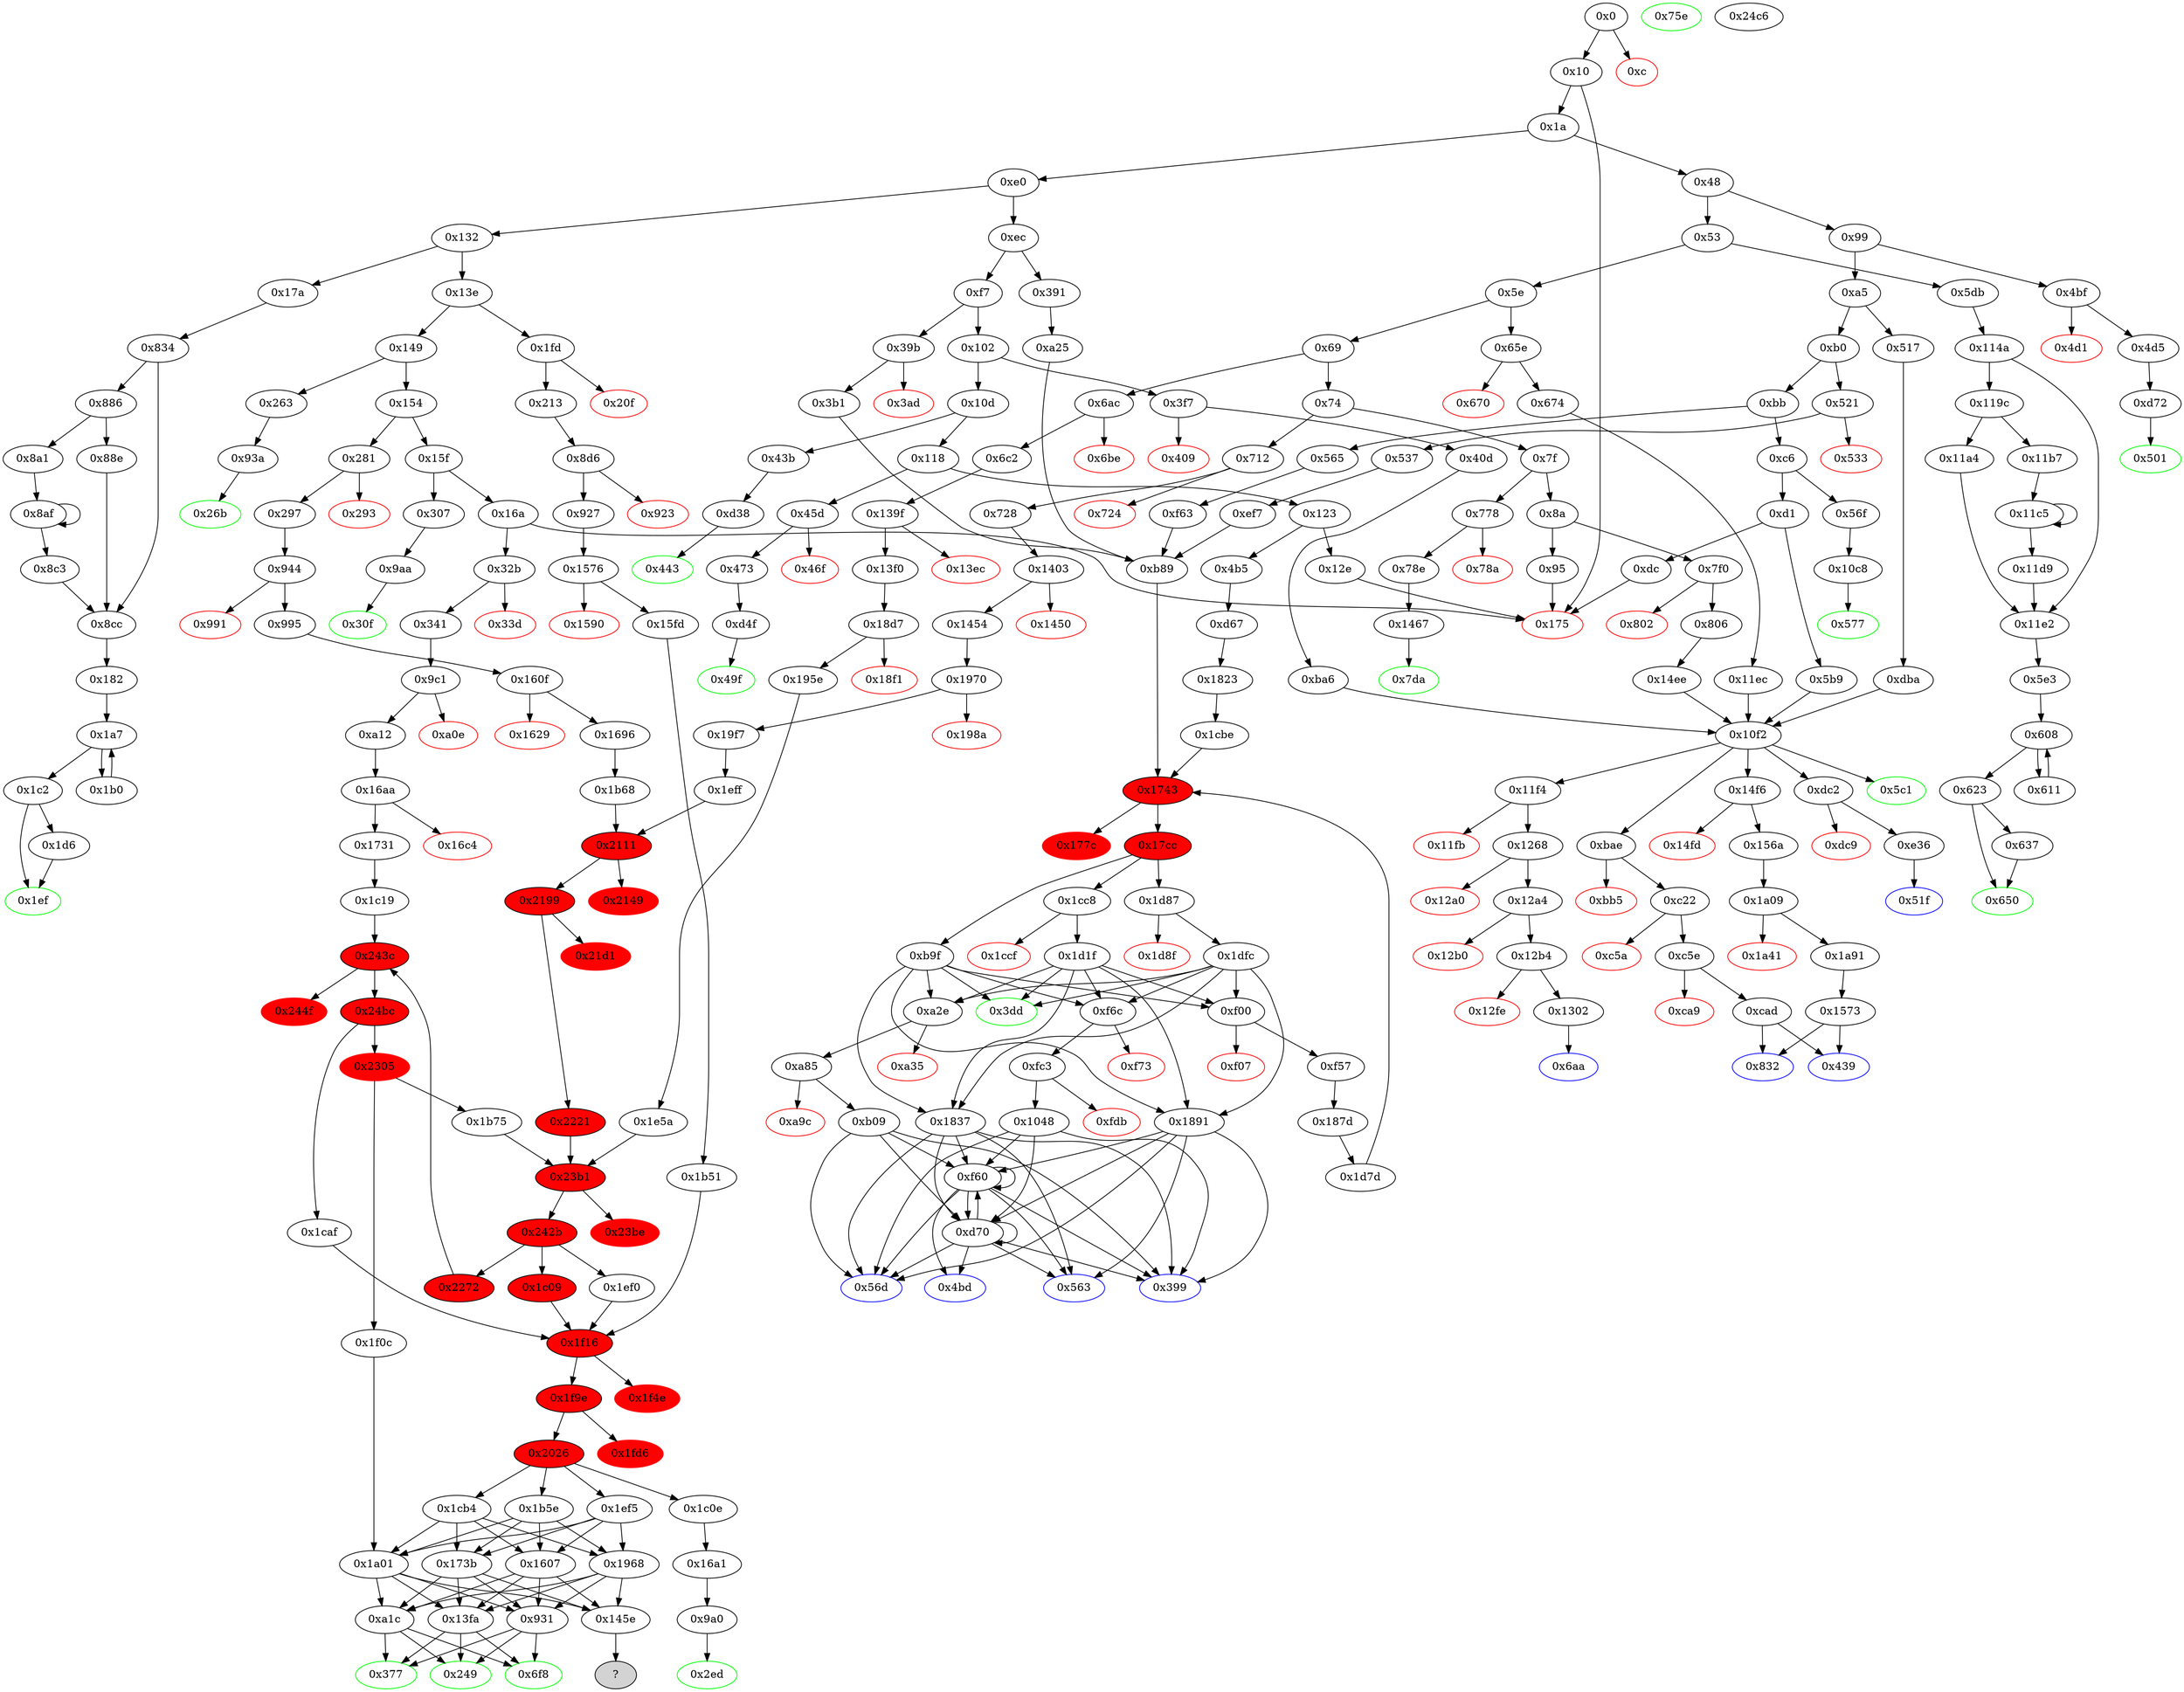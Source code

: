 digraph "" {
"0x12fe" [color=red, fillcolor=white, id="0x12fe", style=filled, tooltip="Block 0x12fe\n[0x12fe:0x1301]\n---\nPredecessors: [0x12b4]\nSuccessors: []\n---\n0x12fe PUSH1 0x0\n0x1300 DUP1\n0x1301 REVERT\n---\n0x12fe: V1225 = 0x0\n0x1301: REVERT 0x0 0x0\n---\nEntry stack: [V13, S2, S1, S0]\nStack pops: 0\nStack additions: []\nExit stack: [V13, S2, S1, S0]\n\nDef sites:\nV13: {0x1a.0x3c}\nS2: {0x1a.0x3c, 0x65e.0x65f}\nS1: {0x7f0.0x7f1, 0x1a.0x3c, 0x674.0x690, 0x3f7.0x3f8}\nS0: {0x1a.0x3c, 0x40d.0x429, 0x674.0x69a, 0x517.0x518, 0x806.0x822}\n"];
"0x1d8f" [color=red, fillcolor=white, id="0x1d8f", style=filled, tooltip="Block 0x1d8f\n[0x1d8f:0x1dfb]\n---\nPredecessors: [0x1d87]\nSuccessors: []\n---\n0x1d8f PUSH1 0x40\n0x1d91 MLOAD\n0x1d92 PUSH32 0x8c379a000000000000000000000000000000000000000000000000000000000\n0x1db3 DUP2\n0x1db4 MSTORE\n0x1db5 PUSH1 0x4\n0x1db7 ADD\n0x1db8 DUP1\n0x1db9 DUP1\n0x1dba PUSH1 0x20\n0x1dbc ADD\n0x1dbd DUP3\n0x1dbe DUP2\n0x1dbf SUB\n0x1dc0 DUP3\n0x1dc1 MSTORE\n0x1dc2 PUSH1 0x1f\n0x1dc4 DUP2\n0x1dc5 MSTORE\n0x1dc6 PUSH1 0x20\n0x1dc8 ADD\n0x1dc9 DUP1\n0x1dca PUSH32 0x526f6c65733a206163636f756e7420616c72656164792068617320726f6c6500\n0x1deb DUP2\n0x1dec MSTORE\n0x1ded POP\n0x1dee PUSH1 0x20\n0x1df0 ADD\n0x1df1 SWAP2\n0x1df2 POP\n0x1df3 POP\n0x1df4 PUSH1 0x40\n0x1df6 MLOAD\n0x1df7 DUP1\n0x1df8 SWAP2\n0x1df9 SUB\n0x1dfa SWAP1\n0x1dfb REVERT\n---\n0x1d8f: V1772 = 0x40\n0x1d91: V1773 = M[0x40]\n0x1d92: V1774 = 0x8c379a000000000000000000000000000000000000000000000000000000000\n0x1db4: M[V1773] = 0x8c379a000000000000000000000000000000000000000000000000000000000\n0x1db5: V1775 = 0x4\n0x1db7: V1776 = ADD 0x4 V1773\n0x1dba: V1777 = 0x20\n0x1dbc: V1778 = ADD 0x20 V1776\n0x1dbf: V1779 = SUB V1778 V1776\n0x1dc1: M[V1776] = V1779\n0x1dc2: V1780 = 0x1f\n0x1dc5: M[V1778] = 0x1f\n0x1dc6: V1781 = 0x20\n0x1dc8: V1782 = ADD 0x20 V1778\n0x1dca: V1783 = 0x526f6c65733a206163636f756e7420616c72656164792068617320726f6c6500\n0x1dec: M[V1782] = 0x526f6c65733a206163636f756e7420616c72656164792068617320726f6c6500\n0x1dee: V1784 = 0x20\n0x1df0: V1785 = ADD 0x20 V1782\n0x1df4: V1786 = 0x40\n0x1df6: V1787 = M[0x40]\n0x1df9: V1788 = SUB V1785 V1787\n0x1dfb: REVERT V1787 V1788\n---\nEntry stack: [V13, S16, S15, S14, S13, S12, S11, S10, S9, S8, S7, S6, S5, S4, S3, {0x3dd, 0xa2e, 0xf00, 0xf6c, 0x1837, 0x1891}, S1, S0]\nStack pops: 0\nStack additions: []\nExit stack: [V13, S16, S15, S14, S13, S12, S11, S10, S9, S8, S7, S6, S5, S4, S3, {0x3dd, 0xa2e, 0xf00, 0xf6c, 0x1837, 0x1891}, S1, S0]\n\nDef sites:\nV13: {0x1a.0x3c}\nS16: {0x521.0x522, 0x1a.0x3c}\nS15: {0x4b5.0x4b6, 0x1a.0x3c, 0x521.0x522, 0x391.0x392, 0x565.0x566, 0x537.0x553}\nS14: {0x1a.0x3c, 0x391.0x392, 0x4b5.0x4b6, 0xf57.0xf58, 0x537.0x553, 0x521.0x522, 0x565.0x566, 0xd67.0xd68}\nS13: {0x1a.0x3c, 0x391.0x392, 0x4b5.0x4b6, 0xf57.0xf58, 0x537.0x553, 0x521.0x522, 0x565.0x566, 0xd67.0xd68}\nS12: {0x1a.0x3c, 0x391.0x392, 0x4b5.0x4b6, 0xf57.0xf58, 0x537.0x553, 0x521.0x522, 0x565.0x566, 0xd67.0xd68}\nS11: {0x1a.0x3c, 0x391.0x392, 0x4b5.0x4b6, 0xf57.0xf58, 0x537.0x553, 0x521.0x522, 0x565.0x566, 0xd67.0xd68}\nS10: {0x1a.0x3c, 0x391.0x392, 0x4b5.0x4b6, 0xf57.0xf58, 0x537.0x553, 0x521.0x522, 0x565.0x566, 0xd67.0xd68}\nS9: {0x1a.0x3c, 0x391.0x392, 0x4b5.0x4b6, 0xf57.0xf58, 0x537.0x553, 0x521.0x522, 0x565.0x566, 0xd67.0xd68}\nS8: {0x1a.0x3c, 0x391.0x392, 0x4b5.0x4b6, 0xf57.0xf58, 0x537.0x553, 0x521.0x522, 0x565.0x566, 0xd67.0xd68}\nS7: {0x1a.0x3c, 0x391.0x392, 0x4b5.0x4b6, 0xf57.0xf58, 0x537.0x553, 0x521.0x522, 0x565.0x566, 0xd67.0xd68}\nS6: {0x1a.0x3c, 0x391.0x392, 0x4b5.0x4b6, 0xf57.0xf58, 0x537.0x553, 0x521.0x522, 0x565.0x566, 0xd67.0xd68}\nS5: {0x1a.0x3c, 0xd67.0xd68, 0x537.0x553, 0x391.0x392, 0x565.0x566, 0x4b5.0x4b6, 0xf57.0xf58}\nS4: {0x521.0x522, 0xf57.0xf58, 0x1a.0x3c, 0xd67.0xd68}\nS3: {0x1a.0x3c, 0xf57.0xf58, 0xd67.0xd68, 0x537.0x553, 0x391.0x392, 0x565.0x566, 0xd67.0xd6b}\n{0x3dd, 0xa2e, 0xf00, 0xf6c, 0x1837, 0x1891}: {0xf63.0xf64, 0x39b.0x39c, 0x187d.0x187e, 0x1823.0x1824, 0xa25.0xa26, 0xef7.0xef8}\nS1: {0xf63.0xf67, 0x187d.0x1882, 0x3b1.0x3cd, 0x1823.0x1828, 0xa25.0xa29, 0xef7.0xefb}\nS0: {0x1a.0x3c, 0x391.0x392, 0xb89_0xa25.0xb8a, 0xb89_0xef7.0xb8a, 0xb89_0xf63.0xb8a, 0xf57.0xf58, 0x537.0x553, 0xd67.0xd6b, 0x565.0x566, 0xd67.0xd68, 0xb89_0x3b1.0xb8a}\n"];
"0x139f" [fillcolor=white, id="0x139f", style=filled, tooltip="Block 0x139f\n[0x139f:0x13eb]\n---\nPredecessors: [0x6c2]\nSuccessors: [0x13ec, 0x13f0]\n---\n0x139f JUMPDEST\n0x13a0 PUSH1 0x0\n0x13a2 CALLER\n0x13a3 TIMESTAMP\n0x13a4 PUSH1 0x8\n0x13a6 PUSH1 0x0\n0x13a8 DUP4\n0x13a9 PUSH20 0xffffffffffffffffffffffffffffffffffffffff\n0x13be AND\n0x13bf PUSH20 0xffffffffffffffffffffffffffffffffffffffff\n0x13d4 AND\n0x13d5 DUP2\n0x13d6 MSTORE\n0x13d7 PUSH1 0x20\n0x13d9 ADD\n0x13da SWAP1\n0x13db DUP2\n0x13dc MSTORE\n0x13dd PUSH1 0x20\n0x13df ADD\n0x13e0 PUSH1 0x0\n0x13e2 SHA3\n0x13e3 SLOAD\n0x13e4 GT\n0x13e5 ISZERO\n0x13e6 ISZERO\n0x13e7 ISZERO\n0x13e8 PUSH2 0x13f0\n0x13eb JUMPI\n---\n0x139f: JUMPDEST \n0x13a0: V1252 = 0x0\n0x13a2: V1253 = CALLER\n0x13a3: V1254 = TIMESTAMP\n0x13a4: V1255 = 0x8\n0x13a6: V1256 = 0x0\n0x13a9: V1257 = 0xffffffffffffffffffffffffffffffffffffffff\n0x13be: V1258 = AND 0xffffffffffffffffffffffffffffffffffffffff V1253\n0x13bf: V1259 = 0xffffffffffffffffffffffffffffffffffffffff\n0x13d4: V1260 = AND 0xffffffffffffffffffffffffffffffffffffffff V1258\n0x13d6: M[0x0] = V1260\n0x13d7: V1261 = 0x20\n0x13d9: V1262 = ADD 0x20 0x0\n0x13dc: M[0x20] = 0x8\n0x13dd: V1263 = 0x20\n0x13df: V1264 = ADD 0x20 0x20\n0x13e0: V1265 = 0x0\n0x13e2: V1266 = SHA3 0x0 0x40\n0x13e3: V1267 = S[V1266]\n0x13e4: V1268 = GT V1267 V1254\n0x13e5: V1269 = ISZERO V1268\n0x13e6: V1270 = ISZERO V1269\n0x13e7: V1271 = ISZERO V1270\n0x13e8: V1272 = 0x13f0\n0x13eb: JUMPI 0x13f0 V1271\n---\nEntry stack: [V13, 0x6f8, V485, V488]\nStack pops: 0\nStack additions: [0x0, V1253]\nExit stack: [V13, 0x6f8, V485, V488, 0x0, V1253]\n\nDef sites:\nV13: {0x1a.0x3c}\n0x6f8: {0x6ac.0x6ad}\nV485: {0x6c2.0x6de}\nV488: {0x6c2.0x6e8}\n"];
"0x16a" [fillcolor=white, id="0x16a", style=filled, tooltip="Block 0x16a\n[0x16a:0x174]\n---\nPredecessors: [0x15f]\nSuccessors: [0x175, 0x32b]\n---\n0x16a DUP1\n0x16b PUSH4 0x39509351\n0x170 EQ\n0x171 PUSH2 0x32b\n0x174 JUMPI\n---\n0x16b: V95 = 0x39509351\n0x170: V96 = EQ 0x39509351 V13\n0x171: V97 = 0x32b\n0x174: JUMPI 0x32b V96\n---\nEntry stack: [V13]\nStack pops: 1\nStack additions: [S0]\nExit stack: [V13]\n\nDef sites:\nV13: {0x1a.0x3c}\n"];
"0x1629" [color=red, fillcolor=white, id="0x1629", style=filled, tooltip="Block 0x1629\n[0x1629:0x1695]\n---\nPredecessors: [0x160f]\nSuccessors: []\n---\n0x1629 PUSH1 0x40\n0x162b MLOAD\n0x162c PUSH32 0x8c379a000000000000000000000000000000000000000000000000000000000\n0x164d DUP2\n0x164e MSTORE\n0x164f PUSH1 0x4\n0x1651 ADD\n0x1652 DUP1\n0x1653 DUP1\n0x1654 PUSH1 0x20\n0x1656 ADD\n0x1657 DUP3\n0x1658 DUP2\n0x1659 SUB\n0x165a DUP3\n0x165b MSTORE\n0x165c PUSH1 0x10\n0x165e DUP2\n0x165f MSTORE\n0x1660 PUSH1 0x20\n0x1662 ADD\n0x1663 DUP1\n0x1664 PUSH32 0x5061757361626c653a2070617573656400000000000000000000000000000000\n0x1685 DUP2\n0x1686 MSTORE\n0x1687 POP\n0x1688 PUSH1 0x20\n0x168a ADD\n0x168b SWAP2\n0x168c POP\n0x168d POP\n0x168e PUSH1 0x40\n0x1690 MLOAD\n0x1691 DUP1\n0x1692 SWAP2\n0x1693 SUB\n0x1694 SWAP1\n0x1695 REVERT\n---\n0x1629: V1394 = 0x40\n0x162b: V1395 = M[0x40]\n0x162c: V1396 = 0x8c379a000000000000000000000000000000000000000000000000000000000\n0x164e: M[V1395] = 0x8c379a000000000000000000000000000000000000000000000000000000000\n0x164f: V1397 = 0x4\n0x1651: V1398 = ADD 0x4 V1395\n0x1654: V1399 = 0x20\n0x1656: V1400 = ADD 0x20 V1398\n0x1659: V1401 = SUB V1400 V1398\n0x165b: M[V1398] = V1401\n0x165c: V1402 = 0x10\n0x165f: M[V1400] = 0x10\n0x1660: V1403 = 0x20\n0x1662: V1404 = ADD 0x20 V1400\n0x1664: V1405 = 0x5061757361626c653a2070617573656400000000000000000000000000000000\n0x1686: M[V1404] = 0x5061757361626c653a2070617573656400000000000000000000000000000000\n0x1688: V1406 = 0x20\n0x168a: V1407 = ADD 0x20 V1404\n0x168e: V1408 = 0x40\n0x1690: V1409 = M[0x40]\n0x1693: V1410 = SUB V1407 V1409\n0x1695: REVERT V1409 V1410\n---\nEntry stack: [V13, 0x2ed, V193, V198, V201, 0x0, V193, 0x9a0, V193, V198, V201, 0x0]\nStack pops: 0\nStack additions: []\nExit stack: [V13, 0x2ed, V193, V198, V201, 0x0, V193, 0x9a0, V193, V198, V201, 0x0]\n\nDef sites:\nV13: {0x1a.0x3c}\n0x2ed: {0x281.0x282}\nV193: {0x297.0x2b3}\nV198: {0x297.0x2d3}\nV201: {0x297.0x2dd}\n0x0: {0x944.0x945}\nV193: {0x297.0x2b3}\n0x9a0: {0x995.0x996}\nV193: {0x297.0x2b3}\nV198: {0x297.0x2d3}\nV201: {0x297.0x2dd}\n0x0: {0x160f.0x1610}\n"];
"0x409" [color=red, fillcolor=white, id="0x409", style=filled, tooltip="Block 0x409\n[0x409:0x40c]\n---\nPredecessors: [0x3f7]\nSuccessors: []\n---\n0x409 PUSH1 0x0\n0x40b DUP1\n0x40c REVERT\n---\n0x409: V296 = 0x0\n0x40c: REVERT 0x0 0x0\n---\nEntry stack: [V13, 0x439, 0x4, V291]\nStack pops: 0\nStack additions: []\nExit stack: [V13, 0x439, 0x4, V291]\n\nDef sites:\nV13: {0x1a.0x3c}\n0x439: {0x3f7.0x3f8}\n0x4: {0x3f7.0x3fb}\nV291: {0x3f7.0x3ff}\n"];
"0x1403" [fillcolor=white, id="0x1403", style=filled, tooltip="Block 0x1403\n[0x1403:0x144f]\n---\nPredecessors: [0x728]\nSuccessors: [0x1450, 0x1454]\n---\n0x1403 JUMPDEST\n0x1404 PUSH1 0x0\n0x1406 CALLER\n0x1407 TIMESTAMP\n0x1408 PUSH1 0x8\n0x140a PUSH1 0x0\n0x140c DUP4\n0x140d PUSH20 0xffffffffffffffffffffffffffffffffffffffff\n0x1422 AND\n0x1423 PUSH20 0xffffffffffffffffffffffffffffffffffffffff\n0x1438 AND\n0x1439 DUP2\n0x143a MSTORE\n0x143b PUSH1 0x20\n0x143d ADD\n0x143e SWAP1\n0x143f DUP2\n0x1440 MSTORE\n0x1441 PUSH1 0x20\n0x1443 ADD\n0x1444 PUSH1 0x0\n0x1446 SHA3\n0x1447 SLOAD\n0x1448 GT\n0x1449 ISZERO\n0x144a ISZERO\n0x144b ISZERO\n0x144c PUSH2 0x1454\n0x144f JUMPI\n---\n0x1403: JUMPDEST \n0x1404: V1276 = 0x0\n0x1406: V1277 = CALLER\n0x1407: V1278 = TIMESTAMP\n0x1408: V1279 = 0x8\n0x140a: V1280 = 0x0\n0x140d: V1281 = 0xffffffffffffffffffffffffffffffffffffffff\n0x1422: V1282 = AND 0xffffffffffffffffffffffffffffffffffffffff V1277\n0x1423: V1283 = 0xffffffffffffffffffffffffffffffffffffffff\n0x1438: V1284 = AND 0xffffffffffffffffffffffffffffffffffffffff V1282\n0x143a: M[0x0] = V1284\n0x143b: V1285 = 0x20\n0x143d: V1286 = ADD 0x20 0x0\n0x1440: M[0x20] = 0x8\n0x1441: V1287 = 0x20\n0x1443: V1288 = ADD 0x20 0x20\n0x1444: V1289 = 0x0\n0x1446: V1290 = SHA3 0x0 0x40\n0x1447: V1291 = S[V1290]\n0x1448: V1292 = GT V1291 V1278\n0x1449: V1293 = ISZERO V1292\n0x144a: V1294 = ISZERO V1293\n0x144b: V1295 = ISZERO V1294\n0x144c: V1296 = 0x1454\n0x144f: JUMPI 0x1454 V1295\n---\nEntry stack: [V13, 0x75e, V515, V518]\nStack pops: 0\nStack additions: [0x0, V1277]\nExit stack: [V13, 0x75e, V515, V518, 0x0, V1277]\n\nDef sites:\nV13: {0x1a.0x3c}\n0x75e: {0x712.0x713}\nV515: {0x728.0x744}\nV518: {0x728.0x74e}\n"];
"0x15f" [fillcolor=white, id="0x15f", style=filled, tooltip="Block 0x15f\n[0x15f:0x169]\n---\nPredecessors: [0x154]\nSuccessors: [0x16a, 0x307]\n---\n0x15f DUP1\n0x160 PUSH4 0x313ce567\n0x165 EQ\n0x166 PUSH2 0x307\n0x169 JUMPI\n---\n0x160: V92 = 0x313ce567\n0x165: V93 = EQ 0x313ce567 V13\n0x166: V94 = 0x307\n0x169: JUMPI 0x307 V93\n---\nEntry stack: [V13]\nStack pops: 1\nStack additions: [S0]\nExit stack: [V13]\n\nDef sites:\nV13: {0x1a.0x3c}\n"];
"0x8a1" [fillcolor=white, id="0x8a1", style=filled, tooltip="Block 0x8a1\n[0x8a1:0x8ae]\n---\nPredecessors: [0x886]\nSuccessors: [0x8af]\n---\n0x8a1 JUMPDEST\n0x8a2 DUP3\n0x8a3 ADD\n0x8a4 SWAP2\n0x8a5 SWAP1\n0x8a6 PUSH1 0x0\n0x8a8 MSTORE\n0x8a9 PUSH1 0x20\n0x8ab PUSH1 0x0\n0x8ad SHA3\n0x8ae SWAP1\n---\n0x8a1: JUMPDEST \n0x8a3: V626 = ADD V602 V613\n0x8a6: V627 = 0x0\n0x8a8: M[0x0] = 0x5\n0x8a9: V628 = 0x20\n0x8ab: V629 = 0x0\n0x8ad: V630 = SHA3 0x0 0x20\n---\nEntry stack: [V13, 0x182, 0x60, V598, 0x5, V589, V602, 0x5, V613]\nStack pops: 3\nStack additions: [V626, V630, S2]\nExit stack: [V13, 0x182, 0x60, V598, 0x5, V589, V626, V630, V602]\n\nDef sites:\nV13: {0x1a.0x3c}\n0x182: {0x17a.0x17b}\n0x60: {0x834.0x835}\nV598: {0x834.0x85b}\n0x5: {0x834.0x837}\nV589: {0x834.0x84b}\nV602: {0x834.0x86b}\n0x5: {0x834.0x837}\nV613: {0x834.0x87f}\n"];
"0x21d1" [color=red, fillcolor=red, id="0x21d1", style=filled, tooltip="Block 0x21d1\n[0x21d1:0x2220]\n---\nPredecessors: [0x2199]\nSuccessors: []\n---\n0x21d1 PUSH1 0x40\n0x21d3 MLOAD\n0x21d4 PUSH32 0x8c379a000000000000000000000000000000000000000000000000000000000\n0x21f5 DUP2\n0x21f6 MSTORE\n0x21f7 PUSH1 0x4\n0x21f9 ADD\n0x21fa DUP1\n0x21fb DUP1\n0x21fc PUSH1 0x20\n0x21fe ADD\n0x21ff DUP3\n0x2200 DUP2\n0x2201 SUB\n0x2202 DUP3\n0x2203 MSTORE\n0x2204 PUSH1 0x23\n0x2206 DUP2\n0x2207 MSTORE\n0x2208 PUSH1 0x20\n0x220a ADD\n0x220b DUP1\n0x220c PUSH2 0x24c7\n0x220f PUSH1 0x23\n0x2211 SWAP2\n0x2212 CODECOPY\n0x2213 PUSH1 0x40\n0x2215 ADD\n0x2216 SWAP2\n0x2217 POP\n0x2218 POP\n0x2219 PUSH1 0x40\n0x221b MLOAD\n0x221c DUP1\n0x221d SWAP2\n0x221e SUB\n0x221f SWAP1\n0x2220 REVERT\n---\n0x21d1: V1983 = 0x40\n0x21d3: V1984 = M[0x40]\n0x21d4: V1985 = 0x8c379a000000000000000000000000000000000000000000000000000000000\n0x21f6: M[V1984] = 0x8c379a000000000000000000000000000000000000000000000000000000000\n0x21f7: V1986 = 0x4\n0x21f9: V1987 = ADD 0x4 V1984\n0x21fc: V1988 = 0x20\n0x21fe: V1989 = ADD 0x20 V1987\n0x2201: V1990 = SUB V1989 V1987\n0x2203: M[V1987] = V1990\n0x2204: V1991 = 0x23\n0x2207: M[V1989] = 0x23\n0x2208: V1992 = 0x20\n0x220a: V1993 = ADD 0x20 V1989\n0x220c: V1994 = 0x24c7\n0x220f: V1995 = 0x23\n0x2212: CODECOPY V1993 0x24c7 0x23\n0x2213: V1996 = 0x40\n0x2215: V1997 = ADD 0x40 V1993\n0x2219: V1998 = 0x40\n0x221b: V1999 = M[0x40]\n0x221e: V2000 = SUB V1997 V1999\n0x2220: REVERT V1999 V2000\n---\nEntry stack: [V13, 0x2ed, V193, S17, S16, S15, S14, {0x0, 0x9a0}, S12, S11, S10, S9, {0x0, 0x16a1}, S7, S6, S5, 0x0, {0x1b75, 0x1f0c}, S2, S1, S0]\nStack pops: 0\nStack additions: []\nExit stack: [V13, 0x2ed, V193, S17, S16, S15, S14, {0x0, 0x9a0}, S12, S11, S10, S9, {0x0, 0x16a1}, S7, S6, S5, 0x0, {0x1b75, 0x1f0c}, S2, S1, S0]\n\nDef sites:\nV13: {0x1a.0x3c}\n0x2ed: {0x281.0x282}\nV193: {0x297.0x2b3}\nS17: {0x1a.0x3c, 0x297.0x2d3}\nS16: {0x712.0x713, 0x297.0x2dd}\nS15: {0x728.0x744, 0x944.0x945}\nS14: {0x728.0x74e, 0x297.0x2b3}\n{0x0, 0x9a0}: {0x1403.0x1404, 0x995.0x996}\nS12: {0x1403.0x1406, 0x297.0x2b3}\nS11: {0x1454.0x1455, 0x297.0x2d3}\nS10: {0x728.0x744, 0x297.0x2dd}\nS9: {0x728.0x74e, 0x160f.0x1610}\n{0x0, 0x16a1}: {0x1970.0x1971, 0x1696.0x1697}\nS7: {0x19f7.0x19f8, 0x297.0x2b3}\nS6: {0x728.0x744, 0x297.0x2d3}\nS5: {0x728.0x74e, 0x297.0x2dd}\n0x0: {0x1b68.0x1b69, 0x1eff.0x1f00}\n{0x1b75, 0x1f0c}: {0x1b68.0x1b6b, 0x1eff.0x1f02}\nS2: {0x1eff.0x1f05, 0x297.0x2b3}\nS1: {0x728.0x744, 0x297.0x2d3}\nS0: {0x728.0x74e, 0x297.0x2dd}\n"];
"0x12a4" [fillcolor=white, id="0x12a4", style=filled, tooltip="Block 0x12a4\n[0x12a4:0x12af]\n---\nPredecessors: [0x1268]\nSuccessors: [0x12b0, 0x12b4]\n---\n0x12a4 JUMPDEST\n0x12a5 PUSH1 0x0\n0x12a7 DUP2\n0x12a8 EQ\n0x12a9 ISZERO\n0x12aa ISZERO\n0x12ab ISZERO\n0x12ac PUSH2 0x12b4\n0x12af JUMPI\n---\n0x12a4: JUMPDEST \n0x12a5: V1200 = 0x0\n0x12a8: V1201 = EQ S0 0x0\n0x12a9: V1202 = ISZERO V1201\n0x12aa: V1203 = ISZERO V1202\n0x12ab: V1204 = ISZERO V1203\n0x12ac: V1205 = 0x12b4\n0x12af: JUMPI 0x12b4 V1204\n---\nEntry stack: [V13, S2, S1, S0]\nStack pops: 1\nStack additions: [S0]\nExit stack: [V13, S2, S1, S0]\n\nDef sites:\nV13: {0x1a.0x3c}\nS2: {0x1a.0x3c, 0x65e.0x65f}\nS1: {0x7f0.0x7f1, 0x1a.0x3c, 0x674.0x690, 0x3f7.0x3f8}\nS0: {0x1a.0x3c, 0x40d.0x429, 0x674.0x69a, 0x517.0x518, 0x806.0x822}\n"];
"0xa9c" [color=red, fillcolor=white, id="0xa9c", style=filled, tooltip="Block 0xa9c\n[0xa9c:0xb08]\n---\nPredecessors: [0xa85]\nSuccessors: []\n---\n0xa9c PUSH1 0x40\n0xa9e MLOAD\n0xa9f PUSH32 0x8c379a000000000000000000000000000000000000000000000000000000000\n0xac0 DUP2\n0xac1 MSTORE\n0xac2 PUSH1 0x4\n0xac4 ADD\n0xac5 DUP1\n0xac6 DUP1\n0xac7 PUSH1 0x20\n0xac9 ADD\n0xaca DUP3\n0xacb DUP2\n0xacc SUB\n0xacd DUP3\n0xace MSTORE\n0xacf PUSH1 0x14\n0xad1 DUP2\n0xad2 MSTORE\n0xad3 PUSH1 0x20\n0xad5 ADD\n0xad6 DUP1\n0xad7 PUSH32 0x5061757361626c653a206e6f7420706175736564000000000000000000000000\n0xaf8 DUP2\n0xaf9 MSTORE\n0xafa POP\n0xafb PUSH1 0x20\n0xafd ADD\n0xafe SWAP2\n0xaff POP\n0xb00 POP\n0xb01 PUSH1 0x40\n0xb03 MLOAD\n0xb04 DUP1\n0xb05 SWAP2\n0xb06 SUB\n0xb07 SWAP1\n0xb08 REVERT\n---\n0xa9c: V760 = 0x40\n0xa9e: V761 = M[0x40]\n0xa9f: V762 = 0x8c379a000000000000000000000000000000000000000000000000000000000\n0xac1: M[V761] = 0x8c379a000000000000000000000000000000000000000000000000000000000\n0xac2: V763 = 0x4\n0xac4: V764 = ADD 0x4 V761\n0xac7: V765 = 0x20\n0xac9: V766 = ADD 0x20 V764\n0xacc: V767 = SUB V766 V764\n0xace: M[V764] = V767\n0xacf: V768 = 0x14\n0xad2: M[V766] = 0x14\n0xad3: V769 = 0x20\n0xad5: V770 = ADD 0x20 V766\n0xad7: V771 = 0x5061757361626c653a206e6f7420706175736564000000000000000000000000\n0xaf9: M[V770] = 0x5061757361626c653a206e6f7420706175736564000000000000000000000000\n0xafb: V772 = 0x20\n0xafd: V773 = ADD 0x20 V770\n0xb01: V774 = 0x40\n0xb03: V775 = M[0x40]\n0xb06: V776 = SUB V773 V775\n0xb08: REVERT V775 V776\n---\nEntry stack: [V13, S12, S11, S10, S9, S8, S7, S6, S5, S4, S3, S2, S1, S0]\nStack pops: 0\nStack additions: []\nExit stack: [V13, S12, S11, S10, S9, S8, S7, S6, S5, S4, S3, S2, S1, S0]\n\nDef sites:\nV13: {0x1a.0x3c}\nS12: {0x521.0x522, 0x1a.0x3c}\nS11: {0x4b5.0x4b6, 0x1a.0x3c, 0x521.0x522, 0x391.0x392, 0x565.0x566, 0x537.0x553}\nS10: {0x1a.0x3c, 0x391.0x392, 0x4b5.0x4b6, 0xf57.0xf58, 0x537.0x553, 0x521.0x522, 0x565.0x566, 0xd67.0xd68}\nS9: {0x1a.0x3c, 0x391.0x392, 0x4b5.0x4b6, 0xf57.0xf58, 0x537.0x553, 0x521.0x522, 0x565.0x566, 0xd67.0xd68}\nS8: {0x1a.0x3c, 0x391.0x392, 0x4b5.0x4b6, 0xf57.0xf58, 0x537.0x553, 0x521.0x522, 0x565.0x566, 0xd67.0xd68}\nS7: {0x1a.0x3c, 0x391.0x392, 0x4b5.0x4b6, 0xf57.0xf58, 0x537.0x553, 0x521.0x522, 0x565.0x566, 0xd67.0xd68}\nS6: {0x1a.0x3c, 0x391.0x392, 0x4b5.0x4b6, 0xf57.0xf58, 0x537.0x553, 0x521.0x522, 0x565.0x566, 0xd67.0xd68}\nS5: {0x1a.0x3c, 0x391.0x392, 0x4b5.0x4b6, 0xf57.0xf58, 0x537.0x553, 0x521.0x522, 0x565.0x566, 0xd67.0xd68}\nS4: {0x1a.0x3c, 0x391.0x392, 0x4b5.0x4b6, 0xf57.0xf58, 0x537.0x553, 0x521.0x522, 0x565.0x566, 0xd67.0xd68}\nS3: {0x1a.0x3c, 0x391.0x392, 0x4b5.0x4b6, 0xf57.0xf58, 0x537.0x553, 0x521.0x522, 0x565.0x566, 0xd67.0xd68}\nS2: {0x1a.0x3c, 0x391.0x392, 0x4b5.0x4b6, 0xf57.0xf58, 0x537.0x553, 0x521.0x522, 0x565.0x566, 0xd67.0xd68}\nS1: {0x1a.0x3c, 0xd67.0xd68, 0x521.0x522, 0x537.0x553, 0x391.0x392, 0x565.0x566, 0xf57.0xf58}\nS0: {0x391.0x392, 0x565.0x566, 0x1a.0x3c, 0x537.0x553, 0xf57.0xf58}\n"];
"0x1731" [fillcolor=white, id="0x1731", style=filled, tooltip="Block 0x1731\n[0x1731:0x173a]\n---\nPredecessors: [0x16aa]\nSuccessors: [0x1c19]\n---\n0x1731 JUMPDEST\n0x1732 PUSH2 0x173b\n0x1735 DUP4\n0x1736 DUP4\n0x1737 PUSH2 0x1c19\n0x173a JUMP\n---\n0x1731: JUMPDEST \n0x1732: V1443 = 0x173b\n0x1737: V1444 = 0x1c19\n0x173a: JUMP 0x1c19\n---\nEntry stack: [V13, 0x377, V241, V244, 0x0, V702, 0xa1c, V241, V244, 0x0]\nStack pops: 3\nStack additions: [S2, S1, S0, 0x173b, S2, S1]\nExit stack: [V13, 0x377, V241, V244, 0x0, V702, 0xa1c, V241, V244, 0x0, 0x173b, V241, V244]\n\nDef sites:\nV13: {0x1a.0x3c}\n0x377: {0x32b.0x32c}\nV241: {0x341.0x35d}\nV244: {0x341.0x367}\n0x0: {0x9c1.0x9c2}\nV702: {0x9c1.0x9c4}\n0xa1c: {0xa12.0xa13}\nV241: {0x341.0x35d}\nV244: {0x341.0x367}\n0x0: {0x16aa.0x16ab}\n"];
"0x1ef5" [fillcolor=white, id="0x1ef5", style=filled, tooltip="Block 0x1ef5\n[0x1ef5:0x1efe]\n---\nPredecessors: [0x2026]\nSuccessors: [0x1607, 0x173b, 0x1968, 0x1a01]\n---\n0x1ef5 JUMPDEST\n0x1ef6 PUSH1 0x1\n0x1ef8 SWAP1\n0x1ef9 POP\n0x1efa SWAP3\n0x1efb SWAP2\n0x1efc POP\n0x1efd POP\n0x1efe JUMP\n---\n0x1ef5: JUMPDEST \n0x1ef6: V1848 = 0x1\n0x1efe: JUMP S3\n---\nEntry stack: [V13, 0x2ed, V193, S13, S12, S11, S10, {0x0, 0x9a0}, S8, S7, S6, S5, {0x0, 0x16a1}, S3, S2, S1, 0x0]\nStack pops: 4\nStack additions: [0x1]\nExit stack: [V13, 0x2ed, V193, S13, S12, S11, S10, {0x0, 0x9a0}, S8, S7, S6, S5, {0x0, 0x16a1}, 0x1]\n\nDef sites:\nV13: {0x1a.0x3c}\n0x2ed: {0x281.0x282}\nV193: {0x297.0x2b3}\nS13: {0x1a.0x3c, 0x297.0x2d3}\nS12: {0x32b.0x32c, 0x712.0x713, 0x1fd.0x1fe, 0x6ac.0x6ad, 0x297.0x2dd}\nS11: {0x341.0x35d, 0x728.0x744, 0x213.0x22f, 0x6c2.0x6de, 0x944.0x945}\nS10: {0x341.0x367, 0x728.0x74e, 0x213.0x239, 0x6c2.0x6e8, 0x297.0x2b3}\n{0x0, 0x9a0}: {0x9c1.0x9c2, 0x1403.0x1404, 0x995.0x996, 0x139f.0x13a0, 0x8d6.0x8d7}\nS8: {0x9c1.0x9c4, 0x297.0x2b3, 0x1403.0x1406, 0x139f.0x13a2, 0x8d6.0x8d9}\nS7: {0x297.0x2d3, 0x13f0.0x13f1, 0xa12.0xa13, 0x1454.0x1455, 0x927.0x928}\nS6: {0x341.0x35d, 0x728.0x744, 0x213.0x22f, 0x6c2.0x6de, 0x297.0x2dd}\nS5: {0x341.0x367, 0x728.0x74e, 0x213.0x239, 0x6c2.0x6e8, 0x160f.0x1610}\n{0x0, 0x16a1}: {0x1970.0x1971, 0x16aa.0x16ab, 0x1696.0x1697, 0x18d7.0x18d8, 0x1576.0x1577}\nS3: {0x1731.0x1732, 0x19f7.0x19f8, 0x15fd.0x15fe, 0x297.0x2b3, 0x195e.0x195f}\nS2: {0x341.0x35d, 0x728.0x744, 0x213.0x22f, 0x6c2.0x6de, 0x297.0x2d3}\nS1: {0x341.0x367, 0x728.0x74e, 0x213.0x239, 0x6c2.0x6e8, 0x297.0x2dd}\n0x0: {0x1b51.0x1b52, 0x1b68.0x1b69, 0x1e5a.0x1e5b, 0x1eff.0x1f00, 0x1c19.0x1c1a}\n"];
"0x623" [fillcolor=white, id="0x623", style=filled, tooltip="Block 0x623\n[0x623:0x636]\n---\nPredecessors: [0x608]\nSuccessors: [0x637, 0x650]\n---\n0x623 JUMPDEST\n0x624 POP\n0x625 POP\n0x626 POP\n0x627 POP\n0x628 SWAP1\n0x629 POP\n0x62a SWAP1\n0x62b DUP2\n0x62c ADD\n0x62d SWAP1\n0x62e PUSH1 0x1f\n0x630 AND\n0x631 DUP1\n0x632 ISZERO\n0x633 PUSH2 0x650\n0x636 JUMPI\n---\n0x623: JUMPDEST \n0x62c: V434 = ADD V421 V420\n0x62e: V435 = 0x1f\n0x630: V436 = AND 0x1f V421\n0x632: V437 = ISZERO V436\n0x633: V438 = 0x650\n0x636: JUMPI 0x650 V437\n---\nEntry stack: [V13, V1123, V414, V414, V420, V423, V421, V421, V420, V423, S0]\nStack pops: 7\nStack additions: [V434, V436]\nExit stack: [V13, V1123, V414, V414, V434, V436]\n\nDef sites:\nV13: {0x1a.0x3c}\nV1123: {0x114a.0x1171}\nV414: {0x5e3.0x5e6}\nV414: {0x5e3.0x5e6}\nV420: {0x5e3.0x5f9}\nV423: {0x5e3.0x601}\nV421: {0x5e3.0x5fd}\nV421: {0x5e3.0x5fd}\nV420: {0x5e3.0x5f9}\nV423: {0x5e3.0x601}\nS0: {0x611.0x61c, 0x5e3.0x606}\n"];
"0x10" [fillcolor=white, id="0x10", style=filled, tooltip="Block 0x10\n[0x10:0x19]\n---\nPredecessors: [0x0]\nSuccessors: [0x1a, 0x175]\n---\n0x10 JUMPDEST\n0x11 POP\n0x12 PUSH1 0x4\n0x14 CALLDATASIZE\n0x15 LT\n0x16 PUSH2 0x175\n0x19 JUMPI\n---\n0x10: JUMPDEST \n0x12: V6 = 0x4\n0x14: V7 = CALLDATASIZE\n0x15: V8 = LT V7 0x4\n0x16: V9 = 0x175\n0x19: JUMPI 0x175 V8\n---\nEntry stack: [V2]\nStack pops: 1\nStack additions: []\nExit stack: []\n\nDef sites:\nV2: {0x0.0x5}\n"];
"0x75e" [color=green, fillcolor=white, id="0x75e", style=filled, tooltip="Block 0x75e\n[0x75e:0x777]\n---\nPredecessors: []\nSuccessors: []\n---\n0x75e JUMPDEST\n0x75f PUSH1 0x40\n0x761 MLOAD\n0x762 DUP1\n0x763 DUP3\n0x764 ISZERO\n0x765 ISZERO\n0x766 ISZERO\n0x767 ISZERO\n0x768 DUP2\n0x769 MSTORE\n0x76a PUSH1 0x20\n0x76c ADD\n0x76d SWAP2\n0x76e POP\n0x76f POP\n0x770 PUSH1 0x40\n0x772 MLOAD\n0x773 DUP1\n0x774 SWAP2\n0x775 SUB\n0x776 SWAP1\n0x777 RETURN\n---\n0x75e: JUMPDEST \n0x75f: V522 = 0x40\n0x761: V523 = M[0x40]\n0x764: V524 = ISZERO S0\n0x765: V525 = ISZERO V524\n0x766: V526 = ISZERO V525\n0x767: V527 = ISZERO V526\n0x769: M[V523] = V527\n0x76a: V528 = 0x20\n0x76c: V529 = ADD 0x20 V523\n0x770: V530 = 0x40\n0x772: V531 = M[0x40]\n0x775: V532 = SUB V529 V531\n0x777: RETURN V531 V532\n---\nEntry stack: []\nStack pops: 1\nStack additions: []\nExit stack: []\n\nDef sites:\n"];
"0x1891" [fillcolor=white, id="0x1891", style=filled, tooltip="Block 0x1891\n[0x1891:0x18d6]\n---\nPredecessors: [0xb9f, 0x1d1f, 0x1dfc]\nSuccessors: [0x399, 0x563, 0x56d, 0xd70, 0xf60]\n---\n0x1891 JUMPDEST\n0x1892 DUP1\n0x1893 PUSH20 0xffffffffffffffffffffffffffffffffffffffff\n0x18a8 AND\n0x18a9 PUSH32 0x6719d08c1888103bea251a4ed56406bd0c3e69723c8a1686e017e7bbe159b6f8\n0x18ca PUSH1 0x40\n0x18cc MLOAD\n0x18cd PUSH1 0x40\n0x18cf MLOAD\n0x18d0 DUP1\n0x18d1 SWAP2\n0x18d2 SUB\n0x18d3 SWAP1\n0x18d4 LOG2\n0x18d5 POP\n0x18d6 JUMP\n---\n0x1891: JUMPDEST \n0x1893: V1511 = 0xffffffffffffffffffffffffffffffffffffffff\n0x18a8: V1512 = AND 0xffffffffffffffffffffffffffffffffffffffff S0\n0x18a9: V1513 = 0x6719d08c1888103bea251a4ed56406bd0c3e69723c8a1686e017e7bbe159b6f8\n0x18ca: V1514 = 0x40\n0x18cc: V1515 = M[0x40]\n0x18cd: V1516 = 0x40\n0x18cf: V1517 = M[0x40]\n0x18d2: V1518 = SUB V1515 V1517\n0x18d4: LOG V1517 V1518 0x6719d08c1888103bea251a4ed56406bd0c3e69723c8a1686e017e7bbe159b6f8 V1512\n0x18d6: JUMP S1\n---\nEntry stack: [V13, S14, S13, S12, S11, S10, S9, S8, S7, S6, S5, S4, S3, S2, S1, S0]\nStack pops: 2\nStack additions: []\nExit stack: [V13, S14, S13, S12, S11, S10, S9, S8, S7, S6, S5, S4, S3, S2]\n\nDef sites:\nV13: {0x1a.0x3c}\nS14: {0x521.0x522, 0x1a.0x3c}\nS13: {0x1a.0x3c, 0x521.0x522, 0x391.0x392, 0x565.0x566, 0x4b5.0x4b6, 0x537.0x553}\nS12: {0x1a.0x3c, 0x391.0x392, 0x4b5.0x4b6, 0x537.0x553, 0xf57.0xf58, 0x521.0x522, 0x565.0x566, 0xd67.0xd68}\nS11: {0x1a.0x3c, 0x391.0x392, 0x4b5.0x4b6, 0xf57.0xf58, 0x537.0x553, 0x521.0x522, 0x565.0x566, 0xd67.0xd68}\nS10: {0x1a.0x3c, 0x391.0x392, 0x4b5.0x4b6, 0xf57.0xf58, 0x537.0x553, 0x521.0x522, 0x565.0x566, 0xd67.0xd68}\nS9: {0x1a.0x3c, 0x391.0x392, 0x4b5.0x4b6, 0xf57.0xf58, 0x537.0x553, 0x521.0x522, 0x565.0x566, 0xd67.0xd68}\nS8: {0x1a.0x3c, 0x391.0x392, 0x4b5.0x4b6, 0xf57.0xf58, 0x537.0x553, 0x521.0x522, 0x565.0x566, 0xd67.0xd68}\nS7: {0x1a.0x3c, 0x391.0x392, 0x4b5.0x4b6, 0xf57.0xf58, 0x537.0x553, 0x521.0x522, 0x565.0x566, 0xd67.0xd68}\nS6: {0x1a.0x3c, 0x391.0x392, 0x4b5.0x4b6, 0xf57.0xf58, 0x537.0x553, 0x521.0x522, 0x565.0x566, 0xd67.0xd68}\nS5: {0x1a.0x3c, 0x391.0x392, 0x4b5.0x4b6, 0xf57.0xf58, 0x537.0x553, 0x521.0x522, 0x565.0x566, 0xd67.0xd68}\nS4: {0x1a.0x3c, 0x391.0x392, 0x4b5.0x4b6, 0xf57.0xf58, 0x537.0x553, 0x521.0x522, 0x565.0x566, 0xd67.0xd68}\nS3: {0x1a.0x3c, 0x391.0x392, 0x4b5.0x4b6, 0xf57.0xf58, 0x537.0x553, 0x521.0x522, 0x565.0x566, 0xd67.0xd68}\nS2: {0x1a.0x3c, 0x391.0x392, 0x4b5.0x4b6, 0xf57.0xf58, 0x537.0x553, 0x521.0x522, 0x565.0x566, 0xd67.0xd68}\nS1: {0x1a.0x3c, 0x391.0x392, 0xf57.0xf58, 0x537.0x553, 0xd67.0xd6b, 0x521.0x522, 0x565.0x566, 0xd67.0xd68}\nS0: {0x1a.0x3c, 0x391.0x392, 0x537.0x553, 0xf57.0xf58, 0xd67.0xd68, 0x17cc.0x181b, 0x565.0x566, 0xd67.0xd6b}\n"];
"0x1a91" [fillcolor=white, id="0x1a91", style=filled, tooltip="Block 0x1a91\n[0x1a91:0x1b50]\n---\nPredecessors: [0x1a09]\nSuccessors: [0x1573]\n---\n0x1a91 JUMPDEST\n0x1a92 DUP1\n0x1a93 PUSH20 0xffffffffffffffffffffffffffffffffffffffff\n0x1aa8 AND\n0x1aa9 PUSH1 0x7\n0x1aab PUSH1 0x1\n0x1aad SWAP1\n0x1aae SLOAD\n0x1aaf SWAP1\n0x1ab0 PUSH2 0x100\n0x1ab3 EXP\n0x1ab4 SWAP1\n0x1ab5 DIV\n0x1ab6 PUSH20 0xffffffffffffffffffffffffffffffffffffffff\n0x1acb AND\n0x1acc PUSH20 0xffffffffffffffffffffffffffffffffffffffff\n0x1ae1 AND\n0x1ae2 PUSH32 0x8be0079c531659141344cd1fd0a4f28419497f9722a3daafe3b4186f6b6457e0\n0x1b03 PUSH1 0x40\n0x1b05 MLOAD\n0x1b06 PUSH1 0x40\n0x1b08 MLOAD\n0x1b09 DUP1\n0x1b0a SWAP2\n0x1b0b SUB\n0x1b0c SWAP1\n0x1b0d LOG3\n0x1b0e DUP1\n0x1b0f PUSH1 0x7\n0x1b11 PUSH1 0x1\n0x1b13 PUSH2 0x100\n0x1b16 EXP\n0x1b17 DUP2\n0x1b18 SLOAD\n0x1b19 DUP2\n0x1b1a PUSH20 0xffffffffffffffffffffffffffffffffffffffff\n0x1b2f MUL\n0x1b30 NOT\n0x1b31 AND\n0x1b32 SWAP1\n0x1b33 DUP4\n0x1b34 PUSH20 0xffffffffffffffffffffffffffffffffffffffff\n0x1b49 AND\n0x1b4a MUL\n0x1b4b OR\n0x1b4c SWAP1\n0x1b4d SSTORE\n0x1b4e POP\n0x1b4f POP\n0x1b50 JUMP\n---\n0x1a91: JUMPDEST \n0x1a93: V1611 = 0xffffffffffffffffffffffffffffffffffffffff\n0x1aa8: V1612 = AND 0xffffffffffffffffffffffffffffffffffffffff S0\n0x1aa9: V1613 = 0x7\n0x1aab: V1614 = 0x1\n0x1aae: V1615 = S[0x7]\n0x1ab0: V1616 = 0x100\n0x1ab3: V1617 = EXP 0x100 0x1\n0x1ab5: V1618 = DIV V1615 0x100\n0x1ab6: V1619 = 0xffffffffffffffffffffffffffffffffffffffff\n0x1acb: V1620 = AND 0xffffffffffffffffffffffffffffffffffffffff V1618\n0x1acc: V1621 = 0xffffffffffffffffffffffffffffffffffffffff\n0x1ae1: V1622 = AND 0xffffffffffffffffffffffffffffffffffffffff V1620\n0x1ae2: V1623 = 0x8be0079c531659141344cd1fd0a4f28419497f9722a3daafe3b4186f6b6457e0\n0x1b03: V1624 = 0x40\n0x1b05: V1625 = M[0x40]\n0x1b06: V1626 = 0x40\n0x1b08: V1627 = M[0x40]\n0x1b0b: V1628 = SUB V1625 V1627\n0x1b0d: LOG V1627 V1628 0x8be0079c531659141344cd1fd0a4f28419497f9722a3daafe3b4186f6b6457e0 V1622 V1612\n0x1b0f: V1629 = 0x7\n0x1b11: V1630 = 0x1\n0x1b13: V1631 = 0x100\n0x1b16: V1632 = EXP 0x100 0x1\n0x1b18: V1633 = S[0x7]\n0x1b1a: V1634 = 0xffffffffffffffffffffffffffffffffffffffff\n0x1b2f: V1635 = MUL 0xffffffffffffffffffffffffffffffffffffffff 0x100\n0x1b30: V1636 = NOT 0xffffffffffffffffffffffffffffffffffffffff00\n0x1b31: V1637 = AND 0xffffffffffffffffffffff0000000000000000000000000000000000000000ff V1633\n0x1b34: V1638 = 0xffffffffffffffffffffffffffffffffffffffff\n0x1b49: V1639 = AND 0xffffffffffffffffffffffffffffffffffffffff S0\n0x1b4a: V1640 = MUL V1639 0x100\n0x1b4b: V1641 = OR V1640 V1637\n0x1b4d: S[0x7] = V1641\n0x1b50: JUMP 0x1573\n---\nEntry stack: [V13, S4, S3, S2, 0x1573, S0]\nStack pops: 2\nStack additions: []\nExit stack: [V13, S4, S3, S2]\n\nDef sites:\nV13: {0x1a.0x3c}\nS4: {0x1a.0x3c, 0x65e.0x65f}\nS3: {0x7f0.0x7f1, 0x1a.0x3c, 0x674.0x690, 0x3f7.0x3f8}\nS2: {0x1a.0x3c, 0x40d.0x429, 0x674.0x69a, 0x517.0x518, 0x806.0x822}\n0x1573: {0x156a.0x156b}\nS0: {0x1a.0x3c, 0x40d.0x429, 0x674.0x69a, 0x517.0x518, 0x806.0x822}\n"];
"0x712" [fillcolor=white, id="0x712", style=filled, tooltip="Block 0x712\n[0x712:0x723]\n---\nPredecessors: [0x74]\nSuccessors: [0x724, 0x728]\n---\n0x712 JUMPDEST\n0x713 PUSH2 0x75e\n0x716 PUSH1 0x4\n0x718 DUP1\n0x719 CALLDATASIZE\n0x71a SUB\n0x71b PUSH1 0x40\n0x71d DUP2\n0x71e LT\n0x71f ISZERO\n0x720 PUSH2 0x728\n0x723 JUMPI\n---\n0x712: JUMPDEST \n0x713: V503 = 0x75e\n0x716: V504 = 0x4\n0x719: V505 = CALLDATASIZE\n0x71a: V506 = SUB V505 0x4\n0x71b: V507 = 0x40\n0x71e: V508 = LT V506 0x40\n0x71f: V509 = ISZERO V508\n0x720: V510 = 0x728\n0x723: JUMPI 0x728 V509\n---\nEntry stack: [V13]\nStack pops: 0\nStack additions: [0x75e, 0x4, V506]\nExit stack: [V13, 0x75e, 0x4, V506]\n\nDef sites:\nV13: {0x1a.0x3c}\n"];
"0xf73" [color=red, fillcolor=white, id="0xf73", style=filled, tooltip="Block 0xf73\n[0xf73:0xfc2]\n---\nPredecessors: [0xf6c]\nSuccessors: []\n---\n0xf73 PUSH1 0x40\n0xf75 MLOAD\n0xf76 PUSH32 0x8c379a000000000000000000000000000000000000000000000000000000000\n0xf97 DUP2\n0xf98 MSTORE\n0xf99 PUSH1 0x4\n0xf9b ADD\n0xf9c DUP1\n0xf9d DUP1\n0xf9e PUSH1 0x20\n0xfa0 ADD\n0xfa1 DUP3\n0xfa2 DUP2\n0xfa3 SUB\n0xfa4 DUP3\n0xfa5 MSTORE\n0xfa6 PUSH1 0x30\n0xfa8 DUP2\n0xfa9 MSTORE\n0xfaa PUSH1 0x20\n0xfac ADD\n0xfad DUP1\n0xfae PUSH2 0x24ea\n0xfb1 PUSH1 0x30\n0xfb3 SWAP2\n0xfb4 CODECOPY\n0xfb5 PUSH1 0x40\n0xfb7 ADD\n0xfb8 SWAP2\n0xfb9 POP\n0xfba POP\n0xfbb PUSH1 0x40\n0xfbd MLOAD\n0xfbe DUP1\n0xfbf SWAP2\n0xfc0 SUB\n0xfc1 SWAP1\n0xfc2 REVERT\n---\n0xf73: V1004 = 0x40\n0xf75: V1005 = M[0x40]\n0xf76: V1006 = 0x8c379a000000000000000000000000000000000000000000000000000000000\n0xf98: M[V1005] = 0x8c379a000000000000000000000000000000000000000000000000000000000\n0xf99: V1007 = 0x4\n0xf9b: V1008 = ADD 0x4 V1005\n0xf9e: V1009 = 0x20\n0xfa0: V1010 = ADD 0x20 V1008\n0xfa3: V1011 = SUB V1010 V1008\n0xfa5: M[V1008] = V1011\n0xfa6: V1012 = 0x30\n0xfa9: M[V1010] = 0x30\n0xfaa: V1013 = 0x20\n0xfac: V1014 = ADD 0x20 V1010\n0xfae: V1015 = 0x24ea\n0xfb1: V1016 = 0x30\n0xfb4: CODECOPY V1014 0x24ea 0x30\n0xfb5: V1017 = 0x40\n0xfb7: V1018 = ADD 0x40 V1014\n0xfbb: V1019 = 0x40\n0xfbd: V1020 = M[0x40]\n0xfc0: V1021 = SUB V1018 V1020\n0xfc2: REVERT V1020 V1021\n---\nEntry stack: [V13, S12, S11, S10, S9, S8, S7, S6, S5, S4, S3, S2, S1, S0]\nStack pops: 0\nStack additions: []\nExit stack: [V13, S12, S11, S10, S9, S8, S7, S6, S5, S4, S3, S2, S1, S0]\n\nDef sites:\nV13: {0x1a.0x3c}\nS12: {0x521.0x522, 0x1a.0x3c}\nS11: {0x1a.0x3c, 0x521.0x522, 0x391.0x392, 0x565.0x566, 0x4b5.0x4b6, 0x537.0x553}\nS10: {0x1a.0x3c, 0x391.0x392, 0x4b5.0x4b6, 0xf57.0xf58, 0x537.0x553, 0x521.0x522, 0x565.0x566, 0xd67.0xd68}\nS9: {0x1a.0x3c, 0x391.0x392, 0x4b5.0x4b6, 0xf57.0xf58, 0x537.0x553, 0x521.0x522, 0x565.0x566, 0xd67.0xd68}\nS8: {0x1a.0x3c, 0x391.0x392, 0x4b5.0x4b6, 0xf57.0xf58, 0x537.0x553, 0x521.0x522, 0x565.0x566, 0xd67.0xd68}\nS7: {0x1a.0x3c, 0x391.0x392, 0x4b5.0x4b6, 0xf57.0xf58, 0x537.0x553, 0x521.0x522, 0x565.0x566, 0xd67.0xd68}\nS6: {0x1a.0x3c, 0x391.0x392, 0x4b5.0x4b6, 0xf57.0xf58, 0x537.0x553, 0x521.0x522, 0x565.0x566, 0xd67.0xd68}\nS5: {0x1a.0x3c, 0x391.0x392, 0x4b5.0x4b6, 0xf57.0xf58, 0x537.0x553, 0x521.0x522, 0x565.0x566, 0xd67.0xd68}\nS4: {0x1a.0x3c, 0x391.0x392, 0x4b5.0x4b6, 0xf57.0xf58, 0x537.0x553, 0x521.0x522, 0x565.0x566, 0xd67.0xd68}\nS3: {0x1a.0x3c, 0x391.0x392, 0x4b5.0x4b6, 0xf57.0xf58, 0x537.0x553, 0x521.0x522, 0x565.0x566, 0xd67.0xd68}\nS2: {0x1a.0x3c, 0x391.0x392, 0x4b5.0x4b6, 0xf57.0xf58, 0x537.0x553, 0x521.0x522, 0x565.0x566, 0xd67.0xd68}\nS1: {0x1a.0x3c, 0x391.0x392, 0x4b5.0x4b6, 0xf57.0xf58, 0x537.0x553, 0x521.0x522, 0x565.0x566, 0xd67.0xd68}\nS0: {0x1a.0x3c, 0xd67.0xd68, 0x521.0x522, 0x537.0x553, 0x391.0x392, 0x565.0x566, 0xf57.0xf58}\n"];
"0x23b1" [fillcolor=red, id="0x23b1", style=filled, tooltip="Block 0x23b1\n[0x23b1:0x23bd]\n---\nPredecessors: [0x1b75, 0x1e5a, 0x2221]\nSuccessors: [0x23be, 0x242b]\n---\n0x23b1 JUMPDEST\n0x23b2 PUSH1 0x0\n0x23b4 DUP3\n0x23b5 DUP3\n0x23b6 GT\n0x23b7 ISZERO\n0x23b8 ISZERO\n0x23b9 ISZERO\n0x23ba PUSH2 0x242b\n0x23bd JUMPI\n---\n0x23b1: JUMPDEST \n0x23b2: V2067 = 0x0\n0x23b6: V2068 = GT S0 S1\n0x23b7: V2069 = ISZERO V2068\n0x23b8: V2070 = ISZERO V2069\n0x23b9: V2071 = ISZERO V2070\n0x23ba: V2072 = 0x242b\n0x23bd: JUMPI 0x242b V2071\n---\nEntry stack: [V13, S22, S21, S20, S19, S18, S17, S16, S15, S14, S13, S12, S11, S10, S9, S8, S7, S6, S5, S4, S3, {0x1c09, 0x1ef0, 0x2272}, S1, S0]\nStack pops: 2\nStack additions: [S1, S0, 0x0]\nExit stack: [V13, S22, S21, S20, S19, S18, S17, S16, S15, S14, S13, S12, S11, S10, S9, S8, S7, S6, S5, S4, S3, {0x1c09, 0x1ef0, 0x2272}, S1, S0, 0x0]\n\nDef sites:\nV13: {0x1a.0x3c}\nS22: {0x281.0x282, 0x1a.0x3c}\nS21: {0x281.0x282, 0x297.0x2b3}\nS20: {0x297.0x2d3, 0x1a.0x3c, 0x297.0x2b3}\nS19: {0x712.0x713, 0x297.0x2dd, 0x1a.0x3c, 0x297.0x2d3}\nS18: {0x728.0x744, 0x1a.0x3c, 0x6ac.0x6ad, 0x712.0x713, 0x944.0x945, 0x297.0x2dd}\nS17: {0x728.0x744, 0x32b.0x32c, 0x728.0x74e, 0x6c2.0x6de, 0x944.0x945, 0x297.0x2b3}\nS16: {0x728.0x74e, 0x341.0x35d, 0x1403.0x1404, 0x6c2.0x6e8, 0x995.0x996, 0x297.0x2b3}\nS15: {0x139f.0x13a0, 0x341.0x367, 0x1403.0x1406, 0x1403.0x1404, 0x995.0x996, 0x297.0x2b3}\nS14: {0x139f.0x13a2, 0x9c1.0x9c2, 0x297.0x2d3, 0x1403.0x1406, 0x1454.0x1455, 0x297.0x2b3}\nS13: {0x728.0x744, 0x9c1.0x9c4, 0x13f0.0x13f1, 0x297.0x2dd, 0x1454.0x1455, 0x297.0x2d3}\nS12: {0x728.0x744, 0x728.0x74e, 0xa12.0xa13, 0x160f.0x1610, 0x6c2.0x6de, 0x297.0x2dd}\nS11: {0x728.0x74e, 0x160f.0x1610, 0x341.0x35d, 0x1970.0x1971, 0x6c2.0x6e8, 0x1696.0x1697}\nS10: {0x19f7.0x19f8, 0x341.0x367, 0x1970.0x1971, 0x297.0x2b3, 0x18d7.0x18d8, 0x1696.0x1697}\nS9: {0x19f7.0x19f8, 0x728.0x744, 0x16aa.0x16ab, 0x195e.0x195f, 0x297.0x2d3, 0x297.0x2b3}\nS8: {0x728.0x744, 0x728.0x74e, 0x1731.0x1732, 0x297.0x2dd, 0x6c2.0x6de, 0x297.0x2d3}\nS7: {0x728.0x74e, 0x1b68.0x1b69, 0x1eff.0x1f00, 0x341.0x35d, 0x6c2.0x6e8, 0x297.0x2dd}\nS6: {0x1b68.0x1b69, 0x1b68.0x1b6b, 0x1e5a.0x1e5b, 0x1eff.0x1f00, 0x1eff.0x1f02, 0x341.0x367}\nS5: {0x1eff.0x1f05, 0x297.0x2b3, 0x1e5a.0x1e5d, 0x1b75.0x1b76}\nS4: {0x19f7.0x19f8, 0x728.0x744, 0x16aa.0x16ab, 0x1e5a.0x1e60, 0x297.0x2d3, 0x297.0x2b3}\nS3: {0x728.0x74e, 0x1b75.0x1b7a, 0x6c2.0x6de, 0x297.0x2dd}\n{0x1c09, 0x1ef0, 0x2272}: {0x2221.0x2222, 0x1e5a.0x1e62, 0x1b75.0x1b7b}\nS1: {0x2221.0x2264, 0x1e5a.0x1ee2, 0x1b75.0x1bfb}\nS0: {0x341.0x35d, 0x728.0x74e, 0x6c2.0x6e8, 0x297.0x2dd}\n"];
"0x1302" [fillcolor=white, id="0x1302", style=filled, tooltip="Block 0x1302\n[0x1302:0x139e]\n---\nPredecessors: [0x12b4]\nSuccessors: [0x6aa]\n---\n0x1302 JUMPDEST\n0x1303 DUP2\n0x1304 PUSH20 0xffffffffffffffffffffffffffffffffffffffff\n0x1319 AND\n0x131a PUSH32 0xe7162757edb47f9702c1f4036ad3dd715ce328daceed7110cd1ea0f924f7fb82\n0x133b DUP3\n0x133c PUSH1 0x40\n0x133e MLOAD\n0x133f DUP1\n0x1340 DUP3\n0x1341 DUP2\n0x1342 MSTORE\n0x1343 PUSH1 0x20\n0x1345 ADD\n0x1346 SWAP2\n0x1347 POP\n0x1348 POP\n0x1349 PUSH1 0x40\n0x134b MLOAD\n0x134c DUP1\n0x134d SWAP2\n0x134e SUB\n0x134f SWAP1\n0x1350 LOG2\n0x1351 PUSH3 0x15180\n0x1355 DUP2\n0x1356 MUL\n0x1357 TIMESTAMP\n0x1358 ADD\n0x1359 PUSH1 0x8\n0x135b PUSH1 0x0\n0x135d DUP5\n0x135e PUSH20 0xffffffffffffffffffffffffffffffffffffffff\n0x1373 AND\n0x1374 PUSH20 0xffffffffffffffffffffffffffffffffffffffff\n0x1389 AND\n0x138a DUP2\n0x138b MSTORE\n0x138c PUSH1 0x20\n0x138e ADD\n0x138f SWAP1\n0x1390 DUP2\n0x1391 MSTORE\n0x1392 PUSH1 0x20\n0x1394 ADD\n0x1395 PUSH1 0x0\n0x1397 SHA3\n0x1398 DUP2\n0x1399 SWAP1\n0x139a SSTORE\n0x139b POP\n0x139c POP\n0x139d POP\n0x139e JUMP\n---\n0x1302: JUMPDEST \n0x1304: V1226 = 0xffffffffffffffffffffffffffffffffffffffff\n0x1319: V1227 = AND 0xffffffffffffffffffffffffffffffffffffffff S1\n0x131a: V1228 = 0xe7162757edb47f9702c1f4036ad3dd715ce328daceed7110cd1ea0f924f7fb82\n0x133c: V1229 = 0x40\n0x133e: V1230 = M[0x40]\n0x1342: M[V1230] = S0\n0x1343: V1231 = 0x20\n0x1345: V1232 = ADD 0x20 V1230\n0x1349: V1233 = 0x40\n0x134b: V1234 = M[0x40]\n0x134e: V1235 = SUB V1232 V1234\n0x1350: LOG V1234 V1235 0xe7162757edb47f9702c1f4036ad3dd715ce328daceed7110cd1ea0f924f7fb82 V1227\n0x1351: V1236 = 0x15180\n0x1356: V1237 = MUL S0 0x15180\n0x1357: V1238 = TIMESTAMP\n0x1358: V1239 = ADD V1238 V1237\n0x1359: V1240 = 0x8\n0x135b: V1241 = 0x0\n0x135e: V1242 = 0xffffffffffffffffffffffffffffffffffffffff\n0x1373: V1243 = AND 0xffffffffffffffffffffffffffffffffffffffff S1\n0x1374: V1244 = 0xffffffffffffffffffffffffffffffffffffffff\n0x1389: V1245 = AND 0xffffffffffffffffffffffffffffffffffffffff V1243\n0x138b: M[0x0] = V1245\n0x138c: V1246 = 0x20\n0x138e: V1247 = ADD 0x20 0x0\n0x1391: M[0x20] = 0x8\n0x1392: V1248 = 0x20\n0x1394: V1249 = ADD 0x20 0x20\n0x1395: V1250 = 0x0\n0x1397: V1251 = SHA3 0x0 0x40\n0x139a: S[V1251] = V1239\n0x139e: JUMP S2\n---\nEntry stack: [V13, S2, S1, S0]\nStack pops: 3\nStack additions: []\nExit stack: [V13]\n\nDef sites:\nV13: {0x1a.0x3c}\nS2: {0x1a.0x3c, 0x65e.0x65f}\nS1: {0x7f0.0x7f1, 0x1a.0x3c, 0x674.0x690, 0x3f7.0x3f8}\nS0: {0x1a.0x3c, 0x40d.0x429, 0x674.0x69a, 0x517.0x518, 0x806.0x822}\n"];
"0x9c1" [fillcolor=white, id="0x9c1", style=filled, tooltip="Block 0x9c1\n[0x9c1:0xa0d]\n---\nPredecessors: [0x341]\nSuccessors: [0xa0e, 0xa12]\n---\n0x9c1 JUMPDEST\n0x9c2 PUSH1 0x0\n0x9c4 CALLER\n0x9c5 TIMESTAMP\n0x9c6 PUSH1 0x8\n0x9c8 PUSH1 0x0\n0x9ca DUP4\n0x9cb PUSH20 0xffffffffffffffffffffffffffffffffffffffff\n0x9e0 AND\n0x9e1 PUSH20 0xffffffffffffffffffffffffffffffffffffffff\n0x9f6 AND\n0x9f7 DUP2\n0x9f8 MSTORE\n0x9f9 PUSH1 0x20\n0x9fb ADD\n0x9fc SWAP1\n0x9fd DUP2\n0x9fe MSTORE\n0x9ff PUSH1 0x20\n0xa01 ADD\n0xa02 PUSH1 0x0\n0xa04 SHA3\n0xa05 SLOAD\n0xa06 GT\n0xa07 ISZERO\n0xa08 ISZERO\n0xa09 ISZERO\n0xa0a PUSH2 0xa12\n0xa0d JUMPI\n---\n0x9c1: JUMPDEST \n0x9c2: V701 = 0x0\n0x9c4: V702 = CALLER\n0x9c5: V703 = TIMESTAMP\n0x9c6: V704 = 0x8\n0x9c8: V705 = 0x0\n0x9cb: V706 = 0xffffffffffffffffffffffffffffffffffffffff\n0x9e0: V707 = AND 0xffffffffffffffffffffffffffffffffffffffff V702\n0x9e1: V708 = 0xffffffffffffffffffffffffffffffffffffffff\n0x9f6: V709 = AND 0xffffffffffffffffffffffffffffffffffffffff V707\n0x9f8: M[0x0] = V709\n0x9f9: V710 = 0x20\n0x9fb: V711 = ADD 0x20 0x0\n0x9fe: M[0x20] = 0x8\n0x9ff: V712 = 0x20\n0xa01: V713 = ADD 0x20 0x20\n0xa02: V714 = 0x0\n0xa04: V715 = SHA3 0x0 0x40\n0xa05: V716 = S[V715]\n0xa06: V717 = GT V716 V703\n0xa07: V718 = ISZERO V717\n0xa08: V719 = ISZERO V718\n0xa09: V720 = ISZERO V719\n0xa0a: V721 = 0xa12\n0xa0d: JUMPI 0xa12 V720\n---\nEntry stack: [V13, 0x377, V241, V244]\nStack pops: 0\nStack additions: [0x0, V702]\nExit stack: [V13, 0x377, V241, V244, 0x0, V702]\n\nDef sites:\nV13: {0x1a.0x3c}\n0x377: {0x32b.0x32c}\nV241: {0x341.0x35d}\nV244: {0x341.0x367}\n"];
"0xfdb" [color=red, fillcolor=white, id="0xfdb", style=filled, tooltip="Block 0xfdb\n[0xfdb:0x1047]\n---\nPredecessors: [0xfc3]\nSuccessors: []\n---\n0xfdb PUSH1 0x40\n0xfdd MLOAD\n0xfde PUSH32 0x8c379a000000000000000000000000000000000000000000000000000000000\n0xfff DUP2\n0x1000 MSTORE\n0x1001 PUSH1 0x4\n0x1003 ADD\n0x1004 DUP1\n0x1005 DUP1\n0x1006 PUSH1 0x20\n0x1008 ADD\n0x1009 DUP3\n0x100a DUP2\n0x100b SUB\n0x100c DUP3\n0x100d MSTORE\n0x100e PUSH1 0x10\n0x1010 DUP2\n0x1011 MSTORE\n0x1012 PUSH1 0x20\n0x1014 ADD\n0x1015 DUP1\n0x1016 PUSH32 0x5061757361626c653a2070617573656400000000000000000000000000000000\n0x1037 DUP2\n0x1038 MSTORE\n0x1039 POP\n0x103a PUSH1 0x20\n0x103c ADD\n0x103d SWAP2\n0x103e POP\n0x103f POP\n0x1040 PUSH1 0x40\n0x1042 MLOAD\n0x1043 DUP1\n0x1044 SWAP2\n0x1045 SUB\n0x1046 SWAP1\n0x1047 REVERT\n---\n0xfdb: V1034 = 0x40\n0xfdd: V1035 = M[0x40]\n0xfde: V1036 = 0x8c379a000000000000000000000000000000000000000000000000000000000\n0x1000: M[V1035] = 0x8c379a000000000000000000000000000000000000000000000000000000000\n0x1001: V1037 = 0x4\n0x1003: V1038 = ADD 0x4 V1035\n0x1006: V1039 = 0x20\n0x1008: V1040 = ADD 0x20 V1038\n0x100b: V1041 = SUB V1040 V1038\n0x100d: M[V1038] = V1041\n0x100e: V1042 = 0x10\n0x1011: M[V1040] = 0x10\n0x1012: V1043 = 0x20\n0x1014: V1044 = ADD 0x20 V1040\n0x1016: V1045 = 0x5061757361626c653a2070617573656400000000000000000000000000000000\n0x1038: M[V1044] = 0x5061757361626c653a2070617573656400000000000000000000000000000000\n0x103a: V1046 = 0x20\n0x103c: V1047 = ADD 0x20 V1044\n0x1040: V1048 = 0x40\n0x1042: V1049 = M[0x40]\n0x1045: V1050 = SUB V1047 V1049\n0x1047: REVERT V1049 V1050\n---\nEntry stack: [V13, S12, S11, S10, S9, S8, S7, S6, S5, S4, S3, S2, S1, S0]\nStack pops: 0\nStack additions: []\nExit stack: [V13, S12, S11, S10, S9, S8, S7, S6, S5, S4, S3, S2, S1, S0]\n\nDef sites:\nV13: {0x1a.0x3c}\nS12: {0x521.0x522, 0x1a.0x3c}\nS11: {0x4b5.0x4b6, 0x1a.0x3c, 0x521.0x522, 0x391.0x392, 0x565.0x566, 0x537.0x553}\nS10: {0x1a.0x3c, 0x391.0x392, 0x4b5.0x4b6, 0xf57.0xf58, 0x537.0x553, 0x521.0x522, 0x565.0x566, 0xd67.0xd68}\nS9: {0x1a.0x3c, 0x391.0x392, 0x4b5.0x4b6, 0xf57.0xf58, 0x537.0x553, 0x521.0x522, 0x565.0x566, 0xd67.0xd68}\nS8: {0x1a.0x3c, 0x391.0x392, 0x4b5.0x4b6, 0xf57.0xf58, 0x537.0x553, 0x521.0x522, 0x565.0x566, 0xd67.0xd68}\nS7: {0x1a.0x3c, 0x391.0x392, 0x4b5.0x4b6, 0xf57.0xf58, 0x537.0x553, 0x521.0x522, 0x565.0x566, 0xd67.0xd68}\nS6: {0x1a.0x3c, 0x391.0x392, 0x4b5.0x4b6, 0xf57.0xf58, 0x537.0x553, 0x521.0x522, 0x565.0x566, 0xd67.0xd68}\nS5: {0x1a.0x3c, 0x391.0x392, 0x4b5.0x4b6, 0xf57.0xf58, 0x537.0x553, 0x521.0x522, 0x565.0x566, 0xd67.0xd68}\nS4: {0x1a.0x3c, 0x391.0x392, 0x4b5.0x4b6, 0xf57.0xf58, 0x537.0x553, 0x521.0x522, 0x565.0x566, 0xd67.0xd68}\nS3: {0x1a.0x3c, 0x391.0x392, 0x4b5.0x4b6, 0xf57.0xf58, 0x537.0x553, 0x521.0x522, 0x565.0x566, 0xd67.0xd68}\nS2: {0x1a.0x3c, 0x391.0x392, 0x4b5.0x4b6, 0xf57.0xf58, 0x537.0x553, 0x521.0x522, 0x565.0x566, 0xd67.0xd68}\nS1: {0x1a.0x3c, 0xd67.0xd68, 0x521.0x522, 0x537.0x553, 0x391.0x392, 0x565.0x566, 0xf57.0xf58}\nS0: {0x391.0x392, 0x565.0x566, 0x1a.0x3c, 0x537.0x553, 0xf57.0xf58}\n"];
"0xb9f" [fillcolor=white, id="0xb9f", style=filled, tooltip="Block 0xb9f\n[0xb9f:0xba5]\n---\nPredecessors: [0x17cc]\nSuccessors: [0x3dd, 0xa2e, 0xf00, 0xf6c, 0x1837, 0x1891]\n---\n0xb9f JUMPDEST\n0xba0 SWAP1\n0xba1 POP\n0xba2 SWAP2\n0xba3 SWAP1\n0xba4 POP\n0xba5 JUMP\n---\n0xb9f: JUMPDEST \n0xba5: JUMP {0x3dd, 0xa2e, 0xf00, 0xf6c, 0x1837, 0x1891}\n---\nEntry stack: [V13, S17, S16, S15, S14, S13, S12, S11, S10, S9, S8, S7, S6, S5, S4, {0x3dd, 0xa2e, 0xf00, 0xf6c, 0x1837, 0x1891}, S2, S1, V1492]\nStack pops: 4\nStack additions: [S0]\nExit stack: [V13, S17, S16, S15, S14, S13, S12, S11, S10, S9, S8, S7, S6, S5, S4, V1492]\n\nDef sites:\nV13: {0x1a.0x3c}\nS17: {0x521.0x522, 0x1a.0x3c}\nS16: {0x4b5.0x4b6, 0x1a.0x3c, 0x521.0x522, 0x391.0x392, 0x565.0x566, 0x537.0x553}\nS15: {0x1a.0x3c, 0x391.0x392, 0x4b5.0x4b6, 0xf57.0xf58, 0x537.0x553, 0x521.0x522, 0x565.0x566, 0xd67.0xd68}\nS14: {0x1a.0x3c, 0x391.0x392, 0x4b5.0x4b6, 0xf57.0xf58, 0x537.0x553, 0x521.0x522, 0x565.0x566, 0xd67.0xd68}\nS13: {0x1a.0x3c, 0x391.0x392, 0x4b5.0x4b6, 0xf57.0xf58, 0x537.0x553, 0x521.0x522, 0x565.0x566, 0xd67.0xd68}\nS12: {0x1a.0x3c, 0x391.0x392, 0x4b5.0x4b6, 0xf57.0xf58, 0x537.0x553, 0x521.0x522, 0x565.0x566, 0xd67.0xd68}\nS11: {0x1a.0x3c, 0x391.0x392, 0x4b5.0x4b6, 0xf57.0xf58, 0x537.0x553, 0x521.0x522, 0x565.0x566, 0xd67.0xd68}\nS10: {0x1a.0x3c, 0x391.0x392, 0x4b5.0x4b6, 0xf57.0xf58, 0x537.0x553, 0x521.0x522, 0x565.0x566, 0xd67.0xd68}\nS9: {0x1a.0x3c, 0x391.0x392, 0x4b5.0x4b6, 0xf57.0xf58, 0x537.0x553, 0x521.0x522, 0x565.0x566, 0xd67.0xd68}\nS8: {0x1a.0x3c, 0x391.0x392, 0x4b5.0x4b6, 0xf57.0xf58, 0x537.0x553, 0x521.0x522, 0x565.0x566, 0xd67.0xd68}\nS7: {0x1a.0x3c, 0x391.0x392, 0x4b5.0x4b6, 0xf57.0xf58, 0x537.0x553, 0x521.0x522, 0x565.0x566, 0xd67.0xd68}\nS6: {0x1a.0x3c, 0xd67.0xd68, 0x537.0x553, 0x391.0x392, 0x565.0x566, 0x4b5.0x4b6, 0xf57.0xf58}\nS5: {0x521.0x522, 0xf57.0xf58, 0x1a.0x3c, 0xd67.0xd68}\nS4: {0x1a.0x3c, 0xd67.0xd6b, 0xd67.0xd68, 0x537.0x553, 0x391.0x392, 0x565.0x566, 0xf57.0xf58}\n{0x3dd, 0xa2e, 0xf00, 0xf6c, 0x1837, 0x1891}: {0xf63.0xf64, 0x39b.0x39c, 0x187d.0x187e, 0x1823.0x1824, 0xa25.0xa26, 0xef7.0xef8}\nS2: {0xf63.0xf67, 0x187d.0x1882, 0x3b1.0x3cd, 0x1823.0x1828, 0xa25.0xa29, 0xef7.0xefb}\nS1: {0x1a.0x3c, 0x391.0x392, 0xb89_0xef7.0xb8a, 0xb89_0xf63.0xb8a, 0xb89_0x3b1.0xb8a, 0xf57.0xf58, 0x537.0x553, 0xd67.0xd6b, 0x565.0x566, 0xd67.0xd68, 0xb89_0xa25.0xb8a}\nV1492: {0x17cc.0x181b}\n"];
"0x1c19" [fillcolor=white, id="0x1c19", style=filled, tooltip="Block 0x1c19\n[0x1c19:0x1cae]\n---\nPredecessors: [0x1731]\nSuccessors: [0x243c]\n---\n0x1c19 JUMPDEST\n0x1c1a PUSH1 0x0\n0x1c1c PUSH2 0x1cb4\n0x1c1f CALLER\n0x1c20 DUP5\n0x1c21 PUSH2 0x1caf\n0x1c24 DUP6\n0x1c25 PUSH1 0x1\n0x1c27 PUSH1 0x0\n0x1c29 CALLER\n0x1c2a PUSH20 0xffffffffffffffffffffffffffffffffffffffff\n0x1c3f AND\n0x1c40 PUSH20 0xffffffffffffffffffffffffffffffffffffffff\n0x1c55 AND\n0x1c56 DUP2\n0x1c57 MSTORE\n0x1c58 PUSH1 0x20\n0x1c5a ADD\n0x1c5b SWAP1\n0x1c5c DUP2\n0x1c5d MSTORE\n0x1c5e PUSH1 0x20\n0x1c60 ADD\n0x1c61 PUSH1 0x0\n0x1c63 SHA3\n0x1c64 PUSH1 0x0\n0x1c66 DUP10\n0x1c67 PUSH20 0xffffffffffffffffffffffffffffffffffffffff\n0x1c7c AND\n0x1c7d PUSH20 0xffffffffffffffffffffffffffffffffffffffff\n0x1c92 AND\n0x1c93 DUP2\n0x1c94 MSTORE\n0x1c95 PUSH1 0x20\n0x1c97 ADD\n0x1c98 SWAP1\n0x1c99 DUP2\n0x1c9a MSTORE\n0x1c9b PUSH1 0x20\n0x1c9d ADD\n0x1c9e PUSH1 0x0\n0x1ca0 SHA3\n0x1ca1 SLOAD\n0x1ca2 PUSH2 0x243c\n0x1ca5 SWAP1\n0x1ca6 SWAP2\n0x1ca7 SWAP1\n0x1ca8 PUSH4 0xffffffff\n0x1cad AND\n0x1cae JUMP\n---\n0x1c19: JUMPDEST \n0x1c1a: V1683 = 0x0\n0x1c1c: V1684 = 0x1cb4\n0x1c1f: V1685 = CALLER\n0x1c21: V1686 = 0x1caf\n0x1c25: V1687 = 0x1\n0x1c27: V1688 = 0x0\n0x1c29: V1689 = CALLER\n0x1c2a: V1690 = 0xffffffffffffffffffffffffffffffffffffffff\n0x1c3f: V1691 = AND 0xffffffffffffffffffffffffffffffffffffffff V1689\n0x1c40: V1692 = 0xffffffffffffffffffffffffffffffffffffffff\n0x1c55: V1693 = AND 0xffffffffffffffffffffffffffffffffffffffff V1691\n0x1c57: M[0x0] = V1693\n0x1c58: V1694 = 0x20\n0x1c5a: V1695 = ADD 0x20 0x0\n0x1c5d: M[0x20] = 0x1\n0x1c5e: V1696 = 0x20\n0x1c60: V1697 = ADD 0x20 0x20\n0x1c61: V1698 = 0x0\n0x1c63: V1699 = SHA3 0x0 0x40\n0x1c64: V1700 = 0x0\n0x1c67: V1701 = 0xffffffffffffffffffffffffffffffffffffffff\n0x1c7c: V1702 = AND 0xffffffffffffffffffffffffffffffffffffffff V241\n0x1c7d: V1703 = 0xffffffffffffffffffffffffffffffffffffffff\n0x1c92: V1704 = AND 0xffffffffffffffffffffffffffffffffffffffff V1702\n0x1c94: M[0x0] = V1704\n0x1c95: V1705 = 0x20\n0x1c97: V1706 = ADD 0x20 0x0\n0x1c9a: M[0x20] = V1699\n0x1c9b: V1707 = 0x20\n0x1c9d: V1708 = ADD 0x20 0x20\n0x1c9e: V1709 = 0x0\n0x1ca0: V1710 = SHA3 0x0 0x40\n0x1ca1: V1711 = S[V1710]\n0x1ca2: V1712 = 0x243c\n0x1ca8: V1713 = 0xffffffff\n0x1cad: V1714 = AND 0xffffffff 0x243c\n0x1cae: JUMP 0x243c\n---\nEntry stack: [V13, 0x377, V241, V244, 0x0, V702, 0xa1c, V241, V244, 0x0, 0x173b, V241, V244]\nStack pops: 2\nStack additions: [S1, S0, 0x0, 0x1cb4, V1685, S1, 0x1caf, V1711, S0]\nExit stack: [V13, 0x377, V241, V244, 0x0, V702, 0xa1c, V241, V244, 0x0, 0x173b, V241, V244, 0x0, 0x1cb4, V1685, V241, 0x1caf, V1711, V244]\n\nDef sites:\nV13: {0x1a.0x3c}\n0x377: {0x32b.0x32c}\nV241: {0x341.0x35d}\nV244: {0x341.0x367}\n0x0: {0x9c1.0x9c2}\nV702: {0x9c1.0x9c4}\n0xa1c: {0xa12.0xa13}\nV241: {0x341.0x35d}\nV244: {0x341.0x367}\n0x0: {0x16aa.0x16ab}\n0x173b: {0x1731.0x1732}\nV241: {0x341.0x35d}\nV244: {0x341.0x367}\n"];
"0x118" [fillcolor=white, id="0x118", style=filled, tooltip="Block 0x118\n[0x118:0x122]\n---\nPredecessors: [0x10d]\nSuccessors: [0x123, 0x45d]\n---\n0x118 DUP1\n0x119 PUSH4 0x5fc0fe55\n0x11e EQ\n0x11f PUSH2 0x45d\n0x122 JUMPI\n---\n0x119: V73 = 0x5fc0fe55\n0x11e: V74 = EQ 0x5fc0fe55 V13\n0x11f: V75 = 0x45d\n0x122: JUMPI 0x45d V74\n---\nEntry stack: [V13]\nStack pops: 1\nStack additions: [S0]\nExit stack: [V13]\n\nDef sites:\nV13: {0x1a.0x3c}\n"];
"0xc22" [fillcolor=white, id="0xc22", style=filled, tooltip="Block 0xc22\n[0xc22:0xc59]\n---\nPredecessors: [0xbae]\nSuccessors: [0xc5a, 0xc5e]\n---\n0xc22 JUMPDEST\n0xc23 PUSH1 0x0\n0xc25 PUSH20 0xffffffffffffffffffffffffffffffffffffffff\n0xc3a AND\n0xc3b DUP2\n0xc3c PUSH20 0xffffffffffffffffffffffffffffffffffffffff\n0xc51 AND\n0xc52 EQ\n0xc53 ISZERO\n0xc54 ISZERO\n0xc55 ISZERO\n0xc56 PUSH2 0xc5e\n0xc59 JUMPI\n---\n0xc22: JUMPDEST \n0xc23: V832 = 0x0\n0xc25: V833 = 0xffffffffffffffffffffffffffffffffffffffff\n0xc3a: V834 = AND 0xffffffffffffffffffffffffffffffffffffffff 0x0\n0xc3c: V835 = 0xffffffffffffffffffffffffffffffffffffffff\n0xc51: V836 = AND 0xffffffffffffffffffffffffffffffffffffffff S0\n0xc52: V837 = EQ V836 0x0\n0xc53: V838 = ISZERO V837\n0xc54: V839 = ISZERO V838\n0xc55: V840 = ISZERO V839\n0xc56: V841 = 0xc5e\n0xc59: JUMPI 0xc5e V840\n---\nEntry stack: [V13, S2, S1, S0]\nStack pops: 1\nStack additions: [S0]\nExit stack: [V13, S2, S1, S0]\n\nDef sites:\nV13: {0x1a.0x3c}\nS2: {0x1a.0x3c, 0x65e.0x65f}\nS1: {0x7f0.0x7f1, 0x1a.0x3c, 0x674.0x690, 0x3f7.0x3f8}\nS0: {0x1a.0x3c, 0x40d.0x429, 0x674.0x69a, 0x517.0x518, 0x806.0x822}\n"];
"0x11d9" [fillcolor=white, id="0x11d9", style=filled, tooltip="Block 0x11d9\n[0x11d9:0x11e1]\n---\nPredecessors: [0x11c5]\nSuccessors: [0x11e2]\n---\n0x11d9 DUP3\n0x11da SWAP1\n0x11db SUB\n0x11dc PUSH1 0x1f\n0x11de AND\n0x11df DUP3\n0x11e0 ADD\n0x11e1 SWAP2\n---\n0x11db: V1163 = SUB V1160 V1151\n0x11dc: V1164 = 0x1f\n0x11de: V1165 = AND 0x1f V1163\n0x11e0: V1166 = ADD V1151 V1165\n---\nEntry stack: [V13, 0x5e3, 0x60, V1123, 0x6, V1114, V1151, V1158, V1160]\nStack pops: 3\nStack additions: [V1166, S1, S2]\nExit stack: [V13, 0x5e3, 0x60, V1123, 0x6, V1114, V1166, V1158, V1151]\n\nDef sites:\nV13: {0x1a.0x3c}\n0x5e3: {0x5db.0x5dc}\n0x60: {0x114a.0x114b}\nV1123: {0x114a.0x1171}\n0x6: {0x114a.0x114d}\nV1114: {0x114a.0x1161}\nV1151: {0x11b7.0x11b9}\nV1158: {0x11c5.0x11cd}\nV1160: {0x11c5.0x11d1}\n"];
"0x674" [fillcolor=white, id="0x674", style=filled, tooltip="Block 0x674\n[0x674:0x6a9]\n---\nPredecessors: [0x65e]\nSuccessors: [0x11ec]\n---\n0x674 JUMPDEST\n0x675 DUP2\n0x676 ADD\n0x677 SWAP1\n0x678 DUP1\n0x679 DUP1\n0x67a CALLDATALOAD\n0x67b PUSH20 0xffffffffffffffffffffffffffffffffffffffff\n0x690 AND\n0x691 SWAP1\n0x692 PUSH1 0x20\n0x694 ADD\n0x695 SWAP1\n0x696 SWAP3\n0x697 SWAP2\n0x698 SWAP1\n0x699 DUP1\n0x69a CALLDATALOAD\n0x69b SWAP1\n0x69c PUSH1 0x20\n0x69e ADD\n0x69f SWAP1\n0x6a0 SWAP3\n0x6a1 SWAP2\n0x6a2 SWAP1\n0x6a3 POP\n0x6a4 POP\n0x6a5 POP\n0x6a6 PUSH2 0x11ec\n0x6a9 JUMP\n---\n0x674: JUMPDEST \n0x676: V463 = ADD 0x4 V457\n0x67a: V464 = CALLDATALOAD 0x4\n0x67b: V465 = 0xffffffffffffffffffffffffffffffffffffffff\n0x690: V466 = AND 0xffffffffffffffffffffffffffffffffffffffff V464\n0x692: V467 = 0x20\n0x694: V468 = ADD 0x20 0x4\n0x69a: V469 = CALLDATALOAD 0x24\n0x69c: V470 = 0x20\n0x69e: V471 = ADD 0x20 0x24\n0x6a6: V472 = 0x11ec\n0x6a9: JUMP 0x11ec\n---\nEntry stack: [V13, 0x6aa, 0x4, V457]\nStack pops: 2\nStack additions: [V466, V469]\nExit stack: [V13, 0x6aa, V466, V469]\n\nDef sites:\nV13: {0x1a.0x3c}\n0x6aa: {0x65e.0x65f}\n0x4: {0x65e.0x662}\nV457: {0x65e.0x666}\n"];
"0xf63" [fillcolor=white, id="0xf63", style=filled, tooltip="Block 0xf63\n[0xf63:0xf6b]\n---\nPredecessors: [0x565]\nSuccessors: [0xb89]\n---\n0xf63 JUMPDEST\n0xf64 PUSH2 0xf6c\n0xf67 CALLER\n0xf68 PUSH2 0xb89\n0xf6b JUMP\n---\n0xf63: JUMPDEST \n0xf64: V998 = 0xf6c\n0xf67: V999 = CALLER\n0xf68: V1000 = 0xb89\n0xf6b: JUMP 0xb89\n---\nEntry stack: [V13, 0x56d]\nStack pops: 0\nStack additions: [0xf6c, V999]\nExit stack: [V13, 0x56d, 0xf6c, V999]\n\nDef sites:\nV13: {0x1a.0x3c}\n0x56d: {0x565.0x566}\n"];
"0x93a" [fillcolor=white, id="0x93a", style=filled, tooltip="Block 0x93a\n[0x93a:0x943]\n---\nPredecessors: [0x263]\nSuccessors: [0x26b]\n---\n0x93a JUMPDEST\n0x93b PUSH1 0x0\n0x93d PUSH1 0x2\n0x93f SLOAD\n0x940 SWAP1\n0x941 POP\n0x942 SWAP1\n0x943 JUMP\n---\n0x93a: JUMPDEST \n0x93b: V666 = 0x0\n0x93d: V667 = 0x2\n0x93f: V668 = S[0x2]\n0x943: JUMP 0x26b\n---\nEntry stack: [V13, 0x26b]\nStack pops: 1\nStack additions: [V668]\nExit stack: [V13, V668]\n\nDef sites:\nV13: {0x1a.0x3c}\n0x26b: {0x263.0x264}\n"];
"0x1576" [fillcolor=white, id="0x1576", style=filled, tooltip="Block 0x1576\n[0x1576:0x158f]\n---\nPredecessors: [0x927]\nSuccessors: [0x1590, 0x15fd]\n---\n0x1576 JUMPDEST\n0x1577 PUSH1 0x0\n0x1579 PUSH1 0x4\n0x157b PUSH1 0x0\n0x157d SWAP1\n0x157e SLOAD\n0x157f SWAP1\n0x1580 PUSH2 0x100\n0x1583 EXP\n0x1584 SWAP1\n0x1585 DIV\n0x1586 PUSH1 0xff\n0x1588 AND\n0x1589 ISZERO\n0x158a ISZERO\n0x158b ISZERO\n0x158c PUSH2 0x15fd\n0x158f JUMPI\n---\n0x1576: JUMPDEST \n0x1577: V1349 = 0x0\n0x1579: V1350 = 0x4\n0x157b: V1351 = 0x0\n0x157e: V1352 = S[0x4]\n0x1580: V1353 = 0x100\n0x1583: V1354 = EXP 0x100 0x0\n0x1585: V1355 = DIV V1352 0x1\n0x1586: V1356 = 0xff\n0x1588: V1357 = AND 0xff V1355\n0x1589: V1358 = ISZERO V1357\n0x158a: V1359 = ISZERO V1358\n0x158b: V1360 = ISZERO V1359\n0x158c: V1361 = 0x15fd\n0x158f: JUMPI 0x15fd V1360\n---\nEntry stack: [V13, 0x249, V154, V157, 0x0, V643, 0x931, V154, V157]\nStack pops: 0\nStack additions: [0x0]\nExit stack: [V13, 0x249, V154, V157, 0x0, V643, 0x931, V154, V157, 0x0]\n\nDef sites:\nV13: {0x1a.0x3c}\n0x249: {0x1fd.0x1fe}\nV154: {0x213.0x22f}\nV157: {0x213.0x239}\n0x0: {0x8d6.0x8d7}\nV643: {0x8d6.0x8d9}\n0x931: {0x927.0x928}\nV154: {0x213.0x22f}\nV157: {0x213.0x239}\n"];
"0x2026" [fillcolor=red, id="0x2026", style=filled, tooltip="Block 0x2026\n[0x2026:0x2110]\n---\nPredecessors: [0x1f9e]\nSuccessors: [0x1b5e, 0x1c0e, 0x1cb4, 0x1ef5]\n---\n0x2026 JUMPDEST\n0x2027 DUP1\n0x2028 PUSH1 0x1\n0x202a PUSH1 0x0\n0x202c DUP6\n0x202d PUSH20 0xffffffffffffffffffffffffffffffffffffffff\n0x2042 AND\n0x2043 PUSH20 0xffffffffffffffffffffffffffffffffffffffff\n0x2058 AND\n0x2059 DUP2\n0x205a MSTORE\n0x205b PUSH1 0x20\n0x205d ADD\n0x205e SWAP1\n0x205f DUP2\n0x2060 MSTORE\n0x2061 PUSH1 0x20\n0x2063 ADD\n0x2064 PUSH1 0x0\n0x2066 SHA3\n0x2067 PUSH1 0x0\n0x2069 DUP5\n0x206a PUSH20 0xffffffffffffffffffffffffffffffffffffffff\n0x207f AND\n0x2080 PUSH20 0xffffffffffffffffffffffffffffffffffffffff\n0x2095 AND\n0x2096 DUP2\n0x2097 MSTORE\n0x2098 PUSH1 0x20\n0x209a ADD\n0x209b SWAP1\n0x209c DUP2\n0x209d MSTORE\n0x209e PUSH1 0x20\n0x20a0 ADD\n0x20a1 PUSH1 0x0\n0x20a3 SHA3\n0x20a4 DUP2\n0x20a5 SWAP1\n0x20a6 SSTORE\n0x20a7 POP\n0x20a8 DUP2\n0x20a9 PUSH20 0xffffffffffffffffffffffffffffffffffffffff\n0x20be AND\n0x20bf DUP4\n0x20c0 PUSH20 0xffffffffffffffffffffffffffffffffffffffff\n0x20d5 AND\n0x20d6 PUSH32 0x8c5be1e5ebec7d5bd14f71427d1e84f3dd0314c0f7b2291e5b200ac8c7c3b925\n0x20f7 DUP4\n0x20f8 PUSH1 0x40\n0x20fa MLOAD\n0x20fb DUP1\n0x20fc DUP3\n0x20fd DUP2\n0x20fe MSTORE\n0x20ff PUSH1 0x20\n0x2101 ADD\n0x2102 SWAP2\n0x2103 POP\n0x2104 POP\n0x2105 PUSH1 0x40\n0x2107 MLOAD\n0x2108 DUP1\n0x2109 SWAP2\n0x210a SUB\n0x210b SWAP1\n0x210c LOG3\n0x210d POP\n0x210e POP\n0x210f POP\n0x2110 JUMP\n---\n0x2026: JUMPDEST \n0x2028: V1910 = 0x1\n0x202a: V1911 = 0x0\n0x202d: V1912 = 0xffffffffffffffffffffffffffffffffffffffff\n0x2042: V1913 = AND 0xffffffffffffffffffffffffffffffffffffffff S2\n0x2043: V1914 = 0xffffffffffffffffffffffffffffffffffffffff\n0x2058: V1915 = AND 0xffffffffffffffffffffffffffffffffffffffff V1913\n0x205a: M[0x0] = V1915\n0x205b: V1916 = 0x20\n0x205d: V1917 = ADD 0x20 0x0\n0x2060: M[0x20] = 0x1\n0x2061: V1918 = 0x20\n0x2063: V1919 = ADD 0x20 0x20\n0x2064: V1920 = 0x0\n0x2066: V1921 = SHA3 0x0 0x40\n0x2067: V1922 = 0x0\n0x206a: V1923 = 0xffffffffffffffffffffffffffffffffffffffff\n0x207f: V1924 = AND 0xffffffffffffffffffffffffffffffffffffffff S1\n0x2080: V1925 = 0xffffffffffffffffffffffffffffffffffffffff\n0x2095: V1926 = AND 0xffffffffffffffffffffffffffffffffffffffff V1924\n0x2097: M[0x0] = V1926\n0x2098: V1927 = 0x20\n0x209a: V1928 = ADD 0x20 0x0\n0x209d: M[0x20] = V1921\n0x209e: V1929 = 0x20\n0x20a0: V1930 = ADD 0x20 0x20\n0x20a1: V1931 = 0x0\n0x20a3: V1932 = SHA3 0x0 0x40\n0x20a6: S[V1932] = S0\n0x20a9: V1933 = 0xffffffffffffffffffffffffffffffffffffffff\n0x20be: V1934 = AND 0xffffffffffffffffffffffffffffffffffffffff S1\n0x20c0: V1935 = 0xffffffffffffffffffffffffffffffffffffffff\n0x20d5: V1936 = AND 0xffffffffffffffffffffffffffffffffffffffff S2\n0x20d6: V1937 = 0x8c5be1e5ebec7d5bd14f71427d1e84f3dd0314c0f7b2291e5b200ac8c7c3b925\n0x20f8: V1938 = 0x40\n0x20fa: V1939 = M[0x40]\n0x20fe: M[V1939] = S0\n0x20ff: V1940 = 0x20\n0x2101: V1941 = ADD 0x20 V1939\n0x2105: V1942 = 0x40\n0x2107: V1943 = M[0x40]\n0x210a: V1944 = SUB V1941 V1943\n0x210c: LOG V1943 V1944 0x8c5be1e5ebec7d5bd14f71427d1e84f3dd0314c0f7b2291e5b200ac8c7c3b925 V1936 V1934\n0x2110: JUMP {0x1b5e, 0x1c0e, 0x1cb4, 0x1ef5}\n---\nEntry stack: [V13, 0x2ed, V193, S17, S16, S15, S14, {0x0, 0x9a0}, S12, S11, S10, S9, {0x0, 0x16a1}, S7, S6, S5, 0x0, {0x1b5e, 0x1c0e, 0x1cb4, 0x1ef5}, S2, S1, S0]\nStack pops: 4\nStack additions: []\nExit stack: [V13, 0x2ed, V193, S17, S16, S15, S14, {0x0, 0x9a0}, S12, S11, S10, S9, {0x0, 0x16a1}, S7, S6, S5, 0x0]\n\nDef sites:\nV13: {0x1a.0x3c}\n0x2ed: {0x281.0x282}\nV193: {0x297.0x2b3}\nS17: {0x1a.0x3c, 0x297.0x2d3}\nS16: {0x32b.0x32c, 0x712.0x713, 0x1fd.0x1fe, 0x6ac.0x6ad, 0x297.0x2dd}\nS15: {0x341.0x35d, 0x728.0x744, 0x213.0x22f, 0x6c2.0x6de, 0x944.0x945}\nS14: {0x341.0x367, 0x728.0x74e, 0x213.0x239, 0x6c2.0x6e8, 0x297.0x2b3}\n{0x0, 0x9a0}: {0x9c1.0x9c2, 0x1403.0x1404, 0x995.0x996, 0x139f.0x13a0, 0x8d6.0x8d7}\nS12: {0x9c1.0x9c4, 0x297.0x2b3, 0x1403.0x1406, 0x139f.0x13a2, 0x8d6.0x8d9}\nS11: {0x297.0x2d3, 0x13f0.0x13f1, 0xa12.0xa13, 0x1454.0x1455, 0x927.0x928}\nS10: {0x341.0x35d, 0x728.0x744, 0x213.0x22f, 0x6c2.0x6de, 0x297.0x2dd}\nS9: {0x341.0x367, 0x728.0x74e, 0x213.0x239, 0x6c2.0x6e8, 0x160f.0x1610}\n{0x0, 0x16a1}: {0x1970.0x1971, 0x16aa.0x16ab, 0x1696.0x1697, 0x18d7.0x18d8, 0x1576.0x1577}\nS7: {0x1731.0x1732, 0x19f7.0x19f8, 0x15fd.0x15fe, 0x297.0x2b3, 0x195e.0x195f}\nS6: {0x341.0x35d, 0x728.0x744, 0x213.0x22f, 0x6c2.0x6de, 0x297.0x2d3}\nS5: {0x341.0x367, 0x728.0x74e, 0x213.0x239, 0x6c2.0x6e8, 0x297.0x2dd}\n0x0: {0x1b51.0x1b52, 0x1b68.0x1b69, 0x1e5a.0x1e5b, 0x1eff.0x1f00, 0x1c19.0x1c1a}\n{0x1b5e, 0x1c0e, 0x1cb4, 0x1ef5}: {0x1b51.0x1b54, 0x1b75_0x1b68.0x1b76, 0x1e5a.0x1e5d, 0x1b75_0x1eff.0x1b76, 0x1c19.0x1c1c}\nS2: {0x1b51.0x1b57, 0x1e5a.0x1e60, 0x19f7.0x19f8, 0x297.0x2b3, 0x1c19.0x1c1f}\nS1: {0x341.0x35d, 0x1b75_0x1eff.0x1b7a, 0x213.0x22f, 0x6c2.0x6de, 0x1b75_0x1b68.0x1b7a}\nS0: {0x243c_0x1c19.0x2442, 0x213.0x239, 0x242b_0x1e5a.0x2430, 0x242b_0x1b75_0x1b68.0x2430, 0x242b_0x1b75_0x1eff.0x2430}\n"];
"0x48" [fillcolor=white, id="0x48", style=filled, tooltip="Block 0x48\n[0x48:0x52]\n---\nPredecessors: [0x1a]\nSuccessors: [0x53, 0x99]\n---\n0x48 DUP1\n0x49 PUSH4 0x95d89b41\n0x4e GT\n0x4f PUSH2 0x99\n0x52 JUMPI\n---\n0x49: V17 = 0x95d89b41\n0x4e: V18 = GT 0x95d89b41 V13\n0x4f: V19 = 0x99\n0x52: JUMPI 0x99 V18\n---\nEntry stack: [V13]\nStack pops: 1\nStack additions: [S0]\nExit stack: [V13]\n\nDef sites:\nV13: {0x1a.0x3c}\n"];
"0x517" [fillcolor=white, id="0x517", style=filled, tooltip="Block 0x517\n[0x517:0x51e]\n---\nPredecessors: [0xa5]\nSuccessors: [0xdba]\n---\n0x517 JUMPDEST\n0x518 PUSH2 0x51f\n0x51b PUSH2 0xdba\n0x51e JUMP\n---\n0x517: JUMPDEST \n0x518: V365 = 0x51f\n0x51b: V366 = 0xdba\n0x51e: JUMP 0xdba\n---\nEntry stack: [V13]\nStack pops: 0\nStack additions: [0x51f]\nExit stack: [V13, 0x51f]\n\nDef sites:\nV13: {0x1a.0x3c}\n"];
"0x297" [fillcolor=white, id="0x297", style=filled, tooltip="Block 0x297\n[0x297:0x2ec]\n---\nPredecessors: [0x281]\nSuccessors: [0x944]\n---\n0x297 JUMPDEST\n0x298 DUP2\n0x299 ADD\n0x29a SWAP1\n0x29b DUP1\n0x29c DUP1\n0x29d CALLDATALOAD\n0x29e PUSH20 0xffffffffffffffffffffffffffffffffffffffff\n0x2b3 AND\n0x2b4 SWAP1\n0x2b5 PUSH1 0x20\n0x2b7 ADD\n0x2b8 SWAP1\n0x2b9 SWAP3\n0x2ba SWAP2\n0x2bb SWAP1\n0x2bc DUP1\n0x2bd CALLDATALOAD\n0x2be PUSH20 0xffffffffffffffffffffffffffffffffffffffff\n0x2d3 AND\n0x2d4 SWAP1\n0x2d5 PUSH1 0x20\n0x2d7 ADD\n0x2d8 SWAP1\n0x2d9 SWAP3\n0x2da SWAP2\n0x2db SWAP1\n0x2dc DUP1\n0x2dd CALLDATALOAD\n0x2de SWAP1\n0x2df PUSH1 0x20\n0x2e1 ADD\n0x2e2 SWAP1\n0x2e3 SWAP3\n0x2e4 SWAP2\n0x2e5 SWAP1\n0x2e6 POP\n0x2e7 POP\n0x2e8 POP\n0x2e9 PUSH2 0x944\n0x2ec JUMP\n---\n0x297: JUMPDEST \n0x299: V190 = ADD 0x4 V184\n0x29d: V191 = CALLDATALOAD 0x4\n0x29e: V192 = 0xffffffffffffffffffffffffffffffffffffffff\n0x2b3: V193 = AND 0xffffffffffffffffffffffffffffffffffffffff V191\n0x2b5: V194 = 0x20\n0x2b7: V195 = ADD 0x20 0x4\n0x2bd: V196 = CALLDATALOAD 0x24\n0x2be: V197 = 0xffffffffffffffffffffffffffffffffffffffff\n0x2d3: V198 = AND 0xffffffffffffffffffffffffffffffffffffffff V196\n0x2d5: V199 = 0x20\n0x2d7: V200 = ADD 0x20 0x24\n0x2dd: V201 = CALLDATALOAD 0x44\n0x2df: V202 = 0x20\n0x2e1: V203 = ADD 0x20 0x44\n0x2e9: V204 = 0x944\n0x2ec: JUMP 0x944\n---\nEntry stack: [V13, 0x2ed, 0x4, V184]\nStack pops: 2\nStack additions: [V193, V198, V201]\nExit stack: [V13, 0x2ed, V193, V198, V201]\n\nDef sites:\nV13: {0x1a.0x3c}\n0x2ed: {0x281.0x282}\n0x4: {0x281.0x285}\nV184: {0x281.0x289}\n"];
"0xca9" [color=red, fillcolor=white, id="0xca9", style=filled, tooltip="Block 0xca9\n[0xca9:0xcac]\n---\nPredecessors: [0xc5e]\nSuccessors: []\n---\n0xca9 PUSH1 0x0\n0xcab DUP1\n0xcac REVERT\n---\n0xca9: V862 = 0x0\n0xcac: REVERT 0x0 0x0\n---\nEntry stack: [V13, S2, S1, S0]\nStack pops: 0\nStack additions: []\nExit stack: [V13, S2, S1, S0]\n\nDef sites:\nV13: {0x1a.0x3c}\nS2: {0x1a.0x3c, 0x65e.0x65f}\nS1: {0x7f0.0x7f1, 0x1a.0x3c, 0x674.0x690, 0x3f7.0x3f8}\nS0: {0x1a.0x3c, 0x40d.0x429, 0x674.0x69a, 0x517.0x518, 0x806.0x822}\n"];
"0x1048" [fillcolor=white, id="0x1048", style=filled, tooltip="Block 0x1048\n[0x1048:0x10c7]\n---\nPredecessors: [0xfc3]\nSuccessors: [0x399, 0x56d, 0xd70, 0xf60]\n---\n0x1048 JUMPDEST\n0x1049 PUSH1 0x1\n0x104b PUSH1 0x4\n0x104d PUSH1 0x0\n0x104f PUSH2 0x100\n0x1052 EXP\n0x1053 DUP2\n0x1054 SLOAD\n0x1055 DUP2\n0x1056 PUSH1 0xff\n0x1058 MUL\n0x1059 NOT\n0x105a AND\n0x105b SWAP1\n0x105c DUP4\n0x105d ISZERO\n0x105e ISZERO\n0x105f MUL\n0x1060 OR\n0x1061 SWAP1\n0x1062 SSTORE\n0x1063 POP\n0x1064 PUSH32 0x62e78cea01bee320cd4e420270b5ea74000d11b0c9f74754ebdbfc544b05a258\n0x1085 CALLER\n0x1086 PUSH1 0x40\n0x1088 MLOAD\n0x1089 DUP1\n0x108a DUP3\n0x108b PUSH20 0xffffffffffffffffffffffffffffffffffffffff\n0x10a0 AND\n0x10a1 PUSH20 0xffffffffffffffffffffffffffffffffffffffff\n0x10b6 AND\n0x10b7 DUP2\n0x10b8 MSTORE\n0x10b9 PUSH1 0x20\n0x10bb ADD\n0x10bc SWAP2\n0x10bd POP\n0x10be POP\n0x10bf PUSH1 0x40\n0x10c1 MLOAD\n0x10c2 DUP1\n0x10c3 SWAP2\n0x10c4 SUB\n0x10c5 SWAP1\n0x10c6 LOG1\n0x10c7 JUMP\n---\n0x1048: JUMPDEST \n0x1049: V1051 = 0x1\n0x104b: V1052 = 0x4\n0x104d: V1053 = 0x0\n0x104f: V1054 = 0x100\n0x1052: V1055 = EXP 0x100 0x0\n0x1054: V1056 = S[0x4]\n0x1056: V1057 = 0xff\n0x1058: V1058 = MUL 0xff 0x1\n0x1059: V1059 = NOT 0xff\n0x105a: V1060 = AND 0xffffffffffffffffffffffffffffffffffffffffffffffffffffffffffffff00 V1056\n0x105d: V1061 = ISZERO 0x1\n0x105e: V1062 = ISZERO 0x0\n0x105f: V1063 = MUL 0x1 0x1\n0x1060: V1064 = OR 0x1 V1060\n0x1062: S[0x4] = V1064\n0x1064: V1065 = 0x62e78cea01bee320cd4e420270b5ea74000d11b0c9f74754ebdbfc544b05a258\n0x1085: V1066 = CALLER\n0x1086: V1067 = 0x40\n0x1088: V1068 = M[0x40]\n0x108b: V1069 = 0xffffffffffffffffffffffffffffffffffffffff\n0x10a0: V1070 = AND 0xffffffffffffffffffffffffffffffffffffffff V1066\n0x10a1: V1071 = 0xffffffffffffffffffffffffffffffffffffffff\n0x10b6: V1072 = AND 0xffffffffffffffffffffffffffffffffffffffff V1070\n0x10b8: M[V1068] = V1072\n0x10b9: V1073 = 0x20\n0x10bb: V1074 = ADD 0x20 V1068\n0x10bf: V1075 = 0x40\n0x10c1: V1076 = M[0x40]\n0x10c4: V1077 = SUB V1074 V1076\n0x10c6: LOG V1076 V1077 0x62e78cea01bee320cd4e420270b5ea74000d11b0c9f74754ebdbfc544b05a258\n0x10c7: JUMP S0\n---\nEntry stack: [V13, S12, S11, S10, S9, S8, S7, S6, S5, S4, S3, S2, S1, S0]\nStack pops: 1\nStack additions: []\nExit stack: [V13, S12, S11, S10, S9, S8, S7, S6, S5, S4, S3, S2, S1]\n\nDef sites:\nV13: {0x1a.0x3c}\nS12: {0x521.0x522, 0x1a.0x3c}\nS11: {0x4b5.0x4b6, 0x1a.0x3c, 0x521.0x522, 0x391.0x392, 0x565.0x566, 0x537.0x553}\nS10: {0x1a.0x3c, 0x391.0x392, 0x4b5.0x4b6, 0xf57.0xf58, 0x537.0x553, 0x521.0x522, 0x565.0x566, 0xd67.0xd68}\nS9: {0x1a.0x3c, 0x391.0x392, 0x4b5.0x4b6, 0xf57.0xf58, 0x537.0x553, 0x521.0x522, 0x565.0x566, 0xd67.0xd68}\nS8: {0x1a.0x3c, 0x391.0x392, 0x4b5.0x4b6, 0xf57.0xf58, 0x537.0x553, 0x521.0x522, 0x565.0x566, 0xd67.0xd68}\nS7: {0x1a.0x3c, 0x391.0x392, 0x4b5.0x4b6, 0xf57.0xf58, 0x537.0x553, 0x521.0x522, 0x565.0x566, 0xd67.0xd68}\nS6: {0x1a.0x3c, 0x391.0x392, 0x4b5.0x4b6, 0xf57.0xf58, 0x537.0x553, 0x521.0x522, 0x565.0x566, 0xd67.0xd68}\nS5: {0x1a.0x3c, 0x391.0x392, 0x4b5.0x4b6, 0xf57.0xf58, 0x537.0x553, 0x521.0x522, 0x565.0x566, 0xd67.0xd68}\nS4: {0x1a.0x3c, 0x391.0x392, 0x4b5.0x4b6, 0xf57.0xf58, 0x537.0x553, 0x521.0x522, 0x565.0x566, 0xd67.0xd68}\nS3: {0x1a.0x3c, 0x391.0x392, 0x4b5.0x4b6, 0xf57.0xf58, 0x537.0x553, 0x521.0x522, 0x565.0x566, 0xd67.0xd68}\nS2: {0x1a.0x3c, 0x391.0x392, 0x4b5.0x4b6, 0xf57.0xf58, 0x537.0x553, 0x521.0x522, 0x565.0x566, 0xd67.0xd68}\nS1: {0x1a.0x3c, 0xd67.0xd68, 0x521.0x522, 0x537.0x553, 0x391.0x392, 0x565.0x566, 0xf57.0xf58}\nS0: {0x391.0x392, 0x565.0x566, 0x1a.0x3c, 0x537.0x553, 0xf57.0xf58}\n"];
"0x4d5" [fillcolor=white, id="0x4d5", style=filled, tooltip="Block 0x4d5\n[0x4d5:0x500]\n---\nPredecessors: [0x4bf]\nSuccessors: [0xd72]\n---\n0x4d5 JUMPDEST\n0x4d6 DUP2\n0x4d7 ADD\n0x4d8 SWAP1\n0x4d9 DUP1\n0x4da DUP1\n0x4db CALLDATALOAD\n0x4dc PUSH20 0xffffffffffffffffffffffffffffffffffffffff\n0x4f1 AND\n0x4f2 SWAP1\n0x4f3 PUSH1 0x20\n0x4f5 ADD\n0x4f6 SWAP1\n0x4f7 SWAP3\n0x4f8 SWAP2\n0x4f9 SWAP1\n0x4fa POP\n0x4fb POP\n0x4fc POP\n0x4fd PUSH2 0xd72\n0x500 JUMP\n---\n0x4d5: JUMPDEST \n0x4d7: V351 = ADD 0x4 V345\n0x4db: V352 = CALLDATALOAD 0x4\n0x4dc: V353 = 0xffffffffffffffffffffffffffffffffffffffff\n0x4f1: V354 = AND 0xffffffffffffffffffffffffffffffffffffffff V352\n0x4f3: V355 = 0x20\n0x4f5: V356 = ADD 0x20 0x4\n0x4fd: V357 = 0xd72\n0x500: JUMP 0xd72\n---\nEntry stack: [V13, 0x501, 0x4, V345]\nStack pops: 2\nStack additions: [V354]\nExit stack: [V13, 0x501, V354]\n\nDef sites:\nV13: {0x1a.0x3c}\n0x501: {0x4bf.0x4c0}\n0x4: {0x4bf.0x4c3}\nV345: {0x4bf.0x4c7}\n"];
"0x806" [fillcolor=white, id="0x806", style=filled, tooltip="Block 0x806\n[0x806:0x831]\n---\nPredecessors: [0x7f0]\nSuccessors: [0x14ee]\n---\n0x806 JUMPDEST\n0x807 DUP2\n0x808 ADD\n0x809 SWAP1\n0x80a DUP1\n0x80b DUP1\n0x80c CALLDATALOAD\n0x80d PUSH20 0xffffffffffffffffffffffffffffffffffffffff\n0x822 AND\n0x823 SWAP1\n0x824 PUSH1 0x20\n0x826 ADD\n0x827 SWAP1\n0x828 SWAP3\n0x829 SWAP2\n0x82a SWAP1\n0x82b POP\n0x82c POP\n0x82d POP\n0x82e PUSH2 0x14ee\n0x831 JUMP\n---\n0x806: JUMPDEST \n0x808: V570 = ADD 0x4 V564\n0x80c: V571 = CALLDATALOAD 0x4\n0x80d: V572 = 0xffffffffffffffffffffffffffffffffffffffff\n0x822: V573 = AND 0xffffffffffffffffffffffffffffffffffffffff V571\n0x824: V574 = 0x20\n0x826: V575 = ADD 0x20 0x4\n0x82e: V576 = 0x14ee\n0x831: JUMP 0x14ee\n---\nEntry stack: [V13, 0x832, 0x4, V564]\nStack pops: 2\nStack additions: [V573]\nExit stack: [V13, 0x832, V573]\n\nDef sites:\nV13: {0x1a.0x3c}\n0x832: {0x7f0.0x7f1}\n0x4: {0x7f0.0x7f4}\nV564: {0x7f0.0x7f8}\n"];
"0x177c" [color=red, fillcolor=red, id="0x177c", style=filled, tooltip="Block 0x177c\n[0x177c:0x17cb]\n---\nPredecessors: [0x1743]\nSuccessors: []\n---\n0x177c PUSH1 0x40\n0x177e MLOAD\n0x177f PUSH32 0x8c379a000000000000000000000000000000000000000000000000000000000\n0x17a0 DUP2\n0x17a1 MSTORE\n0x17a2 PUSH1 0x4\n0x17a4 ADD\n0x17a5 DUP1\n0x17a6 DUP1\n0x17a7 PUSH1 0x20\n0x17a9 ADD\n0x17aa DUP3\n0x17ab DUP2\n0x17ac SUB\n0x17ad DUP3\n0x17ae MSTORE\n0x17af PUSH1 0x22\n0x17b1 DUP2\n0x17b2 MSTORE\n0x17b3 PUSH1 0x20\n0x17b5 ADD\n0x17b6 DUP1\n0x17b7 PUSH2 0x2583\n0x17ba PUSH1 0x22\n0x17bc SWAP2\n0x17bd CODECOPY\n0x17be PUSH1 0x40\n0x17c0 ADD\n0x17c1 SWAP2\n0x17c2 POP\n0x17c3 POP\n0x17c4 PUSH1 0x40\n0x17c6 MLOAD\n0x17c7 DUP1\n0x17c8 SWAP2\n0x17c9 SUB\n0x17ca SWAP1\n0x17cb REVERT\n---\n0x177c: V1455 = 0x40\n0x177e: V1456 = M[0x40]\n0x177f: V1457 = 0x8c379a000000000000000000000000000000000000000000000000000000000\n0x17a1: M[V1456] = 0x8c379a000000000000000000000000000000000000000000000000000000000\n0x17a2: V1458 = 0x4\n0x17a4: V1459 = ADD 0x4 V1456\n0x17a7: V1460 = 0x20\n0x17a9: V1461 = ADD 0x20 V1459\n0x17ac: V1462 = SUB V1461 V1459\n0x17ae: M[V1459] = V1462\n0x17af: V1463 = 0x22\n0x17b2: M[V1461] = 0x22\n0x17b3: V1464 = 0x20\n0x17b5: V1465 = ADD 0x20 V1461\n0x17b7: V1466 = 0x2583\n0x17ba: V1467 = 0x22\n0x17bd: CODECOPY V1465 0x2583 0x22\n0x17be: V1468 = 0x40\n0x17c0: V1469 = ADD 0x40 V1465\n0x17c4: V1470 = 0x40\n0x17c6: V1471 = M[0x40]\n0x17c9: V1472 = SUB V1469 V1471\n0x17cb: REVERT V1471 V1472\n---\nEntry stack: [V13, S20, S19, S18, S17, S16, S15, S14, S13, S12, S11, S10, S9, S8, S7, {0x3dd, 0xa2e, 0xf00, 0xf6c, 0x1837, 0x1891}, S5, S4, {0xb9f, 0x1cc8, 0x1d87}, 0x3, S1, 0x0]\nStack pops: 0\nStack additions: []\nExit stack: [V13, S20, S19, S18, S17, S16, S15, S14, S13, S12, S11, S10, S9, S8, S7, {0x3dd, 0xa2e, 0xf00, 0xf6c, 0x1837, 0x1891}, S5, S4, {0xb9f, 0x1cc8, 0x1d87}, 0x3, S1, 0x0]\n\nDef sites:\nV13: {0x1a.0x3c}\nS20: {0x521.0x522, 0x1a.0x3c}\nS19: {0x4b5.0x4b6, 0x1a.0x3c, 0x521.0x522, 0x391.0x392, 0x565.0x566, 0x537.0x553}\nS18: {0x1a.0x3c, 0x391.0x392, 0x4b5.0x4b6, 0xf57.0xf58, 0x537.0x553, 0x521.0x522, 0x565.0x566, 0xd67.0xd68}\nS17: {0x1a.0x3c, 0x391.0x392, 0x4b5.0x4b6, 0xf57.0xf58, 0x537.0x553, 0x521.0x522, 0x565.0x566, 0xd67.0xd68}\nS16: {0x1a.0x3c, 0x391.0x392, 0x4b5.0x4b6, 0xf57.0xf58, 0x537.0x553, 0x521.0x522, 0x565.0x566, 0xd67.0xd68}\nS15: {0x1a.0x3c, 0x391.0x392, 0x4b5.0x4b6, 0xf57.0xf58, 0x537.0x553, 0x521.0x522, 0x565.0x566, 0xd67.0xd68}\nS14: {0x1a.0x3c, 0x391.0x392, 0x4b5.0x4b6, 0xf57.0xf58, 0x537.0x553, 0x521.0x522, 0x565.0x566, 0xd67.0xd68}\nS13: {0x1a.0x3c, 0x391.0x392, 0x4b5.0x4b6, 0xf57.0xf58, 0x537.0x553, 0x521.0x522, 0x565.0x566, 0xd67.0xd68}\nS12: {0x1a.0x3c, 0x391.0x392, 0x4b5.0x4b6, 0xf57.0xf58, 0x537.0x553, 0x521.0x522, 0x565.0x566, 0xd67.0xd68}\nS11: {0x1a.0x3c, 0x391.0x392, 0x4b5.0x4b6, 0xf57.0xf58, 0x537.0x553, 0x521.0x522, 0x565.0x566, 0xd67.0xd68}\nS10: {0x1a.0x3c, 0x391.0x392, 0x4b5.0x4b6, 0xf57.0xf58, 0x537.0x553, 0x521.0x522, 0x565.0x566, 0xd67.0xd68}\nS9: {0x1a.0x3c, 0xd67.0xd68, 0x537.0x553, 0x391.0x392, 0x565.0x566, 0x4b5.0x4b6, 0xf57.0xf58}\nS8: {0x521.0x522, 0xf57.0xf58, 0x1a.0x3c, 0xd67.0xd68}\nS7: {0x1a.0x3c, 0xd67.0xd6b, 0xd67.0xd68, 0x537.0x553, 0x391.0x392, 0x565.0x566, 0xf57.0xf58}\n{0x3dd, 0xa2e, 0xf00, 0xf6c, 0x1837, 0x1891}: {0xf63.0xf64, 0x39b.0x39c, 0x187d.0x187e, 0x1823.0x1824, 0xa25.0xa26, 0xef7.0xef8}\nS5: {0xf63.0xf67, 0x187d.0x1882, 0x3b1.0x3cd, 0x1823.0x1828, 0xa25.0xa29, 0xef7.0xefb}\nS4: {0x1a.0x3c, 0x391.0x392, 0xb89_0xef7.0xb8a, 0xb89_0xf63.0xb8a, 0xb89_0x3b1.0xb8a, 0xf57.0xf58, 0x537.0x553, 0xd67.0xd6b, 0x565.0x566, 0xd67.0xd68, 0xb89_0xa25.0xb8a}\n{0xb9f, 0x1cc8, 0x1d87}: {0x1d7d.0x1d7e, 0xb89_0xa25.0xb8c, 0x1cbe.0x1cbf, 0xb89_0xef7.0xb8c, 0xb89_0xf63.0xb8c, 0xb89_0x3b1.0xb8c}\n0x3: {0x187d.0x1882, 0xb89_0xef7.0xb90, 0xb89_0xf63.0xb90, 0xb89_0x3b1.0xb90, 0xb89_0xa25.0xb90, 0x1823.0x1828}\nS1: {0x1a.0x3c, 0x391.0x392, 0x3b1.0x3cd, 0xf57.0xf58, 0x537.0x553, 0xef7.0xefb, 0xd67.0xd6b, 0xa25.0xa29, 0xf63.0xf67, 0x565.0x566, 0xd67.0xd68}\n0x0: {0x1743.0x1744}\n"];
"0x32b" [fillcolor=white, id="0x32b", style=filled, tooltip="Block 0x32b\n[0x32b:0x33c]\n---\nPredecessors: [0x16a]\nSuccessors: [0x33d, 0x341]\n---\n0x32b JUMPDEST\n0x32c PUSH2 0x377\n0x32f PUSH1 0x4\n0x331 DUP1\n0x332 CALLDATASIZE\n0x333 SUB\n0x334 PUSH1 0x40\n0x336 DUP2\n0x337 LT\n0x338 ISZERO\n0x339 PUSH2 0x341\n0x33c JUMPI\n---\n0x32b: JUMPDEST \n0x32c: V229 = 0x377\n0x32f: V230 = 0x4\n0x332: V231 = CALLDATASIZE\n0x333: V232 = SUB V231 0x4\n0x334: V233 = 0x40\n0x337: V234 = LT V232 0x40\n0x338: V235 = ISZERO V234\n0x339: V236 = 0x341\n0x33c: JUMPI 0x341 V235\n---\nEntry stack: [V13]\nStack pops: 0\nStack additions: [0x377, 0x4, V232]\nExit stack: [V13, 0x377, 0x4, V232]\n\nDef sites:\nV13: {0x1a.0x3c}\n"];
"0x399" [color=blue, fillcolor=white, id="0x399", style=filled, tooltip="Block 0x399\n[0x399:0x39a]\n---\nPredecessors: [0xb09, 0xd70, 0xf60, 0x1048, 0x1837, 0x1891]\nSuccessors: []\n---\n0x399 JUMPDEST\n0x39a STOP\n---\n0x399: JUMPDEST \n0x39a: STOP \n---\nEntry stack: [V13, S11, S10, S9, S8, S7, S6, S5, S4, S3, S2, S1, S0]\nStack pops: 0\nStack additions: []\nExit stack: [V13, S11, S10, S9, S8, S7, S6, S5, S4, S3, S2, S1, S0]\n\nDef sites:\nV13: {0x1a.0x3c}\nS11: {0x521.0x522, 0x1a.0x3c}\nS10: {0x1a.0x3c, 0x521.0x522, 0x391.0x392, 0x565.0x566, 0x4b5.0x4b6, 0x537.0x553}\nS9: {0x1a.0x3c, 0x391.0x392, 0x4b5.0x4b6, 0xf57.0xf58, 0x537.0x553, 0x521.0x522, 0x565.0x566, 0xd67.0xd68}\nS8: {0x1a.0x3c, 0x391.0x392, 0x4b5.0x4b6, 0xf57.0xf58, 0x537.0x553, 0x521.0x522, 0x565.0x566, 0xd67.0xd68}\nS7: {0x1a.0x3c, 0x391.0x392, 0x4b5.0x4b6, 0xf57.0xf58, 0x537.0x553, 0x521.0x522, 0x565.0x566, 0xd67.0xd68}\nS6: {0x1a.0x3c, 0x391.0x392, 0x4b5.0x4b6, 0xf57.0xf58, 0x537.0x553, 0x521.0x522, 0x565.0x566, 0xd67.0xd68}\nS5: {0x1a.0x3c, 0x391.0x392, 0x4b5.0x4b6, 0xf57.0xf58, 0x537.0x553, 0x521.0x522, 0x565.0x566, 0xd67.0xd68}\nS4: {0x1a.0x3c, 0x391.0x392, 0x4b5.0x4b6, 0xf57.0xf58, 0x537.0x553, 0x521.0x522, 0x565.0x566, 0xd67.0xd68}\nS3: {0x1a.0x3c, 0x391.0x392, 0x4b5.0x4b6, 0xf57.0xf58, 0x537.0x553, 0x521.0x522, 0x565.0x566, 0xd67.0xd68}\nS2: {0x1a.0x3c, 0x391.0x392, 0x4b5.0x4b6, 0xf57.0xf58, 0x537.0x553, 0x521.0x522, 0x565.0x566, 0xd67.0xd68}\nS1: {0x1a.0x3c, 0x391.0x392, 0x4b5.0x4b6, 0xf57.0xf58, 0x537.0x553, 0x521.0x522, 0x565.0x566, 0xd67.0xd68}\nS0: {0x1a.0x3c, 0x391.0x392, 0x4b5.0x4b6, 0x537.0x553, 0xf57.0xf58, 0x521.0x522, 0x565.0x566, 0xd67.0xd68}\n"];
"0x45d" [fillcolor=white, id="0x45d", style=filled, tooltip="Block 0x45d\n[0x45d:0x46e]\n---\nPredecessors: [0x118]\nSuccessors: [0x46f, 0x473]\n---\n0x45d JUMPDEST\n0x45e PUSH2 0x49f\n0x461 PUSH1 0x4\n0x463 DUP1\n0x464 CALLDATASIZE\n0x465 SUB\n0x466 PUSH1 0x20\n0x468 DUP2\n0x469 LT\n0x46a ISZERO\n0x46b PUSH2 0x473\n0x46e JUMPI\n---\n0x45d: JUMPDEST \n0x45e: V317 = 0x49f\n0x461: V318 = 0x4\n0x464: V319 = CALLDATASIZE\n0x465: V320 = SUB V319 0x4\n0x466: V321 = 0x20\n0x469: V322 = LT V320 0x20\n0x46a: V323 = ISZERO V322\n0x46b: V324 = 0x473\n0x46e: JUMPI 0x473 V323\n---\nEntry stack: [V13]\nStack pops: 0\nStack additions: [0x49f, 0x4, V320]\nExit stack: [V13, 0x49f, 0x4, V320]\n\nDef sites:\nV13: {0x1a.0x3c}\n"];
"0x182" [fillcolor=white, id="0x182", style=filled, tooltip="Block 0x182\n[0x182:0x1a6]\n---\nPredecessors: [0x8cc]\nSuccessors: [0x1a7]\n---\n0x182 JUMPDEST\n0x183 PUSH1 0x40\n0x185 MLOAD\n0x186 DUP1\n0x187 DUP1\n0x188 PUSH1 0x20\n0x18a ADD\n0x18b DUP3\n0x18c DUP2\n0x18d SUB\n0x18e DUP3\n0x18f MSTORE\n0x190 DUP4\n0x191 DUP2\n0x192 DUP2\n0x193 MLOAD\n0x194 DUP2\n0x195 MSTORE\n0x196 PUSH1 0x20\n0x198 ADD\n0x199 SWAP2\n0x19a POP\n0x19b DUP1\n0x19c MLOAD\n0x19d SWAP1\n0x19e PUSH1 0x20\n0x1a0 ADD\n0x1a1 SWAP1\n0x1a2 DUP1\n0x1a3 DUP4\n0x1a4 DUP4\n0x1a5 PUSH1 0x0\n---\n0x182: JUMPDEST \n0x183: V101 = 0x40\n0x185: V102 = M[0x40]\n0x188: V103 = 0x20\n0x18a: V104 = ADD 0x20 V102\n0x18d: V105 = SUB V104 V102\n0x18f: M[V102] = V105\n0x193: V106 = M[V598]\n0x195: M[V104] = V106\n0x196: V107 = 0x20\n0x198: V108 = ADD 0x20 V104\n0x19c: V109 = M[V598]\n0x19e: V110 = 0x20\n0x1a0: V111 = ADD 0x20 V598\n0x1a5: V112 = 0x0\n---\nEntry stack: [V13, V598]\nStack pops: 1\nStack additions: [S0, V102, V102, V108, V111, V109, V109, V108, V111, 0x0]\nExit stack: [V13, V598, V102, V102, V108, V111, V109, V109, V108, V111, 0x0]\n\nDef sites:\nV13: {0x1a.0x3c}\nV598: {0x834.0x85b}\n"];
"0x1d1f" [fillcolor=white, id="0x1d1f", style=filled, tooltip="Block 0x1d1f\n[0x1d1f:0x1d7c]\n---\nPredecessors: [0x1cc8]\nSuccessors: [0x3dd, 0xa2e, 0xf00, 0xf6c, 0x1837, 0x1891]\n---\n0x1d1f JUMPDEST\n0x1d20 PUSH1 0x0\n0x1d22 DUP3\n0x1d23 PUSH1 0x0\n0x1d25 ADD\n0x1d26 PUSH1 0x0\n0x1d28 DUP4\n0x1d29 PUSH20 0xffffffffffffffffffffffffffffffffffffffff\n0x1d3e AND\n0x1d3f PUSH20 0xffffffffffffffffffffffffffffffffffffffff\n0x1d54 AND\n0x1d55 DUP2\n0x1d56 MSTORE\n0x1d57 PUSH1 0x20\n0x1d59 ADD\n0x1d5a SWAP1\n0x1d5b DUP2\n0x1d5c MSTORE\n0x1d5d PUSH1 0x20\n0x1d5f ADD\n0x1d60 PUSH1 0x0\n0x1d62 SHA3\n0x1d63 PUSH1 0x0\n0x1d65 PUSH2 0x100\n0x1d68 EXP\n0x1d69 DUP2\n0x1d6a SLOAD\n0x1d6b DUP2\n0x1d6c PUSH1 0xff\n0x1d6e MUL\n0x1d6f NOT\n0x1d70 AND\n0x1d71 SWAP1\n0x1d72 DUP4\n0x1d73 ISZERO\n0x1d74 ISZERO\n0x1d75 MUL\n0x1d76 OR\n0x1d77 SWAP1\n0x1d78 SSTORE\n0x1d79 POP\n0x1d7a POP\n0x1d7b POP\n0x1d7c JUMP\n---\n0x1d1f: JUMPDEST \n0x1d20: V1740 = 0x0\n0x1d23: V1741 = 0x0\n0x1d25: V1742 = ADD 0x0 S1\n0x1d26: V1743 = 0x0\n0x1d29: V1744 = 0xffffffffffffffffffffffffffffffffffffffff\n0x1d3e: V1745 = AND 0xffffffffffffffffffffffffffffffffffffffff S0\n0x1d3f: V1746 = 0xffffffffffffffffffffffffffffffffffffffff\n0x1d54: V1747 = AND 0xffffffffffffffffffffffffffffffffffffffff V1745\n0x1d56: M[0x0] = V1747\n0x1d57: V1748 = 0x20\n0x1d59: V1749 = ADD 0x20 0x0\n0x1d5c: M[0x20] = V1742\n0x1d5d: V1750 = 0x20\n0x1d5f: V1751 = ADD 0x20 0x20\n0x1d60: V1752 = 0x0\n0x1d62: V1753 = SHA3 0x0 0x40\n0x1d63: V1754 = 0x0\n0x1d65: V1755 = 0x100\n0x1d68: V1756 = EXP 0x100 0x0\n0x1d6a: V1757 = S[V1753]\n0x1d6c: V1758 = 0xff\n0x1d6e: V1759 = MUL 0xff 0x1\n0x1d6f: V1760 = NOT 0xff\n0x1d70: V1761 = AND 0xffffffffffffffffffffffffffffffffffffffffffffffffffffffffffffff00 V1757\n0x1d73: V1762 = ISZERO 0x0\n0x1d74: V1763 = ISZERO 0x1\n0x1d75: V1764 = MUL 0x0 0x1\n0x1d76: V1765 = OR 0x0 V1761\n0x1d78: S[V1753] = V1765\n0x1d7c: JUMP {0x3dd, 0xa2e, 0xf00, 0xf6c, 0x1837, 0x1891}\n---\nEntry stack: [V13, S16, S15, S14, S13, S12, S11, S10, S9, S8, S7, S6, S5, S4, S3, {0x3dd, 0xa2e, 0xf00, 0xf6c, 0x1837, 0x1891}, S1, S0]\nStack pops: 3\nStack additions: []\nExit stack: [V13, S16, S15, S14, S13, S12, S11, S10, S9, S8, S7, S6, S5, S4, S3]\n\nDef sites:\nV13: {0x1a.0x3c}\nS16: {0x521.0x522, 0x1a.0x3c}\nS15: {0x4b5.0x4b6, 0x1a.0x3c, 0x521.0x522, 0x391.0x392, 0x565.0x566, 0x537.0x553}\nS14: {0x1a.0x3c, 0x391.0x392, 0x4b5.0x4b6, 0xf57.0xf58, 0x537.0x553, 0x521.0x522, 0x565.0x566, 0xd67.0xd68}\nS13: {0x1a.0x3c, 0x391.0x392, 0x4b5.0x4b6, 0xf57.0xf58, 0x537.0x553, 0x521.0x522, 0x565.0x566, 0xd67.0xd68}\nS12: {0x1a.0x3c, 0x391.0x392, 0x4b5.0x4b6, 0xf57.0xf58, 0x537.0x553, 0x521.0x522, 0x565.0x566, 0xd67.0xd68}\nS11: {0x1a.0x3c, 0x391.0x392, 0x4b5.0x4b6, 0xf57.0xf58, 0x537.0x553, 0x521.0x522, 0x565.0x566, 0xd67.0xd68}\nS10: {0x1a.0x3c, 0x391.0x392, 0x4b5.0x4b6, 0xf57.0xf58, 0x537.0x553, 0x521.0x522, 0x565.0x566, 0xd67.0xd68}\nS9: {0x1a.0x3c, 0x391.0x392, 0x4b5.0x4b6, 0xf57.0xf58, 0x537.0x553, 0x521.0x522, 0x565.0x566, 0xd67.0xd68}\nS8: {0x1a.0x3c, 0x391.0x392, 0x4b5.0x4b6, 0xf57.0xf58, 0x537.0x553, 0x521.0x522, 0x565.0x566, 0xd67.0xd68}\nS7: {0x1a.0x3c, 0x391.0x392, 0x4b5.0x4b6, 0xf57.0xf58, 0x537.0x553, 0x521.0x522, 0x565.0x566, 0xd67.0xd68}\nS6: {0x1a.0x3c, 0x391.0x392, 0x4b5.0x4b6, 0xf57.0xf58, 0x537.0x553, 0x521.0x522, 0x565.0x566, 0xd67.0xd68}\nS5: {0x1a.0x3c, 0xd67.0xd68, 0x537.0x553, 0x391.0x392, 0x565.0x566, 0x4b5.0x4b6, 0xf57.0xf58}\nS4: {0x521.0x522, 0xf57.0xf58, 0x1a.0x3c, 0xd67.0xd68}\nS3: {0x1a.0x3c, 0xf57.0xf58, 0xd67.0xd68, 0x537.0x553, 0x391.0x392, 0x565.0x566, 0xd67.0xd6b}\n{0x3dd, 0xa2e, 0xf00, 0xf6c, 0x1837, 0x1891}: {0xf63.0xf64, 0x39b.0x39c, 0x187d.0x187e, 0x1823.0x1824, 0xa25.0xa26, 0xef7.0xef8}\nS1: {0xf63.0xf67, 0x187d.0x1882, 0x3b1.0x3cd, 0x1823.0x1828, 0xa25.0xa29, 0xef7.0xefb}\nS0: {0x1a.0x3c, 0x391.0x392, 0xb89_0xa25.0xb8a, 0xb89_0xef7.0xb8a, 0xb89_0xf63.0xb8a, 0xf57.0xf58, 0x537.0x553, 0xd67.0xd6b, 0x565.0x566, 0xd67.0xd68, 0xb89_0x3b1.0xb8a}\n"];
"0xa2e" [fillcolor=white, id="0xa2e", style=filled, tooltip="Block 0xa2e\n[0xa2e:0xa34]\n---\nPredecessors: [0xb9f, 0x1d1f, 0x1dfc]\nSuccessors: [0xa35, 0xa85]\n---\n0xa2e JUMPDEST\n0xa2f ISZERO\n0xa30 ISZERO\n0xa31 PUSH2 0xa85\n0xa34 JUMPI\n---\n0xa2e: JUMPDEST \n0xa2f: V728 = ISZERO S0\n0xa30: V729 = ISZERO V728\n0xa31: V730 = 0xa85\n0xa34: JUMPI 0xa85 V729\n---\nEntry stack: [V13, S14, S13, S12, S11, S10, S9, S8, S7, S6, S5, S4, S3, S2, S1, S0]\nStack pops: 1\nStack additions: []\nExit stack: [V13, S14, S13, S12, S11, S10, S9, S8, S7, S6, S5, S4, S3, S2, S1]\n\nDef sites:\nV13: {0x1a.0x3c}\nS14: {0x521.0x522, 0x1a.0x3c}\nS13: {0x1a.0x3c, 0x521.0x522, 0x391.0x392, 0x565.0x566, 0x4b5.0x4b6, 0x537.0x553}\nS12: {0x1a.0x3c, 0x391.0x392, 0x4b5.0x4b6, 0x537.0x553, 0xf57.0xf58, 0x521.0x522, 0x565.0x566, 0xd67.0xd68}\nS11: {0x1a.0x3c, 0x391.0x392, 0x4b5.0x4b6, 0xf57.0xf58, 0x537.0x553, 0x521.0x522, 0x565.0x566, 0xd67.0xd68}\nS10: {0x1a.0x3c, 0x391.0x392, 0x4b5.0x4b6, 0xf57.0xf58, 0x537.0x553, 0x521.0x522, 0x565.0x566, 0xd67.0xd68}\nS9: {0x1a.0x3c, 0x391.0x392, 0x4b5.0x4b6, 0xf57.0xf58, 0x537.0x553, 0x521.0x522, 0x565.0x566, 0xd67.0xd68}\nS8: {0x1a.0x3c, 0x391.0x392, 0x4b5.0x4b6, 0xf57.0xf58, 0x537.0x553, 0x521.0x522, 0x565.0x566, 0xd67.0xd68}\nS7: {0x1a.0x3c, 0x391.0x392, 0x4b5.0x4b6, 0xf57.0xf58, 0x537.0x553, 0x521.0x522, 0x565.0x566, 0xd67.0xd68}\nS6: {0x1a.0x3c, 0x391.0x392, 0x4b5.0x4b6, 0xf57.0xf58, 0x537.0x553, 0x521.0x522, 0x565.0x566, 0xd67.0xd68}\nS5: {0x1a.0x3c, 0x391.0x392, 0x4b5.0x4b6, 0xf57.0xf58, 0x537.0x553, 0x521.0x522, 0x565.0x566, 0xd67.0xd68}\nS4: {0x1a.0x3c, 0x391.0x392, 0x4b5.0x4b6, 0xf57.0xf58, 0x537.0x553, 0x521.0x522, 0x565.0x566, 0xd67.0xd68}\nS3: {0x1a.0x3c, 0x391.0x392, 0x4b5.0x4b6, 0xf57.0xf58, 0x537.0x553, 0x521.0x522, 0x565.0x566, 0xd67.0xd68}\nS2: {0x1a.0x3c, 0x391.0x392, 0x4b5.0x4b6, 0xf57.0xf58, 0x537.0x553, 0x521.0x522, 0x565.0x566, 0xd67.0xd68}\nS1: {0x1a.0x3c, 0x391.0x392, 0xf57.0xf58, 0x537.0x553, 0xd67.0xd6b, 0x521.0x522, 0x565.0x566, 0xd67.0xd68}\nS0: {0x1a.0x3c, 0x391.0x392, 0x537.0x553, 0xf57.0xf58, 0xd67.0xd68, 0x17cc.0x181b, 0x565.0x566, 0xd67.0xd6b}\n"];
"0x5e" [fillcolor=white, id="0x5e", style=filled, tooltip="Block 0x5e\n[0x5e:0x68]\n---\nPredecessors: [0x53]\nSuccessors: [0x69, 0x65e]\n---\n0x5e DUP1\n0x5f PUSH4 0x9ef9d6d7\n0x64 EQ\n0x65 PUSH2 0x65e\n0x68 JUMPI\n---\n0x5f: V23 = 0x9ef9d6d7\n0x64: V24 = EQ 0x9ef9d6d7 V13\n0x65: V25 = 0x65e\n0x68: JUMPI 0x65e V24\n---\nEntry stack: [V13]\nStack pops: 1\nStack additions: [S0]\nExit stack: [V13]\n\nDef sites:\nV13: {0x1a.0x3c}\n"];
"0x6ac" [fillcolor=white, id="0x6ac", style=filled, tooltip="Block 0x6ac\n[0x6ac:0x6bd]\n---\nPredecessors: [0x69]\nSuccessors: [0x6be, 0x6c2]\n---\n0x6ac JUMPDEST\n0x6ad PUSH2 0x6f8\n0x6b0 PUSH1 0x4\n0x6b2 DUP1\n0x6b3 CALLDATASIZE\n0x6b4 SUB\n0x6b5 PUSH1 0x40\n0x6b7 DUP2\n0x6b8 LT\n0x6b9 ISZERO\n0x6ba PUSH2 0x6c2\n0x6bd JUMPI\n---\n0x6ac: JUMPDEST \n0x6ad: V473 = 0x6f8\n0x6b0: V474 = 0x4\n0x6b3: V475 = CALLDATASIZE\n0x6b4: V476 = SUB V475 0x4\n0x6b5: V477 = 0x40\n0x6b8: V478 = LT V476 0x40\n0x6b9: V479 = ISZERO V478\n0x6ba: V480 = 0x6c2\n0x6bd: JUMPI 0x6c2 V479\n---\nEntry stack: [V13]\nStack pops: 0\nStack additions: [0x6f8, 0x4, V476]\nExit stack: [V13, 0x6f8, 0x4, V476]\n\nDef sites:\nV13: {0x1a.0x3c}\n"];
"0xc6" [fillcolor=white, id="0xc6", style=filled, tooltip="Block 0xc6\n[0xc6:0xd0]\n---\nPredecessors: [0xbb]\nSuccessors: [0xd1, 0x56f]\n---\n0xc6 DUP1\n0xc7 PUSH4 0x8da5cb5b\n0xcc EQ\n0xcd PUSH2 0x56f\n0xd0 JUMPI\n---\n0xc7: V51 = 0x8da5cb5b\n0xcc: V52 = EQ 0x8da5cb5b V13\n0xcd: V53 = 0x56f\n0xd0: JUMPI 0x56f V52\n---\nEntry stack: [V13]\nStack pops: 1\nStack additions: [S0]\nExit stack: [V13]\n\nDef sites:\nV13: {0x1a.0x3c}\n"];
"0xc" [color=red, fillcolor=white, id="0xc", style=filled, tooltip="Block 0xc\n[0xc:0xf]\n---\nPredecessors: [0x0]\nSuccessors: []\n---\n0xc PUSH1 0x0\n0xe DUP1\n0xf REVERT\n---\n0xc: V5 = 0x0\n0xf: REVERT 0x0 0x0\n---\nEntry stack: [V2]\nStack pops: 0\nStack additions: []\nExit stack: [V2]\n\nDef sites:\nV2: {0x0.0x5}\n"];
"0x1c0e" [fillcolor=white, id="0x1c0e", style=filled, tooltip="Block 0x1c0e\n[0x1c0e:0x1c18]\n---\nPredecessors: [0x2026]\nSuccessors: [0x16a1]\n---\n0x1c0e JUMPDEST\n0x1c0f PUSH1 0x1\n0x1c11 SWAP1\n0x1c12 POP\n0x1c13 SWAP4\n0x1c14 SWAP3\n0x1c15 POP\n0x1c16 POP\n0x1c17 POP\n0x1c18 JUMP\n---\n0x1c0e: JUMPDEST \n0x1c0f: V1682 = 0x1\n0x1c18: JUMP {0x0, 0x16a1}\n---\nEntry stack: [V13, 0x2ed, V193, S13, S12, S11, S10, {0x0, 0x9a0}, S8, S7, S6, S5, {0x0, 0x16a1}, S3, S2, S1, 0x0]\nStack pops: 5\nStack additions: [0x1]\nExit stack: [V13, 0x2ed, V193, S13, S12, S11, S10, {0x0, 0x9a0}, S8, S7, S6, S5, 0x1]\n\nDef sites:\nV13: {0x1a.0x3c}\n0x2ed: {0x281.0x282}\nV193: {0x297.0x2b3}\nS13: {0x1a.0x3c, 0x297.0x2d3}\nS12: {0x32b.0x32c, 0x712.0x713, 0x1fd.0x1fe, 0x6ac.0x6ad, 0x297.0x2dd}\nS11: {0x341.0x35d, 0x728.0x744, 0x213.0x22f, 0x6c2.0x6de, 0x944.0x945}\nS10: {0x341.0x367, 0x728.0x74e, 0x213.0x239, 0x6c2.0x6e8, 0x297.0x2b3}\n{0x0, 0x9a0}: {0x9c1.0x9c2, 0x1403.0x1404, 0x995.0x996, 0x139f.0x13a0, 0x8d6.0x8d7}\nS8: {0x9c1.0x9c4, 0x297.0x2b3, 0x1403.0x1406, 0x139f.0x13a2, 0x8d6.0x8d9}\nS7: {0x297.0x2d3, 0x13f0.0x13f1, 0xa12.0xa13, 0x1454.0x1455, 0x927.0x928}\nS6: {0x341.0x35d, 0x728.0x744, 0x213.0x22f, 0x6c2.0x6de, 0x297.0x2dd}\nS5: {0x341.0x367, 0x728.0x74e, 0x213.0x239, 0x6c2.0x6e8, 0x160f.0x1610}\n{0x0, 0x16a1}: {0x1970.0x1971, 0x16aa.0x16ab, 0x1696.0x1697, 0x18d7.0x18d8, 0x1576.0x1577}\nS3: {0x1731.0x1732, 0x19f7.0x19f8, 0x15fd.0x15fe, 0x297.0x2b3, 0x195e.0x195f}\nS2: {0x341.0x35d, 0x728.0x744, 0x213.0x22f, 0x6c2.0x6de, 0x297.0x2d3}\nS1: {0x341.0x367, 0x728.0x74e, 0x213.0x239, 0x6c2.0x6e8, 0x297.0x2dd}\n0x0: {0x1b51.0x1b52, 0x1b68.0x1b69, 0x1e5a.0x1e5b, 0x1eff.0x1f00, 0x1c19.0x1c1a}\n"];
"0x1b68" [fillcolor=white, id="0x1b68", style=filled, tooltip="Block 0x1b68\n[0x1b68:0x1b74]\n---\nPredecessors: [0x1696]\nSuccessors: [0x2111]\n---\n0x1b68 JUMPDEST\n0x1b69 PUSH1 0x0\n0x1b6b PUSH2 0x1b75\n0x1b6e DUP5\n0x1b6f DUP5\n0x1b70 DUP5\n0x1b71 PUSH2 0x2111\n0x1b74 JUMP\n---\n0x1b68: JUMPDEST \n0x1b69: V1647 = 0x0\n0x1b6b: V1648 = 0x1b75\n0x1b71: V1649 = 0x2111\n0x1b74: JUMP 0x2111\n---\nEntry stack: [V13, 0x2ed, V193, V198, V201, 0x0, V193, 0x9a0, V193, V198, V201, 0x0, 0x16a1, V193, V198, V201]\nStack pops: 3\nStack additions: [S2, S1, S0, 0x0, 0x1b75, S2, S1, S0]\nExit stack: [V13, 0x2ed, V193, V198, V201, 0x0, V193, 0x9a0, V193, V198, V201, 0x0, 0x16a1, V193, V198, V201, 0x0, 0x1b75, V193, V198, V201]\n\nDef sites:\nV13: {0x1a.0x3c}\n0x2ed: {0x281.0x282}\nV193: {0x297.0x2b3}\nV198: {0x297.0x2d3}\nV201: {0x297.0x2dd}\n0x0: {0x944.0x945}\nV193: {0x297.0x2b3}\n0x9a0: {0x995.0x996}\nV193: {0x297.0x2b3}\nV198: {0x297.0x2d3}\nV201: {0x297.0x2dd}\n0x0: {0x160f.0x1610}\n0x16a1: {0x1696.0x1697}\nV193: {0x297.0x2b3}\nV198: {0x297.0x2d3}\nV201: {0x297.0x2dd}\n"];
"0xc5e" [fillcolor=white, id="0xc5e", style=filled, tooltip="Block 0xc5e\n[0xc5e:0xca8]\n---\nPredecessors: [0xc22]\nSuccessors: [0xca9, 0xcad]\n---\n0xc5e JUMPDEST\n0xc5f PUSH1 0x0\n0xc61 PUSH1 0x8\n0xc63 PUSH1 0x0\n0xc65 DUP4\n0xc66 PUSH20 0xffffffffffffffffffffffffffffffffffffffff\n0xc7b AND\n0xc7c PUSH20 0xffffffffffffffffffffffffffffffffffffffff\n0xc91 AND\n0xc92 DUP2\n0xc93 MSTORE\n0xc94 PUSH1 0x20\n0xc96 ADD\n0xc97 SWAP1\n0xc98 DUP2\n0xc99 MSTORE\n0xc9a PUSH1 0x20\n0xc9c ADD\n0xc9d PUSH1 0x0\n0xc9f SHA3\n0xca0 SLOAD\n0xca1 EQ\n0xca2 ISZERO\n0xca3 ISZERO\n0xca4 ISZERO\n0xca5 PUSH2 0xcad\n0xca8 JUMPI\n---\n0xc5e: JUMPDEST \n0xc5f: V843 = 0x0\n0xc61: V844 = 0x8\n0xc63: V845 = 0x0\n0xc66: V846 = 0xffffffffffffffffffffffffffffffffffffffff\n0xc7b: V847 = AND 0xffffffffffffffffffffffffffffffffffffffff S0\n0xc7c: V848 = 0xffffffffffffffffffffffffffffffffffffffff\n0xc91: V849 = AND 0xffffffffffffffffffffffffffffffffffffffff V847\n0xc93: M[0x0] = V849\n0xc94: V850 = 0x20\n0xc96: V851 = ADD 0x20 0x0\n0xc99: M[0x20] = 0x8\n0xc9a: V852 = 0x20\n0xc9c: V853 = ADD 0x20 0x20\n0xc9d: V854 = 0x0\n0xc9f: V855 = SHA3 0x0 0x40\n0xca0: V856 = S[V855]\n0xca1: V857 = EQ V856 0x0\n0xca2: V858 = ISZERO V857\n0xca3: V859 = ISZERO V858\n0xca4: V860 = ISZERO V859\n0xca5: V861 = 0xcad\n0xca8: JUMPI 0xcad V860\n---\nEntry stack: [V13, S2, S1, S0]\nStack pops: 1\nStack additions: [S0]\nExit stack: [V13, S2, S1, S0]\n\nDef sites:\nV13: {0x1a.0x3c}\nS2: {0x1a.0x3c, 0x65e.0x65f}\nS1: {0x7f0.0x7f1, 0x1a.0x3c, 0x674.0x690, 0x3f7.0x3f8}\nS0: {0x1a.0x3c, 0x40d.0x429, 0x674.0x69a, 0x517.0x518, 0x806.0x822}\n"];
"0x1573" [fillcolor=white, id="0x1573", style=filled, tooltip="Block 0x1573\n[0x1573:0x1575]\n---\nPredecessors: [0x1a91]\nSuccessors: [0x439, 0x832]\n---\n0x1573 JUMPDEST\n0x1574 POP\n0x1575 JUMP\n---\n0x1573: JUMPDEST \n0x1575: JUMP S1\n---\nEntry stack: [V13, S2, S1, S0]\nStack pops: 2\nStack additions: []\nExit stack: [V13, S2]\n\nDef sites:\nV13: {0x1a.0x3c}\nS2: {0x1a.0x3c, 0x65e.0x65f}\nS1: {0x7f0.0x7f1, 0x1a.0x3c, 0x674.0x690, 0x3f7.0x3f8}\nS0: {0x1a.0x3c, 0x40d.0x429, 0x674.0x69a, 0x517.0x518, 0x806.0x822}\n"];
"0x1970" [fillcolor=white, id="0x1970", style=filled, tooltip="Block 0x1970\n[0x1970:0x1989]\n---\nPredecessors: [0x1454]\nSuccessors: [0x198a, 0x19f7]\n---\n0x1970 JUMPDEST\n0x1971 PUSH1 0x0\n0x1973 PUSH1 0x4\n0x1975 PUSH1 0x0\n0x1977 SWAP1\n0x1978 SLOAD\n0x1979 SWAP1\n0x197a PUSH2 0x100\n0x197d EXP\n0x197e SWAP1\n0x197f DIV\n0x1980 PUSH1 0xff\n0x1982 AND\n0x1983 ISZERO\n0x1984 ISZERO\n0x1985 ISZERO\n0x1986 PUSH2 0x19f7\n0x1989 JUMPI\n---\n0x1970: JUMPDEST \n0x1971: V1551 = 0x0\n0x1973: V1552 = 0x4\n0x1975: V1553 = 0x0\n0x1978: V1554 = S[0x4]\n0x197a: V1555 = 0x100\n0x197d: V1556 = EXP 0x100 0x0\n0x197f: V1557 = DIV V1554 0x1\n0x1980: V1558 = 0xff\n0x1982: V1559 = AND 0xff V1557\n0x1983: V1560 = ISZERO V1559\n0x1984: V1561 = ISZERO V1560\n0x1985: V1562 = ISZERO V1561\n0x1986: V1563 = 0x19f7\n0x1989: JUMPI 0x19f7 V1562\n---\nEntry stack: [V13, 0x75e, V515, V518, 0x0, V1277, 0x145e, V515, V518]\nStack pops: 0\nStack additions: [0x0]\nExit stack: [V13, 0x75e, V515, V518, 0x0, V1277, 0x145e, V515, V518, 0x0]\n\nDef sites:\nV13: {0x1a.0x3c}\n0x75e: {0x712.0x713}\nV515: {0x728.0x744}\nV518: {0x728.0x74e}\n0x0: {0x1403.0x1404}\nV1277: {0x1403.0x1406}\n0x145e: {0x1454.0x1455}\nV515: {0x728.0x744}\nV518: {0x728.0x74e}\n"];
"0x1d87" [fillcolor=white, id="0x1d87", style=filled, tooltip="Block 0x1d87\n[0x1d87:0x1d8e]\n---\nPredecessors: [0x17cc]\nSuccessors: [0x1d8f, 0x1dfc]\n---\n0x1d87 JUMPDEST\n0x1d88 ISZERO\n0x1d89 ISZERO\n0x1d8a ISZERO\n0x1d8b PUSH2 0x1dfc\n0x1d8e JUMPI\n---\n0x1d87: JUMPDEST \n0x1d88: V1768 = ISZERO V1492\n0x1d89: V1769 = ISZERO V1768\n0x1d8a: V1770 = ISZERO V1769\n0x1d8b: V1771 = 0x1dfc\n0x1d8e: JUMPI 0x1dfc V1770\n---\nEntry stack: [V13, S17, S16, S15, S14, S13, S12, S11, S10, S9, S8, S7, S6, S5, S4, {0x3dd, 0xa2e, 0xf00, 0xf6c, 0x1837, 0x1891}, S2, S1, V1492]\nStack pops: 1\nStack additions: []\nExit stack: [V13, S17, S16, S15, S14, S13, S12, S11, S10, S9, S8, S7, S6, S5, S4, {0x3dd, 0xa2e, 0xf00, 0xf6c, 0x1837, 0x1891}, S2, S1]\n\nDef sites:\nV13: {0x1a.0x3c}\nS17: {0x521.0x522, 0x1a.0x3c}\nS16: {0x4b5.0x4b6, 0x1a.0x3c, 0x521.0x522, 0x391.0x392, 0x565.0x566, 0x537.0x553}\nS15: {0x1a.0x3c, 0x391.0x392, 0x4b5.0x4b6, 0xf57.0xf58, 0x537.0x553, 0x521.0x522, 0x565.0x566, 0xd67.0xd68}\nS14: {0x1a.0x3c, 0x391.0x392, 0x4b5.0x4b6, 0xf57.0xf58, 0x537.0x553, 0x521.0x522, 0x565.0x566, 0xd67.0xd68}\nS13: {0x1a.0x3c, 0x391.0x392, 0x4b5.0x4b6, 0xf57.0xf58, 0x537.0x553, 0x521.0x522, 0x565.0x566, 0xd67.0xd68}\nS12: {0x1a.0x3c, 0x391.0x392, 0x4b5.0x4b6, 0xf57.0xf58, 0x537.0x553, 0x521.0x522, 0x565.0x566, 0xd67.0xd68}\nS11: {0x1a.0x3c, 0x391.0x392, 0x4b5.0x4b6, 0xf57.0xf58, 0x537.0x553, 0x521.0x522, 0x565.0x566, 0xd67.0xd68}\nS10: {0x1a.0x3c, 0x391.0x392, 0x4b5.0x4b6, 0xf57.0xf58, 0x537.0x553, 0x521.0x522, 0x565.0x566, 0xd67.0xd68}\nS9: {0x1a.0x3c, 0x391.0x392, 0x4b5.0x4b6, 0xf57.0xf58, 0x537.0x553, 0x521.0x522, 0x565.0x566, 0xd67.0xd68}\nS8: {0x1a.0x3c, 0x391.0x392, 0x4b5.0x4b6, 0xf57.0xf58, 0x537.0x553, 0x521.0x522, 0x565.0x566, 0xd67.0xd68}\nS7: {0x1a.0x3c, 0x391.0x392, 0x4b5.0x4b6, 0xf57.0xf58, 0x537.0x553, 0x521.0x522, 0x565.0x566, 0xd67.0xd68}\nS6: {0x1a.0x3c, 0xd67.0xd68, 0x537.0x553, 0x391.0x392, 0x565.0x566, 0x4b5.0x4b6, 0xf57.0xf58}\nS5: {0x521.0x522, 0xf57.0xf58, 0x1a.0x3c, 0xd67.0xd68}\nS4: {0x1a.0x3c, 0xf57.0xf58, 0xd67.0xd68, 0x537.0x553, 0x391.0x392, 0x565.0x566, 0xd67.0xd6b}\n{0x3dd, 0xa2e, 0xf00, 0xf6c, 0x1837, 0x1891}: {0xf63.0xf64, 0x39b.0x39c, 0x187d.0x187e, 0x1823.0x1824, 0xa25.0xa26, 0xef7.0xef8}\nS2: {0xf63.0xf67, 0x187d.0x1882, 0x3b1.0x3cd, 0x1823.0x1828, 0xa25.0xa29, 0xef7.0xefb}\nS1: {0x1a.0x3c, 0x391.0x392, 0xb89_0xa25.0xb8a, 0xb89_0xef7.0xb8a, 0xb89_0xf63.0xb8a, 0xf57.0xf58, 0x537.0x553, 0xd67.0xd6b, 0x565.0x566, 0xd67.0xd68, 0xb89_0x3b1.0xb8a}\nV1492: {0x17cc.0x181b}\n"];
"0x5b9" [fillcolor=white, id="0x5b9", style=filled, tooltip="Block 0x5b9\n[0x5b9:0x5c0]\n---\nPredecessors: [0xd1]\nSuccessors: [0x10f2]\n---\n0x5b9 JUMPDEST\n0x5ba PUSH2 0x5c1\n0x5bd PUSH2 0x10f2\n0x5c0 JUMP\n---\n0x5b9: JUMPDEST \n0x5ba: V398 = 0x5c1\n0x5bd: V399 = 0x10f2\n0x5c0: JUMP 0x10f2\n---\nEntry stack: [V13]\nStack pops: 0\nStack additions: [0x5c1]\nExit stack: [V13, 0x5c1]\n\nDef sites:\nV13: {0x1a.0x3c}\n"];
"0x1b75" [fillcolor=white, id="0x1b75", style=filled, tooltip="Block 0x1b75\n[0x1b75:0x1c08]\n---\nPredecessors: [0x2305]\nSuccessors: [0x23b1]\n---\n0x1b75 JUMPDEST\n0x1b76 PUSH2 0x1c0e\n0x1b79 DUP5\n0x1b7a CALLER\n0x1b7b PUSH2 0x1c09\n0x1b7e DUP6\n0x1b7f PUSH1 0x1\n0x1b81 PUSH1 0x0\n0x1b83 DUP11\n0x1b84 PUSH20 0xffffffffffffffffffffffffffffffffffffffff\n0x1b99 AND\n0x1b9a PUSH20 0xffffffffffffffffffffffffffffffffffffffff\n0x1baf AND\n0x1bb0 DUP2\n0x1bb1 MSTORE\n0x1bb2 PUSH1 0x20\n0x1bb4 ADD\n0x1bb5 SWAP1\n0x1bb6 DUP2\n0x1bb7 MSTORE\n0x1bb8 PUSH1 0x20\n0x1bba ADD\n0x1bbb PUSH1 0x0\n0x1bbd SHA3\n0x1bbe PUSH1 0x0\n0x1bc0 CALLER\n0x1bc1 PUSH20 0xffffffffffffffffffffffffffffffffffffffff\n0x1bd6 AND\n0x1bd7 PUSH20 0xffffffffffffffffffffffffffffffffffffffff\n0x1bec AND\n0x1bed DUP2\n0x1bee MSTORE\n0x1bef PUSH1 0x20\n0x1bf1 ADD\n0x1bf2 SWAP1\n0x1bf3 DUP2\n0x1bf4 MSTORE\n0x1bf5 PUSH1 0x20\n0x1bf7 ADD\n0x1bf8 PUSH1 0x0\n0x1bfa SHA3\n0x1bfb SLOAD\n0x1bfc PUSH2 0x23b1\n0x1bff SWAP1\n0x1c00 SWAP2\n0x1c01 SWAP1\n0x1c02 PUSH4 0xffffffff\n0x1c07 AND\n0x1c08 JUMP\n---\n0x1b75: JUMPDEST \n0x1b76: V1650 = 0x1c0e\n0x1b7a: V1651 = CALLER\n0x1b7b: V1652 = 0x1c09\n0x1b7f: V1653 = 0x1\n0x1b81: V1654 = 0x0\n0x1b84: V1655 = 0xffffffffffffffffffffffffffffffffffffffff\n0x1b99: V1656 = AND 0xffffffffffffffffffffffffffffffffffffffff S3\n0x1b9a: V1657 = 0xffffffffffffffffffffffffffffffffffffffff\n0x1baf: V1658 = AND 0xffffffffffffffffffffffffffffffffffffffff V1656\n0x1bb1: M[0x0] = V1658\n0x1bb2: V1659 = 0x20\n0x1bb4: V1660 = ADD 0x20 0x0\n0x1bb7: M[0x20] = 0x1\n0x1bb8: V1661 = 0x20\n0x1bba: V1662 = ADD 0x20 0x20\n0x1bbb: V1663 = 0x0\n0x1bbd: V1664 = SHA3 0x0 0x40\n0x1bbe: V1665 = 0x0\n0x1bc0: V1666 = CALLER\n0x1bc1: V1667 = 0xffffffffffffffffffffffffffffffffffffffff\n0x1bd6: V1668 = AND 0xffffffffffffffffffffffffffffffffffffffff V1666\n0x1bd7: V1669 = 0xffffffffffffffffffffffffffffffffffffffff\n0x1bec: V1670 = AND 0xffffffffffffffffffffffffffffffffffffffff V1668\n0x1bee: M[0x0] = V1670\n0x1bef: V1671 = 0x20\n0x1bf1: V1672 = ADD 0x20 0x0\n0x1bf4: M[0x20] = V1664\n0x1bf5: V1673 = 0x20\n0x1bf7: V1674 = ADD 0x20 0x20\n0x1bf8: V1675 = 0x0\n0x1bfa: V1676 = SHA3 0x0 0x40\n0x1bfb: V1677 = S[V1676]\n0x1bfc: V1678 = 0x23b1\n0x1c02: V1679 = 0xffffffff\n0x1c07: V1680 = AND 0xffffffff 0x23b1\n0x1c08: JUMP 0x23b1\n---\nEntry stack: [V13, 0x2ed, V193, S13, S12, S11, S10, S9, S8, S7, S6, S5, S4, S3, S2, S1, S0]\nStack pops: 4\nStack additions: [S3, S2, S1, S0, 0x1c0e, S3, V1651, 0x1c09, V1677, S1]\nExit stack: [V13, 0x2ed, V193, S13, S12, S11, S10, S9, S8, S7, S6, S5, S4, S3, S2, S1, S0, 0x1c0e, S3, V1651, 0x1c09, V1677, S1]\n\nDef sites:\nV13: {0x1a.0x3c}\n0x2ed: {0x281.0x282}\nV193: {0x297.0x2b3}\nS13: {0x1a.0x3c, 0x297.0x2d3}\nS12: {0x712.0x713, 0x1a.0x3c, 0x297.0x2dd}\nS11: {0x728.0x744, 0x32b.0x32c, 0x944.0x945}\nS10: {0x341.0x35d, 0x728.0x74e, 0x297.0x2b3}\nS9: {0x341.0x367, 0x1403.0x1404, 0x995.0x996}\nS8: {0x9c1.0x9c2, 0x1403.0x1406, 0x297.0x2b3}\nS7: {0x9c1.0x9c4, 0x1454.0x1455, 0x297.0x2d3}\nS6: {0x728.0x744, 0xa12.0xa13, 0x297.0x2dd}\nS5: {0x341.0x35d, 0x728.0x74e, 0x160f.0x1610}\nS4: {0x341.0x367, 0x1970.0x1971, 0x1696.0x1697}\nS3: {0x19f7.0x19f8, 0x16aa.0x16ab, 0x297.0x2b3}\nS2: {0x1731.0x1732, 0x728.0x744, 0x297.0x2d3}\nS1: {0x341.0x35d, 0x728.0x74e, 0x297.0x2dd}\nS0: {0x341.0x367, 0x1b68.0x1b69, 0x1eff.0x1f00}\n"];
"0xa0e" [color=red, fillcolor=white, id="0xa0e", style=filled, tooltip="Block 0xa0e\n[0xa0e:0xa11]\n---\nPredecessors: [0x9c1]\nSuccessors: []\n---\n0xa0e PUSH1 0x0\n0xa10 DUP1\n0xa11 REVERT\n---\n0xa0e: V722 = 0x0\n0xa11: REVERT 0x0 0x0\n---\nEntry stack: [V13, 0x377, V241, V244, 0x0, V702]\nStack pops: 0\nStack additions: []\nExit stack: [V13, 0x377, V241, V244, 0x0, V702]\n\nDef sites:\nV13: {0x1a.0x3c}\n0x377: {0x32b.0x32c}\nV241: {0x341.0x35d}\nV244: {0x341.0x367}\n0x0: {0x9c1.0x9c2}\nV702: {0x9c1.0x9c4}\n"];
"0x24c6" [fillcolor=white, id="0x24c6", style=filled, tooltip="Block 0x24c6\n[0x24c6:0x261b]\n---\nPredecessors: []\nSuccessors: []\n---\n0x24c6 INVALID\n0x24c7 GASLIMIT\n0x24c8 MSTORE\n0x24c9 NUMBER\n0x24ca ORIGIN\n0x24cb ADDRESS\n0x24cc GASPRICE\n0x24cd SHA3\n0x24ce PUSH21 0x72616e7366657220746f20746865207a65726f2061\n0x24e4 PUSH5 0x6472657373\n0x24ea POP\n0x24eb PUSH2 0x7573\n0x24ee PUSH6 0x72526f6c653a\n0x24f5 SHA3\n0x24f6 PUSH4 0x616c6c65\n0x24fb PUSH19 0x20646f6573206e6f7420686176652074686520\n0x250f POP\n0x2510 PUSH2 0x7573\n0x2513 PUSH6 0x7220726f6c65\n0x251a MISSING 0x4f\n0x251b PUSH24 0x6e61626c653a206e6577206f776e65722069732074686520\n0x2534 PUSH27 0x65726f206164647265737345524332303a20617070726f76652074\n0x2550 PUSH16 0x20746865207a65726f20616464726573\n0x2561 PUSH20 0x526f6c65733a206163636f756e7420646f657320\n0x2576 PUSH15 0x6f74206861766520726f6c65526f6c\n0x2586 PUSH6 0x733a20616363\n0x258d PUSH16 0x756e7420697320746865207a65726f20\n0x259e PUSH2 0x6464\n0x25a1 PUSH19 0x65737345524332303a207472616e7366657220\n0x25b5 PUSH7 0x726f6d20746865\n0x25bd SHA3\n0x25be PUSH27 0x65726f206164647265737345524332303a20617070726f76652066\n0x25da PUSH19 0x6f6d20746865207a65726f2061646472657373\n0x25ee LOG1\n0x25ef PUSH6 0x627a7a723058\n0x25f6 SHA3\n0x25f7 MISSING 0xe9\n0x25f8 MISSING 0xdb\n0x25f9 MISSING 0xbc\n0x25fa SUB\n0x25fb MISSING 0x47\n0x25fc RETURN\n0x25fd MISSING 0xed\n0x25fe MISSING 0xfc\n0x25ff MISSING 0xd1\n0x2600 TIMESTAMP\n0x2601 MISSING 0x2c\n0x2602 PUSH25 0x21393d815a2d32f1e712cad3898c3f56ed0bce400029\n---\n0x24c6: INVALID \n0x24c7: V2116 = GASLIMIT\n0x24c8: M[V2116] = S0\n0x24c9: V2117 = NUMBER\n0x24ca: V2118 = ORIGIN\n0x24cb: V2119 = ADDRESS\n0x24cc: V2120 = GASPRICE\n0x24cd: V2121 = SHA3 V2120 V2119\n0x24ce: V2122 = 0x72616e7366657220746f20746865207a65726f2061\n0x24e4: V2123 = 0x6472657373\n0x24eb: V2124 = 0x7573\n0x24ee: V2125 = 0x72526f6c653a\n0x24f5: V2126 = SHA3 0x72526f6c653a 0x7573\n0x24f6: V2127 = 0x616c6c65\n0x24fb: V2128 = 0x20646f6573206e6f7420686176652074686520\n0x2510: V2129 = 0x7573\n0x2513: V2130 = 0x7220726f6c65\n0x251a: MISSING 0x4f\n0x251b: V2131 = 0x6e61626c653a206e6577206f776e65722069732074686520\n0x2534: V2132 = 0x65726f206164647265737345524332303a20617070726f76652074\n0x2550: V2133 = 0x20746865207a65726f20616464726573\n0x2561: V2134 = 0x526f6c65733a206163636f756e7420646f657320\n0x2576: V2135 = 0x6f74206861766520726f6c65526f6c\n0x2586: V2136 = 0x733a20616363\n0x258d: V2137 = 0x756e7420697320746865207a65726f20\n0x259e: V2138 = 0x6464\n0x25a1: V2139 = 0x65737345524332303a207472616e7366657220\n0x25b5: V2140 = 0x726f6d20746865\n0x25bd: V2141 = SHA3 0x726f6d20746865 0x65737345524332303a207472616e7366657220\n0x25be: V2142 = 0x65726f206164647265737345524332303a20617070726f76652066\n0x25da: V2143 = 0x6f6d20746865207a65726f2061646472657373\n0x25ee: LOG 0x6f6d20746865207a65726f2061646472657373 0x65726f206164647265737345524332303a20617070726f76652066 V2141\n0x25ef: V2144 = 0x627a7a723058\n0x25f6: V2145 = SHA3 0x627a7a723058 0x6464\n0x25f7: MISSING 0xe9\n0x25f8: MISSING 0xdb\n0x25f9: MISSING 0xbc\n0x25fa: V2146 = SUB S0 S1\n0x25fb: MISSING 0x47\n0x25fc: RETURN S0 S1\n0x25fd: MISSING 0xed\n0x25fe: MISSING 0xfc\n0x25ff: MISSING 0xd1\n0x2600: V2147 = TIMESTAMP\n0x2601: MISSING 0x2c\n0x2602: V2148 = 0x21393d815a2d32f1e712cad3898c3f56ed0bce400029\n---\nEntry stack: []\nStack pops: 0\nStack additions: [0x7220726f6c65, 0x7573, 0x616c6c65, V2126, 0x72616e7366657220746f20746865207a65726f2061, V2121, V2118, V2117, V2145, 0x756e7420697320746865207a65726f20, 0x733a20616363, 0x6f74206861766520726f6c65526f6c, 0x526f6c65733a206163636f756e7420646f657320, 0x20746865207a65726f20616464726573, 0x65726f206164647265737345524332303a20617070726f76652074, 0x6e61626c653a206e6577206f776e65722069732074686520, V2146, V2147, 0x21393d815a2d32f1e712cad3898c3f56ed0bce400029]\nExit stack: []\n\nDef sites:\n"];
"0x886" [fillcolor=white, id="0x886", style=filled, tooltip="Block 0x886\n[0x886:0x88d]\n---\nPredecessors: [0x834]\nSuccessors: [0x88e, 0x8a1]\n---\n0x886 DUP1\n0x887 PUSH1 0x1f\n0x889 LT\n0x88a PUSH2 0x8a1\n0x88d JUMPI\n---\n0x887: V616 = 0x1f\n0x889: V617 = LT 0x1f V613\n0x88a: V618 = 0x8a1\n0x88d: JUMPI 0x8a1 V617\n---\nEntry stack: [V13, 0x182, 0x60, V598, 0x5, V589, V602, 0x5, V613]\nStack pops: 1\nStack additions: [S0]\nExit stack: [V13, 0x182, 0x60, V598, 0x5, V589, V602, 0x5, V613]\n\nDef sites:\nV13: {0x1a.0x3c}\n0x182: {0x17a.0x17b}\n0x60: {0x834.0x835}\nV598: {0x834.0x85b}\n0x5: {0x834.0x837}\nV589: {0x834.0x84b}\nV602: {0x834.0x86b}\n0x5: {0x834.0x837}\nV613: {0x834.0x87f}\n"];
"0x1c09" [fillcolor=red, id="0x1c09", style=filled, tooltip="Block 0x1c09\n[0x1c09:0x1c0d]\n---\nPredecessors: [0x242b]\nSuccessors: [0x1f16]\n---\n0x1c09 JUMPDEST\n0x1c0a PUSH2 0x1f16\n0x1c0d JUMP\n---\n0x1c09: JUMPDEST \n0x1c0a: V1681 = 0x1f16\n0x1c0d: JUMP 0x1f16\n---\nEntry stack: [V13, S20, S19, S18, S17, S16, S15, S14, S13, S12, S11, S10, S9, S8, S7, S6, S5, {0x0, 0x1b75, 0x1f0c}, S3, S2, S1, V2091]\nStack pops: 0\nStack additions: []\nExit stack: [V13, S20, S19, S18, S17, S16, S15, S14, S13, S12, S11, S10, S9, S8, S7, S6, S5, {0x0, 0x1b75, 0x1f0c}, S3, S2, S1, V2091]\n\nDef sites:\nV13: {0x1a.0x3c}\nS20: {0x281.0x282, 0x1a.0x3c}\nS19: {0x281.0x282, 0x297.0x2b3}\nS18: {0x297.0x2d3, 0x1a.0x3c, 0x297.0x2b3}\nS17: {0x712.0x713, 0x297.0x2dd, 0x1a.0x3c, 0x297.0x2d3}\nS16: {0x728.0x744, 0x944.0x945, 0x712.0x713, 0x6ac.0x6ad, 0x297.0x2dd}\nS15: {0x297.0x2b3, 0x728.0x744, 0x6c2.0x6de, 0x944.0x945, 0x728.0x74e}\nS14: {0x728.0x74e, 0x1403.0x1404, 0x6c2.0x6e8, 0x995.0x996, 0x297.0x2b3}\nS13: {0x1403.0x1406, 0x1403.0x1404, 0x297.0x2b3, 0x995.0x996, 0x139f.0x13a0}\nS12: {0x297.0x2b3, 0x1403.0x1406, 0x297.0x2d3, 0x1454.0x1455, 0x139f.0x13a2}\nS11: {0x13f0.0x13f1, 0x728.0x744, 0x297.0x2dd, 0x1454.0x1455, 0x297.0x2d3}\nS10: {0x728.0x744, 0x160f.0x1610, 0x6c2.0x6de, 0x728.0x74e, 0x297.0x2dd}\nS9: {0x1970.0x1971, 0x728.0x74e, 0x6c2.0x6e8, 0x160f.0x1610, 0x1696.0x1697}\nS8: {0x19f7.0x19f8, 0x1970.0x1971, 0x297.0x2b3, 0x18d7.0x18d8, 0x1696.0x1697}\nS7: {0x297.0x2b3, 0x297.0x2d3, 0x728.0x744, 0x19f7.0x19f8, 0x195e.0x195f}\nS6: {0x297.0x2dd, 0x728.0x744, 0x6c2.0x6de, 0x728.0x74e, 0x297.0x2d3}\nS5: {0x1b68.0x1b69, 0x728.0x74e, 0x6c2.0x6e8, 0x1eff.0x1f00, 0x297.0x2dd}\n{0x0, 0x1b75, 0x1f0c}: {0x1b68.0x1b6b, 0x1b68.0x1b69, 0x1e5a.0x1e5b, 0x1eff.0x1f02, 0x1eff.0x1f00}\nS3: {0x297.0x2b3, 0x1b75_0x1b68.0x1b76, 0x1e5a.0x1e5d, 0x1b75_0x1eff.0x1b76, 0x1eff.0x1f05}\nS2: {0x297.0x2d3, 0x297.0x2b3, 0x1e5a.0x1e60, 0x728.0x744, 0x19f7.0x19f8}\nS1: {0x297.0x2dd, 0x1b75_0x1b68.0x1b7a, 0x6c2.0x6de, 0x728.0x74e, 0x1b75_0x1eff.0x1b7a}\nV2091: {0x242b.0x2430}\n"];
"0xf6c" [fillcolor=white, id="0xf6c", style=filled, tooltip="Block 0xf6c\n[0xf6c:0xf72]\n---\nPredecessors: [0xb9f, 0x1d1f, 0x1dfc]\nSuccessors: [0xf73, 0xfc3]\n---\n0xf6c JUMPDEST\n0xf6d ISZERO\n0xf6e ISZERO\n0xf6f PUSH2 0xfc3\n0xf72 JUMPI\n---\n0xf6c: JUMPDEST \n0xf6d: V1001 = ISZERO S0\n0xf6e: V1002 = ISZERO V1001\n0xf6f: V1003 = 0xfc3\n0xf72: JUMPI 0xfc3 V1002\n---\nEntry stack: [V13, S14, S13, S12, S11, S10, S9, S8, S7, S6, S5, S4, S3, S2, S1, S0]\nStack pops: 1\nStack additions: []\nExit stack: [V13, S14, S13, S12, S11, S10, S9, S8, S7, S6, S5, S4, S3, S2, S1]\n\nDef sites:\nV13: {0x1a.0x3c}\nS14: {0x521.0x522, 0x1a.0x3c}\nS13: {0x1a.0x3c, 0x521.0x522, 0x391.0x392, 0x565.0x566, 0x4b5.0x4b6, 0x537.0x553}\nS12: {0x1a.0x3c, 0x391.0x392, 0x4b5.0x4b6, 0x537.0x553, 0xf57.0xf58, 0x521.0x522, 0x565.0x566, 0xd67.0xd68}\nS11: {0x1a.0x3c, 0x391.0x392, 0x4b5.0x4b6, 0xf57.0xf58, 0x537.0x553, 0x521.0x522, 0x565.0x566, 0xd67.0xd68}\nS10: {0x1a.0x3c, 0x391.0x392, 0x4b5.0x4b6, 0xf57.0xf58, 0x537.0x553, 0x521.0x522, 0x565.0x566, 0xd67.0xd68}\nS9: {0x1a.0x3c, 0x391.0x392, 0x4b5.0x4b6, 0xf57.0xf58, 0x537.0x553, 0x521.0x522, 0x565.0x566, 0xd67.0xd68}\nS8: {0x1a.0x3c, 0x391.0x392, 0x4b5.0x4b6, 0xf57.0xf58, 0x537.0x553, 0x521.0x522, 0x565.0x566, 0xd67.0xd68}\nS7: {0x1a.0x3c, 0x391.0x392, 0x4b5.0x4b6, 0xf57.0xf58, 0x537.0x553, 0x521.0x522, 0x565.0x566, 0xd67.0xd68}\nS6: {0x1a.0x3c, 0x391.0x392, 0x4b5.0x4b6, 0xf57.0xf58, 0x537.0x553, 0x521.0x522, 0x565.0x566, 0xd67.0xd68}\nS5: {0x1a.0x3c, 0x391.0x392, 0x4b5.0x4b6, 0xf57.0xf58, 0x537.0x553, 0x521.0x522, 0x565.0x566, 0xd67.0xd68}\nS4: {0x1a.0x3c, 0x391.0x392, 0x4b5.0x4b6, 0xf57.0xf58, 0x537.0x553, 0x521.0x522, 0x565.0x566, 0xd67.0xd68}\nS3: {0x1a.0x3c, 0x391.0x392, 0x4b5.0x4b6, 0xf57.0xf58, 0x537.0x553, 0x521.0x522, 0x565.0x566, 0xd67.0xd68}\nS2: {0x1a.0x3c, 0x391.0x392, 0x4b5.0x4b6, 0xf57.0xf58, 0x537.0x553, 0x521.0x522, 0x565.0x566, 0xd67.0xd68}\nS1: {0x1a.0x3c, 0x391.0x392, 0xf57.0xf58, 0x537.0x553, 0xd67.0xd6b, 0x521.0x522, 0x565.0x566, 0xd67.0xd68}\nS0: {0x1a.0x3c, 0x391.0x392, 0x537.0x553, 0xf57.0xf58, 0xd67.0xd68, 0x17cc.0x181b, 0x565.0x566, 0xd67.0xd6b}\n"];
"0xdba" [fillcolor=white, id="0xdba", style=filled, tooltip="Block 0xdba\n[0xdba:0xdc1]\n---\nPredecessors: [0x517]\nSuccessors: [0x10f2]\n---\n0xdba JUMPDEST\n0xdbb PUSH2 0xdc2\n0xdbe PUSH2 0x10f2\n0xdc1 JUMP\n---\n0xdba: JUMPDEST \n0xdbb: V917 = 0xdc2\n0xdbe: V918 = 0x10f2\n0xdc1: JUMP 0x10f2\n---\nEntry stack: [V13, 0x51f]\nStack pops: 0\nStack additions: [0xdc2]\nExit stack: [V13, 0x51f, 0xdc2]\n\nDef sites:\nV13: {0x1a.0x3c}\n0x51f: {0x517.0x518}\n"];
"0x8d6" [fillcolor=white, id="0x8d6", style=filled, tooltip="Block 0x8d6\n[0x8d6:0x922]\n---\nPredecessors: [0x213]\nSuccessors: [0x923, 0x927]\n---\n0x8d6 JUMPDEST\n0x8d7 PUSH1 0x0\n0x8d9 CALLER\n0x8da TIMESTAMP\n0x8db PUSH1 0x8\n0x8dd PUSH1 0x0\n0x8df DUP4\n0x8e0 PUSH20 0xffffffffffffffffffffffffffffffffffffffff\n0x8f5 AND\n0x8f6 PUSH20 0xffffffffffffffffffffffffffffffffffffffff\n0x90b AND\n0x90c DUP2\n0x90d MSTORE\n0x90e PUSH1 0x20\n0x910 ADD\n0x911 SWAP1\n0x912 DUP2\n0x913 MSTORE\n0x914 PUSH1 0x20\n0x916 ADD\n0x917 PUSH1 0x0\n0x919 SHA3\n0x91a SLOAD\n0x91b GT\n0x91c ISZERO\n0x91d ISZERO\n0x91e ISZERO\n0x91f PUSH2 0x927\n0x922 JUMPI\n---\n0x8d6: JUMPDEST \n0x8d7: V642 = 0x0\n0x8d9: V643 = CALLER\n0x8da: V644 = TIMESTAMP\n0x8db: V645 = 0x8\n0x8dd: V646 = 0x0\n0x8e0: V647 = 0xffffffffffffffffffffffffffffffffffffffff\n0x8f5: V648 = AND 0xffffffffffffffffffffffffffffffffffffffff V643\n0x8f6: V649 = 0xffffffffffffffffffffffffffffffffffffffff\n0x90b: V650 = AND 0xffffffffffffffffffffffffffffffffffffffff V648\n0x90d: M[0x0] = V650\n0x90e: V651 = 0x20\n0x910: V652 = ADD 0x20 0x0\n0x913: M[0x20] = 0x8\n0x914: V653 = 0x20\n0x916: V654 = ADD 0x20 0x20\n0x917: V655 = 0x0\n0x919: V656 = SHA3 0x0 0x40\n0x91a: V657 = S[V656]\n0x91b: V658 = GT V657 V644\n0x91c: V659 = ISZERO V658\n0x91d: V660 = ISZERO V659\n0x91e: V661 = ISZERO V660\n0x91f: V662 = 0x927\n0x922: JUMPI 0x927 V661\n---\nEntry stack: [V13, 0x249, V154, V157]\nStack pops: 0\nStack additions: [0x0, V643]\nExit stack: [V13, 0x249, V154, V157, 0x0, V643]\n\nDef sites:\nV13: {0x1a.0x3c}\n0x249: {0x1fd.0x1fe}\nV154: {0x213.0x22f}\nV157: {0x213.0x239}\n"];
"0xd72" [fillcolor=white, id="0xd72", style=filled, tooltip="Block 0xd72\n[0xd72:0xdb9]\n---\nPredecessors: [0x4d5]\nSuccessors: [0x501]\n---\n0xd72 JUMPDEST\n0xd73 PUSH1 0x0\n0xd75 DUP1\n0xd76 PUSH1 0x0\n0xd78 DUP4\n0xd79 PUSH20 0xffffffffffffffffffffffffffffffffffffffff\n0xd8e AND\n0xd8f PUSH20 0xffffffffffffffffffffffffffffffffffffffff\n0xda4 AND\n0xda5 DUP2\n0xda6 MSTORE\n0xda7 PUSH1 0x20\n0xda9 ADD\n0xdaa SWAP1\n0xdab DUP2\n0xdac MSTORE\n0xdad PUSH1 0x20\n0xdaf ADD\n0xdb0 PUSH1 0x0\n0xdb2 SHA3\n0xdb3 SLOAD\n0xdb4 SWAP1\n0xdb5 POP\n0xdb6 SWAP2\n0xdb7 SWAP1\n0xdb8 POP\n0xdb9 JUMP\n---\n0xd72: JUMPDEST \n0xd73: V904 = 0x0\n0xd76: V905 = 0x0\n0xd79: V906 = 0xffffffffffffffffffffffffffffffffffffffff\n0xd8e: V907 = AND 0xffffffffffffffffffffffffffffffffffffffff V354\n0xd8f: V908 = 0xffffffffffffffffffffffffffffffffffffffff\n0xda4: V909 = AND 0xffffffffffffffffffffffffffffffffffffffff V907\n0xda6: M[0x0] = V909\n0xda7: V910 = 0x20\n0xda9: V911 = ADD 0x20 0x0\n0xdac: M[0x20] = 0x0\n0xdad: V912 = 0x20\n0xdaf: V913 = ADD 0x20 0x20\n0xdb0: V914 = 0x0\n0xdb2: V915 = SHA3 0x0 0x40\n0xdb3: V916 = S[V915]\n0xdb9: JUMP 0x501\n---\nEntry stack: [V13, 0x501, V354]\nStack pops: 2\nStack additions: [V916]\nExit stack: [V13, V916]\n\nDef sites:\nV13: {0x1a.0x3c}\n0x501: {0x4bf.0x4c0}\nV354: {0x4d5.0x4f1}\n"];
"0x802" [color=red, fillcolor=white, id="0x802", style=filled, tooltip="Block 0x802\n[0x802:0x805]\n---\nPredecessors: [0x7f0]\nSuccessors: []\n---\n0x802 PUSH1 0x0\n0x804 DUP1\n0x805 REVERT\n---\n0x802: V569 = 0x0\n0x805: REVERT 0x0 0x0\n---\nEntry stack: [V13, 0x832, 0x4, V564]\nStack pops: 0\nStack additions: []\nExit stack: [V13, 0x832, 0x4, V564]\n\nDef sites:\nV13: {0x1a.0x3c}\n0x832: {0x7f0.0x7f1}\n0x4: {0x7f0.0x7f4}\nV564: {0x7f0.0x7f8}\n"];
"0x1dfc" [fillcolor=white, id="0x1dfc", style=filled, tooltip="Block 0x1dfc\n[0x1dfc:0x1e59]\n---\nPredecessors: [0x1d87]\nSuccessors: [0x3dd, 0xa2e, 0xf00, 0xf6c, 0x1837, 0x1891]\n---\n0x1dfc JUMPDEST\n0x1dfd PUSH1 0x1\n0x1dff DUP3\n0x1e00 PUSH1 0x0\n0x1e02 ADD\n0x1e03 PUSH1 0x0\n0x1e05 DUP4\n0x1e06 PUSH20 0xffffffffffffffffffffffffffffffffffffffff\n0x1e1b AND\n0x1e1c PUSH20 0xffffffffffffffffffffffffffffffffffffffff\n0x1e31 AND\n0x1e32 DUP2\n0x1e33 MSTORE\n0x1e34 PUSH1 0x20\n0x1e36 ADD\n0x1e37 SWAP1\n0x1e38 DUP2\n0x1e39 MSTORE\n0x1e3a PUSH1 0x20\n0x1e3c ADD\n0x1e3d PUSH1 0x0\n0x1e3f SHA3\n0x1e40 PUSH1 0x0\n0x1e42 PUSH2 0x100\n0x1e45 EXP\n0x1e46 DUP2\n0x1e47 SLOAD\n0x1e48 DUP2\n0x1e49 PUSH1 0xff\n0x1e4b MUL\n0x1e4c NOT\n0x1e4d AND\n0x1e4e SWAP1\n0x1e4f DUP4\n0x1e50 ISZERO\n0x1e51 ISZERO\n0x1e52 MUL\n0x1e53 OR\n0x1e54 SWAP1\n0x1e55 SSTORE\n0x1e56 POP\n0x1e57 POP\n0x1e58 POP\n0x1e59 JUMP\n---\n0x1dfc: JUMPDEST \n0x1dfd: V1789 = 0x1\n0x1e00: V1790 = 0x0\n0x1e02: V1791 = ADD 0x0 S1\n0x1e03: V1792 = 0x0\n0x1e06: V1793 = 0xffffffffffffffffffffffffffffffffffffffff\n0x1e1b: V1794 = AND 0xffffffffffffffffffffffffffffffffffffffff S0\n0x1e1c: V1795 = 0xffffffffffffffffffffffffffffffffffffffff\n0x1e31: V1796 = AND 0xffffffffffffffffffffffffffffffffffffffff V1794\n0x1e33: M[0x0] = V1796\n0x1e34: V1797 = 0x20\n0x1e36: V1798 = ADD 0x20 0x0\n0x1e39: M[0x20] = V1791\n0x1e3a: V1799 = 0x20\n0x1e3c: V1800 = ADD 0x20 0x20\n0x1e3d: V1801 = 0x0\n0x1e3f: V1802 = SHA3 0x0 0x40\n0x1e40: V1803 = 0x0\n0x1e42: V1804 = 0x100\n0x1e45: V1805 = EXP 0x100 0x0\n0x1e47: V1806 = S[V1802]\n0x1e49: V1807 = 0xff\n0x1e4b: V1808 = MUL 0xff 0x1\n0x1e4c: V1809 = NOT 0xff\n0x1e4d: V1810 = AND 0xffffffffffffffffffffffffffffffffffffffffffffffffffffffffffffff00 V1806\n0x1e50: V1811 = ISZERO 0x1\n0x1e51: V1812 = ISZERO 0x0\n0x1e52: V1813 = MUL 0x1 0x1\n0x1e53: V1814 = OR 0x1 V1810\n0x1e55: S[V1802] = V1814\n0x1e59: JUMP {0x3dd, 0xa2e, 0xf00, 0xf6c, 0x1837, 0x1891}\n---\nEntry stack: [V13, S16, S15, S14, S13, S12, S11, S10, S9, S8, S7, S6, S5, S4, S3, {0x3dd, 0xa2e, 0xf00, 0xf6c, 0x1837, 0x1891}, S1, S0]\nStack pops: 3\nStack additions: []\nExit stack: [V13, S16, S15, S14, S13, S12, S11, S10, S9, S8, S7, S6, S5, S4, S3]\n\nDef sites:\nV13: {0x1a.0x3c}\nS16: {0x521.0x522, 0x1a.0x3c}\nS15: {0x4b5.0x4b6, 0x1a.0x3c, 0x521.0x522, 0x391.0x392, 0x565.0x566, 0x537.0x553}\nS14: {0x1a.0x3c, 0x391.0x392, 0x4b5.0x4b6, 0xf57.0xf58, 0x537.0x553, 0x521.0x522, 0x565.0x566, 0xd67.0xd68}\nS13: {0x1a.0x3c, 0x391.0x392, 0x4b5.0x4b6, 0xf57.0xf58, 0x537.0x553, 0x521.0x522, 0x565.0x566, 0xd67.0xd68}\nS12: {0x1a.0x3c, 0x391.0x392, 0x4b5.0x4b6, 0xf57.0xf58, 0x537.0x553, 0x521.0x522, 0x565.0x566, 0xd67.0xd68}\nS11: {0x1a.0x3c, 0x391.0x392, 0x4b5.0x4b6, 0xf57.0xf58, 0x537.0x553, 0x521.0x522, 0x565.0x566, 0xd67.0xd68}\nS10: {0x1a.0x3c, 0x391.0x392, 0x4b5.0x4b6, 0xf57.0xf58, 0x537.0x553, 0x521.0x522, 0x565.0x566, 0xd67.0xd68}\nS9: {0x1a.0x3c, 0x391.0x392, 0x4b5.0x4b6, 0xf57.0xf58, 0x537.0x553, 0x521.0x522, 0x565.0x566, 0xd67.0xd68}\nS8: {0x1a.0x3c, 0x391.0x392, 0x4b5.0x4b6, 0xf57.0xf58, 0x537.0x553, 0x521.0x522, 0x565.0x566, 0xd67.0xd68}\nS7: {0x1a.0x3c, 0x391.0x392, 0x4b5.0x4b6, 0xf57.0xf58, 0x537.0x553, 0x521.0x522, 0x565.0x566, 0xd67.0xd68}\nS6: {0x1a.0x3c, 0x391.0x392, 0x4b5.0x4b6, 0xf57.0xf58, 0x537.0x553, 0x521.0x522, 0x565.0x566, 0xd67.0xd68}\nS5: {0x1a.0x3c, 0xd67.0xd68, 0x537.0x553, 0x391.0x392, 0x565.0x566, 0x4b5.0x4b6, 0xf57.0xf58}\nS4: {0x521.0x522, 0xf57.0xf58, 0x1a.0x3c, 0xd67.0xd68}\nS3: {0x1a.0x3c, 0xf57.0xf58, 0xd67.0xd68, 0x537.0x553, 0x391.0x392, 0x565.0x566, 0xd67.0xd6b}\n{0x3dd, 0xa2e, 0xf00, 0xf6c, 0x1837, 0x1891}: {0xf63.0xf64, 0x39b.0x39c, 0x187d.0x187e, 0x1823.0x1824, 0xa25.0xa26, 0xef7.0xef8}\nS1: {0xf63.0xf67, 0x187d.0x1882, 0x3b1.0x3cd, 0x1823.0x1828, 0xa25.0xa29, 0xef7.0xefb}\nS0: {0x1a.0x3c, 0x391.0x392, 0xb89_0xa25.0xb8a, 0xb89_0xef7.0xb8a, 0xb89_0xf63.0xb8a, 0xf57.0xf58, 0x537.0x553, 0xd67.0xd6b, 0x565.0x566, 0xd67.0xd68, 0xb89_0x3b1.0xb8a}\n"];
"0x18f1" [color=red, fillcolor=white, id="0x18f1", style=filled, tooltip="Block 0x18f1\n[0x18f1:0x195d]\n---\nPredecessors: [0x18d7]\nSuccessors: []\n---\n0x18f1 PUSH1 0x40\n0x18f3 MLOAD\n0x18f4 PUSH32 0x8c379a000000000000000000000000000000000000000000000000000000000\n0x1915 DUP2\n0x1916 MSTORE\n0x1917 PUSH1 0x4\n0x1919 ADD\n0x191a DUP1\n0x191b DUP1\n0x191c PUSH1 0x20\n0x191e ADD\n0x191f DUP3\n0x1920 DUP2\n0x1921 SUB\n0x1922 DUP3\n0x1923 MSTORE\n0x1924 PUSH1 0x10\n0x1926 DUP2\n0x1927 MSTORE\n0x1928 PUSH1 0x20\n0x192a ADD\n0x192b DUP1\n0x192c PUSH32 0x5061757361626c653a2070617573656400000000000000000000000000000000\n0x194d DUP2\n0x194e MSTORE\n0x194f POP\n0x1950 PUSH1 0x20\n0x1952 ADD\n0x1953 SWAP2\n0x1954 POP\n0x1955 POP\n0x1956 PUSH1 0x40\n0x1958 MLOAD\n0x1959 DUP1\n0x195a SWAP2\n0x195b SUB\n0x195c SWAP1\n0x195d REVERT\n---\n0x18f1: V1532 = 0x40\n0x18f3: V1533 = M[0x40]\n0x18f4: V1534 = 0x8c379a000000000000000000000000000000000000000000000000000000000\n0x1916: M[V1533] = 0x8c379a000000000000000000000000000000000000000000000000000000000\n0x1917: V1535 = 0x4\n0x1919: V1536 = ADD 0x4 V1533\n0x191c: V1537 = 0x20\n0x191e: V1538 = ADD 0x20 V1536\n0x1921: V1539 = SUB V1538 V1536\n0x1923: M[V1536] = V1539\n0x1924: V1540 = 0x10\n0x1927: M[V1538] = 0x10\n0x1928: V1541 = 0x20\n0x192a: V1542 = ADD 0x20 V1538\n0x192c: V1543 = 0x5061757361626c653a2070617573656400000000000000000000000000000000\n0x194e: M[V1542] = 0x5061757361626c653a2070617573656400000000000000000000000000000000\n0x1950: V1544 = 0x20\n0x1952: V1545 = ADD 0x20 V1542\n0x1956: V1546 = 0x40\n0x1958: V1547 = M[0x40]\n0x195b: V1548 = SUB V1545 V1547\n0x195d: REVERT V1547 V1548\n---\nEntry stack: [V13, 0x6f8, V485, V488, 0x0, V1253, 0x13fa, V485, V488, 0x0]\nStack pops: 0\nStack additions: []\nExit stack: [V13, 0x6f8, V485, V488, 0x0, V1253, 0x13fa, V485, V488, 0x0]\n\nDef sites:\nV13: {0x1a.0x3c}\n0x6f8: {0x6ac.0x6ad}\nV485: {0x6c2.0x6de}\nV488: {0x6c2.0x6e8}\n0x0: {0x139f.0x13a0}\nV1253: {0x139f.0x13a2}\n0x13fa: {0x13f0.0x13f1}\nV485: {0x6c2.0x6de}\nV488: {0x6c2.0x6e8}\n0x0: {0x18d7.0x18d8}\n"];
"0x23be" [color=red, fillcolor=red, id="0x23be", style=filled, tooltip="Block 0x23be\n[0x23be:0x242a]\n---\nPredecessors: [0x23b1]\nSuccessors: []\n---\n0x23be PUSH1 0x40\n0x23c0 MLOAD\n0x23c1 PUSH32 0x8c379a000000000000000000000000000000000000000000000000000000000\n0x23e2 DUP2\n0x23e3 MSTORE\n0x23e4 PUSH1 0x4\n0x23e6 ADD\n0x23e7 DUP1\n0x23e8 DUP1\n0x23e9 PUSH1 0x20\n0x23eb ADD\n0x23ec DUP3\n0x23ed DUP2\n0x23ee SUB\n0x23ef DUP3\n0x23f0 MSTORE\n0x23f1 PUSH1 0x1e\n0x23f3 DUP2\n0x23f4 MSTORE\n0x23f5 PUSH1 0x20\n0x23f7 ADD\n0x23f8 DUP1\n0x23f9 PUSH32 0x536166654d6174683a207375627472616374696f6e206f766572666c6f770000\n0x241a DUP2\n0x241b MSTORE\n0x241c POP\n0x241d PUSH1 0x20\n0x241f ADD\n0x2420 SWAP2\n0x2421 POP\n0x2422 POP\n0x2423 PUSH1 0x40\n0x2425 MLOAD\n0x2426 DUP1\n0x2427 SWAP2\n0x2428 SUB\n0x2429 SWAP1\n0x242a REVERT\n---\n0x23be: V2073 = 0x40\n0x23c0: V2074 = M[0x40]\n0x23c1: V2075 = 0x8c379a000000000000000000000000000000000000000000000000000000000\n0x23e3: M[V2074] = 0x8c379a000000000000000000000000000000000000000000000000000000000\n0x23e4: V2076 = 0x4\n0x23e6: V2077 = ADD 0x4 V2074\n0x23e9: V2078 = 0x20\n0x23eb: V2079 = ADD 0x20 V2077\n0x23ee: V2080 = SUB V2079 V2077\n0x23f0: M[V2077] = V2080\n0x23f1: V2081 = 0x1e\n0x23f4: M[V2079] = 0x1e\n0x23f5: V2082 = 0x20\n0x23f7: V2083 = ADD 0x20 V2079\n0x23f9: V2084 = 0x536166654d6174683a207375627472616374696f6e206f766572666c6f770000\n0x241b: M[V2083] = 0x536166654d6174683a207375627472616374696f6e206f766572666c6f770000\n0x241d: V2085 = 0x20\n0x241f: V2086 = ADD 0x20 V2083\n0x2423: V2087 = 0x40\n0x2425: V2088 = M[0x40]\n0x2428: V2089 = SUB V2086 V2088\n0x242a: REVERT V2088 V2089\n---\nEntry stack: [V13, S23, S22, S21, S20, S19, S18, S17, S16, S15, S14, S13, S12, S11, S10, S9, S8, {0x0, 0x1b75, 0x1f0c}, S6, S5, S4, {0x1c09, 0x1ef0, 0x2272}, S2, S1, 0x0]\nStack pops: 0\nStack additions: []\nExit stack: [V13, S23, S22, S21, S20, S19, S18, S17, S16, S15, S14, S13, S12, S11, S10, S9, S8, {0x0, 0x1b75, 0x1f0c}, S6, S5, S4, {0x1c09, 0x1ef0, 0x2272}, S2, S1, 0x0]\n\nDef sites:\nV13: {0x1a.0x3c}\nS23: {0x281.0x282, 0x1a.0x3c}\nS22: {0x281.0x282, 0x297.0x2b3}\nS21: {0x297.0x2d3, 0x1a.0x3c, 0x297.0x2b3}\nS20: {0x712.0x713, 0x297.0x2dd, 0x1a.0x3c, 0x297.0x2d3}\nS19: {0x728.0x744, 0x944.0x945, 0x712.0x713, 0x6ac.0x6ad, 0x297.0x2dd}\nS18: {0x297.0x2b3, 0x728.0x744, 0x6c2.0x6de, 0x944.0x945, 0x728.0x74e}\nS17: {0x728.0x74e, 0x1403.0x1404, 0x6c2.0x6e8, 0x995.0x996, 0x297.0x2b3}\nS16: {0x1403.0x1406, 0x1403.0x1404, 0x297.0x2b3, 0x995.0x996, 0x139f.0x13a0}\nS15: {0x297.0x2b3, 0x1403.0x1406, 0x297.0x2d3, 0x1454.0x1455, 0x139f.0x13a2}\nS14: {0x13f0.0x13f1, 0x728.0x744, 0x297.0x2dd, 0x1454.0x1455, 0x297.0x2d3}\nS13: {0x728.0x744, 0x160f.0x1610, 0x6c2.0x6de, 0x728.0x74e, 0x297.0x2dd}\nS12: {0x1970.0x1971, 0x728.0x74e, 0x6c2.0x6e8, 0x160f.0x1610, 0x1696.0x1697}\nS11: {0x19f7.0x19f8, 0x1970.0x1971, 0x297.0x2b3, 0x18d7.0x18d8, 0x1696.0x1697}\nS10: {0x297.0x2b3, 0x297.0x2d3, 0x728.0x744, 0x19f7.0x19f8, 0x195e.0x195f}\nS9: {0x297.0x2dd, 0x728.0x744, 0x6c2.0x6de, 0x728.0x74e, 0x297.0x2d3}\nS8: {0x1b68.0x1b69, 0x728.0x74e, 0x6c2.0x6e8, 0x1eff.0x1f00, 0x297.0x2dd}\n{0x0, 0x1b75, 0x1f0c}: {0x1b68.0x1b6b, 0x1b68.0x1b69, 0x1e5a.0x1e5b, 0x1eff.0x1f02, 0x1eff.0x1f00}\nS6: {0x297.0x2b3, 0x1b75_0x1b68.0x1b76, 0x1e5a.0x1e5d, 0x1b75_0x1eff.0x1b76, 0x1eff.0x1f05}\nS5: {0x297.0x2d3, 0x297.0x2b3, 0x1e5a.0x1e60, 0x728.0x744, 0x19f7.0x19f8}\nS4: {0x297.0x2dd, 0x1b75_0x1b68.0x1b7a, 0x6c2.0x6de, 0x728.0x74e, 0x1b75_0x1eff.0x1b7a}\n{0x1c09, 0x1ef0, 0x2272}: {0x2221_0x1eff.0x2222, 0x1e5a.0x1e62, 0x2221_0x1b68.0x2222, 0x1b75_0x1b68.0x1b7b, 0x1b75_0x1eff.0x1b7b}\nS2: {0x2221_0x1b68.0x2264, 0x2221_0x1eff.0x2264, 0x1b75_0x1b68.0x1bfb, 0x1e5a.0x1ee2, 0x1b75_0x1eff.0x1bfb}\nS1: {0x728.0x74e, 0x6c2.0x6e8, 0x297.0x2dd}\n0x0: {0x23b1.0x23b2}\n"];
"0x293" [color=red, fillcolor=white, id="0x293", style=filled, tooltip="Block 0x293\n[0x293:0x296]\n---\nPredecessors: [0x281]\nSuccessors: []\n---\n0x293 PUSH1 0x0\n0x295 DUP1\n0x296 REVERT\n---\n0x293: V189 = 0x0\n0x296: REVERT 0x0 0x0\n---\nEntry stack: [V13, 0x2ed, 0x4, V184]\nStack pops: 0\nStack additions: []\nExit stack: [V13, 0x2ed, 0x4, V184]\n\nDef sites:\nV13: {0x1a.0x3c}\n0x2ed: {0x281.0x282}\n0x4: {0x281.0x285}\nV184: {0x281.0x289}\n"];
"0x281" [fillcolor=white, id="0x281", style=filled, tooltip="Block 0x281\n[0x281:0x292]\n---\nPredecessors: [0x154]\nSuccessors: [0x293, 0x297]\n---\n0x281 JUMPDEST\n0x282 PUSH2 0x2ed\n0x285 PUSH1 0x4\n0x287 DUP1\n0x288 CALLDATASIZE\n0x289 SUB\n0x28a PUSH1 0x60\n0x28c DUP2\n0x28d LT\n0x28e ISZERO\n0x28f PUSH2 0x297\n0x292 JUMPI\n---\n0x281: JUMPDEST \n0x282: V181 = 0x2ed\n0x285: V182 = 0x4\n0x288: V183 = CALLDATASIZE\n0x289: V184 = SUB V183 0x4\n0x28a: V185 = 0x60\n0x28d: V186 = LT V184 0x60\n0x28e: V187 = ISZERO V186\n0x28f: V188 = 0x297\n0x292: JUMPI 0x297 V187\n---\nEntry stack: [V13]\nStack pops: 0\nStack additions: [0x2ed, 0x4, V184]\nExit stack: [V13, 0x2ed, 0x4, V184]\n\nDef sites:\nV13: {0x1a.0x3c}\n"];
"0xf60" [fillcolor=white, id="0xf60", style=filled, tooltip="Block 0xf60\n[0xf60:0xf62]\n---\nPredecessors: [0xb09, 0xd70, 0xf60, 0x1048, 0x1837, 0x1891]\nSuccessors: [0x399, 0x4bd, 0x563, 0x56d, 0xd70, 0xf60]\n---\n0xf60 JUMPDEST\n0xf61 POP\n0xf62 JUMP\n---\n0xf60: JUMPDEST \n0xf62: JUMP S1\n---\nEntry stack: [V13, S12, S11, S10, S9, S8, S7, S6, S5, S4, S3, S2, S1, S0]\nStack pops: 2\nStack additions: []\nExit stack: [V13, S12, S11, S10, S9, S8, S7, S6, S5, S4, S3, S2]\n\nDef sites:\nV13: {0x1a.0x3c}\nS12: {0x521.0x522, 0x1a.0x3c}\nS11: {0x1a.0x3c, 0x521.0x522, 0x391.0x392, 0x565.0x566, 0x4b5.0x4b6, 0x537.0x553}\nS10: {0x1a.0x3c, 0x391.0x392, 0x4b5.0x4b6, 0x537.0x553, 0xf57.0xf58, 0x521.0x522, 0x565.0x566, 0xd67.0xd68}\nS9: {0x1a.0x3c, 0x391.0x392, 0x4b5.0x4b6, 0xf57.0xf58, 0x537.0x553, 0x521.0x522, 0x565.0x566, 0xd67.0xd68}\nS8: {0x1a.0x3c, 0x391.0x392, 0x4b5.0x4b6, 0xf57.0xf58, 0x537.0x553, 0x521.0x522, 0x565.0x566, 0xd67.0xd68}\nS7: {0x1a.0x3c, 0x391.0x392, 0x4b5.0x4b6, 0xf57.0xf58, 0x537.0x553, 0x521.0x522, 0x565.0x566, 0xd67.0xd68}\nS6: {0x1a.0x3c, 0x391.0x392, 0x4b5.0x4b6, 0xf57.0xf58, 0x537.0x553, 0x521.0x522, 0x565.0x566, 0xd67.0xd68}\nS5: {0x1a.0x3c, 0x391.0x392, 0x4b5.0x4b6, 0xf57.0xf58, 0x537.0x553, 0x521.0x522, 0x565.0x566, 0xd67.0xd68}\nS4: {0x1a.0x3c, 0x391.0x392, 0x4b5.0x4b6, 0xf57.0xf58, 0x537.0x553, 0x521.0x522, 0x565.0x566, 0xd67.0xd68}\nS3: {0x1a.0x3c, 0x391.0x392, 0x4b5.0x4b6, 0xf57.0xf58, 0x537.0x553, 0x521.0x522, 0x565.0x566, 0xd67.0xd68}\nS2: {0x1a.0x3c, 0x391.0x392, 0x4b5.0x4b6, 0xf57.0xf58, 0x537.0x553, 0x521.0x522, 0x565.0x566, 0xd67.0xd68}\nS1: {0x1a.0x3c, 0x391.0x392, 0x4b5.0x4b6, 0xf57.0xf58, 0x537.0x553, 0x521.0x522, 0x565.0x566, 0xd67.0xd68}\nS0: {0x1a.0x3c, 0x391.0x392, 0x4b5.0x4b6, 0xf57.0xf58, 0x537.0x553, 0x521.0x522, 0x565.0x566, 0xd67.0xd68}\n"];
"0x39b" [fillcolor=white, id="0x39b", style=filled, tooltip="Block 0x39b\n[0x39b:0x3ac]\n---\nPredecessors: [0xf7]\nSuccessors: [0x3ad, 0x3b1]\n---\n0x39b JUMPDEST\n0x39c PUSH2 0x3dd\n0x39f PUSH1 0x4\n0x3a1 DUP1\n0x3a2 CALLDATASIZE\n0x3a3 SUB\n0x3a4 PUSH1 0x20\n0x3a6 DUP2\n0x3a7 LT\n0x3a8 ISZERO\n0x3a9 PUSH2 0x3b1\n0x3ac JUMPI\n---\n0x39b: JUMPDEST \n0x39c: V261 = 0x3dd\n0x39f: V262 = 0x4\n0x3a2: V263 = CALLDATASIZE\n0x3a3: V264 = SUB V263 0x4\n0x3a4: V265 = 0x20\n0x3a7: V266 = LT V264 0x20\n0x3a8: V267 = ISZERO V266\n0x3a9: V268 = 0x3b1\n0x3ac: JUMPI 0x3b1 V267\n---\nEntry stack: [V13]\nStack pops: 0\nStack additions: [0x3dd, 0x4, V264]\nExit stack: [V13, 0x3dd, 0x4, V264]\n\nDef sites:\nV13: {0x1a.0x3c}\n"];
"0x187d" [fillcolor=white, id="0x187d", style=filled, tooltip="Block 0x187d\n[0x187d:0x1890]\n---\nPredecessors: [0xf57]\nSuccessors: [0x1d7d]\n---\n0x187d JUMPDEST\n0x187e PUSH2 0x1891\n0x1881 DUP2\n0x1882 PUSH1 0x3\n0x1884 PUSH2 0x1d7d\n0x1887 SWAP1\n0x1888 SWAP2\n0x1889 SWAP1\n0x188a PUSH4 0xffffffff\n0x188f AND\n0x1890 JUMP\n---\n0x187d: JUMPDEST \n0x187e: V1506 = 0x1891\n0x1882: V1507 = 0x3\n0x1884: V1508 = 0x1d7d\n0x188a: V1509 = 0xffffffff\n0x188f: V1510 = AND 0xffffffff 0x1d7d\n0x1890: JUMP 0x1d7d\n---\nEntry stack: [V13, S15, S14, S13, S12, S11, S10, S9, S8, S7, S6, S5, S4, S3, S2, 0xf60, S0]\nStack pops: 1\nStack additions: [S0, 0x1891, 0x3, S0]\nExit stack: [V13, S15, S14, S13, S12, S11, S10, S9, S8, S7, S6, S5, S4, S3, S2, 0xf60, S0, 0x1891, 0x3, S0]\n\nDef sites:\nV13: {0x1a.0x3c}\nS15: {0x521.0x522, 0x1a.0x3c}\nS14: {0x1a.0x3c, 0x521.0x522, 0x391.0x392, 0x565.0x566, 0x4b5.0x4b6, 0x537.0x553}\nS13: {0x1a.0x3c, 0x391.0x392, 0x4b5.0x4b6, 0x537.0x553, 0xf57.0xf58, 0x521.0x522, 0x565.0x566, 0xd67.0xd68}\nS12: {0x1a.0x3c, 0x391.0x392, 0x4b5.0x4b6, 0xf57.0xf58, 0x537.0x553, 0x521.0x522, 0x565.0x566, 0xd67.0xd68}\nS11: {0x1a.0x3c, 0x391.0x392, 0x4b5.0x4b6, 0xf57.0xf58, 0x537.0x553, 0x521.0x522, 0x565.0x566, 0xd67.0xd68}\nS10: {0x1a.0x3c, 0x391.0x392, 0x4b5.0x4b6, 0xf57.0xf58, 0x537.0x553, 0x521.0x522, 0x565.0x566, 0xd67.0xd68}\nS9: {0x1a.0x3c, 0x391.0x392, 0x4b5.0x4b6, 0xf57.0xf58, 0x537.0x553, 0x521.0x522, 0x565.0x566, 0xd67.0xd68}\nS8: {0x1a.0x3c, 0x391.0x392, 0x4b5.0x4b6, 0xf57.0xf58, 0x537.0x553, 0x521.0x522, 0x565.0x566, 0xd67.0xd68}\nS7: {0x1a.0x3c, 0x391.0x392, 0x4b5.0x4b6, 0xf57.0xf58, 0x537.0x553, 0x521.0x522, 0x565.0x566, 0xd67.0xd68}\nS6: {0x1a.0x3c, 0x391.0x392, 0x4b5.0x4b6, 0xf57.0xf58, 0x537.0x553, 0x521.0x522, 0x565.0x566, 0xd67.0xd68}\nS5: {0x1a.0x3c, 0x391.0x392, 0x4b5.0x4b6, 0xf57.0xf58, 0x537.0x553, 0x521.0x522, 0x565.0x566, 0xd67.0xd68}\nS4: {0x1a.0x3c, 0x391.0x392, 0x4b5.0x4b6, 0xf57.0xf58, 0x537.0x553, 0x521.0x522, 0x565.0x566, 0xd67.0xd68}\nS3: {0x1a.0x3c, 0x391.0x392, 0x4b5.0x4b6, 0xf57.0xf58, 0x537.0x553, 0x521.0x522, 0x565.0x566, 0xd67.0xd68}\nS2: {0x1a.0x3c, 0x391.0x392, 0xf57.0xf58, 0x537.0x553, 0xd67.0xd6b, 0x521.0x522, 0x565.0x566, 0xd67.0xd68}\n0xf60: {0xf57.0xf58}\nS0: {0x1a.0x3c, 0x391.0x392, 0xf57.0xf58, 0x537.0x553, 0xd67.0xd6b, 0x521.0x522, 0x565.0x566, 0xd67.0xd68}\n"];
"0x1c2" [fillcolor=white, id="0x1c2", style=filled, tooltip="Block 0x1c2\n[0x1c2:0x1d5]\n---\nPredecessors: [0x1a7]\nSuccessors: [0x1d6, 0x1ef]\n---\n0x1c2 JUMPDEST\n0x1c3 POP\n0x1c4 POP\n0x1c5 POP\n0x1c6 POP\n0x1c7 SWAP1\n0x1c8 POP\n0x1c9 SWAP1\n0x1ca DUP2\n0x1cb ADD\n0x1cc SWAP1\n0x1cd PUSH1 0x1f\n0x1cf AND\n0x1d0 DUP1\n0x1d1 ISZERO\n0x1d2 PUSH2 0x1ef\n0x1d5 JUMPI\n---\n0x1c2: JUMPDEST \n0x1cb: V122 = ADD V109 V108\n0x1cd: V123 = 0x1f\n0x1cf: V124 = AND 0x1f V109\n0x1d1: V125 = ISZERO V124\n0x1d2: V126 = 0x1ef\n0x1d5: JUMPI 0x1ef V125\n---\nEntry stack: [V13, V598, V102, V102, V108, V111, V109, V109, V108, V111, S0]\nStack pops: 7\nStack additions: [V122, V124]\nExit stack: [V13, V598, V102, V102, V122, V124]\n\nDef sites:\nV13: {0x1a.0x3c}\nV598: {0x834.0x85b}\nV102: {0x182.0x185}\nV102: {0x182.0x185}\nV108: {0x182.0x198}\nV111: {0x182.0x1a0}\nV109: {0x182.0x19c}\nV109: {0x182.0x19c}\nV108: {0x182.0x198}\nV111: {0x182.0x1a0}\nS0: {0x1b0.0x1bb, 0x182.0x1a5}\n"];
"0x65e" [fillcolor=white, id="0x65e", style=filled, tooltip="Block 0x65e\n[0x65e:0x66f]\n---\nPredecessors: [0x5e]\nSuccessors: [0x670, 0x674]\n---\n0x65e JUMPDEST\n0x65f PUSH2 0x6aa\n0x662 PUSH1 0x4\n0x664 DUP1\n0x665 CALLDATASIZE\n0x666 SUB\n0x667 PUSH1 0x40\n0x669 DUP2\n0x66a LT\n0x66b ISZERO\n0x66c PUSH2 0x674\n0x66f JUMPI\n---\n0x65e: JUMPDEST \n0x65f: V454 = 0x6aa\n0x662: V455 = 0x4\n0x665: V456 = CALLDATASIZE\n0x666: V457 = SUB V456 0x4\n0x667: V458 = 0x40\n0x66a: V459 = LT V457 0x40\n0x66b: V460 = ISZERO V459\n0x66c: V461 = 0x674\n0x66f: JUMPI 0x674 V460\n---\nEntry stack: [V13]\nStack pops: 0\nStack additions: [0x6aa, 0x4, V457]\nExit stack: [V13, 0x6aa, 0x4, V457]\n\nDef sites:\nV13: {0x1a.0x3c}\n"];
"0x7f" [fillcolor=white, id="0x7f", style=filled, tooltip="Block 0x7f\n[0x7f:0x89]\n---\nPredecessors: [0x74]\nSuccessors: [0x8a, 0x778]\n---\n0x7f DUP1\n0x80 PUSH4 0xdd62ed3e\n0x85 EQ\n0x86 PUSH2 0x778\n0x89 JUMPI\n---\n0x80: V32 = 0xdd62ed3e\n0x85: V33 = EQ 0xdd62ed3e V13\n0x86: V34 = 0x778\n0x89: JUMPI 0x778 V33\n---\nEntry stack: [V13]\nStack pops: 1\nStack additions: [S0]\nExit stack: [V13]\n\nDef sites:\nV13: {0x1a.0x3c}\n"];
"0x1d6" [fillcolor=white, id="0x1d6", style=filled, tooltip="Block 0x1d6\n[0x1d6:0x1ee]\n---\nPredecessors: [0x1c2]\nSuccessors: [0x1ef]\n---\n0x1d6 DUP1\n0x1d7 DUP3\n0x1d8 SUB\n0x1d9 DUP1\n0x1da MLOAD\n0x1db PUSH1 0x1\n0x1dd DUP4\n0x1de PUSH1 0x20\n0x1e0 SUB\n0x1e1 PUSH2 0x100\n0x1e4 EXP\n0x1e5 SUB\n0x1e6 NOT\n0x1e7 AND\n0x1e8 DUP2\n0x1e9 MSTORE\n0x1ea PUSH1 0x20\n0x1ec ADD\n0x1ed SWAP2\n0x1ee POP\n---\n0x1d8: V127 = SUB V122 V124\n0x1da: V128 = M[V127]\n0x1db: V129 = 0x1\n0x1de: V130 = 0x20\n0x1e0: V131 = SUB 0x20 V124\n0x1e1: V132 = 0x100\n0x1e4: V133 = EXP 0x100 V131\n0x1e5: V134 = SUB V133 0x1\n0x1e6: V135 = NOT V134\n0x1e7: V136 = AND V135 V128\n0x1e9: M[V127] = V136\n0x1ea: V137 = 0x20\n0x1ec: V138 = ADD 0x20 V127\n---\nEntry stack: [V13, V598, V102, V102, V122, V124]\nStack pops: 2\nStack additions: [V138, S0]\nExit stack: [V13, V598, V102, V102, V138, V124]\n\nDef sites:\nV13: {0x1a.0x3c}\nV598: {0x834.0x85b}\nV102: {0x182.0x185}\nV102: {0x182.0x185}\nV122: {0x1c2.0x1cb}\nV124: {0x1c2.0x1cf}\n"];
"0x2221" [fillcolor=red, id="0x2221", style=filled, tooltip="Block 0x2221\n[0x2221:0x2271]\n---\nPredecessors: [0x2199]\nSuccessors: [0x23b1]\n---\n0x2221 JUMPDEST\n0x2222 PUSH2 0x2272\n0x2225 DUP2\n0x2226 PUSH1 0x0\n0x2228 DUP1\n0x2229 DUP7\n0x222a PUSH20 0xffffffffffffffffffffffffffffffffffffffff\n0x223f AND\n0x2240 PUSH20 0xffffffffffffffffffffffffffffffffffffffff\n0x2255 AND\n0x2256 DUP2\n0x2257 MSTORE\n0x2258 PUSH1 0x20\n0x225a ADD\n0x225b SWAP1\n0x225c DUP2\n0x225d MSTORE\n0x225e PUSH1 0x20\n0x2260 ADD\n0x2261 PUSH1 0x0\n0x2263 SHA3\n0x2264 SLOAD\n0x2265 PUSH2 0x23b1\n0x2268 SWAP1\n0x2269 SWAP2\n0x226a SWAP1\n0x226b PUSH4 0xffffffff\n0x2270 AND\n0x2271 JUMP\n---\n0x2221: JUMPDEST \n0x2222: V2001 = 0x2272\n0x2226: V2002 = 0x0\n0x222a: V2003 = 0xffffffffffffffffffffffffffffffffffffffff\n0x223f: V2004 = AND 0xffffffffffffffffffffffffffffffffffffffff S2\n0x2240: V2005 = 0xffffffffffffffffffffffffffffffffffffffff\n0x2255: V2006 = AND 0xffffffffffffffffffffffffffffffffffffffff V2004\n0x2257: M[0x0] = V2006\n0x2258: V2007 = 0x20\n0x225a: V2008 = ADD 0x20 0x0\n0x225d: M[0x20] = 0x0\n0x225e: V2009 = 0x20\n0x2260: V2010 = ADD 0x20 0x20\n0x2261: V2011 = 0x0\n0x2263: V2012 = SHA3 0x0 0x40\n0x2264: V2013 = S[V2012]\n0x2265: V2014 = 0x23b1\n0x226b: V2015 = 0xffffffff\n0x2270: V2016 = AND 0xffffffff 0x23b1\n0x2271: JUMP 0x23b1\n---\nEntry stack: [V13, 0x2ed, V193, S17, S16, S15, S14, {0x0, 0x9a0}, S12, S11, S10, S9, {0x0, 0x16a1}, S7, S6, S5, 0x0, {0x1b75, 0x1f0c}, S2, S1, S0]\nStack pops: 3\nStack additions: [S2, S1, S0, 0x2272, V2013, S0]\nExit stack: [V13, 0x2ed, V193, S17, S16, S15, S14, {0x0, 0x9a0}, S12, S11, S10, S9, {0x0, 0x16a1}, S7, S6, S5, 0x0, {0x1b75, 0x1f0c}, S2, S1, S0, 0x2272, V2013, S0]\n\nDef sites:\nV13: {0x1a.0x3c}\n0x2ed: {0x281.0x282}\nV193: {0x297.0x2b3}\nS17: {0x1a.0x3c, 0x297.0x2d3}\nS16: {0x712.0x713, 0x297.0x2dd}\nS15: {0x728.0x744, 0x944.0x945}\nS14: {0x728.0x74e, 0x297.0x2b3}\n{0x0, 0x9a0}: {0x1403.0x1404, 0x995.0x996}\nS12: {0x1403.0x1406, 0x297.0x2b3}\nS11: {0x1454.0x1455, 0x297.0x2d3}\nS10: {0x728.0x744, 0x297.0x2dd}\nS9: {0x728.0x74e, 0x160f.0x1610}\n{0x0, 0x16a1}: {0x1970.0x1971, 0x1696.0x1697}\nS7: {0x19f7.0x19f8, 0x297.0x2b3}\nS6: {0x728.0x744, 0x297.0x2d3}\nS5: {0x728.0x74e, 0x297.0x2dd}\n0x0: {0x1b68.0x1b69, 0x1eff.0x1f00}\n{0x1b75, 0x1f0c}: {0x1b68.0x1b6b, 0x1eff.0x1f02}\nS2: {0x1eff.0x1f05, 0x297.0x2b3}\nS1: {0x728.0x744, 0x297.0x2d3}\nS0: {0x728.0x74e, 0x297.0x2dd}\n"];
"0x637" [fillcolor=white, id="0x637", style=filled, tooltip="Block 0x637\n[0x637:0x64f]\n---\nPredecessors: [0x623]\nSuccessors: [0x650]\n---\n0x637 DUP1\n0x638 DUP3\n0x639 SUB\n0x63a DUP1\n0x63b MLOAD\n0x63c PUSH1 0x1\n0x63e DUP4\n0x63f PUSH1 0x20\n0x641 SUB\n0x642 PUSH2 0x100\n0x645 EXP\n0x646 SUB\n0x647 NOT\n0x648 AND\n0x649 DUP2\n0x64a MSTORE\n0x64b PUSH1 0x20\n0x64d ADD\n0x64e SWAP2\n0x64f POP\n---\n0x639: V439 = SUB V434 V436\n0x63b: V440 = M[V439]\n0x63c: V441 = 0x1\n0x63f: V442 = 0x20\n0x641: V443 = SUB 0x20 V436\n0x642: V444 = 0x100\n0x645: V445 = EXP 0x100 V443\n0x646: V446 = SUB V445 0x1\n0x647: V447 = NOT V446\n0x648: V448 = AND V447 V440\n0x64a: M[V439] = V448\n0x64b: V449 = 0x20\n0x64d: V450 = ADD 0x20 V439\n---\nEntry stack: [V13, V1123, V414, V414, V434, V436]\nStack pops: 2\nStack additions: [V450, S0]\nExit stack: [V13, V1123, V414, V414, V450, V436]\n\nDef sites:\nV13: {0x1a.0x3c}\nV1123: {0x114a.0x1171}\nV414: {0x5e3.0x5e6}\nV414: {0x5e3.0x5e6}\nV434: {0x623.0x62c}\nV436: {0x623.0x630}\n"];
"0x213" [fillcolor=white, id="0x213", style=filled, tooltip="Block 0x213\n[0x213:0x248]\n---\nPredecessors: [0x1fd]\nSuccessors: [0x8d6]\n---\n0x213 JUMPDEST\n0x214 DUP2\n0x215 ADD\n0x216 SWAP1\n0x217 DUP1\n0x218 DUP1\n0x219 CALLDATALOAD\n0x21a PUSH20 0xffffffffffffffffffffffffffffffffffffffff\n0x22f AND\n0x230 SWAP1\n0x231 PUSH1 0x20\n0x233 ADD\n0x234 SWAP1\n0x235 SWAP3\n0x236 SWAP2\n0x237 SWAP1\n0x238 DUP1\n0x239 CALLDATALOAD\n0x23a SWAP1\n0x23b PUSH1 0x20\n0x23d ADD\n0x23e SWAP1\n0x23f SWAP3\n0x240 SWAP2\n0x241 SWAP1\n0x242 POP\n0x243 POP\n0x244 POP\n0x245 PUSH2 0x8d6\n0x248 JUMP\n---\n0x213: JUMPDEST \n0x215: V151 = ADD 0x4 V145\n0x219: V152 = CALLDATALOAD 0x4\n0x21a: V153 = 0xffffffffffffffffffffffffffffffffffffffff\n0x22f: V154 = AND 0xffffffffffffffffffffffffffffffffffffffff V152\n0x231: V155 = 0x20\n0x233: V156 = ADD 0x20 0x4\n0x239: V157 = CALLDATALOAD 0x24\n0x23b: V158 = 0x20\n0x23d: V159 = ADD 0x20 0x24\n0x245: V160 = 0x8d6\n0x248: JUMP 0x8d6\n---\nEntry stack: [V13, 0x249, 0x4, V145]\nStack pops: 2\nStack additions: [V154, V157]\nExit stack: [V13, 0x249, V154, V157]\n\nDef sites:\nV13: {0x1a.0x3c}\n0x249: {0x1fd.0x1fe}\n0x4: {0x1fd.0x201}\nV145: {0x1fd.0x205}\n"];
"0x1cb4" [fillcolor=white, id="0x1cb4", style=filled, tooltip="Block 0x1cb4\n[0x1cb4:0x1cbd]\n---\nPredecessors: [0x2026]\nSuccessors: [0x1607, 0x173b, 0x1968, 0x1a01]\n---\n0x1cb4 JUMPDEST\n0x1cb5 PUSH1 0x1\n0x1cb7 SWAP1\n0x1cb8 POP\n0x1cb9 SWAP3\n0x1cba SWAP2\n0x1cbb POP\n0x1cbc POP\n0x1cbd JUMP\n---\n0x1cb4: JUMPDEST \n0x1cb5: V1716 = 0x1\n0x1cbd: JUMP S3\n---\nEntry stack: [V13, 0x2ed, V193, S13, S12, S11, S10, {0x0, 0x9a0}, S8, S7, S6, S5, {0x0, 0x16a1}, S3, S2, S1, 0x0]\nStack pops: 4\nStack additions: [0x1]\nExit stack: [V13, 0x2ed, V193, S13, S12, S11, S10, {0x0, 0x9a0}, S8, S7, S6, S5, {0x0, 0x16a1}, 0x1]\n\nDef sites:\nV13: {0x1a.0x3c}\n0x2ed: {0x281.0x282}\nV193: {0x297.0x2b3}\nS13: {0x1a.0x3c, 0x297.0x2d3}\nS12: {0x32b.0x32c, 0x712.0x713, 0x1fd.0x1fe, 0x6ac.0x6ad, 0x297.0x2dd}\nS11: {0x341.0x35d, 0x728.0x744, 0x213.0x22f, 0x6c2.0x6de, 0x944.0x945}\nS10: {0x341.0x367, 0x728.0x74e, 0x213.0x239, 0x6c2.0x6e8, 0x297.0x2b3}\n{0x0, 0x9a0}: {0x9c1.0x9c2, 0x1403.0x1404, 0x995.0x996, 0x139f.0x13a0, 0x8d6.0x8d7}\nS8: {0x9c1.0x9c4, 0x297.0x2b3, 0x1403.0x1406, 0x139f.0x13a2, 0x8d6.0x8d9}\nS7: {0x297.0x2d3, 0x13f0.0x13f1, 0xa12.0xa13, 0x1454.0x1455, 0x927.0x928}\nS6: {0x341.0x35d, 0x728.0x744, 0x213.0x22f, 0x6c2.0x6de, 0x297.0x2dd}\nS5: {0x341.0x367, 0x728.0x74e, 0x213.0x239, 0x6c2.0x6e8, 0x160f.0x1610}\n{0x0, 0x16a1}: {0x1970.0x1971, 0x16aa.0x16ab, 0x1696.0x1697, 0x18d7.0x18d8, 0x1576.0x1577}\nS3: {0x1731.0x1732, 0x19f7.0x19f8, 0x15fd.0x15fe, 0x297.0x2b3, 0x195e.0x195f}\nS2: {0x341.0x35d, 0x728.0x744, 0x213.0x22f, 0x6c2.0x6de, 0x297.0x2d3}\nS1: {0x341.0x367, 0x728.0x74e, 0x213.0x239, 0x6c2.0x6e8, 0x297.0x2dd}\n0x0: {0x1b51.0x1b52, 0x1b68.0x1b69, 0x1e5a.0x1e5b, 0x1eff.0x1f00, 0x1c19.0x1c1a}\n"];
"0x5db" [fillcolor=white, id="0x5db", style=filled, tooltip="Block 0x5db\n[0x5db:0x5e2]\n---\nPredecessors: [0x53]\nSuccessors: [0x114a]\n---\n0x5db JUMPDEST\n0x5dc PUSH2 0x5e3\n0x5df PUSH2 0x114a\n0x5e2 JUMP\n---\n0x5db: JUMPDEST \n0x5dc: V411 = 0x5e3\n0x5df: V412 = 0x114a\n0x5e2: JUMP 0x114a\n---\nEntry stack: [V13]\nStack pops: 0\nStack additions: [0x5e3]\nExit stack: [V13, 0x5e3]\n\nDef sites:\nV13: {0x1a.0x3c}\n"];
"0x1ef0" [fillcolor=white, id="0x1ef0", style=filled, tooltip="Block 0x1ef0\n[0x1ef0:0x1ef4]\n---\nPredecessors: [0x242b]\nSuccessors: [0x1f16]\n---\n0x1ef0 JUMPDEST\n0x1ef1 PUSH2 0x1f16\n0x1ef4 JUMP\n---\n0x1ef0: JUMPDEST \n0x1ef1: V1847 = 0x1f16\n0x1ef4: JUMP 0x1f16\n---\nEntry stack: [S19, S18, S17, S16, S15, S14, S13, S12, S11, S10, S9, S8, S7, S6, S5, {0x0, 0x1b75, 0x1f0c}, S3, S2, S1, V2091]\nStack pops: 0\nStack additions: []\nExit stack: [S19, S18, S17, S16, S15, S14, S13, S12, S11, S10, S9, S8, S7, S6, S5, {0x0, 0x1b75, 0x1f0c}, S3, S2, S1, V2091]\n\nDef sites:\nS19: {0x281.0x282, 0x297.0x2b3}\nS18: {0x297.0x2d3, 0x1a.0x3c, 0x297.0x2b3}\nS17: {0x712.0x713, 0x297.0x2dd, 0x1a.0x3c, 0x297.0x2d3}\nS16: {0x728.0x744, 0x944.0x945, 0x712.0x713, 0x6ac.0x6ad, 0x297.0x2dd}\nS15: {0x728.0x744, 0x728.0x74e, 0x6c2.0x6de, 0x944.0x945, 0x297.0x2b3}\nS14: {0x728.0x74e, 0x1403.0x1404, 0x6c2.0x6e8, 0x995.0x996, 0x297.0x2b3}\nS13: {0x297.0x2b3, 0x1403.0x1404, 0x1403.0x1406, 0x995.0x996, 0x139f.0x13a0}\nS12: {0x297.0x2b3, 0x1403.0x1406, 0x297.0x2d3, 0x1454.0x1455, 0x139f.0x13a2}\nS11: {0x13f0.0x13f1, 0x728.0x744, 0x297.0x2dd, 0x1454.0x1455, 0x297.0x2d3}\nS10: {0x728.0x744, 0x728.0x74e, 0x6c2.0x6de, 0x160f.0x1610, 0x297.0x2dd}\nS9: {0x1970.0x1971, 0x728.0x74e, 0x6c2.0x6e8, 0x160f.0x1610, 0x1696.0x1697}\nS8: {0x19f7.0x19f8, 0x297.0x2b3, 0x1970.0x1971, 0x18d7.0x18d8, 0x1696.0x1697}\nS7: {0x19f7.0x19f8, 0x297.0x2d3, 0x728.0x744, 0x297.0x2b3, 0x195e.0x195f}\nS6: {0x297.0x2dd, 0x728.0x74e, 0x6c2.0x6de, 0x728.0x744, 0x297.0x2d3}\nS5: {0x1eff.0x1f00, 0x1b68.0x1b69, 0x6c2.0x6e8, 0x728.0x74e, 0x297.0x2dd}\n{0x0, 0x1b75, 0x1f0c}: {0x1b68.0x1b6b, 0x1b68.0x1b69, 0x1e5a.0x1e5b, 0x1eff.0x1f02, 0x1eff.0x1f00}\nS3: {0x1eff.0x1f05, 0x1b75_0x1b68.0x1b76, 0x1e5a.0x1e5d, 0x1b75_0x1eff.0x1b76, 0x297.0x2b3}\nS2: {0x19f7.0x19f8, 0x297.0x2d3, 0x1e5a.0x1e60, 0x728.0x744, 0x297.0x2b3}\nS1: {0x297.0x2dd, 0x6c2.0x6de, 0x728.0x74e, 0x1b75_0x1b68.0x1b7a, 0x1b75_0x1eff.0x1b7a}\nV2091: {0x242b.0x2430}\n"];
"0xbae" [fillcolor=white, id="0xbae", style=filled, tooltip="Block 0xbae\n[0xbae:0xbb4]\n---\nPredecessors: [0x10f2]\nSuccessors: [0xbb5, 0xc22]\n---\n0xbae JUMPDEST\n0xbaf ISZERO\n0xbb0 ISZERO\n0xbb1 PUSH2 0xc22\n0xbb4 JUMPI\n---\n0xbae: JUMPDEST \n0xbaf: V812 = ISZERO V1101\n0xbb0: V813 = ISZERO V812\n0xbb1: V814 = 0xc22\n0xbb4: JUMPI 0xc22 V813\n---\nEntry stack: [V13, S3, S2, S1, V1101]\nStack pops: 1\nStack additions: []\nExit stack: [V13, S3, S2, S1]\n\nDef sites:\nV13: {0x1a.0x3c}\nS3: {0x1a.0x3c, 0x65e.0x65f}\nS2: {0x7f0.0x7f1, 0x1a.0x3c, 0x674.0x690, 0x3f7.0x3f8}\nS1: {0x1a.0x3c, 0x40d.0x429, 0x674.0x69a, 0x517.0x518, 0x806.0x822}\nV1101: {0x10f2.0x1145}\n"];
"0x11a4" [fillcolor=white, id="0x11a4", style=filled, tooltip="Block 0x11a4\n[0x11a4:0x11b6]\n---\nPredecessors: [0x119c]\nSuccessors: [0x11e2]\n---\n0x11a4 PUSH2 0x100\n0x11a7 DUP1\n0x11a8 DUP4\n0x11a9 SLOAD\n0x11aa DIV\n0x11ab MUL\n0x11ac DUP4\n0x11ad MSTORE\n0x11ae SWAP2\n0x11af PUSH1 0x20\n0x11b1 ADD\n0x11b2 SWAP2\n0x11b3 PUSH2 0x11e2\n0x11b6 JUMP\n---\n0x11a4: V1144 = 0x100\n0x11a9: V1145 = S[0x6]\n0x11aa: V1146 = DIV V1145 0x100\n0x11ab: V1147 = MUL V1146 0x100\n0x11ad: M[V1127] = V1147\n0x11af: V1148 = 0x20\n0x11b1: V1149 = ADD 0x20 V1127\n0x11b3: V1150 = 0x11e2\n0x11b6: JUMP 0x11e2\n---\nEntry stack: [V13, 0x5e3, 0x60, V1123, 0x6, V1114, V1127, 0x6, V1138]\nStack pops: 3\nStack additions: [V1149, S1, S0]\nExit stack: [V13, 0x5e3, 0x60, V1123, 0x6, V1114, V1149, 0x6, V1138]\n\nDef sites:\nV13: {0x1a.0x3c}\n0x5e3: {0x5db.0x5dc}\n0x60: {0x114a.0x114b}\nV1123: {0x114a.0x1171}\n0x6: {0x114a.0x114d}\nV1114: {0x114a.0x1161}\nV1127: {0x114a.0x1181}\n0x6: {0x114a.0x114d}\nV1138: {0x114a.0x1195}\n"];
"0x565" [fillcolor=white, id="0x565", style=filled, tooltip="Block 0x565\n[0x565:0x56c]\n---\nPredecessors: [0xbb]\nSuccessors: [0xf63]\n---\n0x565 JUMPDEST\n0x566 PUSH2 0x56d\n0x569 PUSH2 0xf63\n0x56c JUMP\n---\n0x565: JUMPDEST \n0x566: V383 = 0x56d\n0x569: V384 = 0xf63\n0x56c: JUMP 0xf63\n---\nEntry stack: [V13]\nStack pops: 0\nStack additions: [0x56d]\nExit stack: [V13, 0x56d]\n\nDef sites:\nV13: {0x1a.0x3c}\n"];
"0x834" [fillcolor=white, id="0x834", style=filled, tooltip="Block 0x834\n[0x834:0x885]\n---\nPredecessors: [0x17a]\nSuccessors: [0x886, 0x8cc]\n---\n0x834 JUMPDEST\n0x835 PUSH1 0x60\n0x837 PUSH1 0x5\n0x839 DUP1\n0x83a SLOAD\n0x83b PUSH1 0x1\n0x83d DUP2\n0x83e PUSH1 0x1\n0x840 AND\n0x841 ISZERO\n0x842 PUSH2 0x100\n0x845 MUL\n0x846 SUB\n0x847 AND\n0x848 PUSH1 0x2\n0x84a SWAP1\n0x84b DIV\n0x84c DUP1\n0x84d PUSH1 0x1f\n0x84f ADD\n0x850 PUSH1 0x20\n0x852 DUP1\n0x853 SWAP2\n0x854 DIV\n0x855 MUL\n0x856 PUSH1 0x20\n0x858 ADD\n0x859 PUSH1 0x40\n0x85b MLOAD\n0x85c SWAP1\n0x85d DUP2\n0x85e ADD\n0x85f PUSH1 0x40\n0x861 MSTORE\n0x862 DUP1\n0x863 SWAP3\n0x864 SWAP2\n0x865 SWAP1\n0x866 DUP2\n0x867 DUP2\n0x868 MSTORE\n0x869 PUSH1 0x20\n0x86b ADD\n0x86c DUP3\n0x86d DUP1\n0x86e SLOAD\n0x86f PUSH1 0x1\n0x871 DUP2\n0x872 PUSH1 0x1\n0x874 AND\n0x875 ISZERO\n0x876 PUSH2 0x100\n0x879 MUL\n0x87a SUB\n0x87b AND\n0x87c PUSH1 0x2\n0x87e SWAP1\n0x87f DIV\n0x880 DUP1\n0x881 ISZERO\n0x882 PUSH2 0x8cc\n0x885 JUMPI\n---\n0x834: JUMPDEST \n0x835: V577 = 0x60\n0x837: V578 = 0x5\n0x83a: V579 = S[0x5]\n0x83b: V580 = 0x1\n0x83e: V581 = 0x1\n0x840: V582 = AND 0x1 V579\n0x841: V583 = ISZERO V582\n0x842: V584 = 0x100\n0x845: V585 = MUL 0x100 V583\n0x846: V586 = SUB V585 0x1\n0x847: V587 = AND V586 V579\n0x848: V588 = 0x2\n0x84b: V589 = DIV V587 0x2\n0x84d: V590 = 0x1f\n0x84f: V591 = ADD 0x1f V589\n0x850: V592 = 0x20\n0x854: V593 = DIV V591 0x20\n0x855: V594 = MUL V593 0x20\n0x856: V595 = 0x20\n0x858: V596 = ADD 0x20 V594\n0x859: V597 = 0x40\n0x85b: V598 = M[0x40]\n0x85e: V599 = ADD V598 V596\n0x85f: V600 = 0x40\n0x861: M[0x40] = V599\n0x868: M[V598] = V589\n0x869: V601 = 0x20\n0x86b: V602 = ADD 0x20 V598\n0x86e: V603 = S[0x5]\n0x86f: V604 = 0x1\n0x872: V605 = 0x1\n0x874: V606 = AND 0x1 V603\n0x875: V607 = ISZERO V606\n0x876: V608 = 0x100\n0x879: V609 = MUL 0x100 V607\n0x87a: V610 = SUB V609 0x1\n0x87b: V611 = AND V610 V603\n0x87c: V612 = 0x2\n0x87f: V613 = DIV V611 0x2\n0x881: V614 = ISZERO V613\n0x882: V615 = 0x8cc\n0x885: JUMPI 0x8cc V614\n---\nEntry stack: [V13, 0x182]\nStack pops: 0\nStack additions: [0x60, V598, 0x5, V589, V602, 0x5, V613]\nExit stack: [V13, 0x182, 0x60, V598, 0x5, V589, V602, 0x5, V613]\n\nDef sites:\nV13: {0x1a.0x3c}\n0x182: {0x17a.0x17b}\n"];
"0x13fa" [fillcolor=white, id="0x13fa", style=filled, tooltip="Block 0x13fa\n[0x13fa:0x1402]\n---\nPredecessors: [0x1607, 0x173b, 0x1968, 0x1a01]\nSuccessors: [0x249, 0x377, 0x6f8]\n---\n0x13fa JUMPDEST\n0x13fb SWAP2\n0x13fc POP\n0x13fd POP\n0x13fe SWAP3\n0x13ff SWAP2\n0x1400 POP\n0x1401 POP\n0x1402 JUMP\n---\n0x13fa: JUMPDEST \n0x1402: JUMP {0x249, 0x377, 0x6f8}\n---\nEntry stack: [V13, {0x249, 0x377, 0x6f8}, S4, S3, 0x0, S1, 0x1]\nStack pops: 6\nStack additions: [S0]\nExit stack: [V13, 0x1]\n\nDef sites:\nV13: {0x1a.0x3c}\n{0x249, 0x377, 0x6f8}: {0x32b.0x32c, 0x1fd.0x1fe, 0x6ac.0x6ad}\nS4: {0x341.0x35d, 0x213.0x22f, 0x6c2.0x6de}\nS3: {0x341.0x367, 0x213.0x239, 0x6c2.0x6e8}\n0x0: {0x9c1.0x9c2, 0x139f.0x13a0, 0x8d6.0x8d7}\nS1: {0x9c1.0x9c4, 0x139f.0x13a2, 0x8d6.0x8d9}\n0x1: {0x1b5e_0x1ef0.0x1b5f, 0x1b5e_0x1caf.0x1b5f, 0x1b5e_0x1c09.0x1b5f, 0x1b5e_0x1b51.0x1b5f, 0x1ef5.0x1ef6, 0x1cb4.0x1cb5}\n"];
"0x501" [color=green, fillcolor=white, id="0x501", style=filled, tooltip="Block 0x501\n[0x501:0x516]\n---\nPredecessors: [0xd72]\nSuccessors: []\n---\n0x501 JUMPDEST\n0x502 PUSH1 0x40\n0x504 MLOAD\n0x505 DUP1\n0x506 DUP3\n0x507 DUP2\n0x508 MSTORE\n0x509 PUSH1 0x20\n0x50b ADD\n0x50c SWAP2\n0x50d POP\n0x50e POP\n0x50f PUSH1 0x40\n0x511 MLOAD\n0x512 DUP1\n0x513 SWAP2\n0x514 SUB\n0x515 SWAP1\n0x516 RETURN\n---\n0x501: JUMPDEST \n0x502: V358 = 0x40\n0x504: V359 = M[0x40]\n0x508: M[V359] = V916\n0x509: V360 = 0x20\n0x50b: V361 = ADD 0x20 V359\n0x50f: V362 = 0x40\n0x511: V363 = M[0x40]\n0x514: V364 = SUB V361 V363\n0x516: RETURN V363 V364\n---\nEntry stack: [V13, V916]\nStack pops: 1\nStack additions: []\nExit stack: [V13]\n\nDef sites:\nV13: {0x1a.0x3c}\nV916: {0xd72.0xdb3}\n"];
"0x563" [color=blue, fillcolor=white, id="0x563", style=filled, tooltip="Block 0x563\n[0x563:0x564]\n---\nPredecessors: [0xd70, 0xf60, 0x1837, 0x1891]\nSuccessors: []\n---\n0x563 JUMPDEST\n0x564 STOP\n---\n0x563: JUMPDEST \n0x564: STOP \n---\nEntry stack: [V13, S9, S8, S7, S6, S5, S4, S3, S2, S1, S0]\nStack pops: 0\nStack additions: []\nExit stack: [V13, S9, S8, S7, S6, S5, S4, S3, S2, S1, S0]\n\nDef sites:\nV13: {0x1a.0x3c}\nS9: {0x521.0x522, 0x1a.0x3c}\nS8: {0x1a.0x3c, 0x521.0x522, 0x391.0x392, 0x565.0x566, 0x4b5.0x4b6, 0x537.0x553}\nS7: {0x1a.0x3c, 0x391.0x392, 0x4b5.0x4b6, 0xf57.0xf58, 0x537.0x553, 0x521.0x522, 0x565.0x566, 0xd67.0xd68}\nS6: {0x1a.0x3c, 0x391.0x392, 0x4b5.0x4b6, 0xf57.0xf58, 0x537.0x553, 0x521.0x522, 0x565.0x566, 0xd67.0xd68}\nS5: {0x1a.0x3c, 0x391.0x392, 0x4b5.0x4b6, 0xf57.0xf58, 0x537.0x553, 0x521.0x522, 0x565.0x566, 0xd67.0xd68}\nS4: {0x1a.0x3c, 0x391.0x392, 0x4b5.0x4b6, 0xf57.0xf58, 0x537.0x553, 0x521.0x522, 0x565.0x566, 0xd67.0xd68}\nS3: {0x1a.0x3c, 0x391.0x392, 0x4b5.0x4b6, 0xf57.0xf58, 0x537.0x553, 0x521.0x522, 0x565.0x566, 0xd67.0xd68}\nS2: {0x1a.0x3c, 0x391.0x392, 0x4b5.0x4b6, 0xf57.0xf58, 0x537.0x553, 0x521.0x522, 0x565.0x566, 0xd67.0xd68}\nS1: {0x1a.0x3c, 0x391.0x392, 0x4b5.0x4b6, 0xf57.0xf58, 0x537.0x553, 0x521.0x522, 0x565.0x566, 0xd67.0xd68}\nS0: {0x1a.0x3c, 0x391.0x392, 0x4b5.0x4b6, 0xf57.0xf58, 0x537.0x553, 0x521.0x522, 0x565.0x566, 0xd67.0xd68}\n"];
"0x1eff" [fillcolor=white, id="0x1eff", style=filled, tooltip="Block 0x1eff\n[0x1eff:0x1f0b]\n---\nPredecessors: [0x19f7]\nSuccessors: [0x2111]\n---\n0x1eff JUMPDEST\n0x1f00 PUSH1 0x0\n0x1f02 PUSH2 0x1f0c\n0x1f05 CALLER\n0x1f06 DUP5\n0x1f07 DUP5\n0x1f08 PUSH2 0x2111\n0x1f0b JUMP\n---\n0x1eff: JUMPDEST \n0x1f00: V1849 = 0x0\n0x1f02: V1850 = 0x1f0c\n0x1f05: V1851 = CALLER\n0x1f08: V1852 = 0x2111\n0x1f0b: JUMP 0x2111\n---\nEntry stack: [V13, 0x75e, V515, V518, 0x0, V1277, 0x145e, V515, V518, 0x0, 0x1a01, V515, V518]\nStack pops: 2\nStack additions: [S1, S0, 0x0, 0x1f0c, V1851, S1, S0]\nExit stack: [V13, 0x75e, V515, V518, 0x0, V1277, 0x145e, V515, V518, 0x0, 0x1a01, V515, V518, 0x0, 0x1f0c, V1851, V515, V518]\n\nDef sites:\nV13: {0x1a.0x3c}\n0x75e: {0x712.0x713}\nV515: {0x728.0x744}\nV518: {0x728.0x74e}\n0x0: {0x1403.0x1404}\nV1277: {0x1403.0x1406}\n0x145e: {0x1454.0x1455}\nV515: {0x728.0x744}\nV518: {0x728.0x74e}\n0x0: {0x1970.0x1971}\n0x1a01: {0x19f7.0x19f8}\nV515: {0x728.0x744}\nV518: {0x728.0x74e}\n"];
"0x17a" [fillcolor=white, id="0x17a", style=filled, tooltip="Block 0x17a\n[0x17a:0x181]\n---\nPredecessors: [0x132]\nSuccessors: [0x834]\n---\n0x17a JUMPDEST\n0x17b PUSH2 0x182\n0x17e PUSH2 0x834\n0x181 JUMP\n---\n0x17a: JUMPDEST \n0x17b: V99 = 0x182\n0x17e: V100 = 0x834\n0x181: JUMP 0x834\n---\nEntry stack: [V13]\nStack pops: 0\nStack additions: [0x182]\nExit stack: [V13, 0x182]\n\nDef sites:\nV13: {0x1a.0x3c}\n"];
"0x1696" [fillcolor=white, id="0x1696", style=filled, tooltip="Block 0x1696\n[0x1696:0x16a0]\n---\nPredecessors: [0x160f]\nSuccessors: [0x1b68]\n---\n0x1696 JUMPDEST\n0x1697 PUSH2 0x16a1\n0x169a DUP5\n0x169b DUP5\n0x169c DUP5\n0x169d PUSH2 0x1b68\n0x16a0 JUMP\n---\n0x1696: JUMPDEST \n0x1697: V1411 = 0x16a1\n0x169d: V1412 = 0x1b68\n0x16a0: JUMP 0x1b68\n---\nEntry stack: [V13, 0x2ed, V193, V198, V201, 0x0, V193, 0x9a0, V193, V198, V201, 0x0]\nStack pops: 4\nStack additions: [S3, S2, S1, S0, 0x16a1, S3, S2, S1]\nExit stack: [V13, 0x2ed, V193, V198, V201, 0x0, V193, 0x9a0, V193, V198, V201, 0x0, 0x16a1, V193, V198, V201]\n\nDef sites:\nV13: {0x1a.0x3c}\n0x2ed: {0x281.0x282}\nV193: {0x297.0x2b3}\nV198: {0x297.0x2d3}\nV201: {0x297.0x2dd}\n0x0: {0x944.0x945}\nV193: {0x297.0x2b3}\n0x9a0: {0x995.0x996}\nV193: {0x297.0x2b3}\nV198: {0x297.0x2d3}\nV201: {0x297.0x2dd}\n0x0: {0x160f.0x1610}\n"];
"0xd70" [fillcolor=white, id="0xd70", style=filled, tooltip="Block 0xd70\n[0xd70:0xd71]\n---\nPredecessors: [0xb09, 0xd70, 0xf60, 0x1048, 0x1837, 0x1891]\nSuccessors: [0x399, 0x4bd, 0x563, 0x56d, 0xd70, 0xf60]\n---\n0xd70 JUMPDEST\n0xd71 JUMP\n---\n0xd70: JUMPDEST \n0xd71: JUMP S0\n---\nEntry stack: [V13, S11, S10, S9, S8, S7, S6, S5, S4, S3, S2, S1, S0]\nStack pops: 1\nStack additions: []\nExit stack: [V13, S11, S10, S9, S8, S7, S6, S5, S4, S3, S2, S1]\n\nDef sites:\nV13: {0x1a.0x3c}\nS11: {0x521.0x522, 0x1a.0x3c}\nS10: {0x1a.0x3c, 0x521.0x522, 0x391.0x392, 0x565.0x566, 0x4b5.0x4b6, 0x537.0x553}\nS9: {0x1a.0x3c, 0x391.0x392, 0x4b5.0x4b6, 0xf57.0xf58, 0x537.0x553, 0x521.0x522, 0x565.0x566, 0xd67.0xd68}\nS8: {0x1a.0x3c, 0x391.0x392, 0x4b5.0x4b6, 0xf57.0xf58, 0x537.0x553, 0x521.0x522, 0x565.0x566, 0xd67.0xd68}\nS7: {0x1a.0x3c, 0x391.0x392, 0x4b5.0x4b6, 0xf57.0xf58, 0x537.0x553, 0x521.0x522, 0x565.0x566, 0xd67.0xd68}\nS6: {0x1a.0x3c, 0x391.0x392, 0x4b5.0x4b6, 0xf57.0xf58, 0x537.0x553, 0x521.0x522, 0x565.0x566, 0xd67.0xd68}\nS5: {0x1a.0x3c, 0x391.0x392, 0x4b5.0x4b6, 0xf57.0xf58, 0x537.0x553, 0x521.0x522, 0x565.0x566, 0xd67.0xd68}\nS4: {0x1a.0x3c, 0x391.0x392, 0x4b5.0x4b6, 0xf57.0xf58, 0x537.0x553, 0x521.0x522, 0x565.0x566, 0xd67.0xd68}\nS3: {0x1a.0x3c, 0x391.0x392, 0x4b5.0x4b6, 0xf57.0xf58, 0x537.0x553, 0x521.0x522, 0x565.0x566, 0xd67.0xd68}\nS2: {0x1a.0x3c, 0x391.0x392, 0x4b5.0x4b6, 0xf57.0xf58, 0x537.0x553, 0x521.0x522, 0x565.0x566, 0xd67.0xd68}\nS1: {0x1a.0x3c, 0x391.0x392, 0x4b5.0x4b6, 0xf57.0xf58, 0x537.0x553, 0x521.0x522, 0x565.0x566, 0xd67.0xd68}\nS0: {0x1a.0x3c, 0x391.0x392, 0x4b5.0x4b6, 0x537.0x553, 0xf57.0xf58, 0x521.0x522, 0x565.0x566, 0xd67.0xd68}\n"];
"0x13f0" [fillcolor=white, id="0x13f0", style=filled, tooltip="Block 0x13f0\n[0x13f0:0x13f9]\n---\nPredecessors: [0x139f]\nSuccessors: [0x18d7]\n---\n0x13f0 JUMPDEST\n0x13f1 PUSH2 0x13fa\n0x13f4 DUP5\n0x13f5 DUP5\n0x13f6 PUSH2 0x18d7\n0x13f9 JUMP\n---\n0x13f0: JUMPDEST \n0x13f1: V1274 = 0x13fa\n0x13f6: V1275 = 0x18d7\n0x13f9: JUMP 0x18d7\n---\nEntry stack: [V13, 0x6f8, V485, V488, 0x0, V1253]\nStack pops: 4\nStack additions: [S3, S2, S1, S0, 0x13fa, S3, S2]\nExit stack: [V13, 0x6f8, V485, V488, 0x0, V1253, 0x13fa, V485, V488]\n\nDef sites:\nV13: {0x1a.0x3c}\n0x6f8: {0x6ac.0x6ad}\nV485: {0x6c2.0x6de}\nV488: {0x6c2.0x6e8}\n0x0: {0x139f.0x13a0}\nV1253: {0x139f.0x13a2}\n"];
"0xbb5" [color=red, fillcolor=white, id="0xbb5", style=filled, tooltip="Block 0xbb5\n[0xbb5:0xc21]\n---\nPredecessors: [0xbae]\nSuccessors: []\n---\n0xbb5 PUSH1 0x40\n0xbb7 MLOAD\n0xbb8 PUSH32 0x8c379a000000000000000000000000000000000000000000000000000000000\n0xbd9 DUP2\n0xbda MSTORE\n0xbdb PUSH1 0x4\n0xbdd ADD\n0xbde DUP1\n0xbdf DUP1\n0xbe0 PUSH1 0x20\n0xbe2 ADD\n0xbe3 DUP3\n0xbe4 DUP2\n0xbe5 SUB\n0xbe6 DUP3\n0xbe7 MSTORE\n0xbe8 PUSH1 0x20\n0xbea DUP2\n0xbeb MSTORE\n0xbec PUSH1 0x20\n0xbee ADD\n0xbef DUP1\n0xbf0 PUSH32 0x4f776e61626c653a2063616c6c6572206973206e6f7420746865206f776e6572\n0xc11 DUP2\n0xc12 MSTORE\n0xc13 POP\n0xc14 PUSH1 0x20\n0xc16 ADD\n0xc17 SWAP2\n0xc18 POP\n0xc19 POP\n0xc1a PUSH1 0x40\n0xc1c MLOAD\n0xc1d DUP1\n0xc1e SWAP2\n0xc1f SUB\n0xc20 SWAP1\n0xc21 REVERT\n---\n0xbb5: V815 = 0x40\n0xbb7: V816 = M[0x40]\n0xbb8: V817 = 0x8c379a000000000000000000000000000000000000000000000000000000000\n0xbda: M[V816] = 0x8c379a000000000000000000000000000000000000000000000000000000000\n0xbdb: V818 = 0x4\n0xbdd: V819 = ADD 0x4 V816\n0xbe0: V820 = 0x20\n0xbe2: V821 = ADD 0x20 V819\n0xbe5: V822 = SUB V821 V819\n0xbe7: M[V819] = V822\n0xbe8: V823 = 0x20\n0xbeb: M[V821] = 0x20\n0xbec: V824 = 0x20\n0xbee: V825 = ADD 0x20 V821\n0xbf0: V826 = 0x4f776e61626c653a2063616c6c6572206973206e6f7420746865206f776e6572\n0xc12: M[V825] = 0x4f776e61626c653a2063616c6c6572206973206e6f7420746865206f776e6572\n0xc14: V827 = 0x20\n0xc16: V828 = ADD 0x20 V825\n0xc1a: V829 = 0x40\n0xc1c: V830 = M[0x40]\n0xc1f: V831 = SUB V828 V830\n0xc21: REVERT V830 V831\n---\nEntry stack: [V13, S2, S1, S0]\nStack pops: 0\nStack additions: []\nExit stack: [V13, S2, S1, S0]\n\nDef sites:\nV13: {0x1a.0x3c}\nS2: {0x1a.0x3c, 0x65e.0x65f}\nS1: {0x7f0.0x7f1, 0x1a.0x3c, 0x674.0x690, 0x3f7.0x3f8}\nS0: {0x1a.0x3c, 0x40d.0x429, 0x674.0x69a, 0x517.0x518, 0x806.0x822}\n"];
"0x2ed" [color=green, fillcolor=white, id="0x2ed", style=filled, tooltip="Block 0x2ed\n[0x2ed:0x306]\n---\nPredecessors: [0x9a0]\nSuccessors: []\n---\n0x2ed JUMPDEST\n0x2ee PUSH1 0x40\n0x2f0 MLOAD\n0x2f1 DUP1\n0x2f2 DUP3\n0x2f3 ISZERO\n0x2f4 ISZERO\n0x2f5 ISZERO\n0x2f6 ISZERO\n0x2f7 DUP2\n0x2f8 MSTORE\n0x2f9 PUSH1 0x20\n0x2fb ADD\n0x2fc SWAP2\n0x2fd POP\n0x2fe POP\n0x2ff PUSH1 0x40\n0x301 MLOAD\n0x302 DUP1\n0x303 SWAP2\n0x304 SUB\n0x305 SWAP1\n0x306 RETURN\n---\n0x2ed: JUMPDEST \n0x2ee: V205 = 0x40\n0x2f0: V206 = M[0x40]\n0x2f3: V207 = ISZERO 0x1\n0x2f4: V208 = ISZERO 0x0\n0x2f5: V209 = ISZERO 0x1\n0x2f6: V210 = ISZERO 0x0\n0x2f8: M[V206] = 0x1\n0x2f9: V211 = 0x20\n0x2fb: V212 = ADD 0x20 V206\n0x2ff: V213 = 0x40\n0x301: V214 = M[0x40]\n0x304: V215 = SUB V212 V214\n0x306: RETURN V214 V215\n---\nEntry stack: [V13, 0x1]\nStack pops: 1\nStack additions: []\nExit stack: [V13]\n\nDef sites:\nV13: {0x1a.0x3c}\n0x1: {0x1c0e_0x1b68.0x1c0f, 0x1c0e_0x1eff.0x1c0f}\n"];
"0x156a" [fillcolor=white, id="0x156a", style=filled, tooltip="Block 0x156a\n[0x156a:0x1572]\n---\nPredecessors: [0x14f6]\nSuccessors: [0x1a09]\n---\n0x156a JUMPDEST\n0x156b PUSH2 0x1573\n0x156e DUP2\n0x156f PUSH2 0x1a09\n0x1572 JUMP\n---\n0x156a: JUMPDEST \n0x156b: V1347 = 0x1573\n0x156f: V1348 = 0x1a09\n0x1572: JUMP 0x1a09\n---\nEntry stack: [V13, S2, S1, S0]\nStack pops: 1\nStack additions: [S0, 0x1573, S0]\nExit stack: [V13, S2, S1, S0, 0x1573, S0]\n\nDef sites:\nV13: {0x1a.0x3c}\nS2: {0x1a.0x3c, 0x65e.0x65f}\nS1: {0x7f0.0x7f1, 0x1a.0x3c, 0x674.0x690, 0x3f7.0x3f8}\nS0: {0x1a.0x3c, 0x40d.0x429, 0x674.0x69a, 0x517.0x518, 0x806.0x822}\n"];
"0x11f4" [fillcolor=white, id="0x11f4", style=filled, tooltip="Block 0x11f4\n[0x11f4:0x11fa]\n---\nPredecessors: [0x10f2]\nSuccessors: [0x11fb, 0x1268]\n---\n0x11f4 JUMPDEST\n0x11f5 ISZERO\n0x11f6 ISZERO\n0x11f7 PUSH2 0x1268\n0x11fa JUMPI\n---\n0x11f4: JUMPDEST \n0x11f5: V1169 = ISZERO V1101\n0x11f6: V1170 = ISZERO V1169\n0x11f7: V1171 = 0x1268\n0x11fa: JUMPI 0x1268 V1170\n---\nEntry stack: [V13, S3, S2, S1, V1101]\nStack pops: 1\nStack additions: []\nExit stack: [V13, S3, S2, S1]\n\nDef sites:\nV13: {0x1a.0x3c}\nS3: {0x1a.0x3c, 0x65e.0x65f}\nS2: {0x7f0.0x7f1, 0x1a.0x3c, 0x674.0x690, 0x3f7.0x3f8}\nS1: {0x1a.0x3c, 0x40d.0x429, 0x674.0x69a, 0x517.0x518, 0x806.0x822}\nV1101: {0x10f2.0x1145}\n"];
"0xa5" [fillcolor=white, id="0xa5", style=filled, tooltip="Block 0xa5\n[0xa5:0xaf]\n---\nPredecessors: [0x99]\nSuccessors: [0xb0, 0x517]\n---\n0xa5 DUP1\n0xa6 PUSH4 0x715018a6\n0xab EQ\n0xac PUSH2 0x517\n0xaf JUMPI\n---\n0xa6: V42 = 0x715018a6\n0xab: V43 = EQ 0x715018a6 V13\n0xac: V44 = 0x517\n0xaf: JUMPI 0x517 V43\n---\nEntry stack: [V13]\nStack pops: 1\nStack additions: [S0]\nExit stack: [V13]\n\nDef sites:\nV13: {0x1a.0x3c}\n"];
"0x931" [fillcolor=white, id="0x931", style=filled, tooltip="Block 0x931\n[0x931:0x939]\n---\nPredecessors: [0x1607, 0x173b, 0x1968, 0x1a01]\nSuccessors: [0x249, 0x377, 0x6f8]\n---\n0x931 JUMPDEST\n0x932 SWAP2\n0x933 POP\n0x934 POP\n0x935 SWAP3\n0x936 SWAP2\n0x937 POP\n0x938 POP\n0x939 JUMP\n---\n0x931: JUMPDEST \n0x939: JUMP {0x249, 0x377, 0x6f8}\n---\nEntry stack: [V13, {0x249, 0x377, 0x6f8}, S4, S3, 0x0, S1, 0x1]\nStack pops: 6\nStack additions: [S0]\nExit stack: [V13, 0x1]\n\nDef sites:\nV13: {0x1a.0x3c}\n{0x249, 0x377, 0x6f8}: {0x32b.0x32c, 0x1fd.0x1fe, 0x6ac.0x6ad}\nS4: {0x341.0x35d, 0x213.0x22f, 0x6c2.0x6de}\nS3: {0x341.0x367, 0x213.0x239, 0x6c2.0x6e8}\n0x0: {0x9c1.0x9c2, 0x139f.0x13a0, 0x8d6.0x8d7}\nS1: {0x9c1.0x9c4, 0x139f.0x13a2, 0x8d6.0x8d9}\n0x1: {0x1b5e_0x1c09.0x1b5f, 0x1b5e_0x1caf.0x1b5f, 0x1b5e_0x1ef0.0x1b5f, 0x1b5e_0x1b51.0x1b5f, 0x1ef5.0x1ef6, 0x1cb4.0x1cb5}\n"];
"0xf57" [fillcolor=white, id="0xf57", style=filled, tooltip="Block 0xf57\n[0xf57:0xf5f]\n---\nPredecessors: [0xf00]\nSuccessors: [0x187d]\n---\n0xf57 JUMPDEST\n0xf58 PUSH2 0xf60\n0xf5b DUP2\n0xf5c PUSH2 0x187d\n0xf5f JUMP\n---\n0xf57: JUMPDEST \n0xf58: V996 = 0xf60\n0xf5c: V997 = 0x187d\n0xf5f: JUMP 0x187d\n---\nEntry stack: [V13, S13, S12, S11, S10, S9, S8, S7, S6, S5, S4, S3, S2, S1, S0]\nStack pops: 1\nStack additions: [S0, 0xf60, S0]\nExit stack: [V13, S13, S12, S11, S10, S9, S8, S7, S6, S5, S4, S3, S2, S1, S0, 0xf60, S0]\n\nDef sites:\nV13: {0x1a.0x3c}\nS13: {0x521.0x522, 0x1a.0x3c}\nS12: {0x1a.0x3c, 0x521.0x522, 0x391.0x392, 0x565.0x566, 0x4b5.0x4b6, 0x537.0x553}\nS11: {0x1a.0x3c, 0x391.0x392, 0x4b5.0x4b6, 0x537.0x553, 0xf57.0xf58, 0x521.0x522, 0x565.0x566, 0xd67.0xd68}\nS10: {0x1a.0x3c, 0x391.0x392, 0x4b5.0x4b6, 0xf57.0xf58, 0x537.0x553, 0x521.0x522, 0x565.0x566, 0xd67.0xd68}\nS9: {0x1a.0x3c, 0x391.0x392, 0x4b5.0x4b6, 0xf57.0xf58, 0x537.0x553, 0x521.0x522, 0x565.0x566, 0xd67.0xd68}\nS8: {0x1a.0x3c, 0x391.0x392, 0x4b5.0x4b6, 0xf57.0xf58, 0x537.0x553, 0x521.0x522, 0x565.0x566, 0xd67.0xd68}\nS7: {0x1a.0x3c, 0x391.0x392, 0x4b5.0x4b6, 0xf57.0xf58, 0x537.0x553, 0x521.0x522, 0x565.0x566, 0xd67.0xd68}\nS6: {0x1a.0x3c, 0x391.0x392, 0x4b5.0x4b6, 0xf57.0xf58, 0x537.0x553, 0x521.0x522, 0x565.0x566, 0xd67.0xd68}\nS5: {0x1a.0x3c, 0x391.0x392, 0x4b5.0x4b6, 0xf57.0xf58, 0x537.0x553, 0x521.0x522, 0x565.0x566, 0xd67.0xd68}\nS4: {0x1a.0x3c, 0x391.0x392, 0x4b5.0x4b6, 0xf57.0xf58, 0x537.0x553, 0x521.0x522, 0x565.0x566, 0xd67.0xd68}\nS3: {0x1a.0x3c, 0x391.0x392, 0x4b5.0x4b6, 0xf57.0xf58, 0x537.0x553, 0x521.0x522, 0x565.0x566, 0xd67.0xd68}\nS2: {0x1a.0x3c, 0x391.0x392, 0x4b5.0x4b6, 0xf57.0xf58, 0x537.0x553, 0x521.0x522, 0x565.0x566, 0xd67.0xd68}\nS1: {0x1a.0x3c, 0x391.0x392, 0x4b5.0x4b6, 0xf57.0xf58, 0x537.0x553, 0x521.0x522, 0x565.0x566, 0xd67.0xd68}\nS0: {0x1a.0x3c, 0x391.0x392, 0xf57.0xf58, 0x537.0x553, 0xd67.0xd6b, 0x521.0x522, 0x565.0x566, 0xd67.0xd68}\n"];
"0xe36" [fillcolor=white, id="0xe36", style=filled, tooltip="Block 0xe36\n[0xe36:0xef6]\n---\nPredecessors: [0xdc2]\nSuccessors: [0x51f]\n---\n0xe36 JUMPDEST\n0xe37 PUSH1 0x0\n0xe39 PUSH20 0xffffffffffffffffffffffffffffffffffffffff\n0xe4e AND\n0xe4f PUSH1 0x7\n0xe51 PUSH1 0x1\n0xe53 SWAP1\n0xe54 SLOAD\n0xe55 SWAP1\n0xe56 PUSH2 0x100\n0xe59 EXP\n0xe5a SWAP1\n0xe5b DIV\n0xe5c PUSH20 0xffffffffffffffffffffffffffffffffffffffff\n0xe71 AND\n0xe72 PUSH20 0xffffffffffffffffffffffffffffffffffffffff\n0xe87 AND\n0xe88 PUSH32 0x8be0079c531659141344cd1fd0a4f28419497f9722a3daafe3b4186f6b6457e0\n0xea9 PUSH1 0x40\n0xeab MLOAD\n0xeac PUSH1 0x40\n0xeae MLOAD\n0xeaf DUP1\n0xeb0 SWAP2\n0xeb1 SUB\n0xeb2 SWAP1\n0xeb3 LOG3\n0xeb4 PUSH1 0x0\n0xeb6 PUSH1 0x7\n0xeb8 PUSH1 0x1\n0xeba PUSH2 0x100\n0xebd EXP\n0xebe DUP2\n0xebf SLOAD\n0xec0 DUP2\n0xec1 PUSH20 0xffffffffffffffffffffffffffffffffffffffff\n0xed6 MUL\n0xed7 NOT\n0xed8 AND\n0xed9 SWAP1\n0xeda DUP4\n0xedb PUSH20 0xffffffffffffffffffffffffffffffffffffffff\n0xef0 AND\n0xef1 MUL\n0xef2 OR\n0xef3 SWAP1\n0xef4 SSTORE\n0xef5 POP\n0xef6 JUMP\n---\n0xe36: JUMPDEST \n0xe37: V939 = 0x0\n0xe39: V940 = 0xffffffffffffffffffffffffffffffffffffffff\n0xe4e: V941 = AND 0xffffffffffffffffffffffffffffffffffffffff 0x0\n0xe4f: V942 = 0x7\n0xe51: V943 = 0x1\n0xe54: V944 = S[0x7]\n0xe56: V945 = 0x100\n0xe59: V946 = EXP 0x100 0x1\n0xe5b: V947 = DIV V944 0x100\n0xe5c: V948 = 0xffffffffffffffffffffffffffffffffffffffff\n0xe71: V949 = AND 0xffffffffffffffffffffffffffffffffffffffff V947\n0xe72: V950 = 0xffffffffffffffffffffffffffffffffffffffff\n0xe87: V951 = AND 0xffffffffffffffffffffffffffffffffffffffff V949\n0xe88: V952 = 0x8be0079c531659141344cd1fd0a4f28419497f9722a3daafe3b4186f6b6457e0\n0xea9: V953 = 0x40\n0xeab: V954 = M[0x40]\n0xeac: V955 = 0x40\n0xeae: V956 = M[0x40]\n0xeb1: V957 = SUB V954 V956\n0xeb3: LOG V956 V957 0x8be0079c531659141344cd1fd0a4f28419497f9722a3daafe3b4186f6b6457e0 V951 0x0\n0xeb4: V958 = 0x0\n0xeb6: V959 = 0x7\n0xeb8: V960 = 0x1\n0xeba: V961 = 0x100\n0xebd: V962 = EXP 0x100 0x1\n0xebf: V963 = S[0x7]\n0xec1: V964 = 0xffffffffffffffffffffffffffffffffffffffff\n0xed6: V965 = MUL 0xffffffffffffffffffffffffffffffffffffffff 0x100\n0xed7: V966 = NOT 0xffffffffffffffffffffffffffffffffffffffff00\n0xed8: V967 = AND 0xffffffffffffffffffffff0000000000000000000000000000000000000000ff V963\n0xedb: V968 = 0xffffffffffffffffffffffffffffffffffffffff\n0xef0: V969 = AND 0xffffffffffffffffffffffffffffffffffffffff 0x0\n0xef1: V970 = MUL 0x0 0x100\n0xef2: V971 = OR 0x0 V967\n0xef4: S[0x7] = V971\n0xef6: JUMP S0\n---\nEntry stack: [V13, S2, S1, S0]\nStack pops: 1\nStack additions: []\nExit stack: [V13, S2, S1]\n\nDef sites:\nV13: {0x1a.0x3c}\nS2: {0x1a.0x3c, 0x65e.0x65f}\nS1: {0x7f0.0x7f1, 0x1a.0x3c, 0x674.0x690, 0x3f7.0x3f8}\nS0: {0x1a.0x3c, 0x40d.0x429, 0x674.0x69a, 0x517.0x518, 0x806.0x822}\n"];
"0xd4f" [fillcolor=white, id="0xd4f", style=filled, tooltip="Block 0xd4f\n[0xd4f:0xd66]\n---\nPredecessors: [0x473]\nSuccessors: [0x49f]\n---\n0xd4f JUMPDEST\n0xd50 PUSH1 0x8\n0xd52 PUSH1 0x20\n0xd54 MSTORE\n0xd55 DUP1\n0xd56 PUSH1 0x0\n0xd58 MSTORE\n0xd59 PUSH1 0x40\n0xd5b PUSH1 0x0\n0xd5d SHA3\n0xd5e PUSH1 0x0\n0xd60 SWAP2\n0xd61 POP\n0xd62 SWAP1\n0xd63 POP\n0xd64 SLOAD\n0xd65 DUP2\n0xd66 JUMP\n---\n0xd4f: JUMPDEST \n0xd50: V893 = 0x8\n0xd52: V894 = 0x20\n0xd54: M[0x20] = 0x8\n0xd56: V895 = 0x0\n0xd58: M[0x0] = V329\n0xd59: V896 = 0x40\n0xd5b: V897 = 0x0\n0xd5d: V898 = SHA3 0x0 0x40\n0xd5e: V899 = 0x0\n0xd64: V900 = S[V898]\n0xd66: JUMP 0x49f\n---\nEntry stack: [V13, 0x49f, V329]\nStack pops: 2\nStack additions: [S1, V900]\nExit stack: [V13, 0x49f, V900]\n\nDef sites:\nV13: {0x1a.0x3c}\n0x49f: {0x45d.0x45e}\nV329: {0x473.0x48f}\n"];
"0x1a" [fillcolor=white, id="0x1a", style=filled, tooltip="Block 0x1a\n[0x1a:0x47]\n---\nPredecessors: [0x10]\nSuccessors: [0x48, 0xe0]\n---\n0x1a PUSH1 0x0\n0x1c CALLDATALOAD\n0x1d PUSH29 0x100000000000000000000000000000000000000000000000000000000\n0x3b SWAP1\n0x3c DIV\n0x3d DUP1\n0x3e PUSH4 0x70a08231\n0x43 GT\n0x44 PUSH2 0xe0\n0x47 JUMPI\n---\n0x1a: V10 = 0x0\n0x1c: V11 = CALLDATALOAD 0x0\n0x1d: V12 = 0x100000000000000000000000000000000000000000000000000000000\n0x3c: V13 = DIV V11 0x100000000000000000000000000000000000000000000000000000000\n0x3e: V14 = 0x70a08231\n0x43: V15 = GT 0x70a08231 V13\n0x44: V16 = 0xe0\n0x47: JUMPI 0xe0 V15\n---\nEntry stack: []\nStack pops: 0\nStack additions: [V13]\nExit stack: [V13]\n\nDef sites:\n"];
"0x12a0" [color=red, fillcolor=white, id="0x12a0", style=filled, tooltip="Block 0x12a0\n[0x12a0:0x12a3]\n---\nPredecessors: [0x1268]\nSuccessors: []\n---\n0x12a0 PUSH1 0x0\n0x12a2 DUP1\n0x12a3 REVERT\n---\n0x12a0: V1199 = 0x0\n0x12a3: REVERT 0x0 0x0\n---\nEntry stack: [V13, S2, S1, S0]\nStack pops: 0\nStack additions: []\nExit stack: [V13, S2, S1, S0]\n\nDef sites:\nV13: {0x1a.0x3c}\nS2: {0x1a.0x3c, 0x65e.0x65f}\nS1: {0x7f0.0x7f1, 0x1a.0x3c, 0x674.0x690, 0x3f7.0x3f8}\nS0: {0x1a.0x3c, 0x40d.0x429, 0x674.0x69a, 0x517.0x518, 0x806.0x822}\n"];
"0x244f" [color=red, fillcolor=red, id="0x244f", style=filled, tooltip="Block 0x244f\n[0x244f:0x24bb]\n---\nPredecessors: [0x243c]\nSuccessors: []\n---\n0x244f PUSH1 0x40\n0x2451 MLOAD\n0x2452 PUSH32 0x8c379a000000000000000000000000000000000000000000000000000000000\n0x2473 DUP2\n0x2474 MSTORE\n0x2475 PUSH1 0x4\n0x2477 ADD\n0x2478 DUP1\n0x2479 DUP1\n0x247a PUSH1 0x20\n0x247c ADD\n0x247d DUP3\n0x247e DUP2\n0x247f SUB\n0x2480 DUP3\n0x2481 MSTORE\n0x2482 PUSH1 0x1b\n0x2484 DUP2\n0x2485 MSTORE\n0x2486 PUSH1 0x20\n0x2488 ADD\n0x2489 DUP1\n0x248a PUSH32 0x536166654d6174683a206164646974696f6e206f766572666c6f770000000000\n0x24ab DUP2\n0x24ac MSTORE\n0x24ad POP\n0x24ae PUSH1 0x20\n0x24b0 ADD\n0x24b1 SWAP2\n0x24b2 POP\n0x24b3 POP\n0x24b4 PUSH1 0x40\n0x24b6 MLOAD\n0x24b7 DUP1\n0x24b8 SWAP2\n0x24b9 SUB\n0x24ba SWAP1\n0x24bb REVERT\n---\n0x244f: V2099 = 0x40\n0x2451: V2100 = M[0x40]\n0x2452: V2101 = 0x8c379a000000000000000000000000000000000000000000000000000000000\n0x2474: M[V2100] = 0x8c379a000000000000000000000000000000000000000000000000000000000\n0x2475: V2102 = 0x4\n0x2477: V2103 = ADD 0x4 V2100\n0x247a: V2104 = 0x20\n0x247c: V2105 = ADD 0x20 V2103\n0x247f: V2106 = SUB V2105 V2103\n0x2481: M[V2103] = V2106\n0x2482: V2107 = 0x1b\n0x2485: M[V2105] = 0x1b\n0x2486: V2108 = 0x20\n0x2488: V2109 = ADD 0x20 V2105\n0x248a: V2110 = 0x536166654d6174683a206164646974696f6e206f766572666c6f770000000000\n0x24ac: M[V2109] = 0x536166654d6174683a206164646974696f6e206f766572666c6f770000000000\n0x24ae: V2111 = 0x20\n0x24b0: V2112 = ADD 0x20 V2109\n0x24b4: V2113 = 0x40\n0x24b6: V2114 = M[0x40]\n0x24b9: V2115 = SUB V2112 V2114\n0x24bb: REVERT V2114 V2115\n---\nEntry stack: [V13, 0x2ed, V193, S22, S21, S20, S19, S18, S17, S16, S15, S14, S13, S12, S11, S10, S9, {0x0, 0x1b75, 0x1f0c}, S7, S6, S5, {0x1caf, 0x2305}, S3, S2, 0x0, V2093]\nStack pops: 0\nStack additions: []\nExit stack: [V13, 0x2ed, V193, S22, S21, S20, S19, S18, S17, S16, S15, S14, S13, S12, S11, S10, S9, {0x0, 0x1b75, 0x1f0c}, S7, S6, S5, {0x1caf, 0x2305}, S3, S2, 0x0, V2093]\n\nDef sites:\nV13: {0x1a.0x3c}\n0x2ed: {0x281.0x282}\nV193: {0x297.0x2b3}\nS22: {0x1a.0x3c, 0x297.0x2d3}\nS21: {0x297.0x2dd, 0x1a.0x3c, 0x712.0x713}\nS20: {0x728.0x744, 0x32b.0x32c, 0x944.0x945}\nS19: {0x341.0x35d, 0x728.0x74e, 0x297.0x2b3}\nS18: {0x341.0x367, 0x1403.0x1404, 0x995.0x996}\nS17: {0x9c1.0x9c2, 0x1403.0x1406, 0x297.0x2b3}\nS16: {0x9c1.0x9c4, 0x1454.0x1455, 0x297.0x2d3}\nS15: {0x728.0x744, 0xa12.0xa13, 0x297.0x2dd}\nS14: {0x341.0x35d, 0x728.0x74e, 0x160f.0x1610}\nS13: {0x341.0x367, 0x1970.0x1971, 0x1696.0x1697}\nS12: {0x297.0x2b3, 0x16aa.0x16ab, 0x19f7.0x19f8}\nS11: {0x1731.0x1732, 0x728.0x744, 0x297.0x2d3}\nS10: {0x341.0x35d, 0x728.0x74e, 0x297.0x2dd}\nS9: {0x341.0x367, 0x1b68.0x1b69, 0x1eff.0x1f00}\n{0x0, 0x1b75, 0x1f0c}: {0x1c19.0x1c1a, 0x1b68.0x1b6b, 0x1eff.0x1f02}\nS7: {0x1c19.0x1c1c, 0x297.0x2b3, 0x1eff.0x1f05}\nS6: {0x1c19.0x1c1f, 0x728.0x744, 0x297.0x2d3}\nS5: {0x341.0x35d, 0x728.0x74e, 0x297.0x2dd}\n{0x1caf, 0x2305}: {0x1c19.0x1c21, 0x2272_0x1b68.0x22b5, 0x2272_0x1eff.0x22b5}\nS3: {0x1c19.0x1ca1, 0x2272_0x1b68.0x22f7, 0x2272_0x1eff.0x22f7}\nS2: {0x341.0x367, 0x728.0x74e, 0x297.0x2dd}\n0x0: {0x243c.0x243d}\nV2093: {0x243c.0x2442}\n"];
"0x8cc" [fillcolor=white, id="0x8cc", style=filled, tooltip="Block 0x8cc\n[0x8cc:0x8d5]\n---\nPredecessors: [0x834, 0x88e, 0x8c3]\nSuccessors: [0x182]\n---\n0x8cc JUMPDEST\n0x8cd POP\n0x8ce POP\n0x8cf POP\n0x8d0 POP\n0x8d1 POP\n0x8d2 SWAP1\n0x8d3 POP\n0x8d4 SWAP1\n0x8d5 JUMP\n---\n0x8cc: JUMPDEST \n0x8d5: JUMP 0x182\n---\nEntry stack: [V13, 0x182, 0x60, V598, 0x5, V589, S2, S1, S0]\nStack pops: 8\nStack additions: [S5]\nExit stack: [V13, V598]\n\nDef sites:\nV13: {0x1a.0x3c}\n0x182: {0x17a.0x17b}\n0x60: {0x834.0x835}\nV598: {0x834.0x85b}\n0x5: {0x834.0x837}\nV589: {0x834.0x84b}\nS2: {0x8c3.0x8ca, 0x834.0x86b, 0x88e.0x89b}\nS1: {0x834.0x837, 0x8af.0x8b7}\nS0: {0x8a1.0x8a3, 0x834.0x87f}\n"];
"0x1e5a" [fillcolor=white, id="0x1e5a", style=filled, tooltip="Block 0x1e5a\n[0x1e5a:0x1eef]\n---\nPredecessors: [0x195e]\nSuccessors: [0x23b1]\n---\n0x1e5a JUMPDEST\n0x1e5b PUSH1 0x0\n0x1e5d PUSH2 0x1ef5\n0x1e60 CALLER\n0x1e61 DUP5\n0x1e62 PUSH2 0x1ef0\n0x1e65 DUP6\n0x1e66 PUSH1 0x1\n0x1e68 PUSH1 0x0\n0x1e6a CALLER\n0x1e6b PUSH20 0xffffffffffffffffffffffffffffffffffffffff\n0x1e80 AND\n0x1e81 PUSH20 0xffffffffffffffffffffffffffffffffffffffff\n0x1e96 AND\n0x1e97 DUP2\n0x1e98 MSTORE\n0x1e99 PUSH1 0x20\n0x1e9b ADD\n0x1e9c SWAP1\n0x1e9d DUP2\n0x1e9e MSTORE\n0x1e9f PUSH1 0x20\n0x1ea1 ADD\n0x1ea2 PUSH1 0x0\n0x1ea4 SHA3\n0x1ea5 PUSH1 0x0\n0x1ea7 DUP10\n0x1ea8 PUSH20 0xffffffffffffffffffffffffffffffffffffffff\n0x1ebd AND\n0x1ebe PUSH20 0xffffffffffffffffffffffffffffffffffffffff\n0x1ed3 AND\n0x1ed4 DUP2\n0x1ed5 MSTORE\n0x1ed6 PUSH1 0x20\n0x1ed8 ADD\n0x1ed9 SWAP1\n0x1eda DUP2\n0x1edb MSTORE\n0x1edc PUSH1 0x20\n0x1ede ADD\n0x1edf PUSH1 0x0\n0x1ee1 SHA3\n0x1ee2 SLOAD\n0x1ee3 PUSH2 0x23b1\n0x1ee6 SWAP1\n0x1ee7 SWAP2\n0x1ee8 SWAP1\n0x1ee9 PUSH4 0xffffffff\n0x1eee AND\n0x1eef JUMP\n---\n0x1e5a: JUMPDEST \n0x1e5b: V1815 = 0x0\n0x1e5d: V1816 = 0x1ef5\n0x1e60: V1817 = CALLER\n0x1e62: V1818 = 0x1ef0\n0x1e66: V1819 = 0x1\n0x1e68: V1820 = 0x0\n0x1e6a: V1821 = CALLER\n0x1e6b: V1822 = 0xffffffffffffffffffffffffffffffffffffffff\n0x1e80: V1823 = AND 0xffffffffffffffffffffffffffffffffffffffff V1821\n0x1e81: V1824 = 0xffffffffffffffffffffffffffffffffffffffff\n0x1e96: V1825 = AND 0xffffffffffffffffffffffffffffffffffffffff V1823\n0x1e98: M[0x0] = V1825\n0x1e99: V1826 = 0x20\n0x1e9b: V1827 = ADD 0x20 0x0\n0x1e9e: M[0x20] = 0x1\n0x1e9f: V1828 = 0x20\n0x1ea1: V1829 = ADD 0x20 0x20\n0x1ea2: V1830 = 0x0\n0x1ea4: V1831 = SHA3 0x0 0x40\n0x1ea5: V1832 = 0x0\n0x1ea8: V1833 = 0xffffffffffffffffffffffffffffffffffffffff\n0x1ebd: V1834 = AND 0xffffffffffffffffffffffffffffffffffffffff V485\n0x1ebe: V1835 = 0xffffffffffffffffffffffffffffffffffffffff\n0x1ed3: V1836 = AND 0xffffffffffffffffffffffffffffffffffffffff V1834\n0x1ed5: M[0x0] = V1836\n0x1ed6: V1837 = 0x20\n0x1ed8: V1838 = ADD 0x20 0x0\n0x1edb: M[0x20] = V1831\n0x1edc: V1839 = 0x20\n0x1ede: V1840 = ADD 0x20 0x20\n0x1edf: V1841 = 0x0\n0x1ee1: V1842 = SHA3 0x0 0x40\n0x1ee2: V1843 = S[V1842]\n0x1ee3: V1844 = 0x23b1\n0x1ee9: V1845 = 0xffffffff\n0x1eee: V1846 = AND 0xffffffff 0x23b1\n0x1eef: JUMP 0x23b1\n---\nEntry stack: [V13, 0x6f8, V485, V488, 0x0, V1253, 0x13fa, V485, V488, 0x0, 0x1968, V485, V488]\nStack pops: 2\nStack additions: [S1, S0, 0x0, 0x1ef5, V1817, S1, 0x1ef0, V1843, S0]\nExit stack: [V13, 0x6f8, V485, V488, 0x0, V1253, 0x13fa, V485, V488, 0x0, 0x1968, V485, V488, 0x0, 0x1ef5, V1817, V485, 0x1ef0, V1843, V488]\n\nDef sites:\nV13: {0x1a.0x3c}\n0x6f8: {0x6ac.0x6ad}\nV485: {0x6c2.0x6de}\nV488: {0x6c2.0x6e8}\n0x0: {0x139f.0x13a0}\nV1253: {0x139f.0x13a2}\n0x13fa: {0x13f0.0x13f1}\nV485: {0x6c2.0x6de}\nV488: {0x6c2.0x6e8}\n0x0: {0x18d7.0x18d8}\n0x1968: {0x195e.0x195f}\nV485: {0x6c2.0x6de}\nV488: {0x6c2.0x6e8}\n"];
"0x123" [fillcolor=white, id="0x123", style=filled, tooltip="Block 0x123\n[0x123:0x12d]\n---\nPredecessors: [0x118]\nSuccessors: [0x12e, 0x4b5]\n---\n0x123 DUP1\n0x124 PUSH4 0x6ef8d66d\n0x129 EQ\n0x12a PUSH2 0x4b5\n0x12d JUMPI\n---\n0x124: V76 = 0x6ef8d66d\n0x129: V77 = EQ 0x6ef8d66d V13\n0x12a: V78 = 0x4b5\n0x12d: JUMPI 0x4b5 V77\n---\nEntry stack: [V13]\nStack pops: 1\nStack additions: [S0]\nExit stack: [V13]\n\nDef sites:\nV13: {0x1a.0x3c}\n"];
"?" [style=filled];
"0x69" [fillcolor=white, id="0x69", style=filled, tooltip="Block 0x69\n[0x69:0x73]\n---\nPredecessors: [0x5e]\nSuccessors: [0x74, 0x6ac]\n---\n0x69 DUP1\n0x6a PUSH4 0xa457c2d7\n0x6f EQ\n0x70 PUSH2 0x6ac\n0x73 JUMPI\n---\n0x6a: V26 = 0xa457c2d7\n0x6f: V27 = EQ 0xa457c2d7 V13\n0x70: V28 = 0x6ac\n0x73: JUMPI 0x6ac V27\n---\nEntry stack: [V13]\nStack pops: 1\nStack additions: [S0]\nExit stack: [V13]\n\nDef sites:\nV13: {0x1a.0x3c}\n"];
"0x3dd" [color=green, fillcolor=white, id="0x3dd", style=filled, tooltip="Block 0x3dd\n[0x3dd:0x3f6]\n---\nPredecessors: [0xb9f, 0x1d1f, 0x1dfc]\nSuccessors: []\n---\n0x3dd JUMPDEST\n0x3de PUSH1 0x40\n0x3e0 MLOAD\n0x3e1 DUP1\n0x3e2 DUP3\n0x3e3 ISZERO\n0x3e4 ISZERO\n0x3e5 ISZERO\n0x3e6 ISZERO\n0x3e7 DUP2\n0x3e8 MSTORE\n0x3e9 PUSH1 0x20\n0x3eb ADD\n0x3ec SWAP2\n0x3ed POP\n0x3ee POP\n0x3ef PUSH1 0x40\n0x3f1 MLOAD\n0x3f2 DUP1\n0x3f3 SWAP2\n0x3f4 SUB\n0x3f5 SWAP1\n0x3f6 RETURN\n---\n0x3dd: JUMPDEST \n0x3de: V277 = 0x40\n0x3e0: V278 = M[0x40]\n0x3e3: V279 = ISZERO S0\n0x3e4: V280 = ISZERO V279\n0x3e5: V281 = ISZERO V280\n0x3e6: V282 = ISZERO V281\n0x3e8: M[V278] = V282\n0x3e9: V283 = 0x20\n0x3eb: V284 = ADD 0x20 V278\n0x3ef: V285 = 0x40\n0x3f1: V286 = M[0x40]\n0x3f4: V287 = SUB V284 V286\n0x3f6: RETURN V286 V287\n---\nEntry stack: [V13, S14, S13, S12, S11, S10, S9, S8, S7, S6, S5, S4, S3, S2, S1, S0]\nStack pops: 1\nStack additions: []\nExit stack: [V13, S14, S13, S12, S11, S10, S9, S8, S7, S6, S5, S4, S3, S2, S1]\n\nDef sites:\nV13: {0x1a.0x3c}\nS14: {0x521.0x522, 0x1a.0x3c}\nS13: {0x1a.0x3c, 0x521.0x522, 0x391.0x392, 0x565.0x566, 0x4b5.0x4b6, 0x537.0x553}\nS12: {0x1a.0x3c, 0x391.0x392, 0x4b5.0x4b6, 0x537.0x553, 0xf57.0xf58, 0x521.0x522, 0x565.0x566, 0xd67.0xd68}\nS11: {0x1a.0x3c, 0x391.0x392, 0x4b5.0x4b6, 0xf57.0xf58, 0x537.0x553, 0x521.0x522, 0x565.0x566, 0xd67.0xd68}\nS10: {0x1a.0x3c, 0x391.0x392, 0x4b5.0x4b6, 0xf57.0xf58, 0x537.0x553, 0x521.0x522, 0x565.0x566, 0xd67.0xd68}\nS9: {0x1a.0x3c, 0x391.0x392, 0x4b5.0x4b6, 0xf57.0xf58, 0x537.0x553, 0x521.0x522, 0x565.0x566, 0xd67.0xd68}\nS8: {0x1a.0x3c, 0x391.0x392, 0x4b5.0x4b6, 0xf57.0xf58, 0x537.0x553, 0x521.0x522, 0x565.0x566, 0xd67.0xd68}\nS7: {0x1a.0x3c, 0x391.0x392, 0x4b5.0x4b6, 0xf57.0xf58, 0x537.0x553, 0x521.0x522, 0x565.0x566, 0xd67.0xd68}\nS6: {0x1a.0x3c, 0x391.0x392, 0x4b5.0x4b6, 0xf57.0xf58, 0x537.0x553, 0x521.0x522, 0x565.0x566, 0xd67.0xd68}\nS5: {0x1a.0x3c, 0x391.0x392, 0x4b5.0x4b6, 0xf57.0xf58, 0x537.0x553, 0x521.0x522, 0x565.0x566, 0xd67.0xd68}\nS4: {0x1a.0x3c, 0x391.0x392, 0x4b5.0x4b6, 0xf57.0xf58, 0x537.0x553, 0x521.0x522, 0x565.0x566, 0xd67.0xd68}\nS3: {0x1a.0x3c, 0x391.0x392, 0x4b5.0x4b6, 0xf57.0xf58, 0x537.0x553, 0x521.0x522, 0x565.0x566, 0xd67.0xd68}\nS2: {0x1a.0x3c, 0x391.0x392, 0x4b5.0x4b6, 0xf57.0xf58, 0x537.0x553, 0x521.0x522, 0x565.0x566, 0xd67.0xd68}\nS1: {0x1a.0x3c, 0x391.0x392, 0xf57.0xf58, 0x537.0x553, 0xd67.0xd6b, 0x521.0x522, 0x565.0x566, 0xd67.0xd68}\nS0: {0x1a.0x3c, 0x391.0x392, 0x537.0x553, 0xf57.0xf58, 0xd67.0xd68, 0x17cc.0x181b, 0x565.0x566, 0xd67.0xd6b}\n"];
"0x1968" [fillcolor=white, id="0x1968", style=filled, tooltip="Block 0x1968\n[0x1968:0x196f]\n---\nPredecessors: [0x1b5e, 0x1cb4, 0x1ef5]\nSuccessors: [0x931, 0xa1c, 0x13fa, 0x145e]\n---\n0x1968 JUMPDEST\n0x1969 SWAP1\n0x196a POP\n0x196b SWAP3\n0x196c SWAP2\n0x196d POP\n0x196e POP\n0x196f JUMP\n---\n0x1968: JUMPDEST \n0x196f: JUMP S4\n---\nEntry stack: [V13, 0x2ed, V193, S10, S9, S8, S7, {0x0, 0x9a0}, S5, S4, S3, S2, {0x0, 0x16a1}, 0x1]\nStack pops: 5\nStack additions: [S0]\nExit stack: [V13, 0x2ed, V193, S10, S9, S8, S7, {0x0, 0x9a0}, S5, 0x1]\n\nDef sites:\nV13: {0x1a.0x3c}\n0x2ed: {0x281.0x282}\nV193: {0x297.0x2b3}\nS10: {0x1a.0x3c, 0x297.0x2d3}\nS9: {0x32b.0x32c, 0x712.0x713, 0x1fd.0x1fe, 0x6ac.0x6ad, 0x297.0x2dd}\nS8: {0x341.0x35d, 0x728.0x744, 0x213.0x22f, 0x6c2.0x6de, 0x944.0x945}\nS7: {0x341.0x367, 0x728.0x74e, 0x213.0x239, 0x6c2.0x6e8, 0x297.0x2b3}\n{0x0, 0x9a0}: {0x9c1.0x9c2, 0x1403.0x1404, 0x995.0x996, 0x139f.0x13a0, 0x8d6.0x8d7}\nS5: {0x9c1.0x9c4, 0x297.0x2b3, 0x1403.0x1406, 0x139f.0x13a2, 0x8d6.0x8d9}\nS4: {0x13f0.0x13f1, 0x927.0x928, 0xa12.0xa13, 0x1454.0x1455, 0x297.0x2d3}\nS3: {0x341.0x35d, 0x728.0x744, 0x213.0x22f, 0x6c2.0x6de, 0x297.0x2dd}\nS2: {0x341.0x367, 0x728.0x74e, 0x213.0x239, 0x6c2.0x6e8, 0x160f.0x1610}\n{0x0, 0x16a1}: {0x1970.0x1971, 0x1576.0x1577, 0x16aa.0x16ab, 0x18d7.0x18d8, 0x1696.0x1697}\n0x1: {0x1ef5.0x1ef6, 0x1b5e.0x1b5f}\n"];
"0xf07" [color=red, fillcolor=white, id="0xf07", style=filled, tooltip="Block 0xf07\n[0xf07:0xf56]\n---\nPredecessors: [0xf00]\nSuccessors: []\n---\n0xf07 PUSH1 0x40\n0xf09 MLOAD\n0xf0a PUSH32 0x8c379a000000000000000000000000000000000000000000000000000000000\n0xf2b DUP2\n0xf2c MSTORE\n0xf2d PUSH1 0x4\n0xf2f ADD\n0xf30 DUP1\n0xf31 DUP1\n0xf32 PUSH1 0x20\n0xf34 ADD\n0xf35 DUP3\n0xf36 DUP2\n0xf37 SUB\n0xf38 DUP3\n0xf39 MSTORE\n0xf3a PUSH1 0x30\n0xf3c DUP2\n0xf3d MSTORE\n0xf3e PUSH1 0x20\n0xf40 ADD\n0xf41 DUP1\n0xf42 PUSH2 0x24ea\n0xf45 PUSH1 0x30\n0xf47 SWAP2\n0xf48 CODECOPY\n0xf49 PUSH1 0x40\n0xf4b ADD\n0xf4c SWAP2\n0xf4d POP\n0xf4e POP\n0xf4f PUSH1 0x40\n0xf51 MLOAD\n0xf52 DUP1\n0xf53 SWAP2\n0xf54 SUB\n0xf55 SWAP1\n0xf56 REVERT\n---\n0xf07: V978 = 0x40\n0xf09: V979 = M[0x40]\n0xf0a: V980 = 0x8c379a000000000000000000000000000000000000000000000000000000000\n0xf2c: M[V979] = 0x8c379a000000000000000000000000000000000000000000000000000000000\n0xf2d: V981 = 0x4\n0xf2f: V982 = ADD 0x4 V979\n0xf32: V983 = 0x20\n0xf34: V984 = ADD 0x20 V982\n0xf37: V985 = SUB V984 V982\n0xf39: M[V982] = V985\n0xf3a: V986 = 0x30\n0xf3d: M[V984] = 0x30\n0xf3e: V987 = 0x20\n0xf40: V988 = ADD 0x20 V984\n0xf42: V989 = 0x24ea\n0xf45: V990 = 0x30\n0xf48: CODECOPY V988 0x24ea 0x30\n0xf49: V991 = 0x40\n0xf4b: V992 = ADD 0x40 V988\n0xf4f: V993 = 0x40\n0xf51: V994 = M[0x40]\n0xf54: V995 = SUB V992 V994\n0xf56: REVERT V994 V995\n---\nEntry stack: [V13, S13, S12, S11, S10, S9, S8, S7, S6, S5, S4, S3, S2, S1, S0]\nStack pops: 0\nStack additions: []\nExit stack: [V13, S13, S12, S11, S10, S9, S8, S7, S6, S5, S4, S3, S2, S1, S0]\n\nDef sites:\nV13: {0x1a.0x3c}\nS13: {0x521.0x522, 0x1a.0x3c}\nS12: {0x1a.0x3c, 0x521.0x522, 0x391.0x392, 0x565.0x566, 0x4b5.0x4b6, 0x537.0x553}\nS11: {0x1a.0x3c, 0x391.0x392, 0x4b5.0x4b6, 0x537.0x553, 0xf57.0xf58, 0x521.0x522, 0x565.0x566, 0xd67.0xd68}\nS10: {0x1a.0x3c, 0x391.0x392, 0x4b5.0x4b6, 0xf57.0xf58, 0x537.0x553, 0x521.0x522, 0x565.0x566, 0xd67.0xd68}\nS9: {0x1a.0x3c, 0x391.0x392, 0x4b5.0x4b6, 0xf57.0xf58, 0x537.0x553, 0x521.0x522, 0x565.0x566, 0xd67.0xd68}\nS8: {0x1a.0x3c, 0x391.0x392, 0x4b5.0x4b6, 0xf57.0xf58, 0x537.0x553, 0x521.0x522, 0x565.0x566, 0xd67.0xd68}\nS7: {0x1a.0x3c, 0x391.0x392, 0x4b5.0x4b6, 0xf57.0xf58, 0x537.0x553, 0x521.0x522, 0x565.0x566, 0xd67.0xd68}\nS6: {0x1a.0x3c, 0x391.0x392, 0x4b5.0x4b6, 0xf57.0xf58, 0x537.0x553, 0x521.0x522, 0x565.0x566, 0xd67.0xd68}\nS5: {0x1a.0x3c, 0x391.0x392, 0x4b5.0x4b6, 0xf57.0xf58, 0x537.0x553, 0x521.0x522, 0x565.0x566, 0xd67.0xd68}\nS4: {0x1a.0x3c, 0x391.0x392, 0x4b5.0x4b6, 0xf57.0xf58, 0x537.0x553, 0x521.0x522, 0x565.0x566, 0xd67.0xd68}\nS3: {0x1a.0x3c, 0x391.0x392, 0x4b5.0x4b6, 0xf57.0xf58, 0x537.0x553, 0x521.0x522, 0x565.0x566, 0xd67.0xd68}\nS2: {0x1a.0x3c, 0x391.0x392, 0x4b5.0x4b6, 0xf57.0xf58, 0x537.0x553, 0x521.0x522, 0x565.0x566, 0xd67.0xd68}\nS1: {0x1a.0x3c, 0x391.0x392, 0x4b5.0x4b6, 0xf57.0xf58, 0x537.0x553, 0x521.0x522, 0x565.0x566, 0xd67.0xd68}\nS0: {0x1a.0x3c, 0x391.0x392, 0xf57.0xf58, 0x537.0x553, 0xd67.0xd6b, 0x521.0x522, 0x565.0x566, 0xd67.0xd68}\n"];
"0xba6" [fillcolor=white, id="0xba6", style=filled, tooltip="Block 0xba6\n[0xba6:0xbad]\n---\nPredecessors: [0x40d]\nSuccessors: [0x10f2]\n---\n0xba6 JUMPDEST\n0xba7 PUSH2 0xbae\n0xbaa PUSH2 0x10f2\n0xbad JUMP\n---\n0xba6: JUMPDEST \n0xba7: V810 = 0xbae\n0xbaa: V811 = 0x10f2\n0xbad: JUMP 0x10f2\n---\nEntry stack: [V13, 0x439, V300]\nStack pops: 0\nStack additions: [0xbae]\nExit stack: [V13, 0x439, V300, 0xbae]\n\nDef sites:\nV13: {0x1a.0x3c}\n0x439: {0x3f7.0x3f8}\nV300: {0x40d.0x429}\n"];
"0x20f" [color=red, fillcolor=white, id="0x20f", style=filled, tooltip="Block 0x20f\n[0x20f:0x212]\n---\nPredecessors: [0x1fd]\nSuccessors: []\n---\n0x20f PUSH1 0x0\n0x211 DUP1\n0x212 REVERT\n---\n0x20f: V150 = 0x0\n0x212: REVERT 0x0 0x0\n---\nEntry stack: [V13, 0x249, 0x4, V145]\nStack pops: 0\nStack additions: []\nExit stack: [V13, 0x249, 0x4, V145]\n\nDef sites:\nV13: {0x1a.0x3c}\n0x249: {0x1fd.0x1fe}\n0x4: {0x1fd.0x201}\nV145: {0x1fd.0x205}\n"];
"0x1ef" [color=green, fillcolor=white, id="0x1ef", style=filled, tooltip="Block 0x1ef\n[0x1ef:0x1fc]\n---\nPredecessors: [0x1c2, 0x1d6]\nSuccessors: []\n---\n0x1ef JUMPDEST\n0x1f0 POP\n0x1f1 SWAP3\n0x1f2 POP\n0x1f3 POP\n0x1f4 POP\n0x1f5 PUSH1 0x40\n0x1f7 MLOAD\n0x1f8 DUP1\n0x1f9 SWAP2\n0x1fa SUB\n0x1fb SWAP1\n0x1fc RETURN\n---\n0x1ef: JUMPDEST \n0x1f5: V139 = 0x40\n0x1f7: V140 = M[0x40]\n0x1fa: V141 = SUB S1 V140\n0x1fc: RETURN V140 V141\n---\nEntry stack: [V13, V598, V102, V102, S1, V124]\nStack pops: 5\nStack additions: []\nExit stack: [V13]\n\nDef sites:\nV13: {0x1a.0x3c}\nV598: {0x834.0x85b}\nV102: {0x182.0x185}\nV102: {0x182.0x185}\nS1: {0x1c2.0x1cb, 0x1d6.0x1ec}\nV124: {0x1c2.0x1cf}\n"];
"0x12e" [fillcolor=white, id="0x12e", style=filled, tooltip="Block 0x12e\n[0x12e:0x131]\n---\nPredecessors: [0x123]\nSuccessors: [0x175]\n---\n0x12e PUSH2 0x175\n0x131 JUMP\n---\n0x12e: V79 = 0x175\n0x131: JUMP 0x175\n---\nEntry stack: [V13]\nStack pops: 0\nStack additions: []\nExit stack: [V13]\n\nDef sites:\nV13: {0x1a.0x3c}\n"];
"0x88e" [fillcolor=white, id="0x88e", style=filled, tooltip="Block 0x88e\n[0x88e:0x8a0]\n---\nPredecessors: [0x886]\nSuccessors: [0x8cc]\n---\n0x88e PUSH2 0x100\n0x891 DUP1\n0x892 DUP4\n0x893 SLOAD\n0x894 DIV\n0x895 MUL\n0x896 DUP4\n0x897 MSTORE\n0x898 SWAP2\n0x899 PUSH1 0x20\n0x89b ADD\n0x89c SWAP2\n0x89d PUSH2 0x8cc\n0x8a0 JUMP\n---\n0x88e: V619 = 0x100\n0x893: V620 = S[0x5]\n0x894: V621 = DIV V620 0x100\n0x895: V622 = MUL V621 0x100\n0x897: M[V602] = V622\n0x899: V623 = 0x20\n0x89b: V624 = ADD 0x20 V602\n0x89d: V625 = 0x8cc\n0x8a0: JUMP 0x8cc\n---\nEntry stack: [V13, 0x182, 0x60, V598, 0x5, V589, V602, 0x5, V613]\nStack pops: 3\nStack additions: [V624, S1, S0]\nExit stack: [V13, 0x182, 0x60, V598, 0x5, V589, V624, 0x5, V613]\n\nDef sites:\nV13: {0x1a.0x3c}\n0x182: {0x17a.0x17b}\n0x60: {0x834.0x835}\nV598: {0x834.0x85b}\n0x5: {0x834.0x837}\nV589: {0x834.0x84b}\nV602: {0x834.0x86b}\n0x5: {0x834.0x837}\nV613: {0x834.0x87f}\n"];
"0x6f8" [color=green, fillcolor=white, id="0x6f8", style=filled, tooltip="Block 0x6f8\n[0x6f8:0x711]\n---\nPredecessors: [0x931, 0xa1c, 0x13fa]\nSuccessors: []\n---\n0x6f8 JUMPDEST\n0x6f9 PUSH1 0x40\n0x6fb MLOAD\n0x6fc DUP1\n0x6fd DUP3\n0x6fe ISZERO\n0x6ff ISZERO\n0x700 ISZERO\n0x701 ISZERO\n0x702 DUP2\n0x703 MSTORE\n0x704 PUSH1 0x20\n0x706 ADD\n0x707 SWAP2\n0x708 POP\n0x709 POP\n0x70a PUSH1 0x40\n0x70c MLOAD\n0x70d DUP1\n0x70e SWAP2\n0x70f SUB\n0x710 SWAP1\n0x711 RETURN\n---\n0x6f8: JUMPDEST \n0x6f9: V492 = 0x40\n0x6fb: V493 = M[0x40]\n0x6fe: V494 = ISZERO 0x1\n0x6ff: V495 = ISZERO 0x0\n0x700: V496 = ISZERO 0x1\n0x701: V497 = ISZERO 0x0\n0x703: M[V493] = 0x1\n0x704: V498 = 0x20\n0x706: V499 = ADD 0x20 V493\n0x70a: V500 = 0x40\n0x70c: V501 = M[0x40]\n0x70f: V502 = SUB V499 V501\n0x711: RETURN V501 V502\n---\nEntry stack: [V13, 0x1]\nStack pops: 1\nStack additions: []\nExit stack: [V13]\n\nDef sites:\nV13: {0x1a.0x3c}\n0x1: {0x1ef5.0x1ef6, 0x1b5e_0x1ef0.0x1b5f}\n"];
"0x18d7" [fillcolor=white, id="0x18d7", style=filled, tooltip="Block 0x18d7\n[0x18d7:0x18f0]\n---\nPredecessors: [0x13f0]\nSuccessors: [0x18f1, 0x195e]\n---\n0x18d7 JUMPDEST\n0x18d8 PUSH1 0x0\n0x18da PUSH1 0x4\n0x18dc PUSH1 0x0\n0x18de SWAP1\n0x18df SLOAD\n0x18e0 SWAP1\n0x18e1 PUSH2 0x100\n0x18e4 EXP\n0x18e5 SWAP1\n0x18e6 DIV\n0x18e7 PUSH1 0xff\n0x18e9 AND\n0x18ea ISZERO\n0x18eb ISZERO\n0x18ec ISZERO\n0x18ed PUSH2 0x195e\n0x18f0 JUMPI\n---\n0x18d7: JUMPDEST \n0x18d8: V1519 = 0x0\n0x18da: V1520 = 0x4\n0x18dc: V1521 = 0x0\n0x18df: V1522 = S[0x4]\n0x18e1: V1523 = 0x100\n0x18e4: V1524 = EXP 0x100 0x0\n0x18e6: V1525 = DIV V1522 0x1\n0x18e7: V1526 = 0xff\n0x18e9: V1527 = AND 0xff V1525\n0x18ea: V1528 = ISZERO V1527\n0x18eb: V1529 = ISZERO V1528\n0x18ec: V1530 = ISZERO V1529\n0x18ed: V1531 = 0x195e\n0x18f0: JUMPI 0x195e V1530\n---\nEntry stack: [V13, 0x6f8, V485, V488, 0x0, V1253, 0x13fa, V485, V488]\nStack pops: 0\nStack additions: [0x0]\nExit stack: [V13, 0x6f8, V485, V488, 0x0, V1253, 0x13fa, V485, V488, 0x0]\n\nDef sites:\nV13: {0x1a.0x3c}\n0x6f8: {0x6ac.0x6ad}\nV485: {0x6c2.0x6de}\nV488: {0x6c2.0x6e8}\n0x0: {0x139f.0x13a0}\nV1253: {0x139f.0x13a2}\n0x13fa: {0x13f0.0x13f1}\nV485: {0x6c2.0x6de}\nV488: {0x6c2.0x6e8}\n"];
"0xbb" [fillcolor=white, id="0xbb", style=filled, tooltip="Block 0xbb\n[0xbb:0xc5]\n---\nPredecessors: [0xb0]\nSuccessors: [0xc6, 0x565]\n---\n0xbb DUP1\n0xbc PUSH4 0x8456cb59\n0xc1 EQ\n0xc2 PUSH2 0x565\n0xc5 JUMPI\n---\n0xbc: V48 = 0x8456cb59\n0xc1: V49 = EQ 0x8456cb59 V13\n0xc2: V50 = 0x565\n0xc5: JUMPI 0x565 V49\n---\nEntry stack: [V13]\nStack pops: 1\nStack additions: [S0]\nExit stack: [V13]\n\nDef sites:\nV13: {0x1a.0x3c}\n"];
"0xcad" [fillcolor=white, id="0xcad", style=filled, tooltip="Block 0xcad\n[0xcad:0xd37]\n---\nPredecessors: [0xc5e]\nSuccessors: [0x439, 0x832]\n---\n0xcad JUMPDEST\n0xcae DUP1\n0xcaf PUSH20 0xffffffffffffffffffffffffffffffffffffffff\n0xcc4 AND\n0xcc5 PUSH32 0x1935f2c5ceb54e1aee9cb412a53cc0da3711ee95f8ad90d49172b070d0c06214\n0xce6 PUSH1 0x40\n0xce8 MLOAD\n0xce9 PUSH1 0x40\n0xceb MLOAD\n0xcec DUP1\n0xced SWAP2\n0xcee SUB\n0xcef SWAP1\n0xcf0 LOG2\n0xcf1 PUSH1 0x0\n0xcf3 PUSH1 0x8\n0xcf5 PUSH1 0x0\n0xcf7 DUP4\n0xcf8 PUSH20 0xffffffffffffffffffffffffffffffffffffffff\n0xd0d AND\n0xd0e PUSH20 0xffffffffffffffffffffffffffffffffffffffff\n0xd23 AND\n0xd24 DUP2\n0xd25 MSTORE\n0xd26 PUSH1 0x20\n0xd28 ADD\n0xd29 SWAP1\n0xd2a DUP2\n0xd2b MSTORE\n0xd2c PUSH1 0x20\n0xd2e ADD\n0xd2f PUSH1 0x0\n0xd31 SHA3\n0xd32 DUP2\n0xd33 SWAP1\n0xd34 SSTORE\n0xd35 POP\n0xd36 POP\n0xd37 JUMP\n---\n0xcad: JUMPDEST \n0xcaf: V863 = 0xffffffffffffffffffffffffffffffffffffffff\n0xcc4: V864 = AND 0xffffffffffffffffffffffffffffffffffffffff S0\n0xcc5: V865 = 0x1935f2c5ceb54e1aee9cb412a53cc0da3711ee95f8ad90d49172b070d0c06214\n0xce6: V866 = 0x40\n0xce8: V867 = M[0x40]\n0xce9: V868 = 0x40\n0xceb: V869 = M[0x40]\n0xcee: V870 = SUB V867 V869\n0xcf0: LOG V869 V870 0x1935f2c5ceb54e1aee9cb412a53cc0da3711ee95f8ad90d49172b070d0c06214 V864\n0xcf1: V871 = 0x0\n0xcf3: V872 = 0x8\n0xcf5: V873 = 0x0\n0xcf8: V874 = 0xffffffffffffffffffffffffffffffffffffffff\n0xd0d: V875 = AND 0xffffffffffffffffffffffffffffffffffffffff S0\n0xd0e: V876 = 0xffffffffffffffffffffffffffffffffffffffff\n0xd23: V877 = AND 0xffffffffffffffffffffffffffffffffffffffff V875\n0xd25: M[0x0] = V877\n0xd26: V878 = 0x20\n0xd28: V879 = ADD 0x20 0x0\n0xd2b: M[0x20] = 0x8\n0xd2c: V880 = 0x20\n0xd2e: V881 = ADD 0x20 0x20\n0xd2f: V882 = 0x0\n0xd31: V883 = SHA3 0x0 0x40\n0xd34: S[V883] = 0x0\n0xd37: JUMP S1\n---\nEntry stack: [V13, S2, S1, S0]\nStack pops: 2\nStack additions: []\nExit stack: [V13, S2]\n\nDef sites:\nV13: {0x1a.0x3c}\nS2: {0x1a.0x3c, 0x65e.0x65f}\nS1: {0x7f0.0x7f1, 0x1a.0x3c, 0x674.0x690, 0x3f7.0x3f8}\nS0: {0x1a.0x3c, 0x40d.0x429, 0x674.0x69a, 0x517.0x518, 0x806.0x822}\n"];
"0x1cc8" [fillcolor=white, id="0x1cc8", style=filled, tooltip="Block 0x1cc8\n[0x1cc8:0x1cce]\n---\nPredecessors: [0x17cc]\nSuccessors: [0x1ccf, 0x1d1f]\n---\n0x1cc8 JUMPDEST\n0x1cc9 ISZERO\n0x1cca ISZERO\n0x1ccb PUSH2 0x1d1f\n0x1cce JUMPI\n---\n0x1cc8: JUMPDEST \n0x1cc9: V1719 = ISZERO V1492\n0x1cca: V1720 = ISZERO V1719\n0x1ccb: V1721 = 0x1d1f\n0x1cce: JUMPI 0x1d1f V1720\n---\nEntry stack: [V13, S17, S16, S15, S14, S13, S12, S11, S10, S9, S8, S7, S6, S5, S4, {0x3dd, 0xa2e, 0xf00, 0xf6c, 0x1837, 0x1891}, S2, S1, V1492]\nStack pops: 1\nStack additions: []\nExit stack: [V13, S17, S16, S15, S14, S13, S12, S11, S10, S9, S8, S7, S6, S5, S4, {0x3dd, 0xa2e, 0xf00, 0xf6c, 0x1837, 0x1891}, S2, S1]\n\nDef sites:\nV13: {0x1a.0x3c}\nS17: {0x521.0x522, 0x1a.0x3c}\nS16: {0x4b5.0x4b6, 0x1a.0x3c, 0x521.0x522, 0x391.0x392, 0x565.0x566, 0x537.0x553}\nS15: {0x1a.0x3c, 0x391.0x392, 0x4b5.0x4b6, 0xf57.0xf58, 0x537.0x553, 0x521.0x522, 0x565.0x566, 0xd67.0xd68}\nS14: {0x1a.0x3c, 0x391.0x392, 0x4b5.0x4b6, 0xf57.0xf58, 0x537.0x553, 0x521.0x522, 0x565.0x566, 0xd67.0xd68}\nS13: {0x1a.0x3c, 0x391.0x392, 0x4b5.0x4b6, 0xf57.0xf58, 0x537.0x553, 0x521.0x522, 0x565.0x566, 0xd67.0xd68}\nS12: {0x1a.0x3c, 0x391.0x392, 0x4b5.0x4b6, 0xf57.0xf58, 0x537.0x553, 0x521.0x522, 0x565.0x566, 0xd67.0xd68}\nS11: {0x1a.0x3c, 0x391.0x392, 0x4b5.0x4b6, 0xf57.0xf58, 0x537.0x553, 0x521.0x522, 0x565.0x566, 0xd67.0xd68}\nS10: {0x1a.0x3c, 0x391.0x392, 0x4b5.0x4b6, 0xf57.0xf58, 0x537.0x553, 0x521.0x522, 0x565.0x566, 0xd67.0xd68}\nS9: {0x1a.0x3c, 0x391.0x392, 0x4b5.0x4b6, 0xf57.0xf58, 0x537.0x553, 0x521.0x522, 0x565.0x566, 0xd67.0xd68}\nS8: {0x1a.0x3c, 0x391.0x392, 0x4b5.0x4b6, 0xf57.0xf58, 0x537.0x553, 0x521.0x522, 0x565.0x566, 0xd67.0xd68}\nS7: {0x1a.0x3c, 0x391.0x392, 0x4b5.0x4b6, 0xf57.0xf58, 0x537.0x553, 0x521.0x522, 0x565.0x566, 0xd67.0xd68}\nS6: {0x1a.0x3c, 0xd67.0xd68, 0x537.0x553, 0x391.0x392, 0x565.0x566, 0x4b5.0x4b6, 0xf57.0xf58}\nS5: {0x521.0x522, 0xf57.0xf58, 0x1a.0x3c, 0xd67.0xd68}\nS4: {0x1a.0x3c, 0xf57.0xf58, 0xd67.0xd68, 0x537.0x553, 0x391.0x392, 0x565.0x566, 0xd67.0xd6b}\n{0x3dd, 0xa2e, 0xf00, 0xf6c, 0x1837, 0x1891}: {0xf63.0xf64, 0x39b.0x39c, 0x187d.0x187e, 0x1823.0x1824, 0xa25.0xa26, 0xef7.0xef8}\nS2: {0xf63.0xf67, 0x187d.0x1882, 0x3b1.0x3cd, 0x1823.0x1828, 0xa25.0xa29, 0xef7.0xefb}\nS1: {0x1a.0x3c, 0x391.0x392, 0xb89_0xa25.0xb8a, 0xb89_0xef7.0xb8a, 0xb89_0xf63.0xb8a, 0xf57.0xf58, 0x537.0x553, 0xd67.0xd6b, 0x565.0x566, 0xd67.0xd68, 0xb89_0x3b1.0xb8a}\nV1492: {0x17cc.0x181b}\n"];
"0x12b4" [fillcolor=white, id="0x12b4", style=filled, tooltip="Block 0x12b4\n[0x12b4:0x12fd]\n---\nPredecessors: [0x12a4]\nSuccessors: [0x12fe, 0x1302]\n---\n0x12b4 JUMPDEST\n0x12b5 PUSH1 0x0\n0x12b7 PUSH1 0x8\n0x12b9 PUSH1 0x0\n0x12bb DUP5\n0x12bc PUSH20 0xffffffffffffffffffffffffffffffffffffffff\n0x12d1 AND\n0x12d2 PUSH20 0xffffffffffffffffffffffffffffffffffffffff\n0x12e7 AND\n0x12e8 DUP2\n0x12e9 MSTORE\n0x12ea PUSH1 0x20\n0x12ec ADD\n0x12ed SWAP1\n0x12ee DUP2\n0x12ef MSTORE\n0x12f0 PUSH1 0x20\n0x12f2 ADD\n0x12f3 PUSH1 0x0\n0x12f5 SHA3\n0x12f6 SLOAD\n0x12f7 EQ\n0x12f8 ISZERO\n0x12f9 ISZERO\n0x12fa PUSH2 0x1302\n0x12fd JUMPI\n---\n0x12b4: JUMPDEST \n0x12b5: V1207 = 0x0\n0x12b7: V1208 = 0x8\n0x12b9: V1209 = 0x0\n0x12bc: V1210 = 0xffffffffffffffffffffffffffffffffffffffff\n0x12d1: V1211 = AND 0xffffffffffffffffffffffffffffffffffffffff S1\n0x12d2: V1212 = 0xffffffffffffffffffffffffffffffffffffffff\n0x12e7: V1213 = AND 0xffffffffffffffffffffffffffffffffffffffff V1211\n0x12e9: M[0x0] = V1213\n0x12ea: V1214 = 0x20\n0x12ec: V1215 = ADD 0x20 0x0\n0x12ef: M[0x20] = 0x8\n0x12f0: V1216 = 0x20\n0x12f2: V1217 = ADD 0x20 0x20\n0x12f3: V1218 = 0x0\n0x12f5: V1219 = SHA3 0x0 0x40\n0x12f6: V1220 = S[V1219]\n0x12f7: V1221 = EQ V1220 0x0\n0x12f8: V1222 = ISZERO V1221\n0x12f9: V1223 = ISZERO V1222\n0x12fa: V1224 = 0x1302\n0x12fd: JUMPI 0x1302 V1223\n---\nEntry stack: [V13, S2, S1, S0]\nStack pops: 2\nStack additions: [S1, S0]\nExit stack: [V13, S2, S1, S0]\n\nDef sites:\nV13: {0x1a.0x3c}\nS2: {0x1a.0x3c, 0x65e.0x65f}\nS1: {0x7f0.0x7f1, 0x1a.0x3c, 0x674.0x690, 0x3f7.0x3f8}\nS0: {0x1a.0x3c, 0x40d.0x429, 0x674.0x69a, 0x517.0x518, 0x806.0x822}\n"];
"0x11c5" [fillcolor=white, id="0x11c5", style=filled, tooltip="Block 0x11c5\n[0x11c5:0x11d8]\n---\nPredecessors: [0x11b7, 0x11c5]\nSuccessors: [0x11c5, 0x11d9]\n---\n0x11c5 JUMPDEST\n0x11c6 DUP2\n0x11c7 SLOAD\n0x11c8 DUP2\n0x11c9 MSTORE\n0x11ca SWAP1\n0x11cb PUSH1 0x1\n0x11cd ADD\n0x11ce SWAP1\n0x11cf PUSH1 0x20\n0x11d1 ADD\n0x11d2 DUP1\n0x11d3 DUP4\n0x11d4 GT\n0x11d5 PUSH2 0x11c5\n0x11d8 JUMPI\n---\n0x11c5: JUMPDEST \n0x11c7: V1156 = S[S1]\n0x11c9: M[S0] = V1156\n0x11cb: V1157 = 0x1\n0x11cd: V1158 = ADD 0x1 S1\n0x11cf: V1159 = 0x20\n0x11d1: V1160 = ADD 0x20 S0\n0x11d4: V1161 = GT V1151 V1160\n0x11d5: V1162 = 0x11c5\n0x11d8: JUMPI 0x11c5 V1161\n---\nEntry stack: [V13, 0x5e3, 0x60, V1123, 0x6, V1114, V1151, S1, S0]\nStack pops: 3\nStack additions: [S2, V1158, V1160]\nExit stack: [V13, 0x5e3, 0x60, V1123, 0x6, V1114, V1151, V1158, V1160]\n\nDef sites:\nV13: {0x1a.0x3c}\n0x5e3: {0x5db.0x5dc}\n0x60: {0x114a.0x114b}\nV1123: {0x114a.0x1171}\n0x6: {0x114a.0x114d}\nV1114: {0x114a.0x1161}\nV1151: {0x11b7.0x11b9}\nS1: {0x11c5.0x11cd, 0x11b7.0x11c3}\nS0: {0x114a.0x1181, 0x11c5.0x11d1}\n"];
"0x1fd" [fillcolor=white, id="0x1fd", style=filled, tooltip="Block 0x1fd\n[0x1fd:0x20e]\n---\nPredecessors: [0x13e]\nSuccessors: [0x20f, 0x213]\n---\n0x1fd JUMPDEST\n0x1fe PUSH2 0x249\n0x201 PUSH1 0x4\n0x203 DUP1\n0x204 CALLDATASIZE\n0x205 SUB\n0x206 PUSH1 0x40\n0x208 DUP2\n0x209 LT\n0x20a ISZERO\n0x20b PUSH2 0x213\n0x20e JUMPI\n---\n0x1fd: JUMPDEST \n0x1fe: V142 = 0x249\n0x201: V143 = 0x4\n0x204: V144 = CALLDATASIZE\n0x205: V145 = SUB V144 0x4\n0x206: V146 = 0x40\n0x209: V147 = LT V145 0x40\n0x20a: V148 = ISZERO V147\n0x20b: V149 = 0x213\n0x20e: JUMPI 0x213 V148\n---\nEntry stack: [V13]\nStack pops: 0\nStack additions: [0x249, 0x4, V145]\nExit stack: [V13, 0x249, 0x4, V145]\n\nDef sites:\nV13: {0x1a.0x3c}\n"];
"0x724" [color=red, fillcolor=white, id="0x724", style=filled, tooltip="Block 0x724\n[0x724:0x727]\n---\nPredecessors: [0x712]\nSuccessors: []\n---\n0x724 PUSH1 0x0\n0x726 DUP1\n0x727 REVERT\n---\n0x724: V511 = 0x0\n0x727: REVERT 0x0 0x0\n---\nEntry stack: [V13, 0x75e, 0x4, V506]\nStack pops: 0\nStack additions: []\nExit stack: [V13, 0x75e, 0x4, V506]\n\nDef sites:\nV13: {0x1a.0x3c}\n0x75e: {0x712.0x713}\n0x4: {0x712.0x716}\nV506: {0x712.0x71a}\n"];
"0xdc2" [fillcolor=white, id="0xdc2", style=filled, tooltip="Block 0xdc2\n[0xdc2:0xdc8]\n---\nPredecessors: [0x10f2]\nSuccessors: [0xdc9, 0xe36]\n---\n0xdc2 JUMPDEST\n0xdc3 ISZERO\n0xdc4 ISZERO\n0xdc5 PUSH2 0xe36\n0xdc8 JUMPI\n---\n0xdc2: JUMPDEST \n0xdc3: V919 = ISZERO V1101\n0xdc4: V920 = ISZERO V919\n0xdc5: V921 = 0xe36\n0xdc8: JUMPI 0xe36 V920\n---\nEntry stack: [V13, S3, S2, S1, V1101]\nStack pops: 1\nStack additions: []\nExit stack: [V13, S3, S2, S1]\n\nDef sites:\nV13: {0x1a.0x3c}\nS3: {0x1a.0x3c, 0x65e.0x65f}\nS2: {0x7f0.0x7f1, 0x1a.0x3c, 0x674.0x690, 0x3f7.0x3f8}\nS1: {0x1a.0x3c, 0x40d.0x429, 0x674.0x69a, 0x517.0x518, 0x806.0x822}\nV1101: {0x10f2.0x1145}\n"];
"0xc5a" [color=red, fillcolor=white, id="0xc5a", style=filled, tooltip="Block 0xc5a\n[0xc5a:0xc5d]\n---\nPredecessors: [0xc22]\nSuccessors: []\n---\n0xc5a PUSH1 0x0\n0xc5c DUP1\n0xc5d REVERT\n---\n0xc5a: V842 = 0x0\n0xc5d: REVERT 0x0 0x0\n---\nEntry stack: [V13, S2, S1, S0]\nStack pops: 0\nStack additions: []\nExit stack: [V13, S2, S1, S0]\n\nDef sites:\nV13: {0x1a.0x3c}\nS2: {0x1a.0x3c, 0x65e.0x65f}\nS1: {0x7f0.0x7f1, 0x1a.0x3c, 0x674.0x690, 0x3f7.0x3f8}\nS0: {0x1a.0x3c, 0x40d.0x429, 0x674.0x69a, 0x517.0x518, 0x806.0x822}\n"];
"0x995" [fillcolor=white, id="0x995", style=filled, tooltip="Block 0x995\n[0x995:0x99f]\n---\nPredecessors: [0x944]\nSuccessors: [0x160f]\n---\n0x995 JUMPDEST\n0x996 PUSH2 0x9a0\n0x999 DUP6\n0x99a DUP6\n0x99b DUP6\n0x99c PUSH2 0x160f\n0x99f JUMP\n---\n0x995: JUMPDEST \n0x996: V690 = 0x9a0\n0x99c: V691 = 0x160f\n0x99f: JUMP 0x160f\n---\nEntry stack: [V13, 0x2ed, V193, V198, V201, 0x0, V193]\nStack pops: 5\nStack additions: [S4, S3, S2, S1, S0, 0x9a0, S4, S3, S2]\nExit stack: [V13, 0x2ed, V193, V198, V201, 0x0, V193, 0x9a0, V193, V198, V201]\n\nDef sites:\nV13: {0x1a.0x3c}\n0x2ed: {0x281.0x282}\nV193: {0x297.0x2b3}\nV198: {0x297.0x2d3}\nV201: {0x297.0x2dd}\n0x0: {0x944.0x945}\nV193: {0x297.0x2b3}\n"];
"0x46f" [color=red, fillcolor=white, id="0x46f", style=filled, tooltip="Block 0x46f\n[0x46f:0x472]\n---\nPredecessors: [0x45d]\nSuccessors: []\n---\n0x46f PUSH1 0x0\n0x471 DUP1\n0x472 REVERT\n---\n0x46f: V325 = 0x0\n0x472: REVERT 0x0 0x0\n---\nEntry stack: [V13, 0x49f, 0x4, V320]\nStack pops: 0\nStack additions: []\nExit stack: [V13, 0x49f, 0x4, V320]\n\nDef sites:\nV13: {0x1a.0x3c}\n0x49f: {0x45d.0x45e}\n0x4: {0x45d.0x461}\nV320: {0x45d.0x465}\n"];
"0x14fd" [color=red, fillcolor=white, id="0x14fd", style=filled, tooltip="Block 0x14fd\n[0x14fd:0x1569]\n---\nPredecessors: [0x14f6]\nSuccessors: []\n---\n0x14fd PUSH1 0x40\n0x14ff MLOAD\n0x1500 PUSH32 0x8c379a000000000000000000000000000000000000000000000000000000000\n0x1521 DUP2\n0x1522 MSTORE\n0x1523 PUSH1 0x4\n0x1525 ADD\n0x1526 DUP1\n0x1527 DUP1\n0x1528 PUSH1 0x20\n0x152a ADD\n0x152b DUP3\n0x152c DUP2\n0x152d SUB\n0x152e DUP3\n0x152f MSTORE\n0x1530 PUSH1 0x20\n0x1532 DUP2\n0x1533 MSTORE\n0x1534 PUSH1 0x20\n0x1536 ADD\n0x1537 DUP1\n0x1538 PUSH32 0x4f776e61626c653a2063616c6c6572206973206e6f7420746865206f776e6572\n0x1559 DUP2\n0x155a MSTORE\n0x155b POP\n0x155c PUSH1 0x20\n0x155e ADD\n0x155f SWAP2\n0x1560 POP\n0x1561 POP\n0x1562 PUSH1 0x40\n0x1564 MLOAD\n0x1565 DUP1\n0x1566 SWAP2\n0x1567 SUB\n0x1568 SWAP1\n0x1569 REVERT\n---\n0x14fd: V1330 = 0x40\n0x14ff: V1331 = M[0x40]\n0x1500: V1332 = 0x8c379a000000000000000000000000000000000000000000000000000000000\n0x1522: M[V1331] = 0x8c379a000000000000000000000000000000000000000000000000000000000\n0x1523: V1333 = 0x4\n0x1525: V1334 = ADD 0x4 V1331\n0x1528: V1335 = 0x20\n0x152a: V1336 = ADD 0x20 V1334\n0x152d: V1337 = SUB V1336 V1334\n0x152f: M[V1334] = V1337\n0x1530: V1338 = 0x20\n0x1533: M[V1336] = 0x20\n0x1534: V1339 = 0x20\n0x1536: V1340 = ADD 0x20 V1336\n0x1538: V1341 = 0x4f776e61626c653a2063616c6c6572206973206e6f7420746865206f776e6572\n0x155a: M[V1340] = 0x4f776e61626c653a2063616c6c6572206973206e6f7420746865206f776e6572\n0x155c: V1342 = 0x20\n0x155e: V1343 = ADD 0x20 V1340\n0x1562: V1344 = 0x40\n0x1564: V1345 = M[0x40]\n0x1567: V1346 = SUB V1343 V1345\n0x1569: REVERT V1345 V1346\n---\nEntry stack: [V13, S2, S1, S0]\nStack pops: 0\nStack additions: []\nExit stack: [V13, S2, S1, S0]\n\nDef sites:\nV13: {0x1a.0x3c}\nS2: {0x1a.0x3c, 0x65e.0x65f}\nS1: {0x7f0.0x7f1, 0x1a.0x3c, 0x674.0x690, 0x3f7.0x3f8}\nS0: {0x1a.0x3c, 0x40d.0x429, 0x674.0x69a, 0x517.0x518, 0x806.0x822}\n"];
"0x16c4" [color=red, fillcolor=white, id="0x16c4", style=filled, tooltip="Block 0x16c4\n[0x16c4:0x1730]\n---\nPredecessors: [0x16aa]\nSuccessors: []\n---\n0x16c4 PUSH1 0x40\n0x16c6 MLOAD\n0x16c7 PUSH32 0x8c379a000000000000000000000000000000000000000000000000000000000\n0x16e8 DUP2\n0x16e9 MSTORE\n0x16ea PUSH1 0x4\n0x16ec ADD\n0x16ed DUP1\n0x16ee DUP1\n0x16ef PUSH1 0x20\n0x16f1 ADD\n0x16f2 DUP3\n0x16f3 DUP2\n0x16f4 SUB\n0x16f5 DUP3\n0x16f6 MSTORE\n0x16f7 PUSH1 0x10\n0x16f9 DUP2\n0x16fa MSTORE\n0x16fb PUSH1 0x20\n0x16fd ADD\n0x16fe DUP1\n0x16ff PUSH32 0x5061757361626c653a2070617573656400000000000000000000000000000000\n0x1720 DUP2\n0x1721 MSTORE\n0x1722 POP\n0x1723 PUSH1 0x20\n0x1725 ADD\n0x1726 SWAP2\n0x1727 POP\n0x1728 POP\n0x1729 PUSH1 0x40\n0x172b MLOAD\n0x172c DUP1\n0x172d SWAP2\n0x172e SUB\n0x172f SWAP1\n0x1730 REVERT\n---\n0x16c4: V1426 = 0x40\n0x16c6: V1427 = M[0x40]\n0x16c7: V1428 = 0x8c379a000000000000000000000000000000000000000000000000000000000\n0x16e9: M[V1427] = 0x8c379a000000000000000000000000000000000000000000000000000000000\n0x16ea: V1429 = 0x4\n0x16ec: V1430 = ADD 0x4 V1427\n0x16ef: V1431 = 0x20\n0x16f1: V1432 = ADD 0x20 V1430\n0x16f4: V1433 = SUB V1432 V1430\n0x16f6: M[V1430] = V1433\n0x16f7: V1434 = 0x10\n0x16fa: M[V1432] = 0x10\n0x16fb: V1435 = 0x20\n0x16fd: V1436 = ADD 0x20 V1432\n0x16ff: V1437 = 0x5061757361626c653a2070617573656400000000000000000000000000000000\n0x1721: M[V1436] = 0x5061757361626c653a2070617573656400000000000000000000000000000000\n0x1723: V1438 = 0x20\n0x1725: V1439 = ADD 0x20 V1436\n0x1729: V1440 = 0x40\n0x172b: V1441 = M[0x40]\n0x172e: V1442 = SUB V1439 V1441\n0x1730: REVERT V1441 V1442\n---\nEntry stack: [V13, 0x377, V241, V244, 0x0, V702, 0xa1c, V241, V244, 0x0]\nStack pops: 0\nStack additions: []\nExit stack: [V13, 0x377, V241, V244, 0x0, V702, 0xa1c, V241, V244, 0x0]\n\nDef sites:\nV13: {0x1a.0x3c}\n0x377: {0x32b.0x32c}\nV241: {0x341.0x35d}\nV244: {0x341.0x367}\n0x0: {0x9c1.0x9c2}\nV702: {0x9c1.0x9c4}\n0xa1c: {0xa12.0xa13}\nV241: {0x341.0x35d}\nV244: {0x341.0x367}\n0x0: {0x16aa.0x16ab}\n"];
"0x1cbe" [fillcolor=white, id="0x1cbe", style=filled, tooltip="Block 0x1cbe\n[0x1cbe:0x1cc7]\n---\nPredecessors: [0x1823]\nSuccessors: [0x1743]\n---\n0x1cbe JUMPDEST\n0x1cbf PUSH2 0x1cc8\n0x1cc2 DUP3\n0x1cc3 DUP3\n0x1cc4 PUSH2 0x1743\n0x1cc7 JUMP\n---\n0x1cbe: JUMPDEST \n0x1cbf: V1717 = 0x1cc8\n0x1cc4: V1718 = 0x1743\n0x1cc7: JUMP 0x1743\n---\nEntry stack: [V13, 0x4bd, 0xd70, V902, 0x1837, 0x3, V902]\nStack pops: 2\nStack additions: [S1, S0, 0x1cc8, S1, S0]\nExit stack: [V13, 0x4bd, 0xd70, V902, 0x1837, 0x3, V902, 0x1cc8, 0x3, V902]\n\nDef sites:\nV13: {0x1a.0x3c}\n0x4bd: {0x4b5.0x4b6}\n0xd70: {0xd67.0xd68}\nV902: {0xd67.0xd6b}\n0x1837: {0x1823.0x1824}\n0x3: {0x1823.0x1828}\nV902: {0xd67.0xd6b}\n"];
"0x6c2" [fillcolor=white, id="0x6c2", style=filled, tooltip="Block 0x6c2\n[0x6c2:0x6f7]\n---\nPredecessors: [0x6ac]\nSuccessors: [0x139f]\n---\n0x6c2 JUMPDEST\n0x6c3 DUP2\n0x6c4 ADD\n0x6c5 SWAP1\n0x6c6 DUP1\n0x6c7 DUP1\n0x6c8 CALLDATALOAD\n0x6c9 PUSH20 0xffffffffffffffffffffffffffffffffffffffff\n0x6de AND\n0x6df SWAP1\n0x6e0 PUSH1 0x20\n0x6e2 ADD\n0x6e3 SWAP1\n0x6e4 SWAP3\n0x6e5 SWAP2\n0x6e6 SWAP1\n0x6e7 DUP1\n0x6e8 CALLDATALOAD\n0x6e9 SWAP1\n0x6ea PUSH1 0x20\n0x6ec ADD\n0x6ed SWAP1\n0x6ee SWAP3\n0x6ef SWAP2\n0x6f0 SWAP1\n0x6f1 POP\n0x6f2 POP\n0x6f3 POP\n0x6f4 PUSH2 0x139f\n0x6f7 JUMP\n---\n0x6c2: JUMPDEST \n0x6c4: V482 = ADD 0x4 V476\n0x6c8: V483 = CALLDATALOAD 0x4\n0x6c9: V484 = 0xffffffffffffffffffffffffffffffffffffffff\n0x6de: V485 = AND 0xffffffffffffffffffffffffffffffffffffffff V483\n0x6e0: V486 = 0x20\n0x6e2: V487 = ADD 0x20 0x4\n0x6e8: V488 = CALLDATALOAD 0x24\n0x6ea: V489 = 0x20\n0x6ec: V490 = ADD 0x20 0x24\n0x6f4: V491 = 0x139f\n0x6f7: JUMP 0x139f\n---\nEntry stack: [V13, 0x6f8, 0x4, V476]\nStack pops: 2\nStack additions: [V485, V488]\nExit stack: [V13, 0x6f8, V485, V488]\n\nDef sites:\nV13: {0x1a.0x3c}\n0x6f8: {0x6ac.0x6ad}\n0x4: {0x6ac.0x6b0}\nV476: {0x6ac.0x6b4}\n"];
"0x99" [fillcolor=white, id="0x99", style=filled, tooltip="Block 0x99\n[0x99:0xa4]\n---\nPredecessors: [0x48]\nSuccessors: [0xa5, 0x4bf]\n---\n0x99 JUMPDEST\n0x9a DUP1\n0x9b PUSH4 0x70a08231\n0xa0 EQ\n0xa1 PUSH2 0x4bf\n0xa4 JUMPI\n---\n0x99: JUMPDEST \n0x9b: V39 = 0x70a08231\n0xa0: V40 = EQ 0x70a08231 V13\n0xa1: V41 = 0x4bf\n0xa4: JUMPI 0x4bf V40\n---\nEntry stack: [V13]\nStack pops: 1\nStack additions: [S0]\nExit stack: [V13]\n\nDef sites:\nV13: {0x1a.0x3c}\n"];
"0x6aa" [color=blue, fillcolor=white, id="0x6aa", style=filled, tooltip="Block 0x6aa\n[0x6aa:0x6ab]\n---\nPredecessors: [0x1302]\nSuccessors: []\n---\n0x6aa JUMPDEST\n0x6ab STOP\n---\n0x6aa: JUMPDEST \n0x6ab: STOP \n---\nEntry stack: [V13]\nStack pops: 0\nStack additions: []\nExit stack: [V13]\n\nDef sites:\nV13: {0x1a.0x3c}\n"];
"0x4bd" [color=blue, fillcolor=white, id="0x4bd", style=filled, tooltip="Block 0x4bd\n[0x4bd:0x4be]\n---\nPredecessors: [0xd70, 0xf60]\nSuccessors: []\n---\n0x4bd JUMPDEST\n0x4be STOP\n---\n0x4bd: JUMPDEST \n0x4be: STOP \n---\nEntry stack: [V13, S10, S9, S8, S7, S6, S5, S4, S3, S2, S1, S0]\nStack pops: 0\nStack additions: []\nExit stack: [V13, S10, S9, S8, S7, S6, S5, S4, S3, S2, S1, S0]\n\nDef sites:\nV13: {0x1a.0x3c}\nS10: {0x521.0x522, 0x1a.0x3c}\nS9: {0x1a.0x3c, 0x521.0x522, 0x391.0x392, 0x565.0x566, 0x4b5.0x4b6, 0x537.0x553}\nS8: {0x1a.0x3c, 0x391.0x392, 0x4b5.0x4b6, 0xf57.0xf58, 0x537.0x553, 0x521.0x522, 0x565.0x566, 0xd67.0xd68}\nS7: {0x1a.0x3c, 0x391.0x392, 0x4b5.0x4b6, 0xf57.0xf58, 0x537.0x553, 0x521.0x522, 0x565.0x566, 0xd67.0xd68}\nS6: {0x1a.0x3c, 0x391.0x392, 0x4b5.0x4b6, 0xf57.0xf58, 0x537.0x553, 0x521.0x522, 0x565.0x566, 0xd67.0xd68}\nS5: {0x1a.0x3c, 0x391.0x392, 0x4b5.0x4b6, 0xf57.0xf58, 0x537.0x553, 0x521.0x522, 0x565.0x566, 0xd67.0xd68}\nS4: {0x1a.0x3c, 0x391.0x392, 0x4b5.0x4b6, 0xf57.0xf58, 0x537.0x553, 0x521.0x522, 0x565.0x566, 0xd67.0xd68}\nS3: {0x1a.0x3c, 0x391.0x392, 0x4b5.0x4b6, 0xf57.0xf58, 0x537.0x553, 0x521.0x522, 0x565.0x566, 0xd67.0xd68}\nS2: {0x1a.0x3c, 0x391.0x392, 0x4b5.0x4b6, 0xf57.0xf58, 0x537.0x553, 0x521.0x522, 0x565.0x566, 0xd67.0xd68}\nS1: {0x1a.0x3c, 0x391.0x392, 0x4b5.0x4b6, 0xf57.0xf58, 0x537.0x553, 0x521.0x522, 0x565.0x566, 0xd67.0xd68}\nS0: {0x1a.0x3c, 0x391.0x392, 0x4b5.0x4b6, 0xf57.0xf58, 0x537.0x553, 0x521.0x522, 0x565.0x566, 0xd67.0xd68}\n"];
"0x611" [fillcolor=white, id="0x611", style=filled, tooltip="Block 0x611\n[0x611:0x622]\n---\nPredecessors: [0x608]\nSuccessors: [0x608]\n---\n0x611 DUP1\n0x612 DUP3\n0x613 ADD\n0x614 MLOAD\n0x615 DUP2\n0x616 DUP5\n0x617 ADD\n0x618 MSTORE\n0x619 PUSH1 0x20\n0x61b DUP2\n0x61c ADD\n0x61d SWAP1\n0x61e POP\n0x61f PUSH2 0x608\n0x622 JUMP\n---\n0x613: V428 = ADD V423 S0\n0x614: V429 = M[V428]\n0x617: V430 = ADD V420 S0\n0x618: M[V430] = V429\n0x619: V431 = 0x20\n0x61c: V432 = ADD S0 0x20\n0x61f: V433 = 0x608\n0x622: JUMP 0x608\n---\nEntry stack: [V13, V1123, V414, V414, V420, V423, V421, V421, V420, V423, S0]\nStack pops: 3\nStack additions: [S2, S1, V432]\nExit stack: [V13, V1123, V414, V414, V420, V423, V421, V421, V420, V423, V432]\n\nDef sites:\nV13: {0x1a.0x3c}\nV1123: {0x114a.0x1171}\nV414: {0x5e3.0x5e6}\nV414: {0x5e3.0x5e6}\nV420: {0x5e3.0x5f9}\nV423: {0x5e3.0x601}\nV421: {0x5e3.0x5fd}\nV421: {0x5e3.0x5fd}\nV420: {0x5e3.0x5f9}\nV423: {0x5e3.0x601}\nS0: {0x611.0x61c, 0x5e3.0x606}\n"];
"0x307" [fillcolor=white, id="0x307", style=filled, tooltip="Block 0x307\n[0x307:0x30e]\n---\nPredecessors: [0x15f]\nSuccessors: [0x9aa]\n---\n0x307 JUMPDEST\n0x308 PUSH2 0x30f\n0x30b PUSH2 0x9aa\n0x30e JUMP\n---\n0x307: JUMPDEST \n0x308: V216 = 0x30f\n0x30b: V217 = 0x9aa\n0x30e: JUMP 0x9aa\n---\nEntry stack: [V13]\nStack pops: 0\nStack additions: [0x30f]\nExit stack: [V13, 0x30f]\n\nDef sites:\nV13: {0x1a.0x3c}\n"];
"0x3b1" [fillcolor=white, id="0x3b1", style=filled, tooltip="Block 0x3b1\n[0x3b1:0x3dc]\n---\nPredecessors: [0x39b]\nSuccessors: [0xb89]\n---\n0x3b1 JUMPDEST\n0x3b2 DUP2\n0x3b3 ADD\n0x3b4 SWAP1\n0x3b5 DUP1\n0x3b6 DUP1\n0x3b7 CALLDATALOAD\n0x3b8 PUSH20 0xffffffffffffffffffffffffffffffffffffffff\n0x3cd AND\n0x3ce SWAP1\n0x3cf PUSH1 0x20\n0x3d1 ADD\n0x3d2 SWAP1\n0x3d3 SWAP3\n0x3d4 SWAP2\n0x3d5 SWAP1\n0x3d6 POP\n0x3d7 POP\n0x3d8 POP\n0x3d9 PUSH2 0xb89\n0x3dc JUMP\n---\n0x3b1: JUMPDEST \n0x3b3: V270 = ADD 0x4 V264\n0x3b7: V271 = CALLDATALOAD 0x4\n0x3b8: V272 = 0xffffffffffffffffffffffffffffffffffffffff\n0x3cd: V273 = AND 0xffffffffffffffffffffffffffffffffffffffff V271\n0x3cf: V274 = 0x20\n0x3d1: V275 = ADD 0x20 0x4\n0x3d9: V276 = 0xb89\n0x3dc: JUMP 0xb89\n---\nEntry stack: [V13, 0x3dd, 0x4, V264]\nStack pops: 2\nStack additions: [V273]\nExit stack: [V13, 0x3dd, V273]\n\nDef sites:\nV13: {0x1a.0x3c}\n0x3dd: {0x39b.0x39c}\n0x4: {0x39b.0x39f}\nV264: {0x39b.0x3a3}\n"];
"0x391" [fillcolor=white, id="0x391", style=filled, tooltip="Block 0x391\n[0x391:0x398]\n---\nPredecessors: [0xec]\nSuccessors: [0xa25]\n---\n0x391 JUMPDEST\n0x392 PUSH2 0x399\n0x395 PUSH2 0xa25\n0x398 JUMP\n---\n0x391: JUMPDEST \n0x392: V259 = 0x399\n0x395: V260 = 0xa25\n0x398: JUMP 0xa25\n---\nEntry stack: [V13]\nStack pops: 0\nStack additions: [0x399]\nExit stack: [V13, 0x399]\n\nDef sites:\nV13: {0x1a.0x3c}\n"];
"0x11b7" [fillcolor=white, id="0x11b7", style=filled, tooltip="Block 0x11b7\n[0x11b7:0x11c4]\n---\nPredecessors: [0x119c]\nSuccessors: [0x11c5]\n---\n0x11b7 JUMPDEST\n0x11b8 DUP3\n0x11b9 ADD\n0x11ba SWAP2\n0x11bb SWAP1\n0x11bc PUSH1 0x0\n0x11be MSTORE\n0x11bf PUSH1 0x20\n0x11c1 PUSH1 0x0\n0x11c3 SHA3\n0x11c4 SWAP1\n---\n0x11b7: JUMPDEST \n0x11b9: V1151 = ADD V1127 V1138\n0x11bc: V1152 = 0x0\n0x11be: M[0x0] = 0x6\n0x11bf: V1153 = 0x20\n0x11c1: V1154 = 0x0\n0x11c3: V1155 = SHA3 0x0 0x20\n---\nEntry stack: [V13, 0x5e3, 0x60, V1123, 0x6, V1114, V1127, 0x6, V1138]\nStack pops: 3\nStack additions: [V1151, V1155, S2]\nExit stack: [V13, 0x5e3, 0x60, V1123, 0x6, V1114, V1151, V1155, V1127]\n\nDef sites:\nV13: {0x1a.0x3c}\n0x5e3: {0x5db.0x5dc}\n0x60: {0x114a.0x114b}\nV1123: {0x114a.0x1171}\n0x6: {0x114a.0x114d}\nV1114: {0x114a.0x1161}\nV1127: {0x114a.0x1181}\n0x6: {0x114a.0x114d}\nV1138: {0x114a.0x1195}\n"];
"0xa85" [fillcolor=white, id="0xa85", style=filled, tooltip="Block 0xa85\n[0xa85:0xa9b]\n---\nPredecessors: [0xa2e]\nSuccessors: [0xa9c, 0xb09]\n---\n0xa85 JUMPDEST\n0xa86 PUSH1 0x4\n0xa88 PUSH1 0x0\n0xa8a SWAP1\n0xa8b SLOAD\n0xa8c SWAP1\n0xa8d PUSH2 0x100\n0xa90 EXP\n0xa91 SWAP1\n0xa92 DIV\n0xa93 PUSH1 0xff\n0xa95 AND\n0xa96 ISZERO\n0xa97 ISZERO\n0xa98 PUSH2 0xb09\n0xa9b JUMPI\n---\n0xa85: JUMPDEST \n0xa86: V749 = 0x4\n0xa88: V750 = 0x0\n0xa8b: V751 = S[0x4]\n0xa8d: V752 = 0x100\n0xa90: V753 = EXP 0x100 0x0\n0xa92: V754 = DIV V751 0x1\n0xa93: V755 = 0xff\n0xa95: V756 = AND 0xff V754\n0xa96: V757 = ISZERO V756\n0xa97: V758 = ISZERO V757\n0xa98: V759 = 0xb09\n0xa9b: JUMPI 0xb09 V758\n---\nEntry stack: [V13, S12, S11, S10, S9, S8, S7, S6, S5, S4, S3, S2, S1, S0]\nStack pops: 0\nStack additions: []\nExit stack: [V13, S12, S11, S10, S9, S8, S7, S6, S5, S4, S3, S2, S1, S0]\n\nDef sites:\nV13: {0x1a.0x3c}\nS12: {0x521.0x522, 0x1a.0x3c}\nS11: {0x1a.0x3c, 0x521.0x522, 0x391.0x392, 0x565.0x566, 0x4b5.0x4b6, 0x537.0x553}\nS10: {0x1a.0x3c, 0x391.0x392, 0x4b5.0x4b6, 0xf57.0xf58, 0x537.0x553, 0x521.0x522, 0x565.0x566, 0xd67.0xd68}\nS9: {0x1a.0x3c, 0x391.0x392, 0x4b5.0x4b6, 0xf57.0xf58, 0x537.0x553, 0x521.0x522, 0x565.0x566, 0xd67.0xd68}\nS8: {0x1a.0x3c, 0x391.0x392, 0x4b5.0x4b6, 0xf57.0xf58, 0x537.0x553, 0x521.0x522, 0x565.0x566, 0xd67.0xd68}\nS7: {0x1a.0x3c, 0x391.0x392, 0x4b5.0x4b6, 0xf57.0xf58, 0x537.0x553, 0x521.0x522, 0x565.0x566, 0xd67.0xd68}\nS6: {0x1a.0x3c, 0x391.0x392, 0x4b5.0x4b6, 0xf57.0xf58, 0x537.0x553, 0x521.0x522, 0x565.0x566, 0xd67.0xd68}\nS5: {0x1a.0x3c, 0x391.0x392, 0x4b5.0x4b6, 0xf57.0xf58, 0x537.0x553, 0x521.0x522, 0x565.0x566, 0xd67.0xd68}\nS4: {0x1a.0x3c, 0x391.0x392, 0x4b5.0x4b6, 0xf57.0xf58, 0x537.0x553, 0x521.0x522, 0x565.0x566, 0xd67.0xd68}\nS3: {0x1a.0x3c, 0x391.0x392, 0x4b5.0x4b6, 0xf57.0xf58, 0x537.0x553, 0x521.0x522, 0x565.0x566, 0xd67.0xd68}\nS2: {0x1a.0x3c, 0x391.0x392, 0x4b5.0x4b6, 0xf57.0xf58, 0x537.0x553, 0x521.0x522, 0x565.0x566, 0xd67.0xd68}\nS1: {0x1a.0x3c, 0x391.0x392, 0x4b5.0x4b6, 0xf57.0xf58, 0x537.0x553, 0x521.0x522, 0x565.0x566, 0xd67.0xd68}\nS0: {0x1a.0x3c, 0xd67.0xd68, 0x521.0x522, 0x537.0x553, 0x391.0x392, 0x565.0x566, 0xf57.0xf58}\n"];
"0xf7" [fillcolor=white, id="0xf7", style=filled, tooltip="Block 0xf7\n[0xf7:0x101]\n---\nPredecessors: [0xec]\nSuccessors: [0x102, 0x39b]\n---\n0xf7 DUP1\n0xf8 PUSH4 0x46fbf68e\n0xfd EQ\n0xfe PUSH2 0x39b\n0x101 JUMPI\n---\n0xf8: V64 = 0x46fbf68e\n0xfd: V65 = EQ 0x46fbf68e V13\n0xfe: V66 = 0x39b\n0x101: JUMPI 0x39b V65\n---\nEntry stack: [V13]\nStack pops: 1\nStack additions: [S0]\nExit stack: [V13]\n\nDef sites:\nV13: {0x1a.0x3c}\n"];
"0x1fd6" [color=red, fillcolor=red, id="0x1fd6", style=filled, tooltip="Block 0x1fd6\n[0x1fd6:0x2025]\n---\nPredecessors: [0x1f9e]\nSuccessors: []\n---\n0x1fd6 PUSH1 0x40\n0x1fd8 MLOAD\n0x1fd9 PUSH32 0x8c379a000000000000000000000000000000000000000000000000000000000\n0x1ffa DUP2\n0x1ffb MSTORE\n0x1ffc PUSH1 0x4\n0x1ffe ADD\n0x1fff DUP1\n0x2000 DUP1\n0x2001 PUSH1 0x20\n0x2003 ADD\n0x2004 DUP3\n0x2005 DUP2\n0x2006 SUB\n0x2007 DUP3\n0x2008 MSTORE\n0x2009 PUSH1 0x22\n0x200b DUP2\n0x200c MSTORE\n0x200d PUSH1 0x20\n0x200f ADD\n0x2010 DUP1\n0x2011 PUSH2 0x2540\n0x2014 PUSH1 0x22\n0x2016 SWAP2\n0x2017 CODECOPY\n0x2018 PUSH1 0x40\n0x201a ADD\n0x201b SWAP2\n0x201c POP\n0x201d POP\n0x201e PUSH1 0x40\n0x2020 MLOAD\n0x2021 DUP1\n0x2022 SWAP2\n0x2023 SUB\n0x2024 SWAP1\n0x2025 REVERT\n---\n0x1fd6: V1892 = 0x40\n0x1fd8: V1893 = M[0x40]\n0x1fd9: V1894 = 0x8c379a000000000000000000000000000000000000000000000000000000000\n0x1ffb: M[V1893] = 0x8c379a000000000000000000000000000000000000000000000000000000000\n0x1ffc: V1895 = 0x4\n0x1ffe: V1896 = ADD 0x4 V1893\n0x2001: V1897 = 0x20\n0x2003: V1898 = ADD 0x20 V1896\n0x2006: V1899 = SUB V1898 V1896\n0x2008: M[V1896] = V1899\n0x2009: V1900 = 0x22\n0x200c: M[V1898] = 0x22\n0x200d: V1901 = 0x20\n0x200f: V1902 = ADD 0x20 V1898\n0x2011: V1903 = 0x2540\n0x2014: V1904 = 0x22\n0x2017: CODECOPY V1902 0x2540 0x22\n0x2018: V1905 = 0x40\n0x201a: V1906 = ADD 0x40 V1902\n0x201e: V1907 = 0x40\n0x2020: V1908 = M[0x40]\n0x2023: V1909 = SUB V1906 V1908\n0x2025: REVERT V1908 V1909\n---\nEntry stack: [V13, 0x2ed, V193, S17, S16, S15, S14, {0x0, 0x9a0}, S12, S11, S10, S9, {0x0, 0x16a1}, S7, S6, S5, 0x0, {0x1b5e, 0x1c0e, 0x1cb4, 0x1ef5}, S2, S1, S0]\nStack pops: 0\nStack additions: []\nExit stack: [V13, 0x2ed, V193, S17, S16, S15, S14, {0x0, 0x9a0}, S12, S11, S10, S9, {0x0, 0x16a1}, S7, S6, S5, 0x0, {0x1b5e, 0x1c0e, 0x1cb4, 0x1ef5}, S2, S1, S0]\n\nDef sites:\nV13: {0x1a.0x3c}\n0x2ed: {0x281.0x282}\nV193: {0x297.0x2b3}\nS17: {0x1a.0x3c, 0x297.0x2d3}\nS16: {0x32b.0x32c, 0x712.0x713, 0x1fd.0x1fe, 0x6ac.0x6ad, 0x297.0x2dd}\nS15: {0x341.0x35d, 0x728.0x744, 0x213.0x22f, 0x6c2.0x6de, 0x944.0x945}\nS14: {0x341.0x367, 0x728.0x74e, 0x213.0x239, 0x6c2.0x6e8, 0x297.0x2b3}\n{0x0, 0x9a0}: {0x9c1.0x9c2, 0x1403.0x1404, 0x995.0x996, 0x139f.0x13a0, 0x8d6.0x8d7}\nS12: {0x9c1.0x9c4, 0x297.0x2b3, 0x1403.0x1406, 0x139f.0x13a2, 0x8d6.0x8d9}\nS11: {0x297.0x2d3, 0x13f0.0x13f1, 0xa12.0xa13, 0x1454.0x1455, 0x927.0x928}\nS10: {0x341.0x35d, 0x728.0x744, 0x213.0x22f, 0x6c2.0x6de, 0x297.0x2dd}\nS9: {0x341.0x367, 0x728.0x74e, 0x213.0x239, 0x6c2.0x6e8, 0x160f.0x1610}\n{0x0, 0x16a1}: {0x1970.0x1971, 0x16aa.0x16ab, 0x1696.0x1697, 0x18d7.0x18d8, 0x1576.0x1577}\nS7: {0x1731.0x1732, 0x19f7.0x19f8, 0x15fd.0x15fe, 0x297.0x2b3, 0x195e.0x195f}\nS6: {0x341.0x35d, 0x728.0x744, 0x213.0x22f, 0x6c2.0x6de, 0x297.0x2d3}\nS5: {0x341.0x367, 0x728.0x74e, 0x213.0x239, 0x6c2.0x6e8, 0x297.0x2dd}\n0x0: {0x1b51.0x1b52, 0x1b68.0x1b69, 0x1e5a.0x1e5b, 0x1eff.0x1f00, 0x1c19.0x1c1a}\n{0x1b5e, 0x1c0e, 0x1cb4, 0x1ef5}: {0x1b51.0x1b54, 0x1b75_0x1b68.0x1b76, 0x1e5a.0x1e5d, 0x1b75_0x1eff.0x1b76, 0x1c19.0x1c1c}\nS2: {0x1b51.0x1b57, 0x1e5a.0x1e60, 0x19f7.0x19f8, 0x297.0x2b3, 0x1c19.0x1c1f}\nS1: {0x341.0x35d, 0x1b75_0x1eff.0x1b7a, 0x213.0x22f, 0x6c2.0x6de, 0x1b75_0x1b68.0x1b7a}\nS0: {0x243c_0x1c19.0x2442, 0x213.0x239, 0x242b_0x1e5a.0x2430, 0x242b_0x1b75_0x1b68.0x2430, 0x242b_0x1b75_0x1eff.0x2430}\n"];
"0x11e2" [fillcolor=white, id="0x11e2", style=filled, tooltip="Block 0x11e2\n[0x11e2:0x11eb]\n---\nPredecessors: [0x114a, 0x11a4, 0x11d9]\nSuccessors: [0x5e3]\n---\n0x11e2 JUMPDEST\n0x11e3 POP\n0x11e4 POP\n0x11e5 POP\n0x11e6 POP\n0x11e7 POP\n0x11e8 SWAP1\n0x11e9 POP\n0x11ea SWAP1\n0x11eb JUMP\n---\n0x11e2: JUMPDEST \n0x11eb: JUMP 0x5e3\n---\nEntry stack: [V13, 0x5e3, 0x60, V1123, 0x6, V1114, S2, S1, S0]\nStack pops: 8\nStack additions: [S5]\nExit stack: [V13, V1123]\n\nDef sites:\nV13: {0x1a.0x3c}\n0x5e3: {0x5db.0x5dc}\n0x60: {0x114a.0x114b}\nV1123: {0x114a.0x1171}\n0x6: {0x114a.0x114d}\nV1114: {0x114a.0x1161}\nS2: {0x11d9.0x11e0, 0x114a.0x1181, 0x11a4.0x11b1}\nS1: {0x114a.0x114d, 0x11c5.0x11cd}\nS0: {0x114a.0x1195, 0x11b7.0x11b9}\n"];
"0x173b" [fillcolor=white, id="0x173b", style=filled, tooltip="Block 0x173b\n[0x173b:0x1742]\n---\nPredecessors: [0x1b5e, 0x1cb4, 0x1ef5]\nSuccessors: [0x931, 0xa1c, 0x13fa, 0x145e]\n---\n0x173b JUMPDEST\n0x173c SWAP1\n0x173d POP\n0x173e SWAP3\n0x173f SWAP2\n0x1740 POP\n0x1741 POP\n0x1742 JUMP\n---\n0x173b: JUMPDEST \n0x1742: JUMP S4\n---\nEntry stack: [V13, 0x2ed, V193, S10, S9, S8, S7, {0x0, 0x9a0}, S5, S4, S3, S2, {0x0, 0x16a1}, 0x1]\nStack pops: 5\nStack additions: [S0]\nExit stack: [V13, 0x2ed, V193, S10, S9, S8, S7, {0x0, 0x9a0}, S5, 0x1]\n\nDef sites:\nV13: {0x1a.0x3c}\n0x2ed: {0x281.0x282}\nV193: {0x297.0x2b3}\nS10: {0x1a.0x3c, 0x297.0x2d3}\nS9: {0x32b.0x32c, 0x712.0x713, 0x1fd.0x1fe, 0x6ac.0x6ad, 0x297.0x2dd}\nS8: {0x341.0x35d, 0x728.0x744, 0x213.0x22f, 0x6c2.0x6de, 0x944.0x945}\nS7: {0x341.0x367, 0x728.0x74e, 0x213.0x239, 0x6c2.0x6e8, 0x297.0x2b3}\n{0x0, 0x9a0}: {0x9c1.0x9c2, 0x1403.0x1404, 0x995.0x996, 0x139f.0x13a0, 0x8d6.0x8d7}\nS5: {0x9c1.0x9c4, 0x297.0x2b3, 0x1403.0x1406, 0x139f.0x13a2, 0x8d6.0x8d9}\nS4: {0x13f0.0x13f1, 0x927.0x928, 0xa12.0xa13, 0x1454.0x1455, 0x297.0x2d3}\nS3: {0x341.0x35d, 0x728.0x744, 0x213.0x22f, 0x6c2.0x6de, 0x297.0x2dd}\nS2: {0x341.0x367, 0x728.0x74e, 0x213.0x239, 0x6c2.0x6e8, 0x160f.0x1610}\n{0x0, 0x16a1}: {0x1970.0x1971, 0x1576.0x1577, 0x16aa.0x16ab, 0x18d7.0x18d8, 0x1696.0x1697}\n0x1: {0x1cb4.0x1cb5, 0x1b5e.0x1b5f}\n"];
"0x30f" [color=green, fillcolor=white, id="0x30f", style=filled, tooltip="Block 0x30f\n[0x30f:0x32a]\n---\nPredecessors: [0x9aa]\nSuccessors: []\n---\n0x30f JUMPDEST\n0x310 PUSH1 0x40\n0x312 MLOAD\n0x313 DUP1\n0x314 DUP3\n0x315 PUSH1 0xff\n0x317 AND\n0x318 PUSH1 0xff\n0x31a AND\n0x31b DUP2\n0x31c MSTORE\n0x31d PUSH1 0x20\n0x31f ADD\n0x320 SWAP2\n0x321 POP\n0x322 POP\n0x323 PUSH1 0x40\n0x325 MLOAD\n0x326 DUP1\n0x327 SWAP2\n0x328 SUB\n0x329 SWAP1\n0x32a RETURN\n---\n0x30f: JUMPDEST \n0x310: V218 = 0x40\n0x312: V219 = M[0x40]\n0x315: V220 = 0xff\n0x317: V221 = AND 0xff V700\n0x318: V222 = 0xff\n0x31a: V223 = AND 0xff V221\n0x31c: M[V219] = V223\n0x31d: V224 = 0x20\n0x31f: V225 = ADD 0x20 V219\n0x323: V226 = 0x40\n0x325: V227 = M[0x40]\n0x328: V228 = SUB V225 V227\n0x32a: RETURN V227 V228\n---\nEntry stack: [V13, V700]\nStack pops: 1\nStack additions: []\nExit stack: [V13]\n\nDef sites:\nV13: {0x1a.0x3c}\nV700: {0x9aa.0x9bc}\n"];
"0x1a01" [fillcolor=white, id="0x1a01", style=filled, tooltip="Block 0x1a01\n[0x1a01:0x1a08]\n---\nPredecessors: [0x1b5e, 0x1cb4, 0x1ef5, 0x1f0c]\nSuccessors: [0x931, 0xa1c, 0x13fa, 0x145e]\n---\n0x1a01 JUMPDEST\n0x1a02 SWAP1\n0x1a03 POP\n0x1a04 SWAP3\n0x1a05 SWAP2\n0x1a06 POP\n0x1a07 POP\n0x1a08 JUMP\n---\n0x1a01: JUMPDEST \n0x1a08: JUMP S4\n---\nEntry stack: [V13, 0x2ed, V193, S10, S9, S8, S7, S6, S5, S4, S3, S2, S1, 0x1]\nStack pops: 5\nStack additions: [S0]\nExit stack: [V13, 0x2ed, V193, S10, S9, S8, S7, S6, S5, 0x1]\n\nDef sites:\nV13: {0x1a.0x3c}\n0x2ed: {0x281.0x282}\nV193: {0x297.0x2b3}\nS10: {0x1a.0x3c, 0x297.0x2d3}\nS9: {0x32b.0x32c, 0x1a.0x3c, 0x1fd.0x1fe, 0x6ac.0x6ad, 0x712.0x713, 0x297.0x2dd}\nS8: {0x728.0x744, 0x32b.0x32c, 0x341.0x35d, 0x213.0x22f, 0x6c2.0x6de, 0x944.0x945}\nS7: {0x728.0x74e, 0x341.0x35d, 0x341.0x367, 0x213.0x239, 0x6c2.0x6e8, 0x297.0x2b3}\nS6: {0x341.0x367, 0x139f.0x13a0, 0x9c1.0x9c2, 0x1403.0x1404, 0x995.0x996, 0x8d6.0x8d7}\nS5: {0x9c1.0x9c2, 0x139f.0x13a2, 0x9c1.0x9c4, 0x1403.0x1406, 0x297.0x2b3, 0x8d6.0x8d9}\nS4: {0x927.0x928, 0x9c1.0x9c4, 0x13f0.0x13f1, 0xa12.0xa13, 0x1454.0x1455, 0x297.0x2d3}\nS3: {0x728.0x744, 0x6c2.0x6de, 0x341.0x35d, 0x213.0x22f, 0xa12.0xa13, 0x297.0x2dd}\nS2: {0x728.0x74e, 0x341.0x35d, 0x160f.0x1610, 0x341.0x367, 0x213.0x239, 0x6c2.0x6e8}\nS1: {0x16aa.0x16ab, 0x1576.0x1577, 0x341.0x367, 0x1970.0x1971, 0x18d7.0x18d8, 0x1696.0x1697}\n0x1: {0x1f0c.0x1f0d, 0x1b5e.0x1b5f}\n"];
"0x6be" [color=red, fillcolor=white, id="0x6be", style=filled, tooltip="Block 0x6be\n[0x6be:0x6c1]\n---\nPredecessors: [0x6ac]\nSuccessors: []\n---\n0x6be PUSH1 0x0\n0x6c0 DUP1\n0x6c1 REVERT\n---\n0x6be: V481 = 0x0\n0x6c1: REVERT 0x0 0x0\n---\nEntry stack: [V13, 0x6f8, 0x4, V476]\nStack pops: 0\nStack additions: []\nExit stack: [V13, 0x6f8, 0x4, V476]\n\nDef sites:\nV13: {0x1a.0x3c}\n0x6f8: {0x6ac.0x6ad}\n0x4: {0x6ac.0x6b0}\nV476: {0x6ac.0x6b4}\n"];
"0x443" [color=green, fillcolor=white, id="0x443", style=filled, tooltip="Block 0x443\n[0x443:0x45c]\n---\nPredecessors: [0xd38]\nSuccessors: []\n---\n0x443 JUMPDEST\n0x444 PUSH1 0x40\n0x446 MLOAD\n0x447 DUP1\n0x448 DUP3\n0x449 ISZERO\n0x44a ISZERO\n0x44b ISZERO\n0x44c ISZERO\n0x44d DUP2\n0x44e MSTORE\n0x44f PUSH1 0x20\n0x451 ADD\n0x452 SWAP2\n0x453 POP\n0x454 POP\n0x455 PUSH1 0x40\n0x457 MLOAD\n0x458 DUP1\n0x459 SWAP2\n0x45a SUB\n0x45b SWAP1\n0x45c RETURN\n---\n0x443: JUMPDEST \n0x444: V306 = 0x40\n0x446: V307 = M[0x40]\n0x449: V308 = ISZERO V892\n0x44a: V309 = ISZERO V308\n0x44b: V310 = ISZERO V309\n0x44c: V311 = ISZERO V310\n0x44e: M[V307] = V311\n0x44f: V312 = 0x20\n0x451: V313 = ADD 0x20 V307\n0x455: V314 = 0x40\n0x457: V315 = M[0x40]\n0x45a: V316 = SUB V313 V315\n0x45c: RETURN V315 V316\n---\nEntry stack: [V13, V892]\nStack pops: 1\nStack additions: []\nExit stack: [V13]\n\nDef sites:\nV13: {0x1a.0x3c}\nV892: {0xd38.0xd4a}\n"];
"0x10d" [fillcolor=white, id="0x10d", style=filled, tooltip="Block 0x10d\n[0x10d:0x117]\n---\nPredecessors: [0x102]\nSuccessors: [0x118, 0x43b]\n---\n0x10d DUP1\n0x10e PUSH4 0x5c975abb\n0x113 EQ\n0x114 PUSH2 0x43b\n0x117 JUMPI\n---\n0x10e: V70 = 0x5c975abb\n0x113: V71 = EQ 0x5c975abb V13\n0x114: V72 = 0x43b\n0x117: JUMPI 0x43b V71\n---\nEntry stack: [V13]\nStack pops: 1\nStack additions: [S0]\nExit stack: [V13]\n\nDef sites:\nV13: {0x1a.0x3c}\n"];
"0x1b51" [fillcolor=white, id="0x1b51", style=filled, tooltip="Block 0x1b51\n[0x1b51:0x1b5d]\n---\nPredecessors: [0x15fd]\nSuccessors: [0x1f16]\n---\n0x1b51 JUMPDEST\n0x1b52 PUSH1 0x0\n0x1b54 PUSH2 0x1b5e\n0x1b57 CALLER\n0x1b58 DUP5\n0x1b59 DUP5\n0x1b5a PUSH2 0x1f16\n0x1b5d JUMP\n---\n0x1b51: JUMPDEST \n0x1b52: V1642 = 0x0\n0x1b54: V1643 = 0x1b5e\n0x1b57: V1644 = CALLER\n0x1b5a: V1645 = 0x1f16\n0x1b5d: JUMP 0x1f16\n---\nEntry stack: [V13, 0x249, V154, V157, 0x0, V643, 0x931, V154, V157, 0x0, 0x1607, V154, V157]\nStack pops: 2\nStack additions: [S1, S0, 0x0, 0x1b5e, V1644, S1, S0]\nExit stack: [V13, 0x249, V154, V157, 0x0, V643, 0x931, V154, V157, 0x0, 0x1607, V154, V157, 0x0, 0x1b5e, V1644, V154, V157]\n\nDef sites:\nV13: {0x1a.0x3c}\n0x249: {0x1fd.0x1fe}\nV154: {0x213.0x22f}\nV157: {0x213.0x239}\n0x0: {0x8d6.0x8d7}\nV643: {0x8d6.0x8d9}\n0x931: {0x927.0x928}\nV154: {0x213.0x22f}\nV157: {0x213.0x239}\n0x0: {0x1576.0x1577}\n0x1607: {0x15fd.0x15fe}\nV154: {0x213.0x22f}\nV157: {0x213.0x239}\n"];
"0x145e" [fillcolor=white, id="0x145e", style=filled, tooltip="Block 0x145e\n[0x145e:0x1466]\n---\nPredecessors: [0x1607, 0x173b, 0x1968, 0x1a01]\nSuccessors: []\nHas unresolved jump.\n---\n0x145e JUMPDEST\n0x145f SWAP2\n0x1460 POP\n0x1461 POP\n0x1462 SWAP3\n0x1463 SWAP2\n0x1464 POP\n0x1465 POP\n0x1466 JUMP\n---\n0x145e: JUMPDEST \n0x1466: JUMP S5\n---\nEntry stack: []\nStack pops: 6\nStack additions: [S0]\nExit stack: [S0]\n\nDef sites:\n"];
"0xec" [fillcolor=white, id="0xec", style=filled, tooltip="Block 0xec\n[0xec:0xf6]\n---\nPredecessors: [0xe0]\nSuccessors: [0xf7, 0x391]\n---\n0xec DUP1\n0xed PUSH4 0x3f4ba83a\n0xf2 EQ\n0xf3 PUSH2 0x391\n0xf6 JUMPI\n---\n0xed: V61 = 0x3f4ba83a\n0xf2: V62 = EQ 0x3f4ba83a V13\n0xf3: V63 = 0x391\n0xf6: JUMPI 0x391 V62\n---\nEntry stack: [V13]\nStack pops: 1\nStack additions: [S0]\nExit stack: [V13]\n\nDef sites:\nV13: {0x1a.0x3c}\n"];
"0x1f4e" [color=red, fillcolor=red, id="0x1f4e", style=filled, tooltip="Block 0x1f4e\n[0x1f4e:0x1f9d]\n---\nPredecessors: [0x1f16]\nSuccessors: []\n---\n0x1f4e PUSH1 0x40\n0x1f50 MLOAD\n0x1f51 PUSH32 0x8c379a000000000000000000000000000000000000000000000000000000000\n0x1f72 DUP2\n0x1f73 MSTORE\n0x1f74 PUSH1 0x4\n0x1f76 ADD\n0x1f77 DUP1\n0x1f78 DUP1\n0x1f79 PUSH1 0x20\n0x1f7b ADD\n0x1f7c DUP3\n0x1f7d DUP2\n0x1f7e SUB\n0x1f7f DUP3\n0x1f80 MSTORE\n0x1f81 PUSH1 0x24\n0x1f83 DUP2\n0x1f84 MSTORE\n0x1f85 PUSH1 0x20\n0x1f87 ADD\n0x1f88 DUP1\n0x1f89 PUSH2 0x25ca\n0x1f8c PUSH1 0x24\n0x1f8e SWAP2\n0x1f8f CODECOPY\n0x1f90 PUSH1 0x40\n0x1f92 ADD\n0x1f93 SWAP2\n0x1f94 POP\n0x1f95 POP\n0x1f96 PUSH1 0x40\n0x1f98 MLOAD\n0x1f99 DUP1\n0x1f9a SWAP2\n0x1f9b SUB\n0x1f9c SWAP1\n0x1f9d REVERT\n---\n0x1f4e: V1864 = 0x40\n0x1f50: V1865 = M[0x40]\n0x1f51: V1866 = 0x8c379a000000000000000000000000000000000000000000000000000000000\n0x1f73: M[V1865] = 0x8c379a000000000000000000000000000000000000000000000000000000000\n0x1f74: V1867 = 0x4\n0x1f76: V1868 = ADD 0x4 V1865\n0x1f79: V1869 = 0x20\n0x1f7b: V1870 = ADD 0x20 V1868\n0x1f7e: V1871 = SUB V1870 V1868\n0x1f80: M[V1868] = V1871\n0x1f81: V1872 = 0x24\n0x1f84: M[V1870] = 0x24\n0x1f85: V1873 = 0x20\n0x1f87: V1874 = ADD 0x20 V1870\n0x1f89: V1875 = 0x25ca\n0x1f8c: V1876 = 0x24\n0x1f8f: CODECOPY V1874 0x25ca 0x24\n0x1f90: V1877 = 0x40\n0x1f92: V1878 = ADD 0x40 V1874\n0x1f96: V1879 = 0x40\n0x1f98: V1880 = M[0x40]\n0x1f9b: V1881 = SUB V1878 V1880\n0x1f9d: REVERT V1880 V1881\n---\nEntry stack: [V13, S19, S18, S17, S16, S15, S14, S13, S12, S11, S10, S9, S8, S7, S6, S5, {0x0, 0x1b75, 0x1f0c}, S3, S2, S1, S0]\nStack pops: 0\nStack additions: []\nExit stack: [V13, S19, S18, S17, S16, S15, S14, S13, S12, S11, S10, S9, S8, S7, S6, S5, {0x0, 0x1b75, 0x1f0c}, S3, S2, S1, S0]\n\nDef sites:\nV13: {0x1a.0x3c}\nS19: {0x281.0x282, 0x297.0x2b3}\nS18: {0x297.0x2b3, 0x1a.0x3c, 0x297.0x2d3}\nS17: {0x712.0x713, 0x297.0x2dd, 0x1a.0x3c, 0x297.0x2d3}\nS16: {0x728.0x744, 0x32b.0x32c, 0x1fd.0x1fe, 0x6ac.0x6ad, 0x712.0x713, 0x944.0x945, 0x297.0x2dd}\nS15: {0x728.0x74e, 0x728.0x744, 0x341.0x35d, 0x213.0x22f, 0x6c2.0x6de, 0x944.0x945, 0x297.0x2b3}\nS14: {0x728.0x74e, 0x341.0x367, 0x1403.0x1404, 0x213.0x239, 0x6c2.0x6e8, 0x995.0x996, 0x297.0x2b3}\nS13: {0x139f.0x13a0, 0x9c1.0x9c2, 0x1403.0x1406, 0x1403.0x1404, 0x995.0x996, 0x297.0x2b3, 0x8d6.0x8d7}\nS12: {0x139f.0x13a2, 0x9c1.0x9c4, 0x297.0x2b3, 0x1403.0x1406, 0x1454.0x1455, 0x297.0x2d3, 0x8d6.0x8d9}\nS11: {0x728.0x744, 0x297.0x2d3, 0x927.0x928, 0x13f0.0x13f1, 0xa12.0xa13, 0x1454.0x1455, 0x297.0x2dd}\nS10: {0x728.0x74e, 0x728.0x744, 0x160f.0x1610, 0x341.0x35d, 0x213.0x22f, 0x6c2.0x6de, 0x297.0x2dd}\nS9: {0x728.0x74e, 0x160f.0x1610, 0x341.0x367, 0x1970.0x1971, 0x213.0x239, 0x6c2.0x6e8, 0x1696.0x1697}\nS8: {0x19f7.0x19f8, 0x16aa.0x16ab, 0x1696.0x1697, 0x18d7.0x18d8, 0x1970.0x1971, 0x297.0x2b3, 0x1576.0x1577}\nS7: {0x19f7.0x19f8, 0x728.0x744, 0x15fd.0x15fe, 0x195e.0x195f, 0x1731.0x1732, 0x297.0x2b3, 0x297.0x2d3}\nS6: {0x728.0x74e, 0x728.0x744, 0x341.0x35d, 0x297.0x2d3, 0x213.0x22f, 0x6c2.0x6de, 0x297.0x2dd}\nS5: {0x1b68.0x1b69, 0x728.0x74e, 0x1eff.0x1f00, 0x341.0x367, 0x213.0x239, 0x6c2.0x6e8, 0x297.0x2dd}\n{0x0, 0x1b75, 0x1f0c}: {0x1c19.0x1c1a, 0x1b68.0x1b6b, 0x1b68.0x1b69, 0x1e5a.0x1e5b, 0x1eff.0x1f02, 0x1eff.0x1f00, 0x1b51.0x1b52}\nS3: {0x1c19.0x1c1c, 0x1e5a.0x1e5d, 0x1eff.0x1f05, 0x1b51.0x1b54, 0x1b75_0x1b68.0x1b76, 0x1b75_0x1eff.0x1b76, 0x297.0x2b3}\nS2: {0x1c19.0x1c1f, 0x19f7.0x19f8, 0x728.0x744, 0x1e5a.0x1e60, 0x1b51.0x1b57, 0x297.0x2b3, 0x297.0x2d3}\nS1: {0x728.0x74e, 0x1b75_0x1b68.0x1b7a, 0x1b75_0x1eff.0x1b7a, 0x341.0x35d, 0x213.0x22f, 0x6c2.0x6de, 0x297.0x2dd}\nS0: {0x243c_0x2272_0x1eff.0x2442, 0x242b_0x2221_0x1b68.0x2430, 0x242b_0x1e5a.0x2430, 0x242b_0x2221_0x1eff.0x2430, 0x213.0x239, 0x242b_0x1b75_0x1eff.0x2430, 0x243c_0x1c19.0x2442, 0x242b_0x1b75_0x1b68.0x2430, 0x243c_0x2272_0x1b68.0x2442}\n"];
"0x1590" [color=red, fillcolor=white, id="0x1590", style=filled, tooltip="Block 0x1590\n[0x1590:0x15fc]\n---\nPredecessors: [0x1576]\nSuccessors: []\n---\n0x1590 PUSH1 0x40\n0x1592 MLOAD\n0x1593 PUSH32 0x8c379a000000000000000000000000000000000000000000000000000000000\n0x15b4 DUP2\n0x15b5 MSTORE\n0x15b6 PUSH1 0x4\n0x15b8 ADD\n0x15b9 DUP1\n0x15ba DUP1\n0x15bb PUSH1 0x20\n0x15bd ADD\n0x15be DUP3\n0x15bf DUP2\n0x15c0 SUB\n0x15c1 DUP3\n0x15c2 MSTORE\n0x15c3 PUSH1 0x10\n0x15c5 DUP2\n0x15c6 MSTORE\n0x15c7 PUSH1 0x20\n0x15c9 ADD\n0x15ca DUP1\n0x15cb PUSH32 0x5061757361626c653a2070617573656400000000000000000000000000000000\n0x15ec DUP2\n0x15ed MSTORE\n0x15ee POP\n0x15ef PUSH1 0x20\n0x15f1 ADD\n0x15f2 SWAP2\n0x15f3 POP\n0x15f4 POP\n0x15f5 PUSH1 0x40\n0x15f7 MLOAD\n0x15f8 DUP1\n0x15f9 SWAP2\n0x15fa SUB\n0x15fb SWAP1\n0x15fc REVERT\n---\n0x1590: V1362 = 0x40\n0x1592: V1363 = M[0x40]\n0x1593: V1364 = 0x8c379a000000000000000000000000000000000000000000000000000000000\n0x15b5: M[V1363] = 0x8c379a000000000000000000000000000000000000000000000000000000000\n0x15b6: V1365 = 0x4\n0x15b8: V1366 = ADD 0x4 V1363\n0x15bb: V1367 = 0x20\n0x15bd: V1368 = ADD 0x20 V1366\n0x15c0: V1369 = SUB V1368 V1366\n0x15c2: M[V1366] = V1369\n0x15c3: V1370 = 0x10\n0x15c6: M[V1368] = 0x10\n0x15c7: V1371 = 0x20\n0x15c9: V1372 = ADD 0x20 V1368\n0x15cb: V1373 = 0x5061757361626c653a2070617573656400000000000000000000000000000000\n0x15ed: M[V1372] = 0x5061757361626c653a2070617573656400000000000000000000000000000000\n0x15ef: V1374 = 0x20\n0x15f1: V1375 = ADD 0x20 V1372\n0x15f5: V1376 = 0x40\n0x15f7: V1377 = M[0x40]\n0x15fa: V1378 = SUB V1375 V1377\n0x15fc: REVERT V1377 V1378\n---\nEntry stack: [V13, 0x249, V154, V157, 0x0, V643, 0x931, V154, V157, 0x0]\nStack pops: 0\nStack additions: []\nExit stack: [V13, 0x249, V154, V157, 0x0, V643, 0x931, V154, V157, 0x0]\n\nDef sites:\nV13: {0x1a.0x3c}\n0x249: {0x1fd.0x1fe}\nV154: {0x213.0x22f}\nV157: {0x213.0x239}\n0x0: {0x8d6.0x8d7}\nV643: {0x8d6.0x8d9}\n0x931: {0x927.0x928}\nV154: {0x213.0x22f}\nV157: {0x213.0x239}\n0x0: {0x1576.0x1577}\n"];
"0x7da" [color=green, fillcolor=white, id="0x7da", style=filled, tooltip="Block 0x7da\n[0x7da:0x7ef]\n---\nPredecessors: [0x1467]\nSuccessors: []\n---\n0x7da JUMPDEST\n0x7db PUSH1 0x40\n0x7dd MLOAD\n0x7de DUP1\n0x7df DUP3\n0x7e0 DUP2\n0x7e1 MSTORE\n0x7e2 PUSH1 0x20\n0x7e4 ADD\n0x7e5 SWAP2\n0x7e6 POP\n0x7e7 POP\n0x7e8 PUSH1 0x40\n0x7ea MLOAD\n0x7eb DUP1\n0x7ec SWAP2\n0x7ed SUB\n0x7ee SWAP1\n0x7ef RETURN\n---\n0x7da: JUMPDEST \n0x7db: V554 = 0x40\n0x7dd: V555 = M[0x40]\n0x7e1: M[V555] = V1324\n0x7e2: V556 = 0x20\n0x7e4: V557 = ADD 0x20 V555\n0x7e8: V558 = 0x40\n0x7ea: V559 = M[0x40]\n0x7ed: V560 = SUB V557 V559\n0x7ef: RETURN V559 V560\n---\nEntry stack: [V13, V1324]\nStack pops: 1\nStack additions: []\nExit stack: [V13]\n\nDef sites:\nV13: {0x1a.0x3c}\nV1324: {0x1467.0x14e6}\n"];
"0x2149" [color=red, fillcolor=red, id="0x2149", style=filled, tooltip="Block 0x2149\n[0x2149:0x2198]\n---\nPredecessors: [0x2111]\nSuccessors: []\n---\n0x2149 PUSH1 0x40\n0x214b MLOAD\n0x214c PUSH32 0x8c379a000000000000000000000000000000000000000000000000000000000\n0x216d DUP2\n0x216e MSTORE\n0x216f PUSH1 0x4\n0x2171 ADD\n0x2172 DUP1\n0x2173 DUP1\n0x2174 PUSH1 0x20\n0x2176 ADD\n0x2177 DUP3\n0x2178 DUP2\n0x2179 SUB\n0x217a DUP3\n0x217b MSTORE\n0x217c PUSH1 0x25\n0x217e DUP2\n0x217f MSTORE\n0x2180 PUSH1 0x20\n0x2182 ADD\n0x2183 DUP1\n0x2184 PUSH2 0x25a5\n0x2187 PUSH1 0x25\n0x2189 SWAP2\n0x218a CODECOPY\n0x218b PUSH1 0x40\n0x218d ADD\n0x218e SWAP2\n0x218f POP\n0x2190 POP\n0x2191 PUSH1 0x40\n0x2193 MLOAD\n0x2194 DUP1\n0x2195 SWAP2\n0x2196 SUB\n0x2197 SWAP1\n0x2198 REVERT\n---\n0x2149: V1955 = 0x40\n0x214b: V1956 = M[0x40]\n0x214c: V1957 = 0x8c379a000000000000000000000000000000000000000000000000000000000\n0x216e: M[V1956] = 0x8c379a000000000000000000000000000000000000000000000000000000000\n0x216f: V1958 = 0x4\n0x2171: V1959 = ADD 0x4 V1956\n0x2174: V1960 = 0x20\n0x2176: V1961 = ADD 0x20 V1959\n0x2179: V1962 = SUB V1961 V1959\n0x217b: M[V1959] = V1962\n0x217c: V1963 = 0x25\n0x217f: M[V1961] = 0x25\n0x2180: V1964 = 0x20\n0x2182: V1965 = ADD 0x20 V1961\n0x2184: V1966 = 0x25a5\n0x2187: V1967 = 0x25\n0x218a: CODECOPY V1965 0x25a5 0x25\n0x218b: V1968 = 0x40\n0x218d: V1969 = ADD 0x40 V1965\n0x2191: V1970 = 0x40\n0x2193: V1971 = M[0x40]\n0x2196: V1972 = SUB V1969 V1971\n0x2198: REVERT V1971 V1972\n---\nEntry stack: [V13, 0x2ed, V193, S17, S16, S15, S14, {0x0, 0x9a0}, S12, S11, S10, S9, {0x0, 0x16a1}, S7, S6, S5, 0x0, {0x1b75, 0x1f0c}, S2, S1, S0]\nStack pops: 0\nStack additions: []\nExit stack: [V13, 0x2ed, V193, S17, S16, S15, S14, {0x0, 0x9a0}, S12, S11, S10, S9, {0x0, 0x16a1}, S7, S6, S5, 0x0, {0x1b75, 0x1f0c}, S2, S1, S0]\n\nDef sites:\nV13: {0x1a.0x3c}\n0x2ed: {0x281.0x282}\nV193: {0x297.0x2b3}\nS17: {0x1a.0x3c, 0x297.0x2d3}\nS16: {0x712.0x713, 0x297.0x2dd}\nS15: {0x728.0x744, 0x944.0x945}\nS14: {0x728.0x74e, 0x297.0x2b3}\n{0x0, 0x9a0}: {0x1403.0x1404, 0x995.0x996}\nS12: {0x1403.0x1406, 0x297.0x2b3}\nS11: {0x1454.0x1455, 0x297.0x2d3}\nS10: {0x728.0x744, 0x297.0x2dd}\nS9: {0x728.0x74e, 0x160f.0x1610}\n{0x0, 0x16a1}: {0x1970.0x1971, 0x1696.0x1697}\nS7: {0x19f7.0x19f8, 0x297.0x2b3}\nS6: {0x728.0x744, 0x297.0x2d3}\nS5: {0x728.0x74e, 0x297.0x2dd}\n0x0: {0x1b68.0x1b69, 0x1eff.0x1f00}\n{0x1b75, 0x1f0c}: {0x1b68.0x1b6b, 0x1eff.0x1f02}\nS2: {0x1eff.0x1f05, 0x297.0x2b3}\nS1: {0x728.0x744, 0x297.0x2d3}\nS0: {0x728.0x74e, 0x297.0x2dd}\n"];
"0x608" [fillcolor=white, id="0x608", style=filled, tooltip="Block 0x608\n[0x608:0x610]\n---\nPredecessors: [0x5e3, 0x611]\nSuccessors: [0x611, 0x623]\n---\n0x608 JUMPDEST\n0x609 DUP4\n0x60a DUP2\n0x60b LT\n0x60c ISZERO\n0x60d PUSH2 0x623\n0x610 JUMPI\n---\n0x608: JUMPDEST \n0x60b: V425 = LT S0 V421\n0x60c: V426 = ISZERO V425\n0x60d: V427 = 0x623\n0x610: JUMPI 0x623 V426\n---\nEntry stack: [V13, V1123, V414, V414, V420, V423, V421, V421, V420, V423, S0]\nStack pops: 4\nStack additions: [S3, S2, S1, S0]\nExit stack: [V13, V1123, V414, V414, V420, V423, V421, V421, V420, V423, S0]\n\nDef sites:\nV13: {0x1a.0x3c}\nV1123: {0x114a.0x1171}\nV414: {0x5e3.0x5e6}\nV414: {0x5e3.0x5e6}\nV420: {0x5e3.0x5f9}\nV423: {0x5e3.0x601}\nV421: {0x5e3.0x5fd}\nV421: {0x5e3.0x5fd}\nV420: {0x5e3.0x5f9}\nV423: {0x5e3.0x601}\nS0: {0x611.0x61c, 0x5e3.0x606}\n"];
"0x102" [fillcolor=white, id="0x102", style=filled, tooltip="Block 0x102\n[0x102:0x10c]\n---\nPredecessors: [0xf7]\nSuccessors: [0x10d, 0x3f7]\n---\n0x102 DUP1\n0x103 PUSH4 0x4f492726\n0x108 EQ\n0x109 PUSH2 0x3f7\n0x10c JUMPI\n---\n0x103: V67 = 0x4f492726\n0x108: V68 = EQ 0x4f492726 V13\n0x109: V69 = 0x3f7\n0x10c: JUMPI 0x3f7 V68\n---\nEntry stack: [V13]\nStack pops: 1\nStack additions: [S0]\nExit stack: [V13]\n\nDef sites:\nV13: {0x1a.0x3c}\n"];
"0x1a09" [fillcolor=white, id="0x1a09", style=filled, tooltip="Block 0x1a09\n[0x1a09:0x1a40]\n---\nPredecessors: [0x156a]\nSuccessors: [0x1a41, 0x1a91]\n---\n0x1a09 JUMPDEST\n0x1a0a PUSH1 0x0\n0x1a0c PUSH20 0xffffffffffffffffffffffffffffffffffffffff\n0x1a21 AND\n0x1a22 DUP2\n0x1a23 PUSH20 0xffffffffffffffffffffffffffffffffffffffff\n0x1a38 AND\n0x1a39 EQ\n0x1a3a ISZERO\n0x1a3b ISZERO\n0x1a3c ISZERO\n0x1a3d PUSH2 0x1a91\n0x1a40 JUMPI\n---\n0x1a09: JUMPDEST \n0x1a0a: V1583 = 0x0\n0x1a0c: V1584 = 0xffffffffffffffffffffffffffffffffffffffff\n0x1a21: V1585 = AND 0xffffffffffffffffffffffffffffffffffffffff 0x0\n0x1a23: V1586 = 0xffffffffffffffffffffffffffffffffffffffff\n0x1a38: V1587 = AND 0xffffffffffffffffffffffffffffffffffffffff S0\n0x1a39: V1588 = EQ V1587 0x0\n0x1a3a: V1589 = ISZERO V1588\n0x1a3b: V1590 = ISZERO V1589\n0x1a3c: V1591 = ISZERO V1590\n0x1a3d: V1592 = 0x1a91\n0x1a40: JUMPI 0x1a91 V1591\n---\nEntry stack: [V13, S4, S3, S2, 0x1573, S0]\nStack pops: 1\nStack additions: [S0]\nExit stack: [V13, S4, S3, S2, 0x1573, S0]\n\nDef sites:\nV13: {0x1a.0x3c}\nS4: {0x1a.0x3c, 0x65e.0x65f}\nS3: {0x7f0.0x7f1, 0x1a.0x3c, 0x674.0x690, 0x3f7.0x3f8}\nS2: {0x1a.0x3c, 0x40d.0x429, 0x674.0x69a, 0x517.0x518, 0x806.0x822}\n0x1573: {0x156a.0x156b}\nS0: {0x1a.0x3c, 0x40d.0x429, 0x674.0x69a, 0x517.0x518, 0x806.0x822}\n"];
"0x1823" [fillcolor=white, id="0x1823", style=filled, tooltip="Block 0x1823\n[0x1823:0x1836]\n---\nPredecessors: [0xd67]\nSuccessors: [0x1cbe]\n---\n0x1823 JUMPDEST\n0x1824 PUSH2 0x1837\n0x1827 DUP2\n0x1828 PUSH1 0x3\n0x182a PUSH2 0x1cbe\n0x182d SWAP1\n0x182e SWAP2\n0x182f SWAP1\n0x1830 PUSH4 0xffffffff\n0x1835 AND\n0x1836 JUMP\n---\n0x1823: JUMPDEST \n0x1824: V1493 = 0x1837\n0x1828: V1494 = 0x3\n0x182a: V1495 = 0x1cbe\n0x1830: V1496 = 0xffffffff\n0x1835: V1497 = AND 0xffffffff 0x1cbe\n0x1836: JUMP 0x1cbe\n---\nEntry stack: [V13, 0x4bd, 0xd70, V902]\nStack pops: 1\nStack additions: [S0, 0x1837, 0x3, S0]\nExit stack: [V13, 0x4bd, 0xd70, V902, 0x1837, 0x3, V902]\n\nDef sites:\nV13: {0x1a.0x3c}\n0x4bd: {0x4b5.0x4b6}\n0xd70: {0xd67.0xd68}\nV902: {0xd67.0xd6b}\n"];
"0x1caf" [fillcolor=white, id="0x1caf", style=filled, tooltip="Block 0x1caf\n[0x1caf:0x1cb3]\n---\nPredecessors: [0x24bc]\nSuccessors: [0x1f16]\n---\n0x1caf JUMPDEST\n0x1cb0 PUSH2 0x1f16\n0x1cb3 JUMP\n---\n0x1caf: JUMPDEST \n0x1cb0: V1715 = 0x1f16\n0x1cb3: JUMP 0x1f16\n---\nEntry stack: [V193, S18, S17, S16, S15, S14, S13, S12, S11, S10, S9, S8, S7, S6, S5, {0x0, 0x1b75, 0x1f0c}, S3, S2, S1, S0]\nStack pops: 0\nStack additions: []\nExit stack: [V193, S18, S17, S16, S15, S14, S13, S12, S11, S10, S9, S8, S7, S6, S5, {0x0, 0x1b75, 0x1f0c}, S3, S2, S1, S0]\n\nDef sites:\nV193: {0x297.0x2b3}\nS18: {0x1a.0x3c, 0x297.0x2d3}\nS17: {0x712.0x713, 0x1a.0x3c, 0x297.0x2dd}\nS16: {0x728.0x744, 0x32b.0x32c, 0x944.0x945}\nS15: {0x341.0x35d, 0x728.0x74e, 0x297.0x2b3}\nS14: {0x341.0x367, 0x1403.0x1404, 0x995.0x996}\nS13: {0x9c1.0x9c2, 0x1403.0x1406, 0x297.0x2b3}\nS12: {0x9c1.0x9c4, 0x1454.0x1455, 0x297.0x2d3}\nS11: {0x728.0x744, 0xa12.0xa13, 0x297.0x2dd}\nS10: {0x341.0x35d, 0x728.0x74e, 0x160f.0x1610}\nS9: {0x341.0x367, 0x1970.0x1971, 0x1696.0x1697}\nS8: {0x19f7.0x19f8, 0x16aa.0x16ab, 0x297.0x2b3}\nS7: {0x1731.0x1732, 0x728.0x744, 0x297.0x2d3}\nS6: {0x341.0x35d, 0x728.0x74e, 0x297.0x2dd}\nS5: {0x341.0x367, 0x1b68.0x1b69, 0x1eff.0x1f00}\n{0x0, 0x1b75, 0x1f0c}: {0x1c19.0x1c1a, 0x1b68.0x1b6b, 0x1eff.0x1f02}\nS3: {0x1c19.0x1c1c, 0x1eff.0x1f05, 0x297.0x2b3}\nS2: {0x1c19.0x1c1f, 0x728.0x744, 0x297.0x2d3}\nS1: {0x341.0x35d, 0x728.0x74e, 0x297.0x2dd}\nS0: {0x243c_0x1c19.0x2442, 0x243c_0x2272_0x1eff.0x2442, 0x243c_0x2272_0x1b68.0x2442}\n"];
"0xb89" [fillcolor=white, id="0xb89", style=filled, tooltip="Block 0xb89\n[0xb89:0xb9e]\n---\nPredecessors: [0x3b1, 0xa25, 0xef7, 0xf63]\nSuccessors: [0x1743]\n---\n0xb89 JUMPDEST\n0xb8a PUSH1 0x0\n0xb8c PUSH2 0xb9f\n0xb8f DUP3\n0xb90 PUSH1 0x3\n0xb92 PUSH2 0x1743\n0xb95 SWAP1\n0xb96 SWAP2\n0xb97 SWAP1\n0xb98 PUSH4 0xffffffff\n0xb9d AND\n0xb9e JUMP\n---\n0xb89: JUMPDEST \n0xb8a: V804 = 0x0\n0xb8c: V805 = 0xb9f\n0xb90: V806 = 0x3\n0xb92: V807 = 0x1743\n0xb98: V808 = 0xffffffff\n0xb9d: V809 = AND 0xffffffff 0x1743\n0xb9e: JUMP 0x1743\n---\nEntry stack: [V13, S3, S2, {0x3dd, 0xa2e, 0xf00, 0xf6c}, S0]\nStack pops: 1\nStack additions: [S0, 0x0, 0xb9f, 0x3, S0]\nExit stack: [V13, S3, S2, {0x3dd, 0xa2e, 0xf00, 0xf6c}, S0, 0x0, 0xb9f, 0x3, S0]\n\nDef sites:\nV13: {0x1a.0x3c}\nS3: {0x521.0x522, 0x1a.0x3c}\nS2: {0x391.0x392, 0x1a.0x3c, 0x565.0x566, 0x537.0x553}\n{0x3dd, 0xa2e, 0xf00, 0xf6c}: {0xf63.0xf64, 0x39b.0x39c, 0xa25.0xa26, 0xef7.0xef8}\nS0: {0x3b1.0x3cd, 0xf63.0xf67, 0xa25.0xa29, 0xef7.0xefb}\n"];
"0x2199" [fillcolor=red, id="0x2199", style=filled, tooltip="Block 0x2199\n[0x2199:0x21d0]\n---\nPredecessors: [0x2111]\nSuccessors: [0x21d1, 0x2221]\n---\n0x2199 JUMPDEST\n0x219a PUSH1 0x0\n0x219c PUSH20 0xffffffffffffffffffffffffffffffffffffffff\n0x21b1 AND\n0x21b2 DUP3\n0x21b3 PUSH20 0xffffffffffffffffffffffffffffffffffffffff\n0x21c8 AND\n0x21c9 EQ\n0x21ca ISZERO\n0x21cb ISZERO\n0x21cc ISZERO\n0x21cd PUSH2 0x2221\n0x21d0 JUMPI\n---\n0x2199: JUMPDEST \n0x219a: V1973 = 0x0\n0x219c: V1974 = 0xffffffffffffffffffffffffffffffffffffffff\n0x21b1: V1975 = AND 0xffffffffffffffffffffffffffffffffffffffff 0x0\n0x21b3: V1976 = 0xffffffffffffffffffffffffffffffffffffffff\n0x21c8: V1977 = AND 0xffffffffffffffffffffffffffffffffffffffff S1\n0x21c9: V1978 = EQ V1977 0x0\n0x21ca: V1979 = ISZERO V1978\n0x21cb: V1980 = ISZERO V1979\n0x21cc: V1981 = ISZERO V1980\n0x21cd: V1982 = 0x2221\n0x21d0: JUMPI 0x2221 V1981\n---\nEntry stack: [V13, 0x2ed, V193, S17, S16, S15, S14, {0x0, 0x9a0}, S12, S11, S10, S9, {0x0, 0x16a1}, S7, S6, S5, 0x0, {0x1b75, 0x1f0c}, S2, S1, S0]\nStack pops: 2\nStack additions: [S1, S0]\nExit stack: [V13, 0x2ed, V193, S17, S16, S15, S14, {0x0, 0x9a0}, S12, S11, S10, S9, {0x0, 0x16a1}, S7, S6, S5, 0x0, {0x1b75, 0x1f0c}, S2, S1, S0]\n\nDef sites:\nV13: {0x1a.0x3c}\n0x2ed: {0x281.0x282}\nV193: {0x297.0x2b3}\nS17: {0x1a.0x3c, 0x297.0x2d3}\nS16: {0x712.0x713, 0x297.0x2dd}\nS15: {0x728.0x744, 0x944.0x945}\nS14: {0x728.0x74e, 0x297.0x2b3}\n{0x0, 0x9a0}: {0x1403.0x1404, 0x995.0x996}\nS12: {0x1403.0x1406, 0x297.0x2b3}\nS11: {0x1454.0x1455, 0x297.0x2d3}\nS10: {0x728.0x744, 0x297.0x2dd}\nS9: {0x728.0x74e, 0x160f.0x1610}\n{0x0, 0x16a1}: {0x1970.0x1971, 0x1696.0x1697}\nS7: {0x19f7.0x19f8, 0x297.0x2b3}\nS6: {0x728.0x744, 0x297.0x2d3}\nS5: {0x728.0x74e, 0x297.0x2dd}\n0x0: {0x1b68.0x1b69, 0x1eff.0x1f00}\n{0x1b75, 0x1f0c}: {0x1b68.0x1b6b, 0x1eff.0x1f02}\nS2: {0x1eff.0x1f05, 0x297.0x2b3}\nS1: {0x728.0x744, 0x297.0x2d3}\nS0: {0x728.0x74e, 0x297.0x2dd}\n"];
"0x56f" [fillcolor=white, id="0x56f", style=filled, tooltip="Block 0x56f\n[0x56f:0x576]\n---\nPredecessors: [0xc6]\nSuccessors: [0x10c8]\n---\n0x56f JUMPDEST\n0x570 PUSH2 0x577\n0x573 PUSH2 0x10c8\n0x576 JUMP\n---\n0x56f: JUMPDEST \n0x570: V385 = 0x577\n0x573: V386 = 0x10c8\n0x576: JUMP 0x10c8\n---\nEntry stack: [V13]\nStack pops: 0\nStack additions: [0x577]\nExit stack: [V13, 0x577]\n\nDef sites:\nV13: {0x1a.0x3c}\n"];
"0x1467" [fillcolor=white, id="0x1467", style=filled, tooltip="Block 0x1467\n[0x1467:0x14ed]\n---\nPredecessors: [0x78e]\nSuccessors: [0x7da]\n---\n0x1467 JUMPDEST\n0x1468 PUSH1 0x0\n0x146a PUSH1 0x1\n0x146c PUSH1 0x0\n0x146e DUP5\n0x146f PUSH20 0xffffffffffffffffffffffffffffffffffffffff\n0x1484 AND\n0x1485 PUSH20 0xffffffffffffffffffffffffffffffffffffffff\n0x149a AND\n0x149b DUP2\n0x149c MSTORE\n0x149d PUSH1 0x20\n0x149f ADD\n0x14a0 SWAP1\n0x14a1 DUP2\n0x14a2 MSTORE\n0x14a3 PUSH1 0x20\n0x14a5 ADD\n0x14a6 PUSH1 0x0\n0x14a8 SHA3\n0x14a9 PUSH1 0x0\n0x14ab DUP4\n0x14ac PUSH20 0xffffffffffffffffffffffffffffffffffffffff\n0x14c1 AND\n0x14c2 PUSH20 0xffffffffffffffffffffffffffffffffffffffff\n0x14d7 AND\n0x14d8 DUP2\n0x14d9 MSTORE\n0x14da PUSH1 0x20\n0x14dc ADD\n0x14dd SWAP1\n0x14de DUP2\n0x14df MSTORE\n0x14e0 PUSH1 0x20\n0x14e2 ADD\n0x14e3 PUSH1 0x0\n0x14e5 SHA3\n0x14e6 SLOAD\n0x14e7 SWAP1\n0x14e8 POP\n0x14e9 SWAP3\n0x14ea SWAP2\n0x14eb POP\n0x14ec POP\n0x14ed JUMP\n---\n0x1467: JUMPDEST \n0x1468: V1300 = 0x0\n0x146a: V1301 = 0x1\n0x146c: V1302 = 0x0\n0x146f: V1303 = 0xffffffffffffffffffffffffffffffffffffffff\n0x1484: V1304 = AND 0xffffffffffffffffffffffffffffffffffffffff V545\n0x1485: V1305 = 0xffffffffffffffffffffffffffffffffffffffff\n0x149a: V1306 = AND 0xffffffffffffffffffffffffffffffffffffffff V1304\n0x149c: M[0x0] = V1306\n0x149d: V1307 = 0x20\n0x149f: V1308 = ADD 0x20 0x0\n0x14a2: M[0x20] = 0x1\n0x14a3: V1309 = 0x20\n0x14a5: V1310 = ADD 0x20 0x20\n0x14a6: V1311 = 0x0\n0x14a8: V1312 = SHA3 0x0 0x40\n0x14a9: V1313 = 0x0\n0x14ac: V1314 = 0xffffffffffffffffffffffffffffffffffffffff\n0x14c1: V1315 = AND 0xffffffffffffffffffffffffffffffffffffffff V550\n0x14c2: V1316 = 0xffffffffffffffffffffffffffffffffffffffff\n0x14d7: V1317 = AND 0xffffffffffffffffffffffffffffffffffffffff V1315\n0x14d9: M[0x0] = V1317\n0x14da: V1318 = 0x20\n0x14dc: V1319 = ADD 0x20 0x0\n0x14df: M[0x20] = V1312\n0x14e0: V1320 = 0x20\n0x14e2: V1321 = ADD 0x20 0x20\n0x14e3: V1322 = 0x0\n0x14e5: V1323 = SHA3 0x0 0x40\n0x14e6: V1324 = S[V1323]\n0x14ed: JUMP 0x7da\n---\nEntry stack: [V13, 0x7da, V545, V550]\nStack pops: 3\nStack additions: [V1324]\nExit stack: [V13, V1324]\n\nDef sites:\nV13: {0x1a.0x3c}\n0x7da: {0x778.0x779}\nV545: {0x78e.0x7aa}\nV550: {0x78e.0x7ca}\n"];
"0x49f" [color=green, fillcolor=white, id="0x49f", style=filled, tooltip="Block 0x49f\n[0x49f:0x4b4]\n---\nPredecessors: [0xd4f]\nSuccessors: []\n---\n0x49f JUMPDEST\n0x4a0 PUSH1 0x40\n0x4a2 MLOAD\n0x4a3 DUP1\n0x4a4 DUP3\n0x4a5 DUP2\n0x4a6 MSTORE\n0x4a7 PUSH1 0x20\n0x4a9 ADD\n0x4aa SWAP2\n0x4ab POP\n0x4ac POP\n0x4ad PUSH1 0x40\n0x4af MLOAD\n0x4b0 DUP1\n0x4b1 SWAP2\n0x4b2 SUB\n0x4b3 SWAP1\n0x4b4 RETURN\n---\n0x49f: JUMPDEST \n0x4a0: V333 = 0x40\n0x4a2: V334 = M[0x40]\n0x4a6: M[V334] = V900\n0x4a7: V335 = 0x20\n0x4a9: V336 = ADD 0x20 V334\n0x4ad: V337 = 0x40\n0x4af: V338 = M[0x40]\n0x4b2: V339 = SUB V336 V338\n0x4b4: RETURN V338 V339\n---\nEntry stack: [V13, 0x49f, V900]\nStack pops: 1\nStack additions: []\nExit stack: [V13, 0x49f]\n\nDef sites:\nV13: {0x1a.0x3c}\n0x49f: {0x45d.0x45e}\nV900: {0xd4f.0xd64}\n"];
"0x263" [fillcolor=white, id="0x263", style=filled, tooltip="Block 0x263\n[0x263:0x26a]\n---\nPredecessors: [0x149]\nSuccessors: [0x93a]\n---\n0x263 JUMPDEST\n0x264 PUSH2 0x26b\n0x267 PUSH2 0x93a\n0x26a JUMP\n---\n0x263: JUMPDEST \n0x264: V172 = 0x26b\n0x267: V173 = 0x93a\n0x26a: JUMP 0x93a\n---\nEntry stack: [V13]\nStack pops: 0\nStack additions: [0x26b]\nExit stack: [V13, 0x26b]\n\nDef sites:\nV13: {0x1a.0x3c}\n"];
"0x4d1" [color=red, fillcolor=white, id="0x4d1", style=filled, tooltip="Block 0x4d1\n[0x4d1:0x4d4]\n---\nPredecessors: [0x4bf]\nSuccessors: []\n---\n0x4d1 PUSH1 0x0\n0x4d3 DUP1\n0x4d4 REVERT\n---\n0x4d1: V350 = 0x0\n0x4d4: REVERT 0x0 0x0\n---\nEntry stack: [V13, 0x501, 0x4, V345]\nStack pops: 0\nStack additions: []\nExit stack: [V13, 0x501, 0x4, V345]\n\nDef sites:\nV13: {0x1a.0x3c}\n0x501: {0x4bf.0x4c0}\n0x4: {0x4bf.0x4c3}\nV345: {0x4bf.0x4c7}\n"];
"0x74" [fillcolor=white, id="0x74", style=filled, tooltip="Block 0x74\n[0x74:0x7e]\n---\nPredecessors: [0x69]\nSuccessors: [0x7f, 0x712]\n---\n0x74 DUP1\n0x75 PUSH4 0xa9059cbb\n0x7a EQ\n0x7b PUSH2 0x712\n0x7e JUMPI\n---\n0x75: V29 = 0xa9059cbb\n0x7a: V30 = EQ 0xa9059cbb V13\n0x7b: V31 = 0x712\n0x7e: JUMPI 0x712 V30\n---\nEntry stack: [V13]\nStack pops: 1\nStack additions: [S0]\nExit stack: [V13]\n\nDef sites:\nV13: {0x1a.0x3c}\n"];
"0x1f9e" [fillcolor=red, id="0x1f9e", style=filled, tooltip="Block 0x1f9e\n[0x1f9e:0x1fd5]\n---\nPredecessors: [0x1f16]\nSuccessors: [0x1fd6, 0x2026]\n---\n0x1f9e JUMPDEST\n0x1f9f PUSH1 0x0\n0x1fa1 PUSH20 0xffffffffffffffffffffffffffffffffffffffff\n0x1fb6 AND\n0x1fb7 DUP3\n0x1fb8 PUSH20 0xffffffffffffffffffffffffffffffffffffffff\n0x1fcd AND\n0x1fce EQ\n0x1fcf ISZERO\n0x1fd0 ISZERO\n0x1fd1 ISZERO\n0x1fd2 PUSH2 0x2026\n0x1fd5 JUMPI\n---\n0x1f9e: JUMPDEST \n0x1f9f: V1882 = 0x0\n0x1fa1: V1883 = 0xffffffffffffffffffffffffffffffffffffffff\n0x1fb6: V1884 = AND 0xffffffffffffffffffffffffffffffffffffffff 0x0\n0x1fb8: V1885 = 0xffffffffffffffffffffffffffffffffffffffff\n0x1fcd: V1886 = AND 0xffffffffffffffffffffffffffffffffffffffff S1\n0x1fce: V1887 = EQ V1886 0x0\n0x1fcf: V1888 = ISZERO V1887\n0x1fd0: V1889 = ISZERO V1888\n0x1fd1: V1890 = ISZERO V1889\n0x1fd2: V1891 = 0x2026\n0x1fd5: JUMPI 0x2026 V1890\n---\nEntry stack: [V13, S19, S18, S17, S16, S15, S14, S13, S12, S11, S10, S9, S8, S7, S6, S5, {0x0, 0x1b75, 0x1f0c}, S3, S2, S1, S0]\nStack pops: 2\nStack additions: [S1, S0]\nExit stack: [V13, S19, S18, S17, S16, S15, S14, S13, S12, S11, S10, S9, S8, S7, S6, S5, {0x0, 0x1b75, 0x1f0c}, S3, S2, S1, S0]\n\nDef sites:\nV13: {0x1a.0x3c}\nS19: {0x281.0x282, 0x297.0x2b3}\nS18: {0x297.0x2b3, 0x1a.0x3c, 0x297.0x2d3}\nS17: {0x712.0x713, 0x297.0x2dd, 0x1a.0x3c, 0x297.0x2d3}\nS16: {0x728.0x744, 0x32b.0x32c, 0x1fd.0x1fe, 0x6ac.0x6ad, 0x712.0x713, 0x944.0x945, 0x297.0x2dd}\nS15: {0x728.0x74e, 0x728.0x744, 0x341.0x35d, 0x213.0x22f, 0x6c2.0x6de, 0x944.0x945, 0x297.0x2b3}\nS14: {0x728.0x74e, 0x341.0x367, 0x1403.0x1404, 0x213.0x239, 0x6c2.0x6e8, 0x995.0x996, 0x297.0x2b3}\nS13: {0x139f.0x13a0, 0x9c1.0x9c2, 0x1403.0x1406, 0x1403.0x1404, 0x995.0x996, 0x297.0x2b3, 0x8d6.0x8d7}\nS12: {0x139f.0x13a2, 0x9c1.0x9c4, 0x297.0x2b3, 0x1403.0x1406, 0x1454.0x1455, 0x297.0x2d3, 0x8d6.0x8d9}\nS11: {0x728.0x744, 0x297.0x2d3, 0x927.0x928, 0x13f0.0x13f1, 0xa12.0xa13, 0x1454.0x1455, 0x297.0x2dd}\nS10: {0x728.0x74e, 0x728.0x744, 0x160f.0x1610, 0x341.0x35d, 0x213.0x22f, 0x6c2.0x6de, 0x297.0x2dd}\nS9: {0x728.0x74e, 0x160f.0x1610, 0x341.0x367, 0x1970.0x1971, 0x213.0x239, 0x6c2.0x6e8, 0x1696.0x1697}\nS8: {0x19f7.0x19f8, 0x16aa.0x16ab, 0x1696.0x1697, 0x18d7.0x18d8, 0x1970.0x1971, 0x297.0x2b3, 0x1576.0x1577}\nS7: {0x19f7.0x19f8, 0x728.0x744, 0x15fd.0x15fe, 0x195e.0x195f, 0x1731.0x1732, 0x297.0x2b3, 0x297.0x2d3}\nS6: {0x728.0x74e, 0x728.0x744, 0x341.0x35d, 0x297.0x2d3, 0x213.0x22f, 0x6c2.0x6de, 0x297.0x2dd}\nS5: {0x1b68.0x1b69, 0x728.0x74e, 0x1eff.0x1f00, 0x341.0x367, 0x213.0x239, 0x6c2.0x6e8, 0x297.0x2dd}\n{0x0, 0x1b75, 0x1f0c}: {0x1c19.0x1c1a, 0x1b68.0x1b6b, 0x1b68.0x1b69, 0x1e5a.0x1e5b, 0x1eff.0x1f02, 0x1eff.0x1f00, 0x1b51.0x1b52}\nS3: {0x1c19.0x1c1c, 0x1e5a.0x1e5d, 0x1eff.0x1f05, 0x1b51.0x1b54, 0x1b75_0x1b68.0x1b76, 0x1b75_0x1eff.0x1b76, 0x297.0x2b3}\nS2: {0x1c19.0x1c1f, 0x19f7.0x19f8, 0x728.0x744, 0x1e5a.0x1e60, 0x1b51.0x1b57, 0x297.0x2b3, 0x297.0x2d3}\nS1: {0x728.0x74e, 0x1b75_0x1b68.0x1b7a, 0x1b75_0x1eff.0x1b7a, 0x341.0x35d, 0x213.0x22f, 0x6c2.0x6de, 0x297.0x2dd}\nS0: {0x243c_0x2272_0x1eff.0x2442, 0x242b_0x2221_0x1b68.0x2430, 0x242b_0x1e5a.0x2430, 0x242b_0x2221_0x1eff.0x2430, 0x213.0x239, 0x242b_0x1b75_0x1eff.0x2430, 0x243c_0x1c19.0x2442, 0x242b_0x1b75_0x1b68.0x2430, 0x243c_0x2272_0x1b68.0x2442}\n"];
"0x14ee" [fillcolor=white, id="0x14ee", style=filled, tooltip="Block 0x14ee\n[0x14ee:0x14f5]\n---\nPredecessors: [0x806]\nSuccessors: [0x10f2]\n---\n0x14ee JUMPDEST\n0x14ef PUSH2 0x14f6\n0x14f2 PUSH2 0x10f2\n0x14f5 JUMP\n---\n0x14ee: JUMPDEST \n0x14ef: V1325 = 0x14f6\n0x14f2: V1326 = 0x10f2\n0x14f5: JUMP 0x10f2\n---\nEntry stack: [V13, 0x832, V573]\nStack pops: 0\nStack additions: [0x14f6]\nExit stack: [V13, 0x832, V573, 0x14f6]\n\nDef sites:\nV13: {0x1a.0x3c}\n0x832: {0x7f0.0x7f1}\nV573: {0x806.0x822}\n"];
"0x2272" [fillcolor=red, id="0x2272", style=filled, tooltip="Block 0x2272\n[0x2272:0x2304]\n---\nPredecessors: [0x242b]\nSuccessors: [0x243c]\n---\n0x2272 JUMPDEST\n0x2273 PUSH1 0x0\n0x2275 DUP1\n0x2276 DUP6\n0x2277 PUSH20 0xffffffffffffffffffffffffffffffffffffffff\n0x228c AND\n0x228d PUSH20 0xffffffffffffffffffffffffffffffffffffffff\n0x22a2 AND\n0x22a3 DUP2\n0x22a4 MSTORE\n0x22a5 PUSH1 0x20\n0x22a7 ADD\n0x22a8 SWAP1\n0x22a9 DUP2\n0x22aa MSTORE\n0x22ab PUSH1 0x20\n0x22ad ADD\n0x22ae PUSH1 0x0\n0x22b0 SHA3\n0x22b1 DUP2\n0x22b2 SWAP1\n0x22b3 SSTORE\n0x22b4 POP\n0x22b5 PUSH2 0x2305\n0x22b8 DUP2\n0x22b9 PUSH1 0x0\n0x22bb DUP1\n0x22bc DUP6\n0x22bd PUSH20 0xffffffffffffffffffffffffffffffffffffffff\n0x22d2 AND\n0x22d3 PUSH20 0xffffffffffffffffffffffffffffffffffffffff\n0x22e8 AND\n0x22e9 DUP2\n0x22ea MSTORE\n0x22eb PUSH1 0x20\n0x22ed ADD\n0x22ee SWAP1\n0x22ef DUP2\n0x22f0 MSTORE\n0x22f1 PUSH1 0x20\n0x22f3 ADD\n0x22f4 PUSH1 0x0\n0x22f6 SHA3\n0x22f7 SLOAD\n0x22f8 PUSH2 0x243c\n0x22fb SWAP1\n0x22fc SWAP2\n0x22fd SWAP1\n0x22fe PUSH4 0xffffffff\n0x2303 AND\n0x2304 JUMP\n---\n0x2272: JUMPDEST \n0x2273: V2017 = 0x0\n0x2277: V2018 = 0xffffffffffffffffffffffffffffffffffffffff\n0x228c: V2019 = AND 0xffffffffffffffffffffffffffffffffffffffff S3\n0x228d: V2020 = 0xffffffffffffffffffffffffffffffffffffffff\n0x22a2: V2021 = AND 0xffffffffffffffffffffffffffffffffffffffff V2019\n0x22a4: M[0x0] = V2021\n0x22a5: V2022 = 0x20\n0x22a7: V2023 = ADD 0x20 0x0\n0x22aa: M[0x20] = 0x0\n0x22ab: V2024 = 0x20\n0x22ad: V2025 = ADD 0x20 0x20\n0x22ae: V2026 = 0x0\n0x22b0: V2027 = SHA3 0x0 0x40\n0x22b3: S[V2027] = V2091\n0x22b5: V2028 = 0x2305\n0x22b9: V2029 = 0x0\n0x22bd: V2030 = 0xffffffffffffffffffffffffffffffffffffffff\n0x22d2: V2031 = AND 0xffffffffffffffffffffffffffffffffffffffff S2\n0x22d3: V2032 = 0xffffffffffffffffffffffffffffffffffffffff\n0x22e8: V2033 = AND 0xffffffffffffffffffffffffffffffffffffffff V2031\n0x22ea: M[0x0] = V2033\n0x22eb: V2034 = 0x20\n0x22ed: V2035 = ADD 0x20 0x0\n0x22f0: M[0x20] = 0x0\n0x22f1: V2036 = 0x20\n0x22f3: V2037 = ADD 0x20 0x20\n0x22f4: V2038 = 0x0\n0x22f6: V2039 = SHA3 0x0 0x40\n0x22f7: V2040 = S[V2039]\n0x22f8: V2041 = 0x243c\n0x22fe: V2042 = 0xffffffff\n0x2303: V2043 = AND 0xffffffff 0x243c\n0x2304: JUMP 0x243c\n---\nEntry stack: [V13, S20, S19, S18, S17, S16, S15, S14, S13, S12, S11, S10, S9, S8, S7, S6, S5, {0x0, 0x1b75, 0x1f0c}, S3, S2, S1, V2091]\nStack pops: 4\nStack additions: [S3, S2, S1, 0x2305, V2040, S1]\nExit stack: [V13, S20, S19, S18, S17, S16, S15, S14, S13, S12, S11, S10, S9, S8, S7, S6, S5, {0x0, 0x1b75, 0x1f0c}, S3, S2, S1, 0x2305, V2040, S1]\n\nDef sites:\nV13: {0x1a.0x3c}\nS20: {0x281.0x282, 0x1a.0x3c}\nS19: {0x281.0x282, 0x297.0x2b3}\nS18: {0x297.0x2d3, 0x1a.0x3c, 0x297.0x2b3}\nS17: {0x712.0x713, 0x297.0x2dd, 0x1a.0x3c, 0x297.0x2d3}\nS16: {0x728.0x744, 0x944.0x945, 0x712.0x713, 0x6ac.0x6ad, 0x297.0x2dd}\nS15: {0x297.0x2b3, 0x728.0x744, 0x6c2.0x6de, 0x944.0x945, 0x728.0x74e}\nS14: {0x728.0x74e, 0x1403.0x1404, 0x6c2.0x6e8, 0x995.0x996, 0x297.0x2b3}\nS13: {0x1403.0x1406, 0x1403.0x1404, 0x297.0x2b3, 0x995.0x996, 0x139f.0x13a0}\nS12: {0x297.0x2b3, 0x1403.0x1406, 0x297.0x2d3, 0x1454.0x1455, 0x139f.0x13a2}\nS11: {0x13f0.0x13f1, 0x728.0x744, 0x297.0x2dd, 0x1454.0x1455, 0x297.0x2d3}\nS10: {0x728.0x744, 0x160f.0x1610, 0x6c2.0x6de, 0x728.0x74e, 0x297.0x2dd}\nS9: {0x1970.0x1971, 0x728.0x74e, 0x6c2.0x6e8, 0x160f.0x1610, 0x1696.0x1697}\nS8: {0x19f7.0x19f8, 0x1970.0x1971, 0x297.0x2b3, 0x18d7.0x18d8, 0x1696.0x1697}\nS7: {0x297.0x2b3, 0x297.0x2d3, 0x728.0x744, 0x19f7.0x19f8, 0x195e.0x195f}\nS6: {0x297.0x2dd, 0x728.0x744, 0x6c2.0x6de, 0x728.0x74e, 0x297.0x2d3}\nS5: {0x1b68.0x1b69, 0x728.0x74e, 0x6c2.0x6e8, 0x1eff.0x1f00, 0x297.0x2dd}\n{0x0, 0x1b75, 0x1f0c}: {0x1b68.0x1b6b, 0x1b68.0x1b69, 0x1e5a.0x1e5b, 0x1eff.0x1f02, 0x1eff.0x1f00}\nS3: {0x297.0x2b3, 0x1b75_0x1b68.0x1b76, 0x1e5a.0x1e5d, 0x1b75_0x1eff.0x1b76, 0x1eff.0x1f05}\nS2: {0x297.0x2d3, 0x297.0x2b3, 0x1e5a.0x1e60, 0x728.0x744, 0x19f7.0x19f8}\nS1: {0x297.0x2dd, 0x1b75_0x1b68.0x1b7a, 0x6c2.0x6de, 0x728.0x74e, 0x1b75_0x1eff.0x1b7a}\nV2091: {0x242b.0x2430}\n"];
"0x1837" [fillcolor=white, id="0x1837", style=filled, tooltip="Block 0x1837\n[0x1837:0x187c]\n---\nPredecessors: [0xb9f, 0x1d1f, 0x1dfc]\nSuccessors: [0x399, 0x563, 0x56d, 0xd70, 0xf60]\n---\n0x1837 JUMPDEST\n0x1838 DUP1\n0x1839 PUSH20 0xffffffffffffffffffffffffffffffffffffffff\n0x184e AND\n0x184f PUSH32 0xcd265ebaf09df2871cc7bd4133404a235ba12eff2041bb89d9c714a2621c7c7e\n0x1870 PUSH1 0x40\n0x1872 MLOAD\n0x1873 PUSH1 0x40\n0x1875 MLOAD\n0x1876 DUP1\n0x1877 SWAP2\n0x1878 SUB\n0x1879 SWAP1\n0x187a LOG2\n0x187b POP\n0x187c JUMP\n---\n0x1837: JUMPDEST \n0x1839: V1498 = 0xffffffffffffffffffffffffffffffffffffffff\n0x184e: V1499 = AND 0xffffffffffffffffffffffffffffffffffffffff S0\n0x184f: V1500 = 0xcd265ebaf09df2871cc7bd4133404a235ba12eff2041bb89d9c714a2621c7c7e\n0x1870: V1501 = 0x40\n0x1872: V1502 = M[0x40]\n0x1873: V1503 = 0x40\n0x1875: V1504 = M[0x40]\n0x1878: V1505 = SUB V1502 V1504\n0x187a: LOG V1504 V1505 0xcd265ebaf09df2871cc7bd4133404a235ba12eff2041bb89d9c714a2621c7c7e V1499\n0x187c: JUMP S1\n---\nEntry stack: [V13, S14, S13, S12, S11, S10, S9, S8, S7, S6, S5, S4, S3, S2, S1, S0]\nStack pops: 2\nStack additions: []\nExit stack: [V13, S14, S13, S12, S11, S10, S9, S8, S7, S6, S5, S4, S3, S2]\n\nDef sites:\nV13: {0x1a.0x3c}\nS14: {0x521.0x522, 0x1a.0x3c}\nS13: {0x1a.0x3c, 0x521.0x522, 0x391.0x392, 0x565.0x566, 0x4b5.0x4b6, 0x537.0x553}\nS12: {0x1a.0x3c, 0x391.0x392, 0x4b5.0x4b6, 0x537.0x553, 0xf57.0xf58, 0x521.0x522, 0x565.0x566, 0xd67.0xd68}\nS11: {0x1a.0x3c, 0x391.0x392, 0x4b5.0x4b6, 0xf57.0xf58, 0x537.0x553, 0x521.0x522, 0x565.0x566, 0xd67.0xd68}\nS10: {0x1a.0x3c, 0x391.0x392, 0x4b5.0x4b6, 0xf57.0xf58, 0x537.0x553, 0x521.0x522, 0x565.0x566, 0xd67.0xd68}\nS9: {0x1a.0x3c, 0x391.0x392, 0x4b5.0x4b6, 0xf57.0xf58, 0x537.0x553, 0x521.0x522, 0x565.0x566, 0xd67.0xd68}\nS8: {0x1a.0x3c, 0x391.0x392, 0x4b5.0x4b6, 0xf57.0xf58, 0x537.0x553, 0x521.0x522, 0x565.0x566, 0xd67.0xd68}\nS7: {0x1a.0x3c, 0x391.0x392, 0x4b5.0x4b6, 0xf57.0xf58, 0x537.0x553, 0x521.0x522, 0x565.0x566, 0xd67.0xd68}\nS6: {0x1a.0x3c, 0x391.0x392, 0x4b5.0x4b6, 0xf57.0xf58, 0x537.0x553, 0x521.0x522, 0x565.0x566, 0xd67.0xd68}\nS5: {0x1a.0x3c, 0x391.0x392, 0x4b5.0x4b6, 0xf57.0xf58, 0x537.0x553, 0x521.0x522, 0x565.0x566, 0xd67.0xd68}\nS4: {0x1a.0x3c, 0x391.0x392, 0x4b5.0x4b6, 0xf57.0xf58, 0x537.0x553, 0x521.0x522, 0x565.0x566, 0xd67.0xd68}\nS3: {0x1a.0x3c, 0x391.0x392, 0x4b5.0x4b6, 0xf57.0xf58, 0x537.0x553, 0x521.0x522, 0x565.0x566, 0xd67.0xd68}\nS2: {0x1a.0x3c, 0x391.0x392, 0x4b5.0x4b6, 0xf57.0xf58, 0x537.0x553, 0x521.0x522, 0x565.0x566, 0xd67.0xd68}\nS1: {0x1a.0x3c, 0x391.0x392, 0xf57.0xf58, 0x537.0x553, 0xd67.0xd6b, 0x521.0x522, 0x565.0x566, 0xd67.0xd68}\nS0: {0x1a.0x3c, 0x391.0x392, 0x537.0x553, 0xf57.0xf58, 0xd67.0xd68, 0x17cc.0x181b, 0x565.0x566, 0xd67.0xd6b}\n"];
"0x1743" [fillcolor=red, id="0x1743", style=filled, tooltip="Block 0x1743\n[0x1743:0x177b]\n---\nPredecessors: [0xb89, 0x1cbe, 0x1d7d]\nSuccessors: [0x177c, 0x17cc]\n---\n0x1743 JUMPDEST\n0x1744 PUSH1 0x0\n0x1746 DUP1\n0x1747 PUSH20 0xffffffffffffffffffffffffffffffffffffffff\n0x175c AND\n0x175d DUP3\n0x175e PUSH20 0xffffffffffffffffffffffffffffffffffffffff\n0x1773 AND\n0x1774 EQ\n0x1775 ISZERO\n0x1776 ISZERO\n0x1777 ISZERO\n0x1778 PUSH2 0x17cc\n0x177b JUMPI\n---\n0x1743: JUMPDEST \n0x1744: V1445 = 0x0\n0x1747: V1446 = 0xffffffffffffffffffffffffffffffffffffffff\n0x175c: V1447 = AND 0xffffffffffffffffffffffffffffffffffffffff 0x0\n0x175e: V1448 = 0xffffffffffffffffffffffffffffffffffffffff\n0x1773: V1449 = AND 0xffffffffffffffffffffffffffffffffffffffff S0\n0x1774: V1450 = EQ V1449 0x0\n0x1775: V1451 = ISZERO V1450\n0x1776: V1452 = ISZERO V1451\n0x1777: V1453 = ISZERO V1452\n0x1778: V1454 = 0x17cc\n0x177b: JUMPI 0x17cc V1453\n---\nEntry stack: [V13, S19, S18, S17, S16, S15, S14, S13, S12, S11, S10, S9, S8, S7, S6, {0x3dd, 0xa2e, 0xf00, 0xf6c, 0x1837, 0x1891}, S4, S3, {0xb9f, 0x1cc8, 0x1d87}, 0x3, S0]\nStack pops: 1\nStack additions: [S0, 0x0]\nExit stack: [V13, S19, S18, S17, S16, S15, S14, S13, S12, S11, S10, S9, S8, S7, S6, {0x3dd, 0xa2e, 0xf00, 0xf6c, 0x1837, 0x1891}, S4, S3, {0xb9f, 0x1cc8, 0x1d87}, 0x3, S0, 0x0]\n\nDef sites:\nV13: {0x1a.0x3c}\nS19: {0x521.0x522, 0x1a.0x3c}\nS18: {0x4b5.0x4b6, 0x1a.0x3c, 0x521.0x522, 0x391.0x392, 0x565.0x566, 0x537.0x553}\nS17: {0x1a.0x3c, 0x391.0x392, 0x4b5.0x4b6, 0xf57.0xf58, 0x537.0x553, 0x521.0x522, 0x565.0x566, 0xd67.0xd68}\nS16: {0x1a.0x3c, 0x391.0x392, 0x4b5.0x4b6, 0xf57.0xf58, 0x537.0x553, 0x521.0x522, 0x565.0x566, 0xd67.0xd68}\nS15: {0x1a.0x3c, 0x391.0x392, 0x4b5.0x4b6, 0xf57.0xf58, 0x537.0x553, 0x521.0x522, 0x565.0x566, 0xd67.0xd68}\nS14: {0x1a.0x3c, 0x391.0x392, 0x4b5.0x4b6, 0xf57.0xf58, 0x537.0x553, 0x521.0x522, 0x565.0x566, 0xd67.0xd68}\nS13: {0x1a.0x3c, 0x391.0x392, 0x4b5.0x4b6, 0xf57.0xf58, 0x537.0x553, 0x521.0x522, 0x565.0x566, 0xd67.0xd68}\nS12: {0x1a.0x3c, 0x391.0x392, 0x4b5.0x4b6, 0xf57.0xf58, 0x537.0x553, 0x521.0x522, 0x565.0x566, 0xd67.0xd68}\nS11: {0x1a.0x3c, 0x391.0x392, 0x4b5.0x4b6, 0xf57.0xf58, 0x537.0x553, 0x521.0x522, 0x565.0x566, 0xd67.0xd68}\nS10: {0x1a.0x3c, 0x391.0x392, 0x4b5.0x4b6, 0xf57.0xf58, 0x537.0x553, 0x521.0x522, 0x565.0x566, 0xd67.0xd68}\nS9: {0x1a.0x3c, 0x391.0x392, 0x4b5.0x4b6, 0xf57.0xf58, 0x537.0x553, 0x521.0x522, 0x565.0x566, 0xd67.0xd68}\nS8: {0x1a.0x3c, 0xd67.0xd68, 0x537.0x553, 0x391.0x392, 0x565.0x566, 0x4b5.0x4b6, 0xf57.0xf58}\nS7: {0x521.0x522, 0xf57.0xf58, 0x1a.0x3c, 0xd67.0xd68}\nS6: {0x1a.0x3c, 0xd67.0xd6b, 0xd67.0xd68, 0x537.0x553, 0x391.0x392, 0x565.0x566, 0xf57.0xf58}\n{0x3dd, 0xa2e, 0xf00, 0xf6c, 0x1837, 0x1891}: {0xf63.0xf64, 0x39b.0x39c, 0x187d.0x187e, 0x1823.0x1824, 0xa25.0xa26, 0xef7.0xef8}\nS4: {0xf63.0xf67, 0x187d.0x1882, 0x3b1.0x3cd, 0x1823.0x1828, 0xa25.0xa29, 0xef7.0xefb}\nS3: {0x1a.0x3c, 0x391.0x392, 0xf57.0xf58, 0x537.0x553, 0xb89.0xb8a, 0xd67.0xd6b, 0x565.0x566, 0xd67.0xd68}\n{0xb9f, 0x1cc8, 0x1d87}: {0xb89.0xb8c, 0x1d7d.0x1d7e, 0x1cbe.0x1cbf}\n0x3: {0x1823.0x1828, 0x187d.0x1882, 0xb89.0xb90}\nS0: {0x1a.0x3c, 0x391.0x392, 0x3b1.0x3cd, 0xf57.0xf58, 0x537.0x553, 0xef7.0xefb, 0xd67.0xd6b, 0xa25.0xa29, 0xf63.0xf67, 0x565.0x566, 0xd67.0xd68}\n"];
"0xdc9" [color=red, fillcolor=white, id="0xdc9", style=filled, tooltip="Block 0xdc9\n[0xdc9:0xe35]\n---\nPredecessors: [0xdc2]\nSuccessors: []\n---\n0xdc9 PUSH1 0x40\n0xdcb MLOAD\n0xdcc PUSH32 0x8c379a000000000000000000000000000000000000000000000000000000000\n0xded DUP2\n0xdee MSTORE\n0xdef PUSH1 0x4\n0xdf1 ADD\n0xdf2 DUP1\n0xdf3 DUP1\n0xdf4 PUSH1 0x20\n0xdf6 ADD\n0xdf7 DUP3\n0xdf8 DUP2\n0xdf9 SUB\n0xdfa DUP3\n0xdfb MSTORE\n0xdfc PUSH1 0x20\n0xdfe DUP2\n0xdff MSTORE\n0xe00 PUSH1 0x20\n0xe02 ADD\n0xe03 DUP1\n0xe04 PUSH32 0x4f776e61626c653a2063616c6c6572206973206e6f7420746865206f776e6572\n0xe25 DUP2\n0xe26 MSTORE\n0xe27 POP\n0xe28 PUSH1 0x20\n0xe2a ADD\n0xe2b SWAP2\n0xe2c POP\n0xe2d POP\n0xe2e PUSH1 0x40\n0xe30 MLOAD\n0xe31 DUP1\n0xe32 SWAP2\n0xe33 SUB\n0xe34 SWAP1\n0xe35 REVERT\n---\n0xdc9: V922 = 0x40\n0xdcb: V923 = M[0x40]\n0xdcc: V924 = 0x8c379a000000000000000000000000000000000000000000000000000000000\n0xdee: M[V923] = 0x8c379a000000000000000000000000000000000000000000000000000000000\n0xdef: V925 = 0x4\n0xdf1: V926 = ADD 0x4 V923\n0xdf4: V927 = 0x20\n0xdf6: V928 = ADD 0x20 V926\n0xdf9: V929 = SUB V928 V926\n0xdfb: M[V926] = V929\n0xdfc: V930 = 0x20\n0xdff: M[V928] = 0x20\n0xe00: V931 = 0x20\n0xe02: V932 = ADD 0x20 V928\n0xe04: V933 = 0x4f776e61626c653a2063616c6c6572206973206e6f7420746865206f776e6572\n0xe26: M[V932] = 0x4f776e61626c653a2063616c6c6572206973206e6f7420746865206f776e6572\n0xe28: V934 = 0x20\n0xe2a: V935 = ADD 0x20 V932\n0xe2e: V936 = 0x40\n0xe30: V937 = M[0x40]\n0xe33: V938 = SUB V935 V937\n0xe35: REVERT V937 V938\n---\nEntry stack: [V13, S2, S1, S0]\nStack pops: 0\nStack additions: []\nExit stack: [V13, S2, S1, S0]\n\nDef sites:\nV13: {0x1a.0x3c}\nS2: {0x1a.0x3c, 0x65e.0x65f}\nS1: {0x7f0.0x7f1, 0x1a.0x3c, 0x674.0x690, 0x3f7.0x3f8}\nS0: {0x1a.0x3c, 0x40d.0x429, 0x674.0x69a, 0x517.0x518, 0x806.0x822}\n"];
"0xd67" [fillcolor=white, id="0xd67", style=filled, tooltip="Block 0xd67\n[0xd67:0xd6f]\n---\nPredecessors: [0x4b5]\nSuccessors: [0x1823]\n---\n0xd67 JUMPDEST\n0xd68 PUSH2 0xd70\n0xd6b CALLER\n0xd6c PUSH2 0x1823\n0xd6f JUMP\n---\n0xd67: JUMPDEST \n0xd68: V901 = 0xd70\n0xd6b: V902 = CALLER\n0xd6c: V903 = 0x1823\n0xd6f: JUMP 0x1823\n---\nEntry stack: [V13, 0x4bd]\nStack pops: 0\nStack additions: [0xd70, V902]\nExit stack: [V13, 0x4bd, 0xd70, V902]\n\nDef sites:\nV13: {0x1a.0x3c}\n0x4bd: {0x4b5.0x4b6}\n"];
"0x243c" [fillcolor=red, id="0x243c", style=filled, tooltip="Block 0x243c\n[0x243c:0x244e]\n---\nPredecessors: [0x1c19, 0x2272]\nSuccessors: [0x244f, 0x24bc]\n---\n0x243c JUMPDEST\n0x243d PUSH1 0x0\n0x243f DUP1\n0x2440 DUP3\n0x2441 DUP5\n0x2442 ADD\n0x2443 SWAP1\n0x2444 POP\n0x2445 DUP4\n0x2446 DUP2\n0x2447 LT\n0x2448 ISZERO\n0x2449 ISZERO\n0x244a ISZERO\n0x244b PUSH2 0x24bc\n0x244e JUMPI\n---\n0x243c: JUMPDEST \n0x243d: V2092 = 0x0\n0x2442: V2093 = ADD S1 S0\n0x2447: V2094 = LT V2093 S1\n0x2448: V2095 = ISZERO V2094\n0x2449: V2096 = ISZERO V2095\n0x244a: V2097 = ISZERO V2096\n0x244b: V2098 = 0x24bc\n0x244e: JUMPI 0x24bc V2097\n---\nEntry stack: [V13, S22, S21, S20, S19, S18, S17, S16, S15, S14, S13, S12, S11, S10, S9, S8, S7, {0x0, 0x1b75, 0x1f0c}, S5, S4, S3, {0x1caf, 0x2305}, S1, S0]\nStack pops: 2\nStack additions: [S1, S0, 0x0, V2093]\nExit stack: [V13, S22, S21, S20, S19, S18, S17, S16, S15, S14, S13, S12, S11, S10, S9, S8, S7, {0x0, 0x1b75, 0x1f0c}, S5, S4, S3, {0x1caf, 0x2305}, S1, S0, 0x0, V2093]\n\nDef sites:\nV13: {0x1a.0x3c}\nS22: {0x281.0x282, 0x1a.0x3c}\nS21: {0x281.0x282, 0x297.0x2b3}\nS20: {0x297.0x2d3, 0x1a.0x3c, 0x297.0x2b3}\nS19: {0x297.0x2d3, 0x297.0x2dd, 0x1a.0x3c, 0x712.0x713}\nS18: {0x728.0x744, 0x32b.0x32c, 0x6ac.0x6ad, 0x712.0x713, 0x944.0x945, 0x297.0x2dd}\nS17: {0x728.0x744, 0x728.0x74e, 0x341.0x35d, 0x6c2.0x6de, 0x944.0x945, 0x297.0x2b3}\nS16: {0x728.0x74e, 0x341.0x367, 0x1403.0x1404, 0x6c2.0x6e8, 0x995.0x996, 0x297.0x2b3}\nS15: {0x139f.0x13a0, 0x9c1.0x9c2, 0x1403.0x1406, 0x1403.0x1404, 0x995.0x996, 0x297.0x2b3}\nS14: {0x139f.0x13a2, 0x9c1.0x9c4, 0x297.0x2d3, 0x1403.0x1406, 0x1454.0x1455, 0x297.0x2b3}\nS13: {0x728.0x744, 0x297.0x2d3, 0x13f0.0x13f1, 0xa12.0xa13, 0x1454.0x1455, 0x297.0x2dd}\nS12: {0x728.0x744, 0x728.0x74e, 0x160f.0x1610, 0x341.0x35d, 0x6c2.0x6de, 0x297.0x2dd}\nS11: {0x728.0x74e, 0x160f.0x1610, 0x341.0x367, 0x1970.0x1971, 0x6c2.0x6e8, 0x1696.0x1697}\nS10: {0x16aa.0x16ab, 0x18d7.0x18d8, 0x297.0x2b3, 0x1970.0x1971, 0x19f7.0x19f8, 0x1696.0x1697}\nS9: {0x728.0x744, 0x195e.0x195f, 0x1731.0x1732, 0x297.0x2d3, 0x297.0x2b3, 0x19f7.0x19f8}\nS8: {0x728.0x74e, 0x728.0x744, 0x341.0x35d, 0x297.0x2d3, 0x6c2.0x6de, 0x297.0x2dd}\nS7: {0x1b68.0x1b69, 0x728.0x74e, 0x1eff.0x1f00, 0x341.0x367, 0x6c2.0x6e8, 0x297.0x2dd}\n{0x0, 0x1b75, 0x1f0c}: {0x1c19.0x1c1a, 0x1b68.0x1b6b, 0x1b68.0x1b69, 0x1e5a.0x1e5b, 0x1eff.0x1f02, 0x1eff.0x1f00}\nS5: {0x1c19.0x1c1c, 0x1e5a.0x1e5d, 0x1eff.0x1f05, 0x1b75_0x1b68.0x1b76, 0x1b75_0x1eff.0x1b76, 0x297.0x2b3}\nS4: {0x1c19.0x1c1f, 0x728.0x744, 0x1e5a.0x1e60, 0x297.0x2d3, 0x297.0x2b3, 0x19f7.0x19f8}\nS3: {0x728.0x74e, 0x1b75_0x1b68.0x1b7a, 0x1b75_0x1eff.0x1b7a, 0x341.0x35d, 0x6c2.0x6de, 0x297.0x2dd}\n{0x1caf, 0x2305}: {0x1c19.0x1c21, 0x2272.0x22b5}\nS1: {0x1c19.0x1ca1, 0x2272.0x22f7}\nS0: {0x728.0x74e, 0x1b75_0x1b68.0x1b7a, 0x1b75_0x1eff.0x1b7a, 0x341.0x367, 0x6c2.0x6de, 0x297.0x2dd}\n"];
"0x8c3" [fillcolor=white, id="0x8c3", style=filled, tooltip="Block 0x8c3\n[0x8c3:0x8cb]\n---\nPredecessors: [0x8af]\nSuccessors: [0x8cc]\n---\n0x8c3 DUP3\n0x8c4 SWAP1\n0x8c5 SUB\n0x8c6 PUSH1 0x1f\n0x8c8 AND\n0x8c9 DUP3\n0x8ca ADD\n0x8cb SWAP2\n---\n0x8c5: V638 = SUB V635 V626\n0x8c6: V639 = 0x1f\n0x8c8: V640 = AND 0x1f V638\n0x8ca: V641 = ADD V626 V640\n---\nEntry stack: [V13, 0x182, 0x60, V598, 0x5, V589, V626, V633, V635]\nStack pops: 3\nStack additions: [V641, S1, S2]\nExit stack: [V13, 0x182, 0x60, V598, 0x5, V589, V641, V633, V626]\n\nDef sites:\nV13: {0x1a.0x3c}\n0x182: {0x17a.0x17b}\n0x60: {0x834.0x835}\nV598: {0x834.0x85b}\n0x5: {0x834.0x837}\nV589: {0x834.0x84b}\nV626: {0x8a1.0x8a3}\nV633: {0x8af.0x8b7}\nV635: {0x8af.0x8bb}\n"];
"0xdc" [fillcolor=white, id="0xdc", style=filled, tooltip="Block 0xdc\n[0xdc:0xdf]\n---\nPredecessors: [0xd1]\nSuccessors: [0x175]\n---\n0xdc PUSH2 0x175\n0xdf JUMP\n---\n0xdc: V57 = 0x175\n0xdf: JUMP 0x175\n---\nEntry stack: [V13]\nStack pops: 0\nStack additions: []\nExit stack: [V13]\n\nDef sites:\nV13: {0x1a.0x3c}\n"];
"0x0" [fillcolor=white, id="0x0", style=filled, tooltip="Block 0x0\n[0x0:0xb]\n---\nPredecessors: []\nSuccessors: [0xc, 0x10]\n---\n0x0 PUSH1 0x80\n0x2 PUSH1 0x40\n0x4 MSTORE\n0x5 CALLVALUE\n0x6 DUP1\n0x7 ISZERO\n0x8 PUSH2 0x10\n0xb JUMPI\n---\n0x0: V0 = 0x80\n0x2: V1 = 0x40\n0x4: M[0x40] = 0x80\n0x5: V2 = CALLVALUE\n0x7: V3 = ISZERO V2\n0x8: V4 = 0x10\n0xb: JUMPI 0x10 V3\n---\nEntry stack: []\nStack pops: 0\nStack additions: [V2]\nExit stack: [V2]\n\nDef sites:\n"];
"0x521" [fillcolor=white, id="0x521", style=filled, tooltip="Block 0x521\n[0x521:0x532]\n---\nPredecessors: [0xb0]\nSuccessors: [0x533, 0x537]\n---\n0x521 JUMPDEST\n0x522 PUSH2 0x563\n0x525 PUSH1 0x4\n0x527 DUP1\n0x528 CALLDATASIZE\n0x529 SUB\n0x52a PUSH1 0x20\n0x52c DUP2\n0x52d LT\n0x52e ISZERO\n0x52f PUSH2 0x537\n0x532 JUMPI\n---\n0x521: JUMPDEST \n0x522: V367 = 0x563\n0x525: V368 = 0x4\n0x528: V369 = CALLDATASIZE\n0x529: V370 = SUB V369 0x4\n0x52a: V371 = 0x20\n0x52d: V372 = LT V370 0x20\n0x52e: V373 = ISZERO V372\n0x52f: V374 = 0x537\n0x532: JUMPI 0x537 V373\n---\nEntry stack: [V13]\nStack pops: 0\nStack additions: [0x563, 0x4, V370]\nExit stack: [V13, 0x563, 0x4, V370]\n\nDef sites:\nV13: {0x1a.0x3c}\n"];
"0x1450" [color=red, fillcolor=white, id="0x1450", style=filled, tooltip="Block 0x1450\n[0x1450:0x1453]\n---\nPredecessors: [0x1403]\nSuccessors: []\n---\n0x1450 PUSH1 0x0\n0x1452 DUP1\n0x1453 REVERT\n---\n0x1450: V1297 = 0x0\n0x1453: REVERT 0x0 0x0\n---\nEntry stack: [V13, 0x75e, V515, V518, 0x0, V1277]\nStack pops: 0\nStack additions: []\nExit stack: [V13, 0x75e, V515, V518, 0x0, V1277]\n\nDef sites:\nV13: {0x1a.0x3c}\n0x75e: {0x712.0x713}\nV515: {0x728.0x744}\nV518: {0x728.0x74e}\n0x0: {0x1403.0x1404}\nV1277: {0x1403.0x1406}\n"];
"0x377" [color=green, fillcolor=white, id="0x377", style=filled, tooltip="Block 0x377\n[0x377:0x390]\n---\nPredecessors: [0x931, 0xa1c, 0x13fa]\nSuccessors: []\n---\n0x377 JUMPDEST\n0x378 PUSH1 0x40\n0x37a MLOAD\n0x37b DUP1\n0x37c DUP3\n0x37d ISZERO\n0x37e ISZERO\n0x37f ISZERO\n0x380 ISZERO\n0x381 DUP2\n0x382 MSTORE\n0x383 PUSH1 0x20\n0x385 ADD\n0x386 SWAP2\n0x387 POP\n0x388 POP\n0x389 PUSH1 0x40\n0x38b MLOAD\n0x38c DUP1\n0x38d SWAP2\n0x38e SUB\n0x38f SWAP1\n0x390 RETURN\n---\n0x377: JUMPDEST \n0x378: V248 = 0x40\n0x37a: V249 = M[0x40]\n0x37d: V250 = ISZERO 0x1\n0x37e: V251 = ISZERO 0x0\n0x37f: V252 = ISZERO 0x1\n0x380: V253 = ISZERO 0x0\n0x382: M[V249] = 0x1\n0x383: V254 = 0x20\n0x385: V255 = ADD 0x20 V249\n0x389: V256 = 0x40\n0x38b: V257 = M[0x40]\n0x38e: V258 = SUB V255 V257\n0x390: RETURN V257 V258\n---\nEntry stack: [V13, 0x1]\nStack pops: 1\nStack additions: []\nExit stack: [V13]\n\nDef sites:\nV13: {0x1a.0x3c}\n0x1: {0x1cb4.0x1cb5, 0x1b5e_0x1caf.0x1b5f}\n"];
"0x195e" [fillcolor=white, id="0x195e", style=filled, tooltip="Block 0x195e\n[0x195e:0x1967]\n---\nPredecessors: [0x18d7]\nSuccessors: [0x1e5a]\n---\n0x195e JUMPDEST\n0x195f PUSH2 0x1968\n0x1962 DUP4\n0x1963 DUP4\n0x1964 PUSH2 0x1e5a\n0x1967 JUMP\n---\n0x195e: JUMPDEST \n0x195f: V1549 = 0x1968\n0x1964: V1550 = 0x1e5a\n0x1967: JUMP 0x1e5a\n---\nEntry stack: [V13, 0x6f8, V485, V488, 0x0, V1253, 0x13fa, V485, V488, 0x0]\nStack pops: 3\nStack additions: [S2, S1, S0, 0x1968, S2, S1]\nExit stack: [V13, 0x6f8, V485, V488, 0x0, V1253, 0x13fa, V485, V488, 0x0, 0x1968, V485, V488]\n\nDef sites:\nV13: {0x1a.0x3c}\n0x6f8: {0x6ac.0x6ad}\nV485: {0x6c2.0x6de}\nV488: {0x6c2.0x6e8}\n0x0: {0x139f.0x13a0}\nV1253: {0x139f.0x13a2}\n0x13fa: {0x13f0.0x13f1}\nV485: {0x6c2.0x6de}\nV488: {0x6c2.0x6e8}\n0x0: {0x18d7.0x18d8}\n"];
"0x198a" [color=red, fillcolor=white, id="0x198a", style=filled, tooltip="Block 0x198a\n[0x198a:0x19f6]\n---\nPredecessors: [0x1970]\nSuccessors: []\n---\n0x198a PUSH1 0x40\n0x198c MLOAD\n0x198d PUSH32 0x8c379a000000000000000000000000000000000000000000000000000000000\n0x19ae DUP2\n0x19af MSTORE\n0x19b0 PUSH1 0x4\n0x19b2 ADD\n0x19b3 DUP1\n0x19b4 DUP1\n0x19b5 PUSH1 0x20\n0x19b7 ADD\n0x19b8 DUP3\n0x19b9 DUP2\n0x19ba SUB\n0x19bb DUP3\n0x19bc MSTORE\n0x19bd PUSH1 0x10\n0x19bf DUP2\n0x19c0 MSTORE\n0x19c1 PUSH1 0x20\n0x19c3 ADD\n0x19c4 DUP1\n0x19c5 PUSH32 0x5061757361626c653a2070617573656400000000000000000000000000000000\n0x19e6 DUP2\n0x19e7 MSTORE\n0x19e8 POP\n0x19e9 PUSH1 0x20\n0x19eb ADD\n0x19ec SWAP2\n0x19ed POP\n0x19ee POP\n0x19ef PUSH1 0x40\n0x19f1 MLOAD\n0x19f2 DUP1\n0x19f3 SWAP2\n0x19f4 SUB\n0x19f5 SWAP1\n0x19f6 REVERT\n---\n0x198a: V1564 = 0x40\n0x198c: V1565 = M[0x40]\n0x198d: V1566 = 0x8c379a000000000000000000000000000000000000000000000000000000000\n0x19af: M[V1565] = 0x8c379a000000000000000000000000000000000000000000000000000000000\n0x19b0: V1567 = 0x4\n0x19b2: V1568 = ADD 0x4 V1565\n0x19b5: V1569 = 0x20\n0x19b7: V1570 = ADD 0x20 V1568\n0x19ba: V1571 = SUB V1570 V1568\n0x19bc: M[V1568] = V1571\n0x19bd: V1572 = 0x10\n0x19c0: M[V1570] = 0x10\n0x19c1: V1573 = 0x20\n0x19c3: V1574 = ADD 0x20 V1570\n0x19c5: V1575 = 0x5061757361626c653a2070617573656400000000000000000000000000000000\n0x19e7: M[V1574] = 0x5061757361626c653a2070617573656400000000000000000000000000000000\n0x19e9: V1576 = 0x20\n0x19eb: V1577 = ADD 0x20 V1574\n0x19ef: V1578 = 0x40\n0x19f1: V1579 = M[0x40]\n0x19f4: V1580 = SUB V1577 V1579\n0x19f6: REVERT V1579 V1580\n---\nEntry stack: [V13, 0x75e, V515, V518, 0x0, V1277, 0x145e, V515, V518, 0x0]\nStack pops: 0\nStack additions: []\nExit stack: [V13, 0x75e, V515, V518, 0x0, V1277, 0x145e, V515, V518, 0x0]\n\nDef sites:\nV13: {0x1a.0x3c}\n0x75e: {0x712.0x713}\nV515: {0x728.0x744}\nV518: {0x728.0x74e}\n0x0: {0x1403.0x1404}\nV1277: {0x1403.0x1406}\n0x145e: {0x1454.0x1455}\nV515: {0x728.0x744}\nV518: {0x728.0x74e}\n0x0: {0x1970.0x1971}\n"];
"0x1454" [fillcolor=white, id="0x1454", style=filled, tooltip="Block 0x1454\n[0x1454:0x145d]\n---\nPredecessors: [0x1403]\nSuccessors: [0x1970]\n---\n0x1454 JUMPDEST\n0x1455 PUSH2 0x145e\n0x1458 DUP5\n0x1459 DUP5\n0x145a PUSH2 0x1970\n0x145d JUMP\n---\n0x1454: JUMPDEST \n0x1455: V1298 = 0x145e\n0x145a: V1299 = 0x1970\n0x145d: JUMP 0x1970\n---\nEntry stack: [V13, 0x75e, V515, V518, 0x0, V1277]\nStack pops: 4\nStack additions: [S3, S2, S1, S0, 0x145e, S3, S2]\nExit stack: [V13, 0x75e, V515, V518, 0x0, V1277, 0x145e, V515, V518]\n\nDef sites:\nV13: {0x1a.0x3c}\n0x75e: {0x712.0x713}\nV515: {0x728.0x744}\nV518: {0x728.0x74e}\n0x0: {0x1403.0x1404}\nV1277: {0x1403.0x1406}\n"];
"0x24bc" [fillcolor=red, id="0x24bc", style=filled, tooltip="Block 0x24bc\n[0x24bc:0x24c5]\n---\nPredecessors: [0x243c]\nSuccessors: [0x1caf, 0x2305]\n---\n0x24bc JUMPDEST\n0x24bd DUP1\n0x24be SWAP2\n0x24bf POP\n0x24c0 POP\n0x24c1 SWAP3\n0x24c2 SWAP2\n0x24c3 POP\n0x24c4 POP\n0x24c5 JUMP\n---\n0x24bc: JUMPDEST \n0x24c5: JUMP {0x1caf, 0x2305}\n---\nEntry stack: [V13, 0x2ed, V193, S22, S21, S20, S19, S18, S17, S16, S15, S14, S13, S12, S11, S10, S9, {0x0, 0x1b75, 0x1f0c}, S7, S6, S5, {0x1caf, 0x2305}, S3, S2, 0x0, V2093]\nStack pops: 5\nStack additions: [S0]\nExit stack: [V13, 0x2ed, V193, S22, S21, S20, S19, S18, S17, S16, S15, S14, S13, S12, S11, S10, S9, {0x0, 0x1b75, 0x1f0c}, S7, S6, S5, V2093]\n\nDef sites:\nV13: {0x1a.0x3c}\n0x2ed: {0x281.0x282}\nV193: {0x297.0x2b3}\nS22: {0x1a.0x3c, 0x297.0x2d3}\nS21: {0x297.0x2dd, 0x1a.0x3c, 0x712.0x713}\nS20: {0x728.0x744, 0x32b.0x32c, 0x944.0x945}\nS19: {0x341.0x35d, 0x728.0x74e, 0x297.0x2b3}\nS18: {0x341.0x367, 0x1403.0x1404, 0x995.0x996}\nS17: {0x9c1.0x9c2, 0x1403.0x1406, 0x297.0x2b3}\nS16: {0x9c1.0x9c4, 0x1454.0x1455, 0x297.0x2d3}\nS15: {0x728.0x744, 0xa12.0xa13, 0x297.0x2dd}\nS14: {0x341.0x35d, 0x728.0x74e, 0x160f.0x1610}\nS13: {0x341.0x367, 0x1970.0x1971, 0x1696.0x1697}\nS12: {0x297.0x2b3, 0x16aa.0x16ab, 0x19f7.0x19f8}\nS11: {0x1731.0x1732, 0x728.0x744, 0x297.0x2d3}\nS10: {0x341.0x35d, 0x728.0x74e, 0x297.0x2dd}\nS9: {0x341.0x367, 0x1b68.0x1b69, 0x1eff.0x1f00}\n{0x0, 0x1b75, 0x1f0c}: {0x1c19.0x1c1a, 0x1b68.0x1b6b, 0x1eff.0x1f02}\nS7: {0x1c19.0x1c1c, 0x297.0x2b3, 0x1eff.0x1f05}\nS6: {0x1c19.0x1c1f, 0x728.0x744, 0x297.0x2d3}\nS5: {0x341.0x35d, 0x728.0x74e, 0x297.0x2dd}\n{0x1caf, 0x2305}: {0x1c19.0x1c21, 0x2272_0x1b68.0x22b5, 0x2272_0x1eff.0x22b5}\nS3: {0x1c19.0x1ca1, 0x2272_0x1b68.0x22f7, 0x2272_0x1eff.0x22f7}\nS2: {0x341.0x367, 0x728.0x74e, 0x297.0x2dd}\n0x0: {0x243c.0x243d}\nV2093: {0x243c.0x2442}\n"];
"0x1b0" [fillcolor=white, id="0x1b0", style=filled, tooltip="Block 0x1b0\n[0x1b0:0x1c1]\n---\nPredecessors: [0x1a7]\nSuccessors: [0x1a7]\n---\n0x1b0 DUP1\n0x1b1 DUP3\n0x1b2 ADD\n0x1b3 MLOAD\n0x1b4 DUP2\n0x1b5 DUP5\n0x1b6 ADD\n0x1b7 MSTORE\n0x1b8 PUSH1 0x20\n0x1ba DUP2\n0x1bb ADD\n0x1bc SWAP1\n0x1bd POP\n0x1be PUSH2 0x1a7\n0x1c1 JUMP\n---\n0x1b2: V116 = ADD V111 S0\n0x1b3: V117 = M[V116]\n0x1b6: V118 = ADD V108 S0\n0x1b7: M[V118] = V117\n0x1b8: V119 = 0x20\n0x1bb: V120 = ADD S0 0x20\n0x1be: V121 = 0x1a7\n0x1c1: JUMP 0x1a7\n---\nEntry stack: [V13, V598, V102, V102, V108, V111, V109, V109, V108, V111, S0]\nStack pops: 3\nStack additions: [S2, S1, V120]\nExit stack: [V13, V598, V102, V102, V108, V111, V109, V109, V108, V111, V120]\n\nDef sites:\nV13: {0x1a.0x3c}\nV598: {0x834.0x85b}\nV102: {0x182.0x185}\nV102: {0x182.0x185}\nV108: {0x182.0x198}\nV111: {0x182.0x1a0}\nV109: {0x182.0x19c}\nV109: {0x182.0x19c}\nV108: {0x182.0x198}\nV111: {0x182.0x1a0}\nS0: {0x1b0.0x1bb, 0x182.0x1a5}\n"];
"0x10f2" [fillcolor=white, id="0x10f2", style=filled, tooltip="Block 0x10f2\n[0x10f2:0x1149]\n---\nPredecessors: [0x5b9, 0xba6, 0xdba, 0x11ec, 0x14ee]\nSuccessors: [0x5c1, 0xbae, 0xdc2, 0x11f4, 0x14f6]\n---\n0x10f2 JUMPDEST\n0x10f3 PUSH1 0x0\n0x10f5 PUSH1 0x7\n0x10f7 PUSH1 0x1\n0x10f9 SWAP1\n0x10fa SLOAD\n0x10fb SWAP1\n0x10fc PUSH2 0x100\n0x10ff EXP\n0x1100 SWAP1\n0x1101 DIV\n0x1102 PUSH20 0xffffffffffffffffffffffffffffffffffffffff\n0x1117 AND\n0x1118 PUSH20 0xffffffffffffffffffffffffffffffffffffffff\n0x112d AND\n0x112e CALLER\n0x112f PUSH20 0xffffffffffffffffffffffffffffffffffffffff\n0x1144 AND\n0x1145 EQ\n0x1146 SWAP1\n0x1147 POP\n0x1148 SWAP1\n0x1149 JUMP\n---\n0x10f2: JUMPDEST \n0x10f3: V1087 = 0x0\n0x10f5: V1088 = 0x7\n0x10f7: V1089 = 0x1\n0x10fa: V1090 = S[0x7]\n0x10fc: V1091 = 0x100\n0x10ff: V1092 = EXP 0x100 0x1\n0x1101: V1093 = DIV V1090 0x100\n0x1102: V1094 = 0xffffffffffffffffffffffffffffffffffffffff\n0x1117: V1095 = AND 0xffffffffffffffffffffffffffffffffffffffff V1093\n0x1118: V1096 = 0xffffffffffffffffffffffffffffffffffffffff\n0x112d: V1097 = AND 0xffffffffffffffffffffffffffffffffffffffff V1095\n0x112e: V1098 = CALLER\n0x112f: V1099 = 0xffffffffffffffffffffffffffffffffffffffff\n0x1144: V1100 = AND 0xffffffffffffffffffffffffffffffffffffffff V1098\n0x1145: V1101 = EQ V1100 V1097\n0x1149: JUMP {0x5c1, 0xbae, 0xdc2, 0x11f4, 0x14f6}\n---\nEntry stack: [V13, S3, S2, S1, {0x5c1, 0xbae, 0xdc2, 0x11f4, 0x14f6}]\nStack pops: 1\nStack additions: [V1101]\nExit stack: [V13, S3, S2, S1, V1101]\n\nDef sites:\nV13: {0x1a.0x3c}\nS3: {0x1a.0x3c, 0x65e.0x65f}\nS2: {0x7f0.0x7f1, 0x1a.0x3c, 0x674.0x690, 0x3f7.0x3f8}\nS1: {0x1a.0x3c, 0x40d.0x429, 0x674.0x69a, 0x517.0x518, 0x806.0x822}\n{0x5c1, 0xbae, 0xdc2, 0x11f4, 0x14f6}: {0x5b9.0x5ba, 0x14ee.0x14ef, 0xdba.0xdbb, 0x11ec.0x11ed, 0xba6.0xba7}\n"];
"0x13e" [fillcolor=white, id="0x13e", style=filled, tooltip="Block 0x13e\n[0x13e:0x148]\n---\nPredecessors: [0x132]\nSuccessors: [0x149, 0x1fd]\n---\n0x13e DUP1\n0x13f PUSH4 0x95ea7b3\n0x144 EQ\n0x145 PUSH2 0x1fd\n0x148 JUMPI\n---\n0x13f: V83 = 0x95ea7b3\n0x144: V84 = EQ 0x95ea7b3 V13\n0x145: V85 = 0x1fd\n0x148: JUMPI 0x1fd V84\n---\nEntry stack: [V13]\nStack pops: 1\nStack additions: [S0]\nExit stack: [V13]\n\nDef sites:\nV13: {0x1a.0x3c}\n"];
"0x175" [color=red, fillcolor=white, id="0x175", style=filled, tooltip="Block 0x175\n[0x175:0x179]\n---\nPredecessors: [0x10, 0x95, 0xdc, 0x12e, 0x16a]\nSuccessors: []\n---\n0x175 JUMPDEST\n0x176 PUSH1 0x0\n0x178 DUP1\n0x179 REVERT\n---\n0x175: JUMPDEST \n0x176: V98 = 0x0\n0x179: REVERT 0x0 0x0\n---\nEntry stack: [V13]\nStack pops: 0\nStack additions: []\nExit stack: [V13]\n\nDef sites:\nV13: {0x1a.0x3c}\n"];
"0x341" [fillcolor=white, id="0x341", style=filled, tooltip="Block 0x341\n[0x341:0x376]\n---\nPredecessors: [0x32b]\nSuccessors: [0x9c1]\n---\n0x341 JUMPDEST\n0x342 DUP2\n0x343 ADD\n0x344 SWAP1\n0x345 DUP1\n0x346 DUP1\n0x347 CALLDATALOAD\n0x348 PUSH20 0xffffffffffffffffffffffffffffffffffffffff\n0x35d AND\n0x35e SWAP1\n0x35f PUSH1 0x20\n0x361 ADD\n0x362 SWAP1\n0x363 SWAP3\n0x364 SWAP2\n0x365 SWAP1\n0x366 DUP1\n0x367 CALLDATALOAD\n0x368 SWAP1\n0x369 PUSH1 0x20\n0x36b ADD\n0x36c SWAP1\n0x36d SWAP3\n0x36e SWAP2\n0x36f SWAP1\n0x370 POP\n0x371 POP\n0x372 POP\n0x373 PUSH2 0x9c1\n0x376 JUMP\n---\n0x341: JUMPDEST \n0x343: V238 = ADD 0x4 V232\n0x347: V239 = CALLDATALOAD 0x4\n0x348: V240 = 0xffffffffffffffffffffffffffffffffffffffff\n0x35d: V241 = AND 0xffffffffffffffffffffffffffffffffffffffff V239\n0x35f: V242 = 0x20\n0x361: V243 = ADD 0x20 0x4\n0x367: V244 = CALLDATALOAD 0x24\n0x369: V245 = 0x20\n0x36b: V246 = ADD 0x20 0x24\n0x373: V247 = 0x9c1\n0x376: JUMP 0x9c1\n---\nEntry stack: [V13, 0x377, 0x4, V232]\nStack pops: 2\nStack additions: [V241, V244]\nExit stack: [V13, 0x377, V241, V244]\n\nDef sites:\nV13: {0x1a.0x3c}\n0x377: {0x32b.0x32c}\n0x4: {0x32b.0x32f}\nV232: {0x32b.0x333}\n"];
"0x249" [color=green, fillcolor=white, id="0x249", style=filled, tooltip="Block 0x249\n[0x249:0x262]\n---\nPredecessors: [0x931, 0xa1c, 0x13fa]\nSuccessors: []\n---\n0x249 JUMPDEST\n0x24a PUSH1 0x40\n0x24c MLOAD\n0x24d DUP1\n0x24e DUP3\n0x24f ISZERO\n0x250 ISZERO\n0x251 ISZERO\n0x252 ISZERO\n0x253 DUP2\n0x254 MSTORE\n0x255 PUSH1 0x20\n0x257 ADD\n0x258 SWAP2\n0x259 POP\n0x25a POP\n0x25b PUSH1 0x40\n0x25d MLOAD\n0x25e DUP1\n0x25f SWAP2\n0x260 SUB\n0x261 SWAP1\n0x262 RETURN\n---\n0x249: JUMPDEST \n0x24a: V161 = 0x40\n0x24c: V162 = M[0x40]\n0x24f: V163 = ISZERO 0x1\n0x250: V164 = ISZERO 0x0\n0x251: V165 = ISZERO 0x1\n0x252: V166 = ISZERO 0x0\n0x254: M[V162] = 0x1\n0x255: V167 = 0x20\n0x257: V168 = ADD 0x20 V162\n0x25b: V169 = 0x40\n0x25d: V170 = M[0x40]\n0x260: V171 = SUB V168 V170\n0x262: RETURN V170 V171\n---\nEntry stack: [V13, 0x1]\nStack pops: 1\nStack additions: []\nExit stack: [V13]\n\nDef sites:\nV13: {0x1a.0x3c}\n0x1: {0x1b5e_0x1b51.0x1b5f}\n"];
"0x2111" [fillcolor=red, id="0x2111", style=filled, tooltip="Block 0x2111\n[0x2111:0x2148]\n---\nPredecessors: [0x1b68, 0x1eff]\nSuccessors: [0x2149, 0x2199]\n---\n0x2111 JUMPDEST\n0x2112 PUSH1 0x0\n0x2114 PUSH20 0xffffffffffffffffffffffffffffffffffffffff\n0x2129 AND\n0x212a DUP4\n0x212b PUSH20 0xffffffffffffffffffffffffffffffffffffffff\n0x2140 AND\n0x2141 EQ\n0x2142 ISZERO\n0x2143 ISZERO\n0x2144 ISZERO\n0x2145 PUSH2 0x2199\n0x2148 JUMPI\n---\n0x2111: JUMPDEST \n0x2112: V1945 = 0x0\n0x2114: V1946 = 0xffffffffffffffffffffffffffffffffffffffff\n0x2129: V1947 = AND 0xffffffffffffffffffffffffffffffffffffffff 0x0\n0x212b: V1948 = 0xffffffffffffffffffffffffffffffffffffffff\n0x2140: V1949 = AND 0xffffffffffffffffffffffffffffffffffffffff S2\n0x2141: V1950 = EQ V1949 0x0\n0x2142: V1951 = ISZERO V1950\n0x2143: V1952 = ISZERO V1951\n0x2144: V1953 = ISZERO V1952\n0x2145: V1954 = 0x2199\n0x2148: JUMPI 0x2199 V1953\n---\nEntry stack: [V13, 0x2ed, V193, S17, S16, S15, S14, {0x0, 0x9a0}, S12, S11, S10, S9, {0x0, 0x16a1}, S7, S6, S5, 0x0, {0x1b75, 0x1f0c}, S2, S1, S0]\nStack pops: 3\nStack additions: [S2, S1, S0]\nExit stack: [V13, 0x2ed, V193, S17, S16, S15, S14, {0x0, 0x9a0}, S12, S11, S10, S9, {0x0, 0x16a1}, S7, S6, S5, 0x0, {0x1b75, 0x1f0c}, S2, S1, S0]\n\nDef sites:\nV13: {0x1a.0x3c}\n0x2ed: {0x281.0x282}\nV193: {0x297.0x2b3}\nS17: {0x1a.0x3c, 0x297.0x2d3}\nS16: {0x712.0x713, 0x297.0x2dd}\nS15: {0x728.0x744, 0x944.0x945}\nS14: {0x728.0x74e, 0x297.0x2b3}\n{0x0, 0x9a0}: {0x1403.0x1404, 0x995.0x996}\nS12: {0x1403.0x1406, 0x297.0x2b3}\nS11: {0x1454.0x1455, 0x297.0x2d3}\nS10: {0x728.0x744, 0x297.0x2dd}\nS9: {0x728.0x74e, 0x160f.0x1610}\n{0x0, 0x16a1}: {0x1970.0x1971, 0x1696.0x1697}\nS7: {0x19f7.0x19f8, 0x297.0x2b3}\nS6: {0x728.0x744, 0x297.0x2d3}\nS5: {0x728.0x74e, 0x297.0x2dd}\n0x0: {0x1b68.0x1b69, 0x1eff.0x1f00}\n{0x1b75, 0x1f0c}: {0x1b68.0x1b6b, 0x1eff.0x1f02}\nS2: {0x1eff.0x1f05, 0x297.0x2b3}\nS1: {0x728.0x744, 0x297.0x2d3}\nS0: {0x728.0x74e, 0x297.0x2dd}\n"];
"0x473" [fillcolor=white, id="0x473", style=filled, tooltip="Block 0x473\n[0x473:0x49e]\n---\nPredecessors: [0x45d]\nSuccessors: [0xd4f]\n---\n0x473 JUMPDEST\n0x474 DUP2\n0x475 ADD\n0x476 SWAP1\n0x477 DUP1\n0x478 DUP1\n0x479 CALLDATALOAD\n0x47a PUSH20 0xffffffffffffffffffffffffffffffffffffffff\n0x48f AND\n0x490 SWAP1\n0x491 PUSH1 0x20\n0x493 ADD\n0x494 SWAP1\n0x495 SWAP3\n0x496 SWAP2\n0x497 SWAP1\n0x498 POP\n0x499 POP\n0x49a POP\n0x49b PUSH2 0xd4f\n0x49e JUMP\n---\n0x473: JUMPDEST \n0x475: V326 = ADD 0x4 V320\n0x479: V327 = CALLDATALOAD 0x4\n0x47a: V328 = 0xffffffffffffffffffffffffffffffffffffffff\n0x48f: V329 = AND 0xffffffffffffffffffffffffffffffffffffffff V327\n0x491: V330 = 0x20\n0x493: V331 = ADD 0x20 0x4\n0x49b: V332 = 0xd4f\n0x49e: JUMP 0xd4f\n---\nEntry stack: [V13, 0x49f, 0x4, V320]\nStack pops: 2\nStack additions: [V329]\nExit stack: [V13, 0x49f, V329]\n\nDef sites:\nV13: {0x1a.0x3c}\n0x49f: {0x45d.0x45e}\n0x4: {0x45d.0x461}\nV320: {0x45d.0x465}\n"];
"0x119c" [fillcolor=white, id="0x119c", style=filled, tooltip="Block 0x119c\n[0x119c:0x11a3]\n---\nPredecessors: [0x114a]\nSuccessors: [0x11a4, 0x11b7]\n---\n0x119c DUP1\n0x119d PUSH1 0x1f\n0x119f LT\n0x11a0 PUSH2 0x11b7\n0x11a3 JUMPI\n---\n0x119d: V1141 = 0x1f\n0x119f: V1142 = LT 0x1f V1138\n0x11a0: V1143 = 0x11b7\n0x11a3: JUMPI 0x11b7 V1142\n---\nEntry stack: [V13, 0x5e3, 0x60, V1123, 0x6, V1114, V1127, 0x6, V1138]\nStack pops: 1\nStack additions: [S0]\nExit stack: [V13, 0x5e3, 0x60, V1123, 0x6, V1114, V1127, 0x6, V1138]\n\nDef sites:\nV13: {0x1a.0x3c}\n0x5e3: {0x5db.0x5dc}\n0x60: {0x114a.0x114b}\nV1123: {0x114a.0x1171}\n0x6: {0x114a.0x114d}\nV1114: {0x114a.0x1161}\nV1127: {0x114a.0x1181}\n0x6: {0x114a.0x114d}\nV1138: {0x114a.0x1195}\n"];
"0x5e3" [fillcolor=white, id="0x5e3", style=filled, tooltip="Block 0x5e3\n[0x5e3:0x607]\n---\nPredecessors: [0x11e2]\nSuccessors: [0x608]\n---\n0x5e3 JUMPDEST\n0x5e4 PUSH1 0x40\n0x5e6 MLOAD\n0x5e7 DUP1\n0x5e8 DUP1\n0x5e9 PUSH1 0x20\n0x5eb ADD\n0x5ec DUP3\n0x5ed DUP2\n0x5ee SUB\n0x5ef DUP3\n0x5f0 MSTORE\n0x5f1 DUP4\n0x5f2 DUP2\n0x5f3 DUP2\n0x5f4 MLOAD\n0x5f5 DUP2\n0x5f6 MSTORE\n0x5f7 PUSH1 0x20\n0x5f9 ADD\n0x5fa SWAP2\n0x5fb POP\n0x5fc DUP1\n0x5fd MLOAD\n0x5fe SWAP1\n0x5ff PUSH1 0x20\n0x601 ADD\n0x602 SWAP1\n0x603 DUP1\n0x604 DUP4\n0x605 DUP4\n0x606 PUSH1 0x0\n---\n0x5e3: JUMPDEST \n0x5e4: V413 = 0x40\n0x5e6: V414 = M[0x40]\n0x5e9: V415 = 0x20\n0x5eb: V416 = ADD 0x20 V414\n0x5ee: V417 = SUB V416 V414\n0x5f0: M[V414] = V417\n0x5f4: V418 = M[V1123]\n0x5f6: M[V416] = V418\n0x5f7: V419 = 0x20\n0x5f9: V420 = ADD 0x20 V416\n0x5fd: V421 = M[V1123]\n0x5ff: V422 = 0x20\n0x601: V423 = ADD 0x20 V1123\n0x606: V424 = 0x0\n---\nEntry stack: [V13, V1123]\nStack pops: 1\nStack additions: [S0, V414, V414, V420, V423, V421, V421, V420, V423, 0x0]\nExit stack: [V13, V1123, V414, V414, V420, V423, V421, V421, V420, V423, 0x0]\n\nDef sites:\nV13: {0x1a.0x3c}\nV1123: {0x114a.0x1171}\n"];
"0xa35" [color=red, fillcolor=white, id="0xa35", style=filled, tooltip="Block 0xa35\n[0xa35:0xa84]\n---\nPredecessors: [0xa2e]\nSuccessors: []\n---\n0xa35 PUSH1 0x40\n0xa37 MLOAD\n0xa38 PUSH32 0x8c379a000000000000000000000000000000000000000000000000000000000\n0xa59 DUP2\n0xa5a MSTORE\n0xa5b PUSH1 0x4\n0xa5d ADD\n0xa5e DUP1\n0xa5f DUP1\n0xa60 PUSH1 0x20\n0xa62 ADD\n0xa63 DUP3\n0xa64 DUP2\n0xa65 SUB\n0xa66 DUP3\n0xa67 MSTORE\n0xa68 PUSH1 0x30\n0xa6a DUP2\n0xa6b MSTORE\n0xa6c PUSH1 0x20\n0xa6e ADD\n0xa6f DUP1\n0xa70 PUSH2 0x24ea\n0xa73 PUSH1 0x30\n0xa75 SWAP2\n0xa76 CODECOPY\n0xa77 PUSH1 0x40\n0xa79 ADD\n0xa7a SWAP2\n0xa7b POP\n0xa7c POP\n0xa7d PUSH1 0x40\n0xa7f MLOAD\n0xa80 DUP1\n0xa81 SWAP2\n0xa82 SUB\n0xa83 SWAP1\n0xa84 REVERT\n---\n0xa35: V731 = 0x40\n0xa37: V732 = M[0x40]\n0xa38: V733 = 0x8c379a000000000000000000000000000000000000000000000000000000000\n0xa5a: M[V732] = 0x8c379a000000000000000000000000000000000000000000000000000000000\n0xa5b: V734 = 0x4\n0xa5d: V735 = ADD 0x4 V732\n0xa60: V736 = 0x20\n0xa62: V737 = ADD 0x20 V735\n0xa65: V738 = SUB V737 V735\n0xa67: M[V735] = V738\n0xa68: V739 = 0x30\n0xa6b: M[V737] = 0x30\n0xa6c: V740 = 0x20\n0xa6e: V741 = ADD 0x20 V737\n0xa70: V742 = 0x24ea\n0xa73: V743 = 0x30\n0xa76: CODECOPY V741 0x24ea 0x30\n0xa77: V744 = 0x40\n0xa79: V745 = ADD 0x40 V741\n0xa7d: V746 = 0x40\n0xa7f: V747 = M[0x40]\n0xa82: V748 = SUB V745 V747\n0xa84: REVERT V747 V748\n---\nEntry stack: [V13, S12, S11, S10, S9, S8, S7, S6, S5, S4, S3, S2, S1, S0]\nStack pops: 0\nStack additions: []\nExit stack: [V13, S12, S11, S10, S9, S8, S7, S6, S5, S4, S3, S2, S1, S0]\n\nDef sites:\nV13: {0x1a.0x3c}\nS12: {0x521.0x522, 0x1a.0x3c}\nS11: {0x1a.0x3c, 0x521.0x522, 0x391.0x392, 0x565.0x566, 0x4b5.0x4b6, 0x537.0x553}\nS10: {0x1a.0x3c, 0x391.0x392, 0x4b5.0x4b6, 0xf57.0xf58, 0x537.0x553, 0x521.0x522, 0x565.0x566, 0xd67.0xd68}\nS9: {0x1a.0x3c, 0x391.0x392, 0x4b5.0x4b6, 0xf57.0xf58, 0x537.0x553, 0x521.0x522, 0x565.0x566, 0xd67.0xd68}\nS8: {0x1a.0x3c, 0x391.0x392, 0x4b5.0x4b6, 0xf57.0xf58, 0x537.0x553, 0x521.0x522, 0x565.0x566, 0xd67.0xd68}\nS7: {0x1a.0x3c, 0x391.0x392, 0x4b5.0x4b6, 0xf57.0xf58, 0x537.0x553, 0x521.0x522, 0x565.0x566, 0xd67.0xd68}\nS6: {0x1a.0x3c, 0x391.0x392, 0x4b5.0x4b6, 0xf57.0xf58, 0x537.0x553, 0x521.0x522, 0x565.0x566, 0xd67.0xd68}\nS5: {0x1a.0x3c, 0x391.0x392, 0x4b5.0x4b6, 0xf57.0xf58, 0x537.0x553, 0x521.0x522, 0x565.0x566, 0xd67.0xd68}\nS4: {0x1a.0x3c, 0x391.0x392, 0x4b5.0x4b6, 0xf57.0xf58, 0x537.0x553, 0x521.0x522, 0x565.0x566, 0xd67.0xd68}\nS3: {0x1a.0x3c, 0x391.0x392, 0x4b5.0x4b6, 0xf57.0xf58, 0x537.0x553, 0x521.0x522, 0x565.0x566, 0xd67.0xd68}\nS2: {0x1a.0x3c, 0x391.0x392, 0x4b5.0x4b6, 0xf57.0xf58, 0x537.0x553, 0x521.0x522, 0x565.0x566, 0xd67.0xd68}\nS1: {0x1a.0x3c, 0x391.0x392, 0x4b5.0x4b6, 0xf57.0xf58, 0x537.0x553, 0x521.0x522, 0x565.0x566, 0xd67.0xd68}\nS0: {0x1a.0x3c, 0xd67.0xd68, 0x521.0x522, 0x537.0x553, 0x391.0x392, 0x565.0x566, 0xf57.0xf58}\n"];
"0x944" [fillcolor=white, id="0x944", style=filled, tooltip="Block 0x944\n[0x944:0x990]\n---\nPredecessors: [0x297]\nSuccessors: [0x991, 0x995]\n---\n0x944 JUMPDEST\n0x945 PUSH1 0x0\n0x947 DUP4\n0x948 TIMESTAMP\n0x949 PUSH1 0x8\n0x94b PUSH1 0x0\n0x94d DUP4\n0x94e PUSH20 0xffffffffffffffffffffffffffffffffffffffff\n0x963 AND\n0x964 PUSH20 0xffffffffffffffffffffffffffffffffffffffff\n0x979 AND\n0x97a DUP2\n0x97b MSTORE\n0x97c PUSH1 0x20\n0x97e ADD\n0x97f SWAP1\n0x980 DUP2\n0x981 MSTORE\n0x982 PUSH1 0x20\n0x984 ADD\n0x985 PUSH1 0x0\n0x987 SHA3\n0x988 SLOAD\n0x989 GT\n0x98a ISZERO\n0x98b ISZERO\n0x98c ISZERO\n0x98d PUSH2 0x995\n0x990 JUMPI\n---\n0x944: JUMPDEST \n0x945: V669 = 0x0\n0x948: V670 = TIMESTAMP\n0x949: V671 = 0x8\n0x94b: V672 = 0x0\n0x94e: V673 = 0xffffffffffffffffffffffffffffffffffffffff\n0x963: V674 = AND 0xffffffffffffffffffffffffffffffffffffffff V193\n0x964: V675 = 0xffffffffffffffffffffffffffffffffffffffff\n0x979: V676 = AND 0xffffffffffffffffffffffffffffffffffffffff V674\n0x97b: M[0x0] = V676\n0x97c: V677 = 0x20\n0x97e: V678 = ADD 0x20 0x0\n0x981: M[0x20] = 0x8\n0x982: V679 = 0x20\n0x984: V680 = ADD 0x20 0x20\n0x985: V681 = 0x0\n0x987: V682 = SHA3 0x0 0x40\n0x988: V683 = S[V682]\n0x989: V684 = GT V683 V670\n0x98a: V685 = ISZERO V684\n0x98b: V686 = ISZERO V685\n0x98c: V687 = ISZERO V686\n0x98d: V688 = 0x995\n0x990: JUMPI 0x995 V687\n---\nEntry stack: [V13, 0x2ed, V193, V198, V201]\nStack pops: 3\nStack additions: [S2, S1, S0, 0x0, S2]\nExit stack: [V13, 0x2ed, V193, V198, V201, 0x0, V193]\n\nDef sites:\nV13: {0x1a.0x3c}\n0x2ed: {0x281.0x282}\nV193: {0x297.0x2b3}\nV198: {0x297.0x2d3}\nV201: {0x297.0x2dd}\n"];
"0x3ad" [color=red, fillcolor=white, id="0x3ad", style=filled, tooltip="Block 0x3ad\n[0x3ad:0x3b0]\n---\nPredecessors: [0x39b]\nSuccessors: []\n---\n0x3ad PUSH1 0x0\n0x3af DUP1\n0x3b0 REVERT\n---\n0x3ad: V269 = 0x0\n0x3b0: REVERT 0x0 0x0\n---\nEntry stack: [V13, 0x3dd, 0x4, V264]\nStack pops: 0\nStack additions: []\nExit stack: [V13, 0x3dd, 0x4, V264]\n\nDef sites:\nV13: {0x1a.0x3c}\n0x3dd: {0x39b.0x39c}\n0x4: {0x39b.0x39f}\nV264: {0x39b.0x3a3}\n"];
"0xf00" [fillcolor=white, id="0xf00", style=filled, tooltip="Block 0xf00\n[0xf00:0xf06]\n---\nPredecessors: [0xb9f, 0x1d1f, 0x1dfc]\nSuccessors: [0xf07, 0xf57]\n---\n0xf00 JUMPDEST\n0xf01 ISZERO\n0xf02 ISZERO\n0xf03 PUSH2 0xf57\n0xf06 JUMPI\n---\n0xf00: JUMPDEST \n0xf01: V975 = ISZERO S0\n0xf02: V976 = ISZERO V975\n0xf03: V977 = 0xf57\n0xf06: JUMPI 0xf57 V976\n---\nEntry stack: [V13, S14, S13, S12, S11, S10, S9, S8, S7, S6, S5, S4, S3, S2, S1, S0]\nStack pops: 1\nStack additions: []\nExit stack: [V13, S14, S13, S12, S11, S10, S9, S8, S7, S6, S5, S4, S3, S2, S1]\n\nDef sites:\nV13: {0x1a.0x3c}\nS14: {0x521.0x522, 0x1a.0x3c}\nS13: {0x1a.0x3c, 0x521.0x522, 0x391.0x392, 0x565.0x566, 0x4b5.0x4b6, 0x537.0x553}\nS12: {0x1a.0x3c, 0x391.0x392, 0x4b5.0x4b6, 0x537.0x553, 0xf57.0xf58, 0x521.0x522, 0x565.0x566, 0xd67.0xd68}\nS11: {0x1a.0x3c, 0x391.0x392, 0x4b5.0x4b6, 0xf57.0xf58, 0x537.0x553, 0x521.0x522, 0x565.0x566, 0xd67.0xd68}\nS10: {0x1a.0x3c, 0x391.0x392, 0x4b5.0x4b6, 0xf57.0xf58, 0x537.0x553, 0x521.0x522, 0x565.0x566, 0xd67.0xd68}\nS9: {0x1a.0x3c, 0x391.0x392, 0x4b5.0x4b6, 0xf57.0xf58, 0x537.0x553, 0x521.0x522, 0x565.0x566, 0xd67.0xd68}\nS8: {0x1a.0x3c, 0x391.0x392, 0x4b5.0x4b6, 0xf57.0xf58, 0x537.0x553, 0x521.0x522, 0x565.0x566, 0xd67.0xd68}\nS7: {0x1a.0x3c, 0x391.0x392, 0x4b5.0x4b6, 0xf57.0xf58, 0x537.0x553, 0x521.0x522, 0x565.0x566, 0xd67.0xd68}\nS6: {0x1a.0x3c, 0x391.0x392, 0x4b5.0x4b6, 0xf57.0xf58, 0x537.0x553, 0x521.0x522, 0x565.0x566, 0xd67.0xd68}\nS5: {0x1a.0x3c, 0x391.0x392, 0x4b5.0x4b6, 0xf57.0xf58, 0x537.0x553, 0x521.0x522, 0x565.0x566, 0xd67.0xd68}\nS4: {0x1a.0x3c, 0x391.0x392, 0x4b5.0x4b6, 0xf57.0xf58, 0x537.0x553, 0x521.0x522, 0x565.0x566, 0xd67.0xd68}\nS3: {0x1a.0x3c, 0x391.0x392, 0x4b5.0x4b6, 0xf57.0xf58, 0x537.0x553, 0x521.0x522, 0x565.0x566, 0xd67.0xd68}\nS2: {0x1a.0x3c, 0x391.0x392, 0x4b5.0x4b6, 0xf57.0xf58, 0x537.0x553, 0x521.0x522, 0x565.0x566, 0xd67.0xd68}\nS1: {0x1a.0x3c, 0x391.0x392, 0xf57.0xf58, 0x537.0x553, 0xd67.0xd6b, 0x521.0x522, 0x565.0x566, 0xd67.0xd68}\nS0: {0x1a.0x3c, 0x391.0x392, 0x537.0x553, 0xf57.0xf58, 0xd67.0xd68, 0x17cc.0x181b, 0x565.0x566, 0xd67.0xd6b}\n"];
"0x9a0" [fillcolor=white, id="0x9a0", style=filled, tooltip="Block 0x9a0\n[0x9a0:0x9a9]\n---\nPredecessors: [0x16a1]\nSuccessors: [0x2ed]\n---\n0x9a0 JUMPDEST\n0x9a1 SWAP2\n0x9a2 POP\n0x9a3 POP\n0x9a4 SWAP4\n0x9a5 SWAP3\n0x9a6 POP\n0x9a7 POP\n0x9a8 POP\n0x9a9 JUMP\n---\n0x9a0: JUMPDEST \n0x9a9: JUMP 0x2ed\n---\nEntry stack: [V13, 0x2ed, V193, S4, S3, S2, S1, 0x1]\nStack pops: 7\nStack additions: [S0]\nExit stack: [V13, 0x1]\n\nDef sites:\nV13: {0x1a.0x3c}\n0x2ed: {0x281.0x282}\nV193: {0x297.0x2b3}\nS4: {0x1a.0x3c, 0x297.0x2d3}\nS3: {0x712.0x713, 0x297.0x2dd}\nS2: {0x728.0x744, 0x944.0x945}\nS1: {0x728.0x74e, 0x297.0x2b3}\n0x1: {0x1c0e_0x1b68.0x1c0f, 0x1c0e_0x1eff.0x1c0f}\n"];
"0x51f" [color=blue, fillcolor=white, id="0x51f", style=filled, tooltip="Block 0x51f\n[0x51f:0x520]\n---\nPredecessors: [0xe36]\nSuccessors: []\n---\n0x51f JUMPDEST\n0x520 STOP\n---\n0x51f: JUMPDEST \n0x520: STOP \n---\nEntry stack: [V13, S1, S0]\nStack pops: 0\nStack additions: []\nExit stack: [V13, S1, S0]\n\nDef sites:\nV13: {0x1a.0x3c}\nS1: {0x1a.0x3c, 0x65e.0x65f}\nS0: {0x7f0.0x7f1, 0x1a.0x3c, 0x674.0x690, 0x3f7.0x3f8}\n"];
"0x832" [color=blue, fillcolor=white, id="0x832", style=filled, tooltip="Block 0x832\n[0x832:0x833]\n---\nPredecessors: [0xcad, 0x1573]\nSuccessors: []\n---\n0x832 JUMPDEST\n0x833 STOP\n---\n0x832: JUMPDEST \n0x833: STOP \n---\nEntry stack: [V13, S0]\nStack pops: 0\nStack additions: []\nExit stack: [V13, S0]\n\nDef sites:\nV13: {0x1a.0x3c}\nS0: {0x1a.0x3c, 0x65e.0x65f}\n"];
"0x1b5e" [fillcolor=white, id="0x1b5e", style=filled, tooltip="Block 0x1b5e\n[0x1b5e:0x1b67]\n---\nPredecessors: [0x2026]\nSuccessors: [0x1607, 0x173b, 0x1968, 0x1a01]\n---\n0x1b5e JUMPDEST\n0x1b5f PUSH1 0x1\n0x1b61 SWAP1\n0x1b62 POP\n0x1b63 SWAP3\n0x1b64 SWAP2\n0x1b65 POP\n0x1b66 POP\n0x1b67 JUMP\n---\n0x1b5e: JUMPDEST \n0x1b5f: V1646 = 0x1\n0x1b67: JUMP S3\n---\nEntry stack: [V13, 0x2ed, V193, S13, S12, S11, S10, {0x0, 0x9a0}, S8, S7, S6, S5, {0x0, 0x16a1}, S3, S2, S1, 0x0]\nStack pops: 4\nStack additions: [0x1]\nExit stack: [V13, 0x2ed, V193, S13, S12, S11, S10, {0x0, 0x9a0}, S8, S7, S6, S5, {0x0, 0x16a1}, 0x1]\n\nDef sites:\nV13: {0x1a.0x3c}\n0x2ed: {0x281.0x282}\nV193: {0x297.0x2b3}\nS13: {0x1a.0x3c, 0x297.0x2d3}\nS12: {0x32b.0x32c, 0x712.0x713, 0x1fd.0x1fe, 0x6ac.0x6ad, 0x297.0x2dd}\nS11: {0x341.0x35d, 0x728.0x744, 0x213.0x22f, 0x6c2.0x6de, 0x944.0x945}\nS10: {0x341.0x367, 0x728.0x74e, 0x213.0x239, 0x6c2.0x6e8, 0x297.0x2b3}\n{0x0, 0x9a0}: {0x9c1.0x9c2, 0x1403.0x1404, 0x995.0x996, 0x139f.0x13a0, 0x8d6.0x8d7}\nS8: {0x9c1.0x9c4, 0x297.0x2b3, 0x1403.0x1406, 0x139f.0x13a2, 0x8d6.0x8d9}\nS7: {0x297.0x2d3, 0x13f0.0x13f1, 0xa12.0xa13, 0x1454.0x1455, 0x927.0x928}\nS6: {0x341.0x35d, 0x728.0x744, 0x213.0x22f, 0x6c2.0x6de, 0x297.0x2dd}\nS5: {0x341.0x367, 0x728.0x74e, 0x213.0x239, 0x6c2.0x6e8, 0x160f.0x1610}\n{0x0, 0x16a1}: {0x1970.0x1971, 0x16aa.0x16ab, 0x1696.0x1697, 0x18d7.0x18d8, 0x1576.0x1577}\nS3: {0x1731.0x1732, 0x19f7.0x19f8, 0x15fd.0x15fe, 0x297.0x2b3, 0x195e.0x195f}\nS2: {0x341.0x35d, 0x728.0x744, 0x213.0x22f, 0x6c2.0x6de, 0x297.0x2d3}\nS1: {0x341.0x367, 0x728.0x74e, 0x213.0x239, 0x6c2.0x6e8, 0x297.0x2dd}\n0x0: {0x1b51.0x1b52, 0x1b68.0x1b69, 0x1e5a.0x1e5b, 0x1eff.0x1f00, 0x1c19.0x1c1a}\n"];
"0x4bf" [fillcolor=white, id="0x4bf", style=filled, tooltip="Block 0x4bf\n[0x4bf:0x4d0]\n---\nPredecessors: [0x99]\nSuccessors: [0x4d1, 0x4d5]\n---\n0x4bf JUMPDEST\n0x4c0 PUSH2 0x501\n0x4c3 PUSH1 0x4\n0x4c5 DUP1\n0x4c6 CALLDATASIZE\n0x4c7 SUB\n0x4c8 PUSH1 0x20\n0x4ca DUP2\n0x4cb LT\n0x4cc ISZERO\n0x4cd PUSH2 0x4d5\n0x4d0 JUMPI\n---\n0x4bf: JUMPDEST \n0x4c0: V342 = 0x501\n0x4c3: V343 = 0x4\n0x4c6: V344 = CALLDATASIZE\n0x4c7: V345 = SUB V344 0x4\n0x4c8: V346 = 0x20\n0x4cb: V347 = LT V345 0x20\n0x4cc: V348 = ISZERO V347\n0x4cd: V349 = 0x4d5\n0x4d0: JUMPI 0x4d5 V348\n---\nEntry stack: [V13]\nStack pops: 0\nStack additions: [0x501, 0x4, V345]\nExit stack: [V13, 0x501, 0x4, V345]\n\nDef sites:\nV13: {0x1a.0x3c}\n"];
"0x78a" [color=red, fillcolor=white, id="0x78a", style=filled, tooltip="Block 0x78a\n[0x78a:0x78d]\n---\nPredecessors: [0x778]\nSuccessors: []\n---\n0x78a PUSH1 0x0\n0x78c DUP1\n0x78d REVERT\n---\n0x78a: V541 = 0x0\n0x78d: REVERT 0x0 0x0\n---\nEntry stack: [V13, 0x7da, 0x4, V536]\nStack pops: 0\nStack additions: []\nExit stack: [V13, 0x7da, 0x4, V536]\n\nDef sites:\nV13: {0x1a.0x3c}\n0x7da: {0x778.0x779}\n0x4: {0x778.0x77c}\nV536: {0x778.0x780}\n"];
"0x1a7" [fillcolor=white, id="0x1a7", style=filled, tooltip="Block 0x1a7\n[0x1a7:0x1af]\n---\nPredecessors: [0x182, 0x1b0]\nSuccessors: [0x1b0, 0x1c2]\n---\n0x1a7 JUMPDEST\n0x1a8 DUP4\n0x1a9 DUP2\n0x1aa LT\n0x1ab ISZERO\n0x1ac PUSH2 0x1c2\n0x1af JUMPI\n---\n0x1a7: JUMPDEST \n0x1aa: V113 = LT S0 V109\n0x1ab: V114 = ISZERO V113\n0x1ac: V115 = 0x1c2\n0x1af: JUMPI 0x1c2 V114\n---\nEntry stack: [V13, V598, V102, V102, V108, V111, V109, V109, V108, V111, S0]\nStack pops: 4\nStack additions: [S3, S2, S1, S0]\nExit stack: [V13, V598, V102, V102, V108, V111, V109, V109, V108, V111, S0]\n\nDef sites:\nV13: {0x1a.0x3c}\nV598: {0x834.0x85b}\nV102: {0x182.0x185}\nV102: {0x182.0x185}\nV108: {0x182.0x198}\nV111: {0x182.0x1a0}\nV109: {0x182.0x19c}\nV109: {0x182.0x19c}\nV108: {0x182.0x198}\nV111: {0x182.0x1a0}\nS0: {0x1b0.0x1bb, 0x182.0x1a5}\n"];
"0x4b5" [fillcolor=white, id="0x4b5", style=filled, tooltip="Block 0x4b5\n[0x4b5:0x4bc]\n---\nPredecessors: [0x123]\nSuccessors: [0xd67]\n---\n0x4b5 JUMPDEST\n0x4b6 PUSH2 0x4bd\n0x4b9 PUSH2 0xd67\n0x4bc JUMP\n---\n0x4b5: JUMPDEST \n0x4b6: V340 = 0x4bd\n0x4b9: V341 = 0xd67\n0x4bc: JUMP 0xd67\n---\nEntry stack: [V13]\nStack pops: 0\nStack additions: [0x4bd]\nExit stack: [V13, 0x4bd]\n\nDef sites:\nV13: {0x1a.0x3c}\n"];
"0xd38" [fillcolor=white, id="0xd38", style=filled, tooltip="Block 0xd38\n[0xd38:0xd4e]\n---\nPredecessors: [0x43b]\nSuccessors: [0x443]\n---\n0xd38 JUMPDEST\n0xd39 PUSH1 0x0\n0xd3b PUSH1 0x4\n0xd3d PUSH1 0x0\n0xd3f SWAP1\n0xd40 SLOAD\n0xd41 SWAP1\n0xd42 PUSH2 0x100\n0xd45 EXP\n0xd46 SWAP1\n0xd47 DIV\n0xd48 PUSH1 0xff\n0xd4a AND\n0xd4b SWAP1\n0xd4c POP\n0xd4d SWAP1\n0xd4e JUMP\n---\n0xd38: JUMPDEST \n0xd39: V884 = 0x0\n0xd3b: V885 = 0x4\n0xd3d: V886 = 0x0\n0xd40: V887 = S[0x4]\n0xd42: V888 = 0x100\n0xd45: V889 = EXP 0x100 0x0\n0xd47: V890 = DIV V887 0x1\n0xd48: V891 = 0xff\n0xd4a: V892 = AND 0xff V890\n0xd4e: JUMP 0x443\n---\nEntry stack: [V13, 0x443]\nStack pops: 1\nStack additions: [V892]\nExit stack: [V13, V892]\n\nDef sites:\nV13: {0x1a.0x3c}\n0x443: {0x43b.0x43c}\n"];
"0xb09" [fillcolor=white, id="0xb09", style=filled, tooltip="Block 0xb09\n[0xb09:0xb88]\n---\nPredecessors: [0xa85]\nSuccessors: [0x399, 0x56d, 0xd70, 0xf60]\n---\n0xb09 JUMPDEST\n0xb0a PUSH1 0x0\n0xb0c PUSH1 0x4\n0xb0e PUSH1 0x0\n0xb10 PUSH2 0x100\n0xb13 EXP\n0xb14 DUP2\n0xb15 SLOAD\n0xb16 DUP2\n0xb17 PUSH1 0xff\n0xb19 MUL\n0xb1a NOT\n0xb1b AND\n0xb1c SWAP1\n0xb1d DUP4\n0xb1e ISZERO\n0xb1f ISZERO\n0xb20 MUL\n0xb21 OR\n0xb22 SWAP1\n0xb23 SSTORE\n0xb24 POP\n0xb25 PUSH32 0x5db9ee0a495bf2e6ff9c91a7834c1ba4fdd244a5e8aa4e537bd38aeae4b073aa\n0xb46 CALLER\n0xb47 PUSH1 0x40\n0xb49 MLOAD\n0xb4a DUP1\n0xb4b DUP3\n0xb4c PUSH20 0xffffffffffffffffffffffffffffffffffffffff\n0xb61 AND\n0xb62 PUSH20 0xffffffffffffffffffffffffffffffffffffffff\n0xb77 AND\n0xb78 DUP2\n0xb79 MSTORE\n0xb7a PUSH1 0x20\n0xb7c ADD\n0xb7d SWAP2\n0xb7e POP\n0xb7f POP\n0xb80 PUSH1 0x40\n0xb82 MLOAD\n0xb83 DUP1\n0xb84 SWAP2\n0xb85 SUB\n0xb86 SWAP1\n0xb87 LOG1\n0xb88 JUMP\n---\n0xb09: JUMPDEST \n0xb0a: V777 = 0x0\n0xb0c: V778 = 0x4\n0xb0e: V779 = 0x0\n0xb10: V780 = 0x100\n0xb13: V781 = EXP 0x100 0x0\n0xb15: V782 = S[0x4]\n0xb17: V783 = 0xff\n0xb19: V784 = MUL 0xff 0x1\n0xb1a: V785 = NOT 0xff\n0xb1b: V786 = AND 0xffffffffffffffffffffffffffffffffffffffffffffffffffffffffffffff00 V782\n0xb1e: V787 = ISZERO 0x0\n0xb1f: V788 = ISZERO 0x1\n0xb20: V789 = MUL 0x0 0x1\n0xb21: V790 = OR 0x0 V786\n0xb23: S[0x4] = V790\n0xb25: V791 = 0x5db9ee0a495bf2e6ff9c91a7834c1ba4fdd244a5e8aa4e537bd38aeae4b073aa\n0xb46: V792 = CALLER\n0xb47: V793 = 0x40\n0xb49: V794 = M[0x40]\n0xb4c: V795 = 0xffffffffffffffffffffffffffffffffffffffff\n0xb61: V796 = AND 0xffffffffffffffffffffffffffffffffffffffff V792\n0xb62: V797 = 0xffffffffffffffffffffffffffffffffffffffff\n0xb77: V798 = AND 0xffffffffffffffffffffffffffffffffffffffff V796\n0xb79: M[V794] = V798\n0xb7a: V799 = 0x20\n0xb7c: V800 = ADD 0x20 V794\n0xb80: V801 = 0x40\n0xb82: V802 = M[0x40]\n0xb85: V803 = SUB V800 V802\n0xb87: LOG V802 V803 0x5db9ee0a495bf2e6ff9c91a7834c1ba4fdd244a5e8aa4e537bd38aeae4b073aa\n0xb88: JUMP S0\n---\nEntry stack: [V13, S12, S11, S10, S9, S8, S7, S6, S5, S4, S3, S2, S1, S0]\nStack pops: 1\nStack additions: []\nExit stack: [V13, S12, S11, S10, S9, S8, S7, S6, S5, S4, S3, S2, S1]\n\nDef sites:\nV13: {0x1a.0x3c}\nS12: {0x521.0x522, 0x1a.0x3c}\nS11: {0x4b5.0x4b6, 0x1a.0x3c, 0x521.0x522, 0x391.0x392, 0x565.0x566, 0x537.0x553}\nS10: {0x1a.0x3c, 0x391.0x392, 0x4b5.0x4b6, 0xf57.0xf58, 0x537.0x553, 0x521.0x522, 0x565.0x566, 0xd67.0xd68}\nS9: {0x1a.0x3c, 0x391.0x392, 0x4b5.0x4b6, 0xf57.0xf58, 0x537.0x553, 0x521.0x522, 0x565.0x566, 0xd67.0xd68}\nS8: {0x1a.0x3c, 0x391.0x392, 0x4b5.0x4b6, 0xf57.0xf58, 0x537.0x553, 0x521.0x522, 0x565.0x566, 0xd67.0xd68}\nS7: {0x1a.0x3c, 0x391.0x392, 0x4b5.0x4b6, 0xf57.0xf58, 0x537.0x553, 0x521.0x522, 0x565.0x566, 0xd67.0xd68}\nS6: {0x1a.0x3c, 0x391.0x392, 0x4b5.0x4b6, 0xf57.0xf58, 0x537.0x553, 0x521.0x522, 0x565.0x566, 0xd67.0xd68}\nS5: {0x1a.0x3c, 0x391.0x392, 0x4b5.0x4b6, 0xf57.0xf58, 0x537.0x553, 0x521.0x522, 0x565.0x566, 0xd67.0xd68}\nS4: {0x1a.0x3c, 0x391.0x392, 0x4b5.0x4b6, 0xf57.0xf58, 0x537.0x553, 0x521.0x522, 0x565.0x566, 0xd67.0xd68}\nS3: {0x1a.0x3c, 0x391.0x392, 0x4b5.0x4b6, 0xf57.0xf58, 0x537.0x553, 0x521.0x522, 0x565.0x566, 0xd67.0xd68}\nS2: {0x1a.0x3c, 0x391.0x392, 0x4b5.0x4b6, 0xf57.0xf58, 0x537.0x553, 0x521.0x522, 0x565.0x566, 0xd67.0xd68}\nS1: {0x1a.0x3c, 0xd67.0xd68, 0x521.0x522, 0x537.0x553, 0x391.0x392, 0x565.0x566, 0xf57.0xf58}\nS0: {0x391.0x392, 0x565.0x566, 0x1a.0x3c, 0x537.0x553, 0xf57.0xf58}\n"];
"0x533" [color=red, fillcolor=white, id="0x533", style=filled, tooltip="Block 0x533\n[0x533:0x536]\n---\nPredecessors: [0x521]\nSuccessors: []\n---\n0x533 PUSH1 0x0\n0x535 DUP1\n0x536 REVERT\n---\n0x533: V375 = 0x0\n0x536: REVERT 0x0 0x0\n---\nEntry stack: [V13, 0x563, 0x4, V370]\nStack pops: 0\nStack additions: []\nExit stack: [V13, 0x563, 0x4, V370]\n\nDef sites:\nV13: {0x1a.0x3c}\n0x563: {0x521.0x522}\n0x4: {0x521.0x525}\nV370: {0x521.0x529}\n"];
"0xa1c" [fillcolor=white, id="0xa1c", style=filled, tooltip="Block 0xa1c\n[0xa1c:0xa24]\n---\nPredecessors: [0x1607, 0x173b, 0x1968, 0x1a01]\nSuccessors: [0x249, 0x377, 0x6f8]\n---\n0xa1c JUMPDEST\n0xa1d SWAP2\n0xa1e POP\n0xa1f POP\n0xa20 SWAP3\n0xa21 SWAP2\n0xa22 POP\n0xa23 POP\n0xa24 JUMP\n---\n0xa1c: JUMPDEST \n0xa24: JUMP {0x249, 0x377, 0x6f8}\n---\nEntry stack: [V13, {0x249, 0x377, 0x6f8}, S4, S3, 0x0, S1, 0x1]\nStack pops: 6\nStack additions: [S0]\nExit stack: [V13, 0x1]\n\nDef sites:\nV13: {0x1a.0x3c}\n{0x249, 0x377, 0x6f8}: {0x32b.0x32c, 0x1fd.0x1fe, 0x6ac.0x6ad}\nS4: {0x341.0x35d, 0x213.0x22f, 0x6c2.0x6de}\nS3: {0x341.0x367, 0x213.0x239, 0x6c2.0x6e8}\n0x0: {0x9c1.0x9c2, 0x139f.0x13a0, 0x8d6.0x8d7}\nS1: {0x9c1.0x9c4, 0x139f.0x13a2, 0x8d6.0x8d9}\n0x1: {0x1b5e_0x1ef0.0x1b5f, 0x1b5e_0x1caf.0x1b5f, 0x1b5e_0x1c09.0x1b5f, 0x1b5e_0x1b51.0x1b5f, 0x1ef5.0x1ef6, 0x1cb4.0x1cb5}\n"];
"0x923" [color=red, fillcolor=white, id="0x923", style=filled, tooltip="Block 0x923\n[0x923:0x926]\n---\nPredecessors: [0x8d6]\nSuccessors: []\n---\n0x923 PUSH1 0x0\n0x925 DUP1\n0x926 REVERT\n---\n0x923: V663 = 0x0\n0x926: REVERT 0x0 0x0\n---\nEntry stack: [V13, 0x249, V154, V157, 0x0, V643]\nStack pops: 0\nStack additions: []\nExit stack: [V13, 0x249, V154, V157, 0x0, V643]\n\nDef sites:\nV13: {0x1a.0x3c}\n0x249: {0x1fd.0x1fe}\nV154: {0x213.0x22f}\nV157: {0x213.0x239}\n0x0: {0x8d6.0x8d7}\nV643: {0x8d6.0x8d9}\n"];
"0x53" [fillcolor=white, id="0x53", style=filled, tooltip="Block 0x53\n[0x53:0x5d]\n---\nPredecessors: [0x48]\nSuccessors: [0x5e, 0x5db]\n---\n0x53 DUP1\n0x54 PUSH4 0x95d89b41\n0x59 EQ\n0x5a PUSH2 0x5db\n0x5d JUMPI\n---\n0x54: V20 = 0x95d89b41\n0x59: V21 = EQ 0x95d89b41 V13\n0x5a: V22 = 0x5db\n0x5d: JUMPI 0x5db V21\n---\nEntry stack: [V13]\nStack pops: 1\nStack additions: [S0]\nExit stack: [V13]\n\nDef sites:\nV13: {0x1a.0x3c}\n"];
"0x242b" [fillcolor=red, id="0x242b", style=filled, tooltip="Block 0x242b\n[0x242b:0x243b]\n---\nPredecessors: [0x23b1]\nSuccessors: [0x1c09, 0x1ef0, 0x2272]\n---\n0x242b JUMPDEST\n0x242c PUSH1 0x0\n0x242e DUP3\n0x242f DUP5\n0x2430 SUB\n0x2431 SWAP1\n0x2432 POP\n0x2433 DUP1\n0x2434 SWAP2\n0x2435 POP\n0x2436 POP\n0x2437 SWAP3\n0x2438 SWAP2\n0x2439 POP\n0x243a POP\n0x243b JUMP\n---\n0x242b: JUMPDEST \n0x242c: V2090 = 0x0\n0x2430: V2091 = SUB S2 S1\n0x243b: JUMP {0x1c09, 0x1ef0, 0x2272}\n---\nEntry stack: [V13, S23, S22, S21, S20, S19, S18, S17, S16, S15, S14, S13, S12, S11, S10, S9, S8, {0x0, 0x1b75, 0x1f0c}, S6, S5, S4, {0x1c09, 0x1ef0, 0x2272}, S2, S1, 0x0]\nStack pops: 4\nStack additions: [V2091]\nExit stack: [V13, S23, S22, S21, S20, S19, S18, S17, S16, S15, S14, S13, S12, S11, S10, S9, S8, {0x0, 0x1b75, 0x1f0c}, S6, S5, S4, V2091]\n\nDef sites:\nV13: {0x1a.0x3c}\nS23: {0x281.0x282, 0x1a.0x3c}\nS22: {0x281.0x282, 0x297.0x2b3}\nS21: {0x297.0x2d3, 0x1a.0x3c, 0x297.0x2b3}\nS20: {0x712.0x713, 0x297.0x2dd, 0x1a.0x3c, 0x297.0x2d3}\nS19: {0x728.0x744, 0x944.0x945, 0x712.0x713, 0x6ac.0x6ad, 0x297.0x2dd}\nS18: {0x297.0x2b3, 0x728.0x744, 0x6c2.0x6de, 0x944.0x945, 0x728.0x74e}\nS17: {0x728.0x74e, 0x1403.0x1404, 0x6c2.0x6e8, 0x995.0x996, 0x297.0x2b3}\nS16: {0x1403.0x1406, 0x1403.0x1404, 0x297.0x2b3, 0x995.0x996, 0x139f.0x13a0}\nS15: {0x297.0x2b3, 0x1403.0x1406, 0x297.0x2d3, 0x1454.0x1455, 0x139f.0x13a2}\nS14: {0x13f0.0x13f1, 0x728.0x744, 0x297.0x2dd, 0x1454.0x1455, 0x297.0x2d3}\nS13: {0x728.0x744, 0x160f.0x1610, 0x6c2.0x6de, 0x728.0x74e, 0x297.0x2dd}\nS12: {0x1970.0x1971, 0x728.0x74e, 0x6c2.0x6e8, 0x160f.0x1610, 0x1696.0x1697}\nS11: {0x19f7.0x19f8, 0x1970.0x1971, 0x297.0x2b3, 0x18d7.0x18d8, 0x1696.0x1697}\nS10: {0x297.0x2b3, 0x297.0x2d3, 0x728.0x744, 0x19f7.0x19f8, 0x195e.0x195f}\nS9: {0x297.0x2dd, 0x728.0x744, 0x6c2.0x6de, 0x728.0x74e, 0x297.0x2d3}\nS8: {0x1b68.0x1b69, 0x728.0x74e, 0x6c2.0x6e8, 0x1eff.0x1f00, 0x297.0x2dd}\n{0x0, 0x1b75, 0x1f0c}: {0x1b68.0x1b6b, 0x1b68.0x1b69, 0x1e5a.0x1e5b, 0x1eff.0x1f02, 0x1eff.0x1f00}\nS6: {0x297.0x2b3, 0x1b75_0x1b68.0x1b76, 0x1e5a.0x1e5d, 0x1b75_0x1eff.0x1b76, 0x1eff.0x1f05}\nS5: {0x297.0x2d3, 0x297.0x2b3, 0x1e5a.0x1e60, 0x728.0x744, 0x19f7.0x19f8}\nS4: {0x297.0x2dd, 0x1b75_0x1b68.0x1b7a, 0x6c2.0x6de, 0x728.0x74e, 0x1b75_0x1eff.0x1b7a}\n{0x1c09, 0x1ef0, 0x2272}: {0x2221_0x1eff.0x2222, 0x1e5a.0x1e62, 0x2221_0x1b68.0x2222, 0x1b75_0x1b68.0x1b7b, 0x1b75_0x1eff.0x1b7b}\nS2: {0x2221_0x1b68.0x2264, 0x2221_0x1eff.0x2264, 0x1b75_0x1b68.0x1bfb, 0x1e5a.0x1ee2, 0x1b75_0x1eff.0x1bfb}\nS1: {0x728.0x74e, 0x6c2.0x6e8, 0x297.0x2dd}\n0x0: {0x23b1.0x23b2}\n"];
"0xd1" [fillcolor=white, id="0xd1", style=filled, tooltip="Block 0xd1\n[0xd1:0xdb]\n---\nPredecessors: [0xc6]\nSuccessors: [0xdc, 0x5b9]\n---\n0xd1 DUP1\n0xd2 PUSH4 0x8f32d59b\n0xd7 EQ\n0xd8 PUSH2 0x5b9\n0xdb JUMPI\n---\n0xd2: V54 = 0x8f32d59b\n0xd7: V55 = EQ 0x8f32d59b V13\n0xd8: V56 = 0x5b9\n0xdb: JUMPI 0x5b9 V55\n---\nEntry stack: [V13]\nStack pops: 1\nStack additions: [S0]\nExit stack: [V13]\n\nDef sites:\nV13: {0x1a.0x3c}\n"];
"0x17cc" [fillcolor=red, id="0x17cc", style=filled, tooltip="Block 0x17cc\n[0x17cc:0x1822]\n---\nPredecessors: [0x1743]\nSuccessors: [0xb9f, 0x1cc8, 0x1d87]\n---\n0x17cc JUMPDEST\n0x17cd DUP3\n0x17ce PUSH1 0x0\n0x17d0 ADD\n0x17d1 PUSH1 0x0\n0x17d3 DUP4\n0x17d4 PUSH20 0xffffffffffffffffffffffffffffffffffffffff\n0x17e9 AND\n0x17ea PUSH20 0xffffffffffffffffffffffffffffffffffffffff\n0x17ff AND\n0x1800 DUP2\n0x1801 MSTORE\n0x1802 PUSH1 0x20\n0x1804 ADD\n0x1805 SWAP1\n0x1806 DUP2\n0x1807 MSTORE\n0x1808 PUSH1 0x20\n0x180a ADD\n0x180b PUSH1 0x0\n0x180d SHA3\n0x180e PUSH1 0x0\n0x1810 SWAP1\n0x1811 SLOAD\n0x1812 SWAP1\n0x1813 PUSH2 0x100\n0x1816 EXP\n0x1817 SWAP1\n0x1818 DIV\n0x1819 PUSH1 0xff\n0x181b AND\n0x181c SWAP1\n0x181d POP\n0x181e SWAP3\n0x181f SWAP2\n0x1820 POP\n0x1821 POP\n0x1822 JUMP\n---\n0x17cc: JUMPDEST \n0x17ce: V1473 = 0x0\n0x17d0: V1474 = ADD 0x0 0x3\n0x17d1: V1475 = 0x0\n0x17d4: V1476 = 0xffffffffffffffffffffffffffffffffffffffff\n0x17e9: V1477 = AND 0xffffffffffffffffffffffffffffffffffffffff S1\n0x17ea: V1478 = 0xffffffffffffffffffffffffffffffffffffffff\n0x17ff: V1479 = AND 0xffffffffffffffffffffffffffffffffffffffff V1477\n0x1801: M[0x0] = V1479\n0x1802: V1480 = 0x20\n0x1804: V1481 = ADD 0x20 0x0\n0x1807: M[0x20] = 0x3\n0x1808: V1482 = 0x20\n0x180a: V1483 = ADD 0x20 0x20\n0x180b: V1484 = 0x0\n0x180d: V1485 = SHA3 0x0 0x40\n0x180e: V1486 = 0x0\n0x1811: V1487 = S[V1485]\n0x1813: V1488 = 0x100\n0x1816: V1489 = EXP 0x100 0x0\n0x1818: V1490 = DIV V1487 0x1\n0x1819: V1491 = 0xff\n0x181b: V1492 = AND 0xff V1490\n0x1822: JUMP {0xb9f, 0x1cc8, 0x1d87}\n---\nEntry stack: [V13, S20, S19, S18, S17, S16, S15, S14, S13, S12, S11, S10, S9, S8, S7, {0x3dd, 0xa2e, 0xf00, 0xf6c, 0x1837, 0x1891}, S5, S4, {0xb9f, 0x1cc8, 0x1d87}, 0x3, S1, 0x0]\nStack pops: 4\nStack additions: [V1492]\nExit stack: [V13, S20, S19, S18, S17, S16, S15, S14, S13, S12, S11, S10, S9, S8, S7, {0x3dd, 0xa2e, 0xf00, 0xf6c, 0x1837, 0x1891}, S5, S4, V1492]\n\nDef sites:\nV13: {0x1a.0x3c}\nS20: {0x521.0x522, 0x1a.0x3c}\nS19: {0x4b5.0x4b6, 0x1a.0x3c, 0x521.0x522, 0x391.0x392, 0x565.0x566, 0x537.0x553}\nS18: {0x1a.0x3c, 0x391.0x392, 0x4b5.0x4b6, 0xf57.0xf58, 0x537.0x553, 0x521.0x522, 0x565.0x566, 0xd67.0xd68}\nS17: {0x1a.0x3c, 0x391.0x392, 0x4b5.0x4b6, 0xf57.0xf58, 0x537.0x553, 0x521.0x522, 0x565.0x566, 0xd67.0xd68}\nS16: {0x1a.0x3c, 0x391.0x392, 0x4b5.0x4b6, 0xf57.0xf58, 0x537.0x553, 0x521.0x522, 0x565.0x566, 0xd67.0xd68}\nS15: {0x1a.0x3c, 0x391.0x392, 0x4b5.0x4b6, 0xf57.0xf58, 0x537.0x553, 0x521.0x522, 0x565.0x566, 0xd67.0xd68}\nS14: {0x1a.0x3c, 0x391.0x392, 0x4b5.0x4b6, 0xf57.0xf58, 0x537.0x553, 0x521.0x522, 0x565.0x566, 0xd67.0xd68}\nS13: {0x1a.0x3c, 0x391.0x392, 0x4b5.0x4b6, 0xf57.0xf58, 0x537.0x553, 0x521.0x522, 0x565.0x566, 0xd67.0xd68}\nS12: {0x1a.0x3c, 0x391.0x392, 0x4b5.0x4b6, 0xf57.0xf58, 0x537.0x553, 0x521.0x522, 0x565.0x566, 0xd67.0xd68}\nS11: {0x1a.0x3c, 0x391.0x392, 0x4b5.0x4b6, 0xf57.0xf58, 0x537.0x553, 0x521.0x522, 0x565.0x566, 0xd67.0xd68}\nS10: {0x1a.0x3c, 0x391.0x392, 0x4b5.0x4b6, 0xf57.0xf58, 0x537.0x553, 0x521.0x522, 0x565.0x566, 0xd67.0xd68}\nS9: {0x1a.0x3c, 0xd67.0xd68, 0x537.0x553, 0x391.0x392, 0x565.0x566, 0x4b5.0x4b6, 0xf57.0xf58}\nS8: {0x521.0x522, 0xf57.0xf58, 0x1a.0x3c, 0xd67.0xd68}\nS7: {0x1a.0x3c, 0xd67.0xd6b, 0xd67.0xd68, 0x537.0x553, 0x391.0x392, 0x565.0x566, 0xf57.0xf58}\n{0x3dd, 0xa2e, 0xf00, 0xf6c, 0x1837, 0x1891}: {0xf63.0xf64, 0x39b.0x39c, 0x187d.0x187e, 0x1823.0x1824, 0xa25.0xa26, 0xef7.0xef8}\nS5: {0xf63.0xf67, 0x187d.0x1882, 0x3b1.0x3cd, 0x1823.0x1828, 0xa25.0xa29, 0xef7.0xefb}\nS4: {0x1a.0x3c, 0x391.0x392, 0xb89_0xef7.0xb8a, 0xb89_0xf63.0xb8a, 0xb89_0x3b1.0xb8a, 0xf57.0xf58, 0x537.0x553, 0xd67.0xd6b, 0x565.0x566, 0xd67.0xd68, 0xb89_0xa25.0xb8a}\n{0xb9f, 0x1cc8, 0x1d87}: {0x1d7d.0x1d7e, 0xb89_0xa25.0xb8c, 0x1cbe.0x1cbf, 0xb89_0xef7.0xb8c, 0xb89_0xf63.0xb8c, 0xb89_0x3b1.0xb8c}\n0x3: {0x187d.0x1882, 0xb89_0xef7.0xb90, 0xb89_0xf63.0xb90, 0xb89_0x3b1.0xb90, 0xb89_0xa25.0xb90, 0x1823.0x1828}\nS1: {0x1a.0x3c, 0x391.0x392, 0x3b1.0x3cd, 0xf57.0xf58, 0x537.0x553, 0xef7.0xefb, 0xd67.0xd6b, 0xa25.0xa29, 0xf63.0xf67, 0x565.0x566, 0xd67.0xd68}\n0x0: {0x1743.0x1744}\n"];
"0x7f0" [fillcolor=white, id="0x7f0", style=filled, tooltip="Block 0x7f0\n[0x7f0:0x801]\n---\nPredecessors: [0x8a]\nSuccessors: [0x802, 0x806]\n---\n0x7f0 JUMPDEST\n0x7f1 PUSH2 0x832\n0x7f4 PUSH1 0x4\n0x7f6 DUP1\n0x7f7 CALLDATASIZE\n0x7f8 SUB\n0x7f9 PUSH1 0x20\n0x7fb DUP2\n0x7fc LT\n0x7fd ISZERO\n0x7fe PUSH2 0x806\n0x801 JUMPI\n---\n0x7f0: JUMPDEST \n0x7f1: V561 = 0x832\n0x7f4: V562 = 0x4\n0x7f7: V563 = CALLDATASIZE\n0x7f8: V564 = SUB V563 0x4\n0x7f9: V565 = 0x20\n0x7fc: V566 = LT V564 0x20\n0x7fd: V567 = ISZERO V566\n0x7fe: V568 = 0x806\n0x801: JUMPI 0x806 V567\n---\nEntry stack: [V13]\nStack pops: 0\nStack additions: [0x832, 0x4, V564]\nExit stack: [V13, 0x832, 0x4, V564]\n\nDef sites:\nV13: {0x1a.0x3c}\n"];
"0xa12" [fillcolor=white, id="0xa12", style=filled, tooltip="Block 0xa12\n[0xa12:0xa1b]\n---\nPredecessors: [0x9c1]\nSuccessors: [0x16aa]\n---\n0xa12 JUMPDEST\n0xa13 PUSH2 0xa1c\n0xa16 DUP5\n0xa17 DUP5\n0xa18 PUSH2 0x16aa\n0xa1b JUMP\n---\n0xa12: JUMPDEST \n0xa13: V723 = 0xa1c\n0xa18: V724 = 0x16aa\n0xa1b: JUMP 0x16aa\n---\nEntry stack: [V13, 0x377, V241, V244, 0x0, V702]\nStack pops: 4\nStack additions: [S3, S2, S1, S0, 0xa1c, S3, S2]\nExit stack: [V13, 0x377, V241, V244, 0x0, V702, 0xa1c, V241, V244]\n\nDef sites:\nV13: {0x1a.0x3c}\n0x377: {0x32b.0x32c}\nV241: {0x341.0x35d}\nV244: {0x341.0x367}\n0x0: {0x9c1.0x9c2}\nV702: {0x9c1.0x9c4}\n"];
"0x650" [color=green, fillcolor=white, id="0x650", style=filled, tooltip="Block 0x650\n[0x650:0x65d]\n---\nPredecessors: [0x623, 0x637]\nSuccessors: []\n---\n0x650 JUMPDEST\n0x651 POP\n0x652 SWAP3\n0x653 POP\n0x654 POP\n0x655 POP\n0x656 PUSH1 0x40\n0x658 MLOAD\n0x659 DUP1\n0x65a SWAP2\n0x65b SUB\n0x65c SWAP1\n0x65d RETURN\n---\n0x650: JUMPDEST \n0x656: V451 = 0x40\n0x658: V452 = M[0x40]\n0x65b: V453 = SUB S1 V452\n0x65d: RETURN V452 V453\n---\nEntry stack: [V13, V1123, V414, V414, S1, V436]\nStack pops: 5\nStack additions: []\nExit stack: [V13]\n\nDef sites:\nV13: {0x1a.0x3c}\nV1123: {0x114a.0x1171}\nV414: {0x5e3.0x5e6}\nV414: {0x5e3.0x5e6}\nS1: {0x623.0x62c, 0x637.0x64d}\nV436: {0x623.0x630}\n"];
"0xa25" [fillcolor=white, id="0xa25", style=filled, tooltip="Block 0xa25\n[0xa25:0xa2d]\n---\nPredecessors: [0x391]\nSuccessors: [0xb89]\n---\n0xa25 JUMPDEST\n0xa26 PUSH2 0xa2e\n0xa29 CALLER\n0xa2a PUSH2 0xb89\n0xa2d JUMP\n---\n0xa25: JUMPDEST \n0xa26: V725 = 0xa2e\n0xa29: V726 = CALLER\n0xa2a: V727 = 0xb89\n0xa2d: JUMP 0xb89\n---\nEntry stack: [V13, 0x399]\nStack pops: 0\nStack additions: [0xa2e, V726]\nExit stack: [V13, 0x399, 0xa2e, V726]\n\nDef sites:\nV13: {0x1a.0x3c}\n0x399: {0x391.0x392}\n"];
"0x1268" [fillcolor=white, id="0x1268", style=filled, tooltip="Block 0x1268\n[0x1268:0x129f]\n---\nPredecessors: [0x11f4]\nSuccessors: [0x12a0, 0x12a4]\n---\n0x1268 JUMPDEST\n0x1269 PUSH1 0x0\n0x126b PUSH20 0xffffffffffffffffffffffffffffffffffffffff\n0x1280 AND\n0x1281 DUP3\n0x1282 PUSH20 0xffffffffffffffffffffffffffffffffffffffff\n0x1297 AND\n0x1298 EQ\n0x1299 ISZERO\n0x129a ISZERO\n0x129b ISZERO\n0x129c PUSH2 0x12a4\n0x129f JUMPI\n---\n0x1268: JUMPDEST \n0x1269: V1189 = 0x0\n0x126b: V1190 = 0xffffffffffffffffffffffffffffffffffffffff\n0x1280: V1191 = AND 0xffffffffffffffffffffffffffffffffffffffff 0x0\n0x1282: V1192 = 0xffffffffffffffffffffffffffffffffffffffff\n0x1297: V1193 = AND 0xffffffffffffffffffffffffffffffffffffffff S1\n0x1298: V1194 = EQ V1193 0x0\n0x1299: V1195 = ISZERO V1194\n0x129a: V1196 = ISZERO V1195\n0x129b: V1197 = ISZERO V1196\n0x129c: V1198 = 0x12a4\n0x129f: JUMPI 0x12a4 V1197\n---\nEntry stack: [V13, S2, S1, S0]\nStack pops: 2\nStack additions: [S1, S0]\nExit stack: [V13, S2, S1, S0]\n\nDef sites:\nV13: {0x1a.0x3c}\nS2: {0x1a.0x3c, 0x65e.0x65f}\nS1: {0x7f0.0x7f1, 0x1a.0x3c, 0x674.0x690, 0x3f7.0x3f8}\nS0: {0x1a.0x3c, 0x40d.0x429, 0x674.0x69a, 0x517.0x518, 0x806.0x822}\n"];
"0x537" [fillcolor=white, id="0x537", style=filled, tooltip="Block 0x537\n[0x537:0x562]\n---\nPredecessors: [0x521]\nSuccessors: [0xef7]\n---\n0x537 JUMPDEST\n0x538 DUP2\n0x539 ADD\n0x53a SWAP1\n0x53b DUP1\n0x53c DUP1\n0x53d CALLDATALOAD\n0x53e PUSH20 0xffffffffffffffffffffffffffffffffffffffff\n0x553 AND\n0x554 SWAP1\n0x555 PUSH1 0x20\n0x557 ADD\n0x558 SWAP1\n0x559 SWAP3\n0x55a SWAP2\n0x55b SWAP1\n0x55c POP\n0x55d POP\n0x55e POP\n0x55f PUSH2 0xef7\n0x562 JUMP\n---\n0x537: JUMPDEST \n0x539: V376 = ADD 0x4 V370\n0x53d: V377 = CALLDATALOAD 0x4\n0x53e: V378 = 0xffffffffffffffffffffffffffffffffffffffff\n0x553: V379 = AND 0xffffffffffffffffffffffffffffffffffffffff V377\n0x555: V380 = 0x20\n0x557: V381 = ADD 0x20 0x4\n0x55f: V382 = 0xef7\n0x562: JUMP 0xef7\n---\nEntry stack: [V13, 0x563, 0x4, V370]\nStack pops: 2\nStack additions: [V379]\nExit stack: [V13, 0x563, V379]\n\nDef sites:\nV13: {0x1a.0x3c}\n0x563: {0x521.0x522}\n0x4: {0x521.0x525}\nV370: {0x521.0x529}\n"];
"0x19f7" [fillcolor=white, id="0x19f7", style=filled, tooltip="Block 0x19f7\n[0x19f7:0x1a00]\n---\nPredecessors: [0x1970]\nSuccessors: [0x1eff]\n---\n0x19f7 JUMPDEST\n0x19f8 PUSH2 0x1a01\n0x19fb DUP4\n0x19fc DUP4\n0x19fd PUSH2 0x1eff\n0x1a00 JUMP\n---\n0x19f7: JUMPDEST \n0x19f8: V1581 = 0x1a01\n0x19fd: V1582 = 0x1eff\n0x1a00: JUMP 0x1eff\n---\nEntry stack: [V13, 0x75e, V515, V518, 0x0, V1277, 0x145e, V515, V518, 0x0]\nStack pops: 3\nStack additions: [S2, S1, S0, 0x1a01, S2, S1]\nExit stack: [V13, 0x75e, V515, V518, 0x0, V1277, 0x145e, V515, V518, 0x0, 0x1a01, V515, V518]\n\nDef sites:\nV13: {0x1a.0x3c}\n0x75e: {0x712.0x713}\nV515: {0x728.0x744}\nV518: {0x728.0x74e}\n0x0: {0x1403.0x1404}\nV1277: {0x1403.0x1406}\n0x145e: {0x1454.0x1455}\nV515: {0x728.0x744}\nV518: {0x728.0x74e}\n0x0: {0x1970.0x1971}\n"];
"0x11ec" [fillcolor=white, id="0x11ec", style=filled, tooltip="Block 0x11ec\n[0x11ec:0x11f3]\n---\nPredecessors: [0x674]\nSuccessors: [0x10f2]\n---\n0x11ec JUMPDEST\n0x11ed PUSH2 0x11f4\n0x11f0 PUSH2 0x10f2\n0x11f3 JUMP\n---\n0x11ec: JUMPDEST \n0x11ed: V1167 = 0x11f4\n0x11f0: V1168 = 0x10f2\n0x11f3: JUMP 0x10f2\n---\nEntry stack: [V13, 0x6aa, V466, V469]\nStack pops: 0\nStack additions: [0x11f4]\nExit stack: [V13, 0x6aa, V466, V469, 0x11f4]\n\nDef sites:\nV13: {0x1a.0x3c}\n0x6aa: {0x65e.0x65f}\nV466: {0x674.0x690}\nV469: {0x674.0x69a}\n"];
"0x13ec" [color=red, fillcolor=white, id="0x13ec", style=filled, tooltip="Block 0x13ec\n[0x13ec:0x13ef]\n---\nPredecessors: [0x139f]\nSuccessors: []\n---\n0x13ec PUSH1 0x0\n0x13ee DUP1\n0x13ef REVERT\n---\n0x13ec: V1273 = 0x0\n0x13ef: REVERT 0x0 0x0\n---\nEntry stack: [V13, 0x6f8, V485, V488, 0x0, V1253]\nStack pops: 0\nStack additions: []\nExit stack: [V13, 0x6f8, V485, V488, 0x0, V1253]\n\nDef sites:\nV13: {0x1a.0x3c}\n0x6f8: {0x6ac.0x6ad}\nV485: {0x6c2.0x6de}\nV488: {0x6c2.0x6e8}\n0x0: {0x139f.0x13a0}\nV1253: {0x139f.0x13a2}\n"];
"0x56d" [color=blue, fillcolor=white, id="0x56d", style=filled, tooltip="Block 0x56d\n[0x56d:0x56e]\n---\nPredecessors: [0xb09, 0xd70, 0xf60, 0x1048, 0x1837, 0x1891]\nSuccessors: []\n---\n0x56d JUMPDEST\n0x56e STOP\n---\n0x56d: JUMPDEST \n0x56e: STOP \n---\nEntry stack: [V13, S11, S10, S9, S8, S7, S6, S5, S4, S3, S2, S1, S0]\nStack pops: 0\nStack additions: []\nExit stack: [V13, S11, S10, S9, S8, S7, S6, S5, S4, S3, S2, S1, S0]\n\nDef sites:\nV13: {0x1a.0x3c}\nS11: {0x521.0x522, 0x1a.0x3c}\nS10: {0x1a.0x3c, 0x521.0x522, 0x391.0x392, 0x565.0x566, 0x4b5.0x4b6, 0x537.0x553}\nS9: {0x1a.0x3c, 0x391.0x392, 0x4b5.0x4b6, 0xf57.0xf58, 0x537.0x553, 0x521.0x522, 0x565.0x566, 0xd67.0xd68}\nS8: {0x1a.0x3c, 0x391.0x392, 0x4b5.0x4b6, 0xf57.0xf58, 0x537.0x553, 0x521.0x522, 0x565.0x566, 0xd67.0xd68}\nS7: {0x1a.0x3c, 0x391.0x392, 0x4b5.0x4b6, 0xf57.0xf58, 0x537.0x553, 0x521.0x522, 0x565.0x566, 0xd67.0xd68}\nS6: {0x1a.0x3c, 0x391.0x392, 0x4b5.0x4b6, 0xf57.0xf58, 0x537.0x553, 0x521.0x522, 0x565.0x566, 0xd67.0xd68}\nS5: {0x1a.0x3c, 0x391.0x392, 0x4b5.0x4b6, 0xf57.0xf58, 0x537.0x553, 0x521.0x522, 0x565.0x566, 0xd67.0xd68}\nS4: {0x1a.0x3c, 0x391.0x392, 0x4b5.0x4b6, 0xf57.0xf58, 0x537.0x553, 0x521.0x522, 0x565.0x566, 0xd67.0xd68}\nS3: {0x1a.0x3c, 0x391.0x392, 0x4b5.0x4b6, 0xf57.0xf58, 0x537.0x553, 0x521.0x522, 0x565.0x566, 0xd67.0xd68}\nS2: {0x1a.0x3c, 0x391.0x392, 0x4b5.0x4b6, 0xf57.0xf58, 0x537.0x553, 0x521.0x522, 0x565.0x566, 0xd67.0xd68}\nS1: {0x1a.0x3c, 0x391.0x392, 0x4b5.0x4b6, 0xf57.0xf58, 0x537.0x553, 0x521.0x522, 0x565.0x566, 0xd67.0xd68}\nS0: {0x1a.0x3c, 0x391.0x392, 0x4b5.0x4b6, 0x537.0x553, 0xf57.0xf58, 0x521.0x522, 0x565.0x566, 0xd67.0xd68}\n"];
"0x1a41" [color=red, fillcolor=white, id="0x1a41", style=filled, tooltip="Block 0x1a41\n[0x1a41:0x1a90]\n---\nPredecessors: [0x1a09]\nSuccessors: []\n---\n0x1a41 PUSH1 0x40\n0x1a43 MLOAD\n0x1a44 PUSH32 0x8c379a000000000000000000000000000000000000000000000000000000000\n0x1a65 DUP2\n0x1a66 MSTORE\n0x1a67 PUSH1 0x4\n0x1a69 ADD\n0x1a6a DUP1\n0x1a6b DUP1\n0x1a6c PUSH1 0x20\n0x1a6e ADD\n0x1a6f DUP3\n0x1a70 DUP2\n0x1a71 SUB\n0x1a72 DUP3\n0x1a73 MSTORE\n0x1a74 PUSH1 0x26\n0x1a76 DUP2\n0x1a77 MSTORE\n0x1a78 PUSH1 0x20\n0x1a7a ADD\n0x1a7b DUP1\n0x1a7c PUSH2 0x251a\n0x1a7f PUSH1 0x26\n0x1a81 SWAP2\n0x1a82 CODECOPY\n0x1a83 PUSH1 0x40\n0x1a85 ADD\n0x1a86 SWAP2\n0x1a87 POP\n0x1a88 POP\n0x1a89 PUSH1 0x40\n0x1a8b MLOAD\n0x1a8c DUP1\n0x1a8d SWAP2\n0x1a8e SUB\n0x1a8f SWAP1\n0x1a90 REVERT\n---\n0x1a41: V1593 = 0x40\n0x1a43: V1594 = M[0x40]\n0x1a44: V1595 = 0x8c379a000000000000000000000000000000000000000000000000000000000\n0x1a66: M[V1594] = 0x8c379a000000000000000000000000000000000000000000000000000000000\n0x1a67: V1596 = 0x4\n0x1a69: V1597 = ADD 0x4 V1594\n0x1a6c: V1598 = 0x20\n0x1a6e: V1599 = ADD 0x20 V1597\n0x1a71: V1600 = SUB V1599 V1597\n0x1a73: M[V1597] = V1600\n0x1a74: V1601 = 0x26\n0x1a77: M[V1599] = 0x26\n0x1a78: V1602 = 0x20\n0x1a7a: V1603 = ADD 0x20 V1599\n0x1a7c: V1604 = 0x251a\n0x1a7f: V1605 = 0x26\n0x1a82: CODECOPY V1603 0x251a 0x26\n0x1a83: V1606 = 0x40\n0x1a85: V1607 = ADD 0x40 V1603\n0x1a89: V1608 = 0x40\n0x1a8b: V1609 = M[0x40]\n0x1a8e: V1610 = SUB V1607 V1609\n0x1a90: REVERT V1609 V1610\n---\nEntry stack: [V13, S4, S3, S2, 0x1573, S0]\nStack pops: 0\nStack additions: []\nExit stack: [V13, S4, S3, S2, 0x1573, S0]\n\nDef sites:\nV13: {0x1a.0x3c}\nS4: {0x1a.0x3c, 0x65e.0x65f}\nS3: {0x7f0.0x7f1, 0x1a.0x3c, 0x674.0x690, 0x3f7.0x3f8}\nS2: {0x1a.0x3c, 0x40d.0x429, 0x674.0x69a, 0x517.0x518, 0x806.0x822}\n0x1573: {0x156a.0x156b}\nS0: {0x1a.0x3c, 0x40d.0x429, 0x674.0x69a, 0x517.0x518, 0x806.0x822}\n"];
"0x1f0c" [fillcolor=white, id="0x1f0c", style=filled, tooltip="Block 0x1f0c\n[0x1f0c:0x1f15]\n---\nPredecessors: [0x2305]\nSuccessors: [0x1a01]\n---\n0x1f0c JUMPDEST\n0x1f0d PUSH1 0x1\n0x1f0f SWAP1\n0x1f10 POP\n0x1f11 SWAP3\n0x1f12 SWAP2\n0x1f13 POP\n0x1f14 POP\n0x1f15 JUMP\n---\n0x1f0c: JUMPDEST \n0x1f0d: V1853 = 0x1\n0x1f15: JUMP S3\n---\nEntry stack: [V13, 0x2ed, V193, S13, S12, S11, S10, S9, S8, S7, S6, S5, S4, S3, S2, S1, S0]\nStack pops: 4\nStack additions: [0x1]\nExit stack: [V13, 0x2ed, V193, S13, S12, S11, S10, S9, S8, S7, S6, S5, S4, 0x1]\n\nDef sites:\nV13: {0x1a.0x3c}\n0x2ed: {0x281.0x282}\nV193: {0x297.0x2b3}\nS13: {0x1a.0x3c, 0x297.0x2d3}\nS12: {0x712.0x713, 0x1a.0x3c, 0x297.0x2dd}\nS11: {0x728.0x744, 0x32b.0x32c, 0x944.0x945}\nS10: {0x341.0x35d, 0x728.0x74e, 0x297.0x2b3}\nS9: {0x341.0x367, 0x1403.0x1404, 0x995.0x996}\nS8: {0x9c1.0x9c2, 0x1403.0x1406, 0x297.0x2b3}\nS7: {0x9c1.0x9c4, 0x1454.0x1455, 0x297.0x2d3}\nS6: {0x728.0x744, 0xa12.0xa13, 0x297.0x2dd}\nS5: {0x341.0x35d, 0x728.0x74e, 0x160f.0x1610}\nS4: {0x341.0x367, 0x1970.0x1971, 0x1696.0x1697}\nS3: {0x19f7.0x19f8, 0x16aa.0x16ab, 0x297.0x2b3}\nS2: {0x1731.0x1732, 0x728.0x744, 0x297.0x2d3}\nS1: {0x341.0x35d, 0x728.0x74e, 0x297.0x2dd}\nS0: {0x341.0x367, 0x1b68.0x1b69, 0x1eff.0x1f00}\n"];
"0x2305" [color=red, fillcolor=red, id="0x2305", style=filled, tooltip="Block 0x2305\n[0x2305:0x23b0]\n---\nPredecessors: [0x24bc]\nSuccessors: [0x1b75, 0x1f0c]\n---\n0x2305 JUMPDEST\n0x2306 PUSH1 0x0\n0x2308 DUP1\n0x2309 DUP5\n0x230a PUSH20 0xffffffffffffffffffffffffffffffffffffffff\n0x231f AND\n0x2320 PUSH20 0xffffffffffffffffffffffffffffffffffffffff\n0x2335 AND\n0x2336 DUP2\n0x2337 MSTORE\n0x2338 PUSH1 0x20\n0x233a ADD\n0x233b SWAP1\n0x233c DUP2\n0x233d MSTORE\n0x233e PUSH1 0x20\n0x2340 ADD\n0x2341 PUSH1 0x0\n0x2343 SHA3\n0x2344 DUP2\n0x2345 SWAP1\n0x2346 SSTORE\n0x2347 POP\n0x2348 DUP2\n0x2349 PUSH20 0xffffffffffffffffffffffffffffffffffffffff\n0x235e AND\n0x235f DUP4\n0x2360 PUSH20 0xffffffffffffffffffffffffffffffffffffffff\n0x2375 AND\n0x2376 PUSH32 0xddf252ad1be2c89b69c2b068fc378daa952ba7f163c4a11628f55a4df523b3ef\n0x2397 DUP4\n0x2398 PUSH1 0x40\n0x239a MLOAD\n0x239b DUP1\n0x239c DUP3\n0x239d DUP2\n0x239e MSTORE\n0x239f PUSH1 0x20\n0x23a1 ADD\n0x23a2 SWAP2\n0x23a3 POP\n0x23a4 POP\n0x23a5 PUSH1 0x40\n0x23a7 MLOAD\n0x23a8 DUP1\n0x23a9 SWAP2\n0x23aa SUB\n0x23ab SWAP1\n0x23ac LOG3\n0x23ad POP\n0x23ae POP\n0x23af POP\n0x23b0 JUMP\n---\n0x2305: JUMPDEST \n0x2306: V2044 = 0x0\n0x230a: V2045 = 0xffffffffffffffffffffffffffffffffffffffff\n0x231f: V2046 = AND 0xffffffffffffffffffffffffffffffffffffffff S2\n0x2320: V2047 = 0xffffffffffffffffffffffffffffffffffffffff\n0x2335: V2048 = AND 0xffffffffffffffffffffffffffffffffffffffff V2046\n0x2337: M[0x0] = V2048\n0x2338: V2049 = 0x20\n0x233a: V2050 = ADD 0x20 0x0\n0x233d: M[0x20] = 0x0\n0x233e: V2051 = 0x20\n0x2340: V2052 = ADD 0x20 0x20\n0x2341: V2053 = 0x0\n0x2343: V2054 = SHA3 0x0 0x40\n0x2346: S[V2054] = S0\n0x2349: V2055 = 0xffffffffffffffffffffffffffffffffffffffff\n0x235e: V2056 = AND 0xffffffffffffffffffffffffffffffffffffffff S2\n0x2360: V2057 = 0xffffffffffffffffffffffffffffffffffffffff\n0x2375: V2058 = AND 0xffffffffffffffffffffffffffffffffffffffff S3\n0x2376: V2059 = 0xddf252ad1be2c89b69c2b068fc378daa952ba7f163c4a11628f55a4df523b3ef\n0x2398: V2060 = 0x40\n0x239a: V2061 = M[0x40]\n0x239e: M[V2061] = S1\n0x239f: V2062 = 0x20\n0x23a1: V2063 = ADD 0x20 V2061\n0x23a5: V2064 = 0x40\n0x23a7: V2065 = M[0x40]\n0x23aa: V2066 = SUB V2063 V2065\n0x23ac: LOG V2065 V2066 0xddf252ad1be2c89b69c2b068fc378daa952ba7f163c4a11628f55a4df523b3ef V2058 V2056\n0x23b0: THROW \n---\nEntry stack: [V13, 0x2ed, V193, S18, S17, S16, S15, S14, S13, S12, S11, S10, S9, S8, S7, S6, S5, {0x0, 0x1b75, 0x1f0c}, S3, S2, S1, S0]\nStack pops: 5\nStack additions: []\nExit stack: [V13, 0x2ed, V193, S18, S17, S16, S15, S14, S13, S12, S11, S10, S9, S8, S7, S6, S5]\n\nDef sites:\nV13: {0x1a.0x3c}\n0x2ed: {0x281.0x282}\nV193: {0x297.0x2b3}\nS18: {0x1a.0x3c, 0x297.0x2d3}\nS17: {0x712.0x713, 0x1a.0x3c, 0x297.0x2dd}\nS16: {0x728.0x744, 0x32b.0x32c, 0x944.0x945}\nS15: {0x341.0x35d, 0x728.0x74e, 0x297.0x2b3}\nS14: {0x341.0x367, 0x1403.0x1404, 0x995.0x996}\nS13: {0x9c1.0x9c2, 0x1403.0x1406, 0x297.0x2b3}\nS12: {0x9c1.0x9c4, 0x1454.0x1455, 0x297.0x2d3}\nS11: {0x728.0x744, 0xa12.0xa13, 0x297.0x2dd}\nS10: {0x341.0x35d, 0x728.0x74e, 0x160f.0x1610}\nS9: {0x341.0x367, 0x1970.0x1971, 0x1696.0x1697}\nS8: {0x19f7.0x19f8, 0x16aa.0x16ab, 0x297.0x2b3}\nS7: {0x1731.0x1732, 0x728.0x744, 0x297.0x2d3}\nS6: {0x341.0x35d, 0x728.0x74e, 0x297.0x2dd}\nS5: {0x341.0x367, 0x1b68.0x1b69, 0x1eff.0x1f00}\n{0x0, 0x1b75, 0x1f0c}: {0x1c19.0x1c1a, 0x1b68.0x1b6b, 0x1eff.0x1f02}\nS3: {0x1c19.0x1c1c, 0x1eff.0x1f05, 0x297.0x2b3}\nS2: {0x1c19.0x1c1f, 0x728.0x744, 0x297.0x2d3}\nS1: {0x341.0x35d, 0x728.0x74e, 0x297.0x2dd}\nS0: {0x243c_0x1c19.0x2442, 0x243c_0x2272_0x1eff.0x2442, 0x243c_0x2272_0x1b68.0x2442}\n"];
"0x670" [color=red, fillcolor=white, id="0x670", style=filled, tooltip="Block 0x670\n[0x670:0x673]\n---\nPredecessors: [0x65e]\nSuccessors: []\n---\n0x670 PUSH1 0x0\n0x672 DUP1\n0x673 REVERT\n---\n0x670: V462 = 0x0\n0x673: REVERT 0x0 0x0\n---\nEntry stack: [V13, 0x6aa, 0x4, V457]\nStack pops: 0\nStack additions: []\nExit stack: [V13, 0x6aa, 0x4, V457]\n\nDef sites:\nV13: {0x1a.0x3c}\n0x6aa: {0x65e.0x65f}\n0x4: {0x65e.0x662}\nV457: {0x65e.0x666}\n"];
"0x927" [fillcolor=white, id="0x927", style=filled, tooltip="Block 0x927\n[0x927:0x930]\n---\nPredecessors: [0x8d6]\nSuccessors: [0x1576]\n---\n0x927 JUMPDEST\n0x928 PUSH2 0x931\n0x92b DUP5\n0x92c DUP5\n0x92d PUSH2 0x1576\n0x930 JUMP\n---\n0x927: JUMPDEST \n0x928: V664 = 0x931\n0x92d: V665 = 0x1576\n0x930: JUMP 0x1576\n---\nEntry stack: [V13, 0x249, V154, V157, 0x0, V643]\nStack pops: 4\nStack additions: [S3, S2, S1, S0, 0x931, S3, S2]\nExit stack: [V13, 0x249, V154, V157, 0x0, V643, 0x931, V154, V157]\n\nDef sites:\nV13: {0x1a.0x3c}\n0x249: {0x1fd.0x1fe}\nV154: {0x213.0x22f}\nV157: {0x213.0x239}\n0x0: {0x8d6.0x8d7}\nV643: {0x8d6.0x8d9}\n"];
"0x12b0" [color=red, fillcolor=white, id="0x12b0", style=filled, tooltip="Block 0x12b0\n[0x12b0:0x12b3]\n---\nPredecessors: [0x12a4]\nSuccessors: []\n---\n0x12b0 PUSH1 0x0\n0x12b2 DUP1\n0x12b3 REVERT\n---\n0x12b0: V1206 = 0x0\n0x12b3: REVERT 0x0 0x0\n---\nEntry stack: [V13, S2, S1, S0]\nStack pops: 0\nStack additions: []\nExit stack: [V13, S2, S1, S0]\n\nDef sites:\nV13: {0x1a.0x3c}\nS2: {0x1a.0x3c, 0x65e.0x65f}\nS1: {0x7f0.0x7f1, 0x1a.0x3c, 0x674.0x690, 0x3f7.0x3f8}\nS0: {0x1a.0x3c, 0x40d.0x429, 0x674.0x69a, 0x517.0x518, 0x806.0x822}\n"];
"0x5c1" [color=green, fillcolor=white, id="0x5c1", style=filled, tooltip="Block 0x5c1\n[0x5c1:0x5da]\n---\nPredecessors: [0x10f2]\nSuccessors: []\n---\n0x5c1 JUMPDEST\n0x5c2 PUSH1 0x40\n0x5c4 MLOAD\n0x5c5 DUP1\n0x5c6 DUP3\n0x5c7 ISZERO\n0x5c8 ISZERO\n0x5c9 ISZERO\n0x5ca ISZERO\n0x5cb DUP2\n0x5cc MSTORE\n0x5cd PUSH1 0x20\n0x5cf ADD\n0x5d0 SWAP2\n0x5d1 POP\n0x5d2 POP\n0x5d3 PUSH1 0x40\n0x5d5 MLOAD\n0x5d6 DUP1\n0x5d7 SWAP2\n0x5d8 SUB\n0x5d9 SWAP1\n0x5da RETURN\n---\n0x5c1: JUMPDEST \n0x5c2: V400 = 0x40\n0x5c4: V401 = M[0x40]\n0x5c7: V402 = ISZERO V1101\n0x5c8: V403 = ISZERO V402\n0x5c9: V404 = ISZERO V403\n0x5ca: V405 = ISZERO V404\n0x5cc: M[V401] = V405\n0x5cd: V406 = 0x20\n0x5cf: V407 = ADD 0x20 V401\n0x5d3: V408 = 0x40\n0x5d5: V409 = M[0x40]\n0x5d8: V410 = SUB V407 V409\n0x5da: RETURN V409 V410\n---\nEntry stack: [V13, S3, S2, S1, V1101]\nStack pops: 1\nStack additions: []\nExit stack: [V13, S3, S2, S1]\n\nDef sites:\nV13: {0x1a.0x3c}\nS3: {0x1a.0x3c, 0x65e.0x65f}\nS2: {0x7f0.0x7f1, 0x1a.0x3c, 0x674.0x690, 0x3f7.0x3f8}\nS1: {0x1a.0x3c, 0x40d.0x429, 0x674.0x69a, 0x517.0x518, 0x806.0x822}\nV1101: {0x10f2.0x1145}\n"];
"0x8af" [fillcolor=white, id="0x8af", style=filled, tooltip="Block 0x8af\n[0x8af:0x8c2]\n---\nPredecessors: [0x8a1, 0x8af]\nSuccessors: [0x8af, 0x8c3]\n---\n0x8af JUMPDEST\n0x8b0 DUP2\n0x8b1 SLOAD\n0x8b2 DUP2\n0x8b3 MSTORE\n0x8b4 SWAP1\n0x8b5 PUSH1 0x1\n0x8b7 ADD\n0x8b8 SWAP1\n0x8b9 PUSH1 0x20\n0x8bb ADD\n0x8bc DUP1\n0x8bd DUP4\n0x8be GT\n0x8bf PUSH2 0x8af\n0x8c2 JUMPI\n---\n0x8af: JUMPDEST \n0x8b1: V631 = S[S1]\n0x8b3: M[S0] = V631\n0x8b5: V632 = 0x1\n0x8b7: V633 = ADD 0x1 S1\n0x8b9: V634 = 0x20\n0x8bb: V635 = ADD 0x20 S0\n0x8be: V636 = GT V626 V635\n0x8bf: V637 = 0x8af\n0x8c2: JUMPI 0x8af V636\n---\nEntry stack: [V13, 0x182, 0x60, V598, 0x5, V589, V626, S1, S0]\nStack pops: 3\nStack additions: [S2, V633, V635]\nExit stack: [V13, 0x182, 0x60, V598, 0x5, V589, V626, V633, V635]\n\nDef sites:\nV13: {0x1a.0x3c}\n0x182: {0x17a.0x17b}\n0x60: {0x834.0x835}\nV598: {0x834.0x85b}\n0x5: {0x834.0x837}\nV589: {0x834.0x84b}\nV626: {0x8a1.0x8a3}\nS1: {0x8a1.0x8ad, 0x8af.0x8b7}\nS0: {0x834.0x86b, 0x8af.0x8bb}\n"];
"0x8a" [fillcolor=white, id="0x8a", style=filled, tooltip="Block 0x8a\n[0x8a:0x94]\n---\nPredecessors: [0x7f]\nSuccessors: [0x95, 0x7f0]\n---\n0x8a DUP1\n0x8b PUSH4 0xf2fde38b\n0x90 EQ\n0x91 PUSH2 0x7f0\n0x94 JUMPI\n---\n0x8b: V35 = 0xf2fde38b\n0x90: V36 = EQ 0xf2fde38b V13\n0x91: V37 = 0x7f0\n0x94: JUMPI 0x7f0 V36\n---\nEntry stack: [V13]\nStack pops: 1\nStack additions: [S0]\nExit stack: [V13]\n\nDef sites:\nV13: {0x1a.0x3c}\n"];
"0x10c8" [fillcolor=white, id="0x10c8", style=filled, tooltip="Block 0x10c8\n[0x10c8:0x10f1]\n---\nPredecessors: [0x56f]\nSuccessors: [0x577]\n---\n0x10c8 JUMPDEST\n0x10c9 PUSH1 0x0\n0x10cb PUSH1 0x7\n0x10cd PUSH1 0x1\n0x10cf SWAP1\n0x10d0 SLOAD\n0x10d1 SWAP1\n0x10d2 PUSH2 0x100\n0x10d5 EXP\n0x10d6 SWAP1\n0x10d7 DIV\n0x10d8 PUSH20 0xffffffffffffffffffffffffffffffffffffffff\n0x10ed AND\n0x10ee SWAP1\n0x10ef POP\n0x10f0 SWAP1\n0x10f1 JUMP\n---\n0x10c8: JUMPDEST \n0x10c9: V1078 = 0x0\n0x10cb: V1079 = 0x7\n0x10cd: V1080 = 0x1\n0x10d0: V1081 = S[0x7]\n0x10d2: V1082 = 0x100\n0x10d5: V1083 = EXP 0x100 0x1\n0x10d7: V1084 = DIV V1081 0x100\n0x10d8: V1085 = 0xffffffffffffffffffffffffffffffffffffffff\n0x10ed: V1086 = AND 0xffffffffffffffffffffffffffffffffffffffff V1084\n0x10f1: JUMP 0x577\n---\nEntry stack: [V13, 0x577]\nStack pops: 1\nStack additions: [V1086]\nExit stack: [V13, V1086]\n\nDef sites:\nV13: {0x1a.0x3c}\n0x577: {0x56f.0x570}\n"];
"0x1ccf" [color=red, fillcolor=white, id="0x1ccf", style=filled, tooltip="Block 0x1ccf\n[0x1ccf:0x1d1e]\n---\nPredecessors: [0x1cc8]\nSuccessors: []\n---\n0x1ccf PUSH1 0x40\n0x1cd1 MLOAD\n0x1cd2 PUSH32 0x8c379a000000000000000000000000000000000000000000000000000000000\n0x1cf3 DUP2\n0x1cf4 MSTORE\n0x1cf5 PUSH1 0x4\n0x1cf7 ADD\n0x1cf8 DUP1\n0x1cf9 DUP1\n0x1cfa PUSH1 0x20\n0x1cfc ADD\n0x1cfd DUP3\n0x1cfe DUP2\n0x1cff SUB\n0x1d00 DUP3\n0x1d01 MSTORE\n0x1d02 PUSH1 0x21\n0x1d04 DUP2\n0x1d05 MSTORE\n0x1d06 PUSH1 0x20\n0x1d08 ADD\n0x1d09 DUP1\n0x1d0a PUSH2 0x2562\n0x1d0d PUSH1 0x21\n0x1d0f SWAP2\n0x1d10 CODECOPY\n0x1d11 PUSH1 0x40\n0x1d13 ADD\n0x1d14 SWAP2\n0x1d15 POP\n0x1d16 POP\n0x1d17 PUSH1 0x40\n0x1d19 MLOAD\n0x1d1a DUP1\n0x1d1b SWAP2\n0x1d1c SUB\n0x1d1d SWAP1\n0x1d1e REVERT\n---\n0x1ccf: V1722 = 0x40\n0x1cd1: V1723 = M[0x40]\n0x1cd2: V1724 = 0x8c379a000000000000000000000000000000000000000000000000000000000\n0x1cf4: M[V1723] = 0x8c379a000000000000000000000000000000000000000000000000000000000\n0x1cf5: V1725 = 0x4\n0x1cf7: V1726 = ADD 0x4 V1723\n0x1cfa: V1727 = 0x20\n0x1cfc: V1728 = ADD 0x20 V1726\n0x1cff: V1729 = SUB V1728 V1726\n0x1d01: M[V1726] = V1729\n0x1d02: V1730 = 0x21\n0x1d05: M[V1728] = 0x21\n0x1d06: V1731 = 0x20\n0x1d08: V1732 = ADD 0x20 V1728\n0x1d0a: V1733 = 0x2562\n0x1d0d: V1734 = 0x21\n0x1d10: CODECOPY V1732 0x2562 0x21\n0x1d11: V1735 = 0x40\n0x1d13: V1736 = ADD 0x40 V1732\n0x1d17: V1737 = 0x40\n0x1d19: V1738 = M[0x40]\n0x1d1c: V1739 = SUB V1736 V1738\n0x1d1e: REVERT V1738 V1739\n---\nEntry stack: [V13, S16, S15, S14, S13, S12, S11, S10, S9, S8, S7, S6, S5, S4, S3, {0x3dd, 0xa2e, 0xf00, 0xf6c, 0x1837, 0x1891}, S1, S0]\nStack pops: 0\nStack additions: []\nExit stack: [V13, S16, S15, S14, S13, S12, S11, S10, S9, S8, S7, S6, S5, S4, S3, {0x3dd, 0xa2e, 0xf00, 0xf6c, 0x1837, 0x1891}, S1, S0]\n\nDef sites:\nV13: {0x1a.0x3c}\nS16: {0x521.0x522, 0x1a.0x3c}\nS15: {0x4b5.0x4b6, 0x1a.0x3c, 0x521.0x522, 0x391.0x392, 0x565.0x566, 0x537.0x553}\nS14: {0x1a.0x3c, 0x391.0x392, 0x4b5.0x4b6, 0xf57.0xf58, 0x537.0x553, 0x521.0x522, 0x565.0x566, 0xd67.0xd68}\nS13: {0x1a.0x3c, 0x391.0x392, 0x4b5.0x4b6, 0xf57.0xf58, 0x537.0x553, 0x521.0x522, 0x565.0x566, 0xd67.0xd68}\nS12: {0x1a.0x3c, 0x391.0x392, 0x4b5.0x4b6, 0xf57.0xf58, 0x537.0x553, 0x521.0x522, 0x565.0x566, 0xd67.0xd68}\nS11: {0x1a.0x3c, 0x391.0x392, 0x4b5.0x4b6, 0xf57.0xf58, 0x537.0x553, 0x521.0x522, 0x565.0x566, 0xd67.0xd68}\nS10: {0x1a.0x3c, 0x391.0x392, 0x4b5.0x4b6, 0xf57.0xf58, 0x537.0x553, 0x521.0x522, 0x565.0x566, 0xd67.0xd68}\nS9: {0x1a.0x3c, 0x391.0x392, 0x4b5.0x4b6, 0xf57.0xf58, 0x537.0x553, 0x521.0x522, 0x565.0x566, 0xd67.0xd68}\nS8: {0x1a.0x3c, 0x391.0x392, 0x4b5.0x4b6, 0xf57.0xf58, 0x537.0x553, 0x521.0x522, 0x565.0x566, 0xd67.0xd68}\nS7: {0x1a.0x3c, 0x391.0x392, 0x4b5.0x4b6, 0xf57.0xf58, 0x537.0x553, 0x521.0x522, 0x565.0x566, 0xd67.0xd68}\nS6: {0x1a.0x3c, 0x391.0x392, 0x4b5.0x4b6, 0xf57.0xf58, 0x537.0x553, 0x521.0x522, 0x565.0x566, 0xd67.0xd68}\nS5: {0x1a.0x3c, 0xd67.0xd68, 0x537.0x553, 0x391.0x392, 0x565.0x566, 0x4b5.0x4b6, 0xf57.0xf58}\nS4: {0x521.0x522, 0xf57.0xf58, 0x1a.0x3c, 0xd67.0xd68}\nS3: {0x1a.0x3c, 0xf57.0xf58, 0xd67.0xd68, 0x537.0x553, 0x391.0x392, 0x565.0x566, 0xd67.0xd6b}\n{0x3dd, 0xa2e, 0xf00, 0xf6c, 0x1837, 0x1891}: {0xf63.0xf64, 0x39b.0x39c, 0x187d.0x187e, 0x1823.0x1824, 0xa25.0xa26, 0xef7.0xef8}\nS1: {0xf63.0xf67, 0x187d.0x1882, 0x3b1.0x3cd, 0x1823.0x1828, 0xa25.0xa29, 0xef7.0xefb}\nS0: {0x1a.0x3c, 0x391.0x392, 0xb89_0xa25.0xb8a, 0xb89_0xef7.0xb8a, 0xb89_0xf63.0xb8a, 0xf57.0xf58, 0x537.0x553, 0xd67.0xd6b, 0x565.0x566, 0xd67.0xd68, 0xb89_0x3b1.0xb8a}\n"];
"0x154" [fillcolor=white, id="0x154", style=filled, tooltip="Block 0x154\n[0x154:0x15e]\n---\nPredecessors: [0x149]\nSuccessors: [0x15f, 0x281]\n---\n0x154 DUP1\n0x155 PUSH4 0x23b872dd\n0x15a EQ\n0x15b PUSH2 0x281\n0x15e JUMPI\n---\n0x155: V89 = 0x23b872dd\n0x15a: V90 = EQ 0x23b872dd V13\n0x15b: V91 = 0x281\n0x15e: JUMPI 0x281 V90\n---\nEntry stack: [V13]\nStack pops: 1\nStack additions: [S0]\nExit stack: [V13]\n\nDef sites:\nV13: {0x1a.0x3c}\n"];
"0x16aa" [fillcolor=white, id="0x16aa", style=filled, tooltip="Block 0x16aa\n[0x16aa:0x16c3]\n---\nPredecessors: [0xa12]\nSuccessors: [0x16c4, 0x1731]\n---\n0x16aa JUMPDEST\n0x16ab PUSH1 0x0\n0x16ad PUSH1 0x4\n0x16af PUSH1 0x0\n0x16b1 SWAP1\n0x16b2 SLOAD\n0x16b3 SWAP1\n0x16b4 PUSH2 0x100\n0x16b7 EXP\n0x16b8 SWAP1\n0x16b9 DIV\n0x16ba PUSH1 0xff\n0x16bc AND\n0x16bd ISZERO\n0x16be ISZERO\n0x16bf ISZERO\n0x16c0 PUSH2 0x1731\n0x16c3 JUMPI\n---\n0x16aa: JUMPDEST \n0x16ab: V1413 = 0x0\n0x16ad: V1414 = 0x4\n0x16af: V1415 = 0x0\n0x16b2: V1416 = S[0x4]\n0x16b4: V1417 = 0x100\n0x16b7: V1418 = EXP 0x100 0x0\n0x16b9: V1419 = DIV V1416 0x1\n0x16ba: V1420 = 0xff\n0x16bc: V1421 = AND 0xff V1419\n0x16bd: V1422 = ISZERO V1421\n0x16be: V1423 = ISZERO V1422\n0x16bf: V1424 = ISZERO V1423\n0x16c0: V1425 = 0x1731\n0x16c3: JUMPI 0x1731 V1424\n---\nEntry stack: [V13, 0x377, V241, V244, 0x0, V702, 0xa1c, V241, V244]\nStack pops: 0\nStack additions: [0x0]\nExit stack: [V13, 0x377, V241, V244, 0x0, V702, 0xa1c, V241, V244, 0x0]\n\nDef sites:\nV13: {0x1a.0x3c}\n0x377: {0x32b.0x32c}\nV241: {0x341.0x35d}\nV244: {0x341.0x367}\n0x0: {0x9c1.0x9c2}\nV702: {0x9c1.0x9c4}\n0xa1c: {0xa12.0xa13}\nV241: {0x341.0x35d}\nV244: {0x341.0x367}\n"];
"0x43b" [fillcolor=white, id="0x43b", style=filled, tooltip="Block 0x43b\n[0x43b:0x442]\n---\nPredecessors: [0x10d]\nSuccessors: [0xd38]\n---\n0x43b JUMPDEST\n0x43c PUSH2 0x443\n0x43f PUSH2 0xd38\n0x442 JUMP\n---\n0x43b: JUMPDEST \n0x43c: V304 = 0x443\n0x43f: V305 = 0xd38\n0x442: JUMP 0xd38\n---\nEntry stack: [V13]\nStack pops: 0\nStack additions: [0x443]\nExit stack: [V13, 0x443]\n\nDef sites:\nV13: {0x1a.0x3c}\n"];
"0x26b" [color=green, fillcolor=white, id="0x26b", style=filled, tooltip="Block 0x26b\n[0x26b:0x280]\n---\nPredecessors: [0x93a]\nSuccessors: []\n---\n0x26b JUMPDEST\n0x26c PUSH1 0x40\n0x26e MLOAD\n0x26f DUP1\n0x270 DUP3\n0x271 DUP2\n0x272 MSTORE\n0x273 PUSH1 0x20\n0x275 ADD\n0x276 SWAP2\n0x277 POP\n0x278 POP\n0x279 PUSH1 0x40\n0x27b MLOAD\n0x27c DUP1\n0x27d SWAP2\n0x27e SUB\n0x27f SWAP1\n0x280 RETURN\n---\n0x26b: JUMPDEST \n0x26c: V174 = 0x40\n0x26e: V175 = M[0x40]\n0x272: M[V175] = V668\n0x273: V176 = 0x20\n0x275: V177 = ADD 0x20 V175\n0x279: V178 = 0x40\n0x27b: V179 = M[0x40]\n0x27e: V180 = SUB V177 V179\n0x280: RETURN V179 V180\n---\nEntry stack: [V13, V668]\nStack pops: 1\nStack additions: []\nExit stack: [V13]\n\nDef sites:\nV13: {0x1a.0x3c}\nV668: {0x93a.0x93f}\n"];
"0x40d" [fillcolor=white, id="0x40d", style=filled, tooltip="Block 0x40d\n[0x40d:0x438]\n---\nPredecessors: [0x3f7]\nSuccessors: [0xba6]\n---\n0x40d JUMPDEST\n0x40e DUP2\n0x40f ADD\n0x410 SWAP1\n0x411 DUP1\n0x412 DUP1\n0x413 CALLDATALOAD\n0x414 PUSH20 0xffffffffffffffffffffffffffffffffffffffff\n0x429 AND\n0x42a SWAP1\n0x42b PUSH1 0x20\n0x42d ADD\n0x42e SWAP1\n0x42f SWAP3\n0x430 SWAP2\n0x431 SWAP1\n0x432 POP\n0x433 POP\n0x434 POP\n0x435 PUSH2 0xba6\n0x438 JUMP\n---\n0x40d: JUMPDEST \n0x40f: V297 = ADD 0x4 V291\n0x413: V298 = CALLDATALOAD 0x4\n0x414: V299 = 0xffffffffffffffffffffffffffffffffffffffff\n0x429: V300 = AND 0xffffffffffffffffffffffffffffffffffffffff V298\n0x42b: V301 = 0x20\n0x42d: V302 = ADD 0x20 0x4\n0x435: V303 = 0xba6\n0x438: JUMP 0xba6\n---\nEntry stack: [V13, 0x439, 0x4, V291]\nStack pops: 2\nStack additions: [V300]\nExit stack: [V13, 0x439, V300]\n\nDef sites:\nV13: {0x1a.0x3c}\n0x439: {0x3f7.0x3f8}\n0x4: {0x3f7.0x3fb}\nV291: {0x3f7.0x3ff}\n"];
"0x778" [fillcolor=white, id="0x778", style=filled, tooltip="Block 0x778\n[0x778:0x789]\n---\nPredecessors: [0x7f]\nSuccessors: [0x78a, 0x78e]\n---\n0x778 JUMPDEST\n0x779 PUSH2 0x7da\n0x77c PUSH1 0x4\n0x77e DUP1\n0x77f CALLDATASIZE\n0x780 SUB\n0x781 PUSH1 0x40\n0x783 DUP2\n0x784 LT\n0x785 ISZERO\n0x786 PUSH2 0x78e\n0x789 JUMPI\n---\n0x778: JUMPDEST \n0x779: V533 = 0x7da\n0x77c: V534 = 0x4\n0x77f: V535 = CALLDATASIZE\n0x780: V536 = SUB V535 0x4\n0x781: V537 = 0x40\n0x784: V538 = LT V536 0x40\n0x785: V539 = ISZERO V538\n0x786: V540 = 0x78e\n0x789: JUMPI 0x78e V539\n---\nEntry stack: [V13]\nStack pops: 0\nStack additions: [0x7da, 0x4, V536]\nExit stack: [V13, 0x7da, 0x4, V536]\n\nDef sites:\nV13: {0x1a.0x3c}\n"];
"0x78e" [fillcolor=white, id="0x78e", style=filled, tooltip="Block 0x78e\n[0x78e:0x7d9]\n---\nPredecessors: [0x778]\nSuccessors: [0x1467]\n---\n0x78e JUMPDEST\n0x78f DUP2\n0x790 ADD\n0x791 SWAP1\n0x792 DUP1\n0x793 DUP1\n0x794 CALLDATALOAD\n0x795 PUSH20 0xffffffffffffffffffffffffffffffffffffffff\n0x7aa AND\n0x7ab SWAP1\n0x7ac PUSH1 0x20\n0x7ae ADD\n0x7af SWAP1\n0x7b0 SWAP3\n0x7b1 SWAP2\n0x7b2 SWAP1\n0x7b3 DUP1\n0x7b4 CALLDATALOAD\n0x7b5 PUSH20 0xffffffffffffffffffffffffffffffffffffffff\n0x7ca AND\n0x7cb SWAP1\n0x7cc PUSH1 0x20\n0x7ce ADD\n0x7cf SWAP1\n0x7d0 SWAP3\n0x7d1 SWAP2\n0x7d2 SWAP1\n0x7d3 POP\n0x7d4 POP\n0x7d5 POP\n0x7d6 PUSH2 0x1467\n0x7d9 JUMP\n---\n0x78e: JUMPDEST \n0x790: V542 = ADD 0x4 V536\n0x794: V543 = CALLDATALOAD 0x4\n0x795: V544 = 0xffffffffffffffffffffffffffffffffffffffff\n0x7aa: V545 = AND 0xffffffffffffffffffffffffffffffffffffffff V543\n0x7ac: V546 = 0x20\n0x7ae: V547 = ADD 0x20 0x4\n0x7b4: V548 = CALLDATALOAD 0x24\n0x7b5: V549 = 0xffffffffffffffffffffffffffffffffffffffff\n0x7ca: V550 = AND 0xffffffffffffffffffffffffffffffffffffffff V548\n0x7cc: V551 = 0x20\n0x7ce: V552 = ADD 0x20 0x24\n0x7d6: V553 = 0x1467\n0x7d9: JUMP 0x1467\n---\nEntry stack: [V13, 0x7da, 0x4, V536]\nStack pops: 2\nStack additions: [V545, V550]\nExit stack: [V13, 0x7da, V545, V550]\n\nDef sites:\nV13: {0x1a.0x3c}\n0x7da: {0x778.0x779}\n0x4: {0x778.0x77c}\nV536: {0x778.0x780}\n"];
"0x439" [color=blue, fillcolor=white, id="0x439", style=filled, tooltip="Block 0x439\n[0x439:0x43a]\n---\nPredecessors: [0xcad, 0x1573]\nSuccessors: []\n---\n0x439 JUMPDEST\n0x43a STOP\n---\n0x439: JUMPDEST \n0x43a: STOP \n---\nEntry stack: [V13, S0]\nStack pops: 0\nStack additions: []\nExit stack: [V13, S0]\n\nDef sites:\nV13: {0x1a.0x3c}\nS0: {0x1a.0x3c, 0x65e.0x65f}\n"];
"0x114a" [fillcolor=white, id="0x114a", style=filled, tooltip="Block 0x114a\n[0x114a:0x119b]\n---\nPredecessors: [0x5db]\nSuccessors: [0x119c, 0x11e2]\n---\n0x114a JUMPDEST\n0x114b PUSH1 0x60\n0x114d PUSH1 0x6\n0x114f DUP1\n0x1150 SLOAD\n0x1151 PUSH1 0x1\n0x1153 DUP2\n0x1154 PUSH1 0x1\n0x1156 AND\n0x1157 ISZERO\n0x1158 PUSH2 0x100\n0x115b MUL\n0x115c SUB\n0x115d AND\n0x115e PUSH1 0x2\n0x1160 SWAP1\n0x1161 DIV\n0x1162 DUP1\n0x1163 PUSH1 0x1f\n0x1165 ADD\n0x1166 PUSH1 0x20\n0x1168 DUP1\n0x1169 SWAP2\n0x116a DIV\n0x116b MUL\n0x116c PUSH1 0x20\n0x116e ADD\n0x116f PUSH1 0x40\n0x1171 MLOAD\n0x1172 SWAP1\n0x1173 DUP2\n0x1174 ADD\n0x1175 PUSH1 0x40\n0x1177 MSTORE\n0x1178 DUP1\n0x1179 SWAP3\n0x117a SWAP2\n0x117b SWAP1\n0x117c DUP2\n0x117d DUP2\n0x117e MSTORE\n0x117f PUSH1 0x20\n0x1181 ADD\n0x1182 DUP3\n0x1183 DUP1\n0x1184 SLOAD\n0x1185 PUSH1 0x1\n0x1187 DUP2\n0x1188 PUSH1 0x1\n0x118a AND\n0x118b ISZERO\n0x118c PUSH2 0x100\n0x118f MUL\n0x1190 SUB\n0x1191 AND\n0x1192 PUSH1 0x2\n0x1194 SWAP1\n0x1195 DIV\n0x1196 DUP1\n0x1197 ISZERO\n0x1198 PUSH2 0x11e2\n0x119b JUMPI\n---\n0x114a: JUMPDEST \n0x114b: V1102 = 0x60\n0x114d: V1103 = 0x6\n0x1150: V1104 = S[0x6]\n0x1151: V1105 = 0x1\n0x1154: V1106 = 0x1\n0x1156: V1107 = AND 0x1 V1104\n0x1157: V1108 = ISZERO V1107\n0x1158: V1109 = 0x100\n0x115b: V1110 = MUL 0x100 V1108\n0x115c: V1111 = SUB V1110 0x1\n0x115d: V1112 = AND V1111 V1104\n0x115e: V1113 = 0x2\n0x1161: V1114 = DIV V1112 0x2\n0x1163: V1115 = 0x1f\n0x1165: V1116 = ADD 0x1f V1114\n0x1166: V1117 = 0x20\n0x116a: V1118 = DIV V1116 0x20\n0x116b: V1119 = MUL V1118 0x20\n0x116c: V1120 = 0x20\n0x116e: V1121 = ADD 0x20 V1119\n0x116f: V1122 = 0x40\n0x1171: V1123 = M[0x40]\n0x1174: V1124 = ADD V1123 V1121\n0x1175: V1125 = 0x40\n0x1177: M[0x40] = V1124\n0x117e: M[V1123] = V1114\n0x117f: V1126 = 0x20\n0x1181: V1127 = ADD 0x20 V1123\n0x1184: V1128 = S[0x6]\n0x1185: V1129 = 0x1\n0x1188: V1130 = 0x1\n0x118a: V1131 = AND 0x1 V1128\n0x118b: V1132 = ISZERO V1131\n0x118c: V1133 = 0x100\n0x118f: V1134 = MUL 0x100 V1132\n0x1190: V1135 = SUB V1134 0x1\n0x1191: V1136 = AND V1135 V1128\n0x1192: V1137 = 0x2\n0x1195: V1138 = DIV V1136 0x2\n0x1197: V1139 = ISZERO V1138\n0x1198: V1140 = 0x11e2\n0x119b: JUMPI 0x11e2 V1139\n---\nEntry stack: [V13, 0x5e3]\nStack pops: 0\nStack additions: [0x60, V1123, 0x6, V1114, V1127, 0x6, V1138]\nExit stack: [V13, 0x5e3, 0x60, V1123, 0x6, V1114, V1127, 0x6, V1138]\n\nDef sites:\nV13: {0x1a.0x3c}\n0x5e3: {0x5db.0x5dc}\n"];
"0xb0" [fillcolor=white, id="0xb0", style=filled, tooltip="Block 0xb0\n[0xb0:0xba]\n---\nPredecessors: [0xa5]\nSuccessors: [0xbb, 0x521]\n---\n0xb0 DUP1\n0xb1 PUSH4 0x82dc1ec4\n0xb6 EQ\n0xb7 PUSH2 0x521\n0xba JUMPI\n---\n0xb1: V45 = 0x82dc1ec4\n0xb6: V46 = EQ 0x82dc1ec4 V13\n0xb7: V47 = 0x521\n0xba: JUMPI 0x521 V46\n---\nEntry stack: [V13]\nStack pops: 1\nStack additions: [S0]\nExit stack: [V13]\n\nDef sites:\nV13: {0x1a.0x3c}\n"];
"0xfc3" [fillcolor=white, id="0xfc3", style=filled, tooltip="Block 0xfc3\n[0xfc3:0xfda]\n---\nPredecessors: [0xf6c]\nSuccessors: [0xfdb, 0x1048]\n---\n0xfc3 JUMPDEST\n0xfc4 PUSH1 0x4\n0xfc6 PUSH1 0x0\n0xfc8 SWAP1\n0xfc9 SLOAD\n0xfca SWAP1\n0xfcb PUSH2 0x100\n0xfce EXP\n0xfcf SWAP1\n0xfd0 DIV\n0xfd1 PUSH1 0xff\n0xfd3 AND\n0xfd4 ISZERO\n0xfd5 ISZERO\n0xfd6 ISZERO\n0xfd7 PUSH2 0x1048\n0xfda JUMPI\n---\n0xfc3: JUMPDEST \n0xfc4: V1022 = 0x4\n0xfc6: V1023 = 0x0\n0xfc9: V1024 = S[0x4]\n0xfcb: V1025 = 0x100\n0xfce: V1026 = EXP 0x100 0x0\n0xfd0: V1027 = DIV V1024 0x1\n0xfd1: V1028 = 0xff\n0xfd3: V1029 = AND 0xff V1027\n0xfd4: V1030 = ISZERO V1029\n0xfd5: V1031 = ISZERO V1030\n0xfd6: V1032 = ISZERO V1031\n0xfd7: V1033 = 0x1048\n0xfda: JUMPI 0x1048 V1032\n---\nEntry stack: [V13, S12, S11, S10, S9, S8, S7, S6, S5, S4, S3, S2, S1, S0]\nStack pops: 0\nStack additions: []\nExit stack: [V13, S12, S11, S10, S9, S8, S7, S6, S5, S4, S3, S2, S1, S0]\n\nDef sites:\nV13: {0x1a.0x3c}\nS12: {0x521.0x522, 0x1a.0x3c}\nS11: {0x1a.0x3c, 0x521.0x522, 0x391.0x392, 0x565.0x566, 0x4b5.0x4b6, 0x537.0x553}\nS10: {0x1a.0x3c, 0x391.0x392, 0x4b5.0x4b6, 0xf57.0xf58, 0x537.0x553, 0x521.0x522, 0x565.0x566, 0xd67.0xd68}\nS9: {0x1a.0x3c, 0x391.0x392, 0x4b5.0x4b6, 0xf57.0xf58, 0x537.0x553, 0x521.0x522, 0x565.0x566, 0xd67.0xd68}\nS8: {0x1a.0x3c, 0x391.0x392, 0x4b5.0x4b6, 0xf57.0xf58, 0x537.0x553, 0x521.0x522, 0x565.0x566, 0xd67.0xd68}\nS7: {0x1a.0x3c, 0x391.0x392, 0x4b5.0x4b6, 0xf57.0xf58, 0x537.0x553, 0x521.0x522, 0x565.0x566, 0xd67.0xd68}\nS6: {0x1a.0x3c, 0x391.0x392, 0x4b5.0x4b6, 0xf57.0xf58, 0x537.0x553, 0x521.0x522, 0x565.0x566, 0xd67.0xd68}\nS5: {0x1a.0x3c, 0x391.0x392, 0x4b5.0x4b6, 0xf57.0xf58, 0x537.0x553, 0x521.0x522, 0x565.0x566, 0xd67.0xd68}\nS4: {0x1a.0x3c, 0x391.0x392, 0x4b5.0x4b6, 0xf57.0xf58, 0x537.0x553, 0x521.0x522, 0x565.0x566, 0xd67.0xd68}\nS3: {0x1a.0x3c, 0x391.0x392, 0x4b5.0x4b6, 0xf57.0xf58, 0x537.0x553, 0x521.0x522, 0x565.0x566, 0xd67.0xd68}\nS2: {0x1a.0x3c, 0x391.0x392, 0x4b5.0x4b6, 0xf57.0xf58, 0x537.0x553, 0x521.0x522, 0x565.0x566, 0xd67.0xd68}\nS1: {0x1a.0x3c, 0x391.0x392, 0x4b5.0x4b6, 0xf57.0xf58, 0x537.0x553, 0x521.0x522, 0x565.0x566, 0xd67.0xd68}\nS0: {0x1a.0x3c, 0xd67.0xd68, 0x521.0x522, 0x537.0x553, 0x391.0x392, 0x565.0x566, 0xf57.0xf58}\n"];
"0x16a1" [fillcolor=white, id="0x16a1", style=filled, tooltip="Block 0x16a1\n[0x16a1:0x16a9]\n---\nPredecessors: [0x1c0e]\nSuccessors: [0x9a0]\n---\n0x16a1 JUMPDEST\n0x16a2 SWAP1\n0x16a3 POP\n0x16a4 SWAP4\n0x16a5 SWAP3\n0x16a6 POP\n0x16a7 POP\n0x16a8 POP\n0x16a9 JUMP\n---\n0x16a1: JUMPDEST \n0x16a9: JUMP {0x0, 0x9a0}\n---\nEntry stack: [V13, 0x2ed, V193, S9, S8, S7, S6, {0x0, 0x9a0}, S4, S3, S2, S1, 0x1]\nStack pops: 6\nStack additions: [S0]\nExit stack: [V13, 0x2ed, V193, S9, S8, S7, S6, 0x1]\n\nDef sites:\nV13: {0x1a.0x3c}\n0x2ed: {0x281.0x282}\nV193: {0x297.0x2b3}\nS9: {0x1a.0x3c, 0x297.0x2d3}\nS8: {0x32b.0x32c, 0x712.0x713, 0x1fd.0x1fe, 0x6ac.0x6ad, 0x297.0x2dd}\nS7: {0x341.0x35d, 0x728.0x744, 0x213.0x22f, 0x6c2.0x6de, 0x944.0x945}\nS6: {0x341.0x367, 0x728.0x74e, 0x213.0x239, 0x6c2.0x6e8, 0x297.0x2b3}\n{0x0, 0x9a0}: {0x9c1.0x9c2, 0x1403.0x1404, 0x995.0x996, 0x139f.0x13a0, 0x8d6.0x8d7}\nS4: {0x9c1.0x9c4, 0x297.0x2b3, 0x1403.0x1406, 0x139f.0x13a2, 0x8d6.0x8d9}\nS3: {0x297.0x2d3, 0x13f0.0x13f1, 0xa12.0xa13, 0x1454.0x1455, 0x927.0x928}\nS2: {0x341.0x35d, 0x728.0x744, 0x213.0x22f, 0x6c2.0x6de, 0x297.0x2dd}\nS1: {0x341.0x367, 0x728.0x74e, 0x213.0x239, 0x6c2.0x6e8, 0x160f.0x1610}\n0x1: {0x1c0e.0x1c0f}\n"];
"0x577" [color=green, fillcolor=white, id="0x577", style=filled, tooltip="Block 0x577\n[0x577:0x5b8]\n---\nPredecessors: [0x10c8]\nSuccessors: []\n---\n0x577 JUMPDEST\n0x578 PUSH1 0x40\n0x57a MLOAD\n0x57b DUP1\n0x57c DUP3\n0x57d PUSH20 0xffffffffffffffffffffffffffffffffffffffff\n0x592 AND\n0x593 PUSH20 0xffffffffffffffffffffffffffffffffffffffff\n0x5a8 AND\n0x5a9 DUP2\n0x5aa MSTORE\n0x5ab PUSH1 0x20\n0x5ad ADD\n0x5ae SWAP2\n0x5af POP\n0x5b0 POP\n0x5b1 PUSH1 0x40\n0x5b3 MLOAD\n0x5b4 DUP1\n0x5b5 SWAP2\n0x5b6 SUB\n0x5b7 SWAP1\n0x5b8 RETURN\n---\n0x577: JUMPDEST \n0x578: V387 = 0x40\n0x57a: V388 = M[0x40]\n0x57d: V389 = 0xffffffffffffffffffffffffffffffffffffffff\n0x592: V390 = AND 0xffffffffffffffffffffffffffffffffffffffff V1086\n0x593: V391 = 0xffffffffffffffffffffffffffffffffffffffff\n0x5a8: V392 = AND 0xffffffffffffffffffffffffffffffffffffffff V390\n0x5aa: M[V388] = V392\n0x5ab: V393 = 0x20\n0x5ad: V394 = ADD 0x20 V388\n0x5b1: V395 = 0x40\n0x5b3: V396 = M[0x40]\n0x5b6: V397 = SUB V394 V396\n0x5b8: RETURN V396 V397\n---\nEntry stack: [V13, V1086]\nStack pops: 1\nStack additions: []\nExit stack: [V13]\n\nDef sites:\nV13: {0x1a.0x3c}\nV1086: {0x10c8.0x10ed}\n"];
"0x33d" [color=red, fillcolor=white, id="0x33d", style=filled, tooltip="Block 0x33d\n[0x33d:0x340]\n---\nPredecessors: [0x32b]\nSuccessors: []\n---\n0x33d PUSH1 0x0\n0x33f DUP1\n0x340 REVERT\n---\n0x33d: V237 = 0x0\n0x340: REVERT 0x0 0x0\n---\nEntry stack: [V13, 0x377, 0x4, V232]\nStack pops: 0\nStack additions: []\nExit stack: [V13, 0x377, 0x4, V232]\n\nDef sites:\nV13: {0x1a.0x3c}\n0x377: {0x32b.0x32c}\n0x4: {0x32b.0x32f}\nV232: {0x32b.0x333}\n"];
"0x149" [fillcolor=white, id="0x149", style=filled, tooltip="Block 0x149\n[0x149:0x153]\n---\nPredecessors: [0x13e]\nSuccessors: [0x154, 0x263]\n---\n0x149 DUP1\n0x14a PUSH4 0x18160ddd\n0x14f EQ\n0x150 PUSH2 0x263\n0x153 JUMPI\n---\n0x14a: V86 = 0x18160ddd\n0x14f: V87 = EQ 0x18160ddd V13\n0x150: V88 = 0x263\n0x153: JUMPI 0x263 V87\n---\nEntry stack: [V13]\nStack pops: 1\nStack additions: [S0]\nExit stack: [V13]\n\nDef sites:\nV13: {0x1a.0x3c}\n"];
"0x3f7" [fillcolor=white, id="0x3f7", style=filled, tooltip="Block 0x3f7\n[0x3f7:0x408]\n---\nPredecessors: [0x102]\nSuccessors: [0x409, 0x40d]\n---\n0x3f7 JUMPDEST\n0x3f8 PUSH2 0x439\n0x3fb PUSH1 0x4\n0x3fd DUP1\n0x3fe CALLDATASIZE\n0x3ff SUB\n0x400 PUSH1 0x20\n0x402 DUP2\n0x403 LT\n0x404 ISZERO\n0x405 PUSH2 0x40d\n0x408 JUMPI\n---\n0x3f7: JUMPDEST \n0x3f8: V288 = 0x439\n0x3fb: V289 = 0x4\n0x3fe: V290 = CALLDATASIZE\n0x3ff: V291 = SUB V290 0x4\n0x400: V292 = 0x20\n0x403: V293 = LT V291 0x20\n0x404: V294 = ISZERO V293\n0x405: V295 = 0x40d\n0x408: JUMPI 0x40d V294\n---\nEntry stack: [V13]\nStack pops: 0\nStack additions: [0x439, 0x4, V291]\nExit stack: [V13, 0x439, 0x4, V291]\n\nDef sites:\nV13: {0x1a.0x3c}\n"];
"0x728" [fillcolor=white, id="0x728", style=filled, tooltip="Block 0x728\n[0x728:0x75d]\n---\nPredecessors: [0x712]\nSuccessors: [0x1403]\n---\n0x728 JUMPDEST\n0x729 DUP2\n0x72a ADD\n0x72b SWAP1\n0x72c DUP1\n0x72d DUP1\n0x72e CALLDATALOAD\n0x72f PUSH20 0xffffffffffffffffffffffffffffffffffffffff\n0x744 AND\n0x745 SWAP1\n0x746 PUSH1 0x20\n0x748 ADD\n0x749 SWAP1\n0x74a SWAP3\n0x74b SWAP2\n0x74c SWAP1\n0x74d DUP1\n0x74e CALLDATALOAD\n0x74f SWAP1\n0x750 PUSH1 0x20\n0x752 ADD\n0x753 SWAP1\n0x754 SWAP3\n0x755 SWAP2\n0x756 SWAP1\n0x757 POP\n0x758 POP\n0x759 POP\n0x75a PUSH2 0x1403\n0x75d JUMP\n---\n0x728: JUMPDEST \n0x72a: V512 = ADD 0x4 V506\n0x72e: V513 = CALLDATALOAD 0x4\n0x72f: V514 = 0xffffffffffffffffffffffffffffffffffffffff\n0x744: V515 = AND 0xffffffffffffffffffffffffffffffffffffffff V513\n0x746: V516 = 0x20\n0x748: V517 = ADD 0x20 0x4\n0x74e: V518 = CALLDATALOAD 0x24\n0x750: V519 = 0x20\n0x752: V520 = ADD 0x20 0x24\n0x75a: V521 = 0x1403\n0x75d: JUMP 0x1403\n---\nEntry stack: [V13, 0x75e, 0x4, V506]\nStack pops: 2\nStack additions: [V515, V518]\nExit stack: [V13, 0x75e, V515, V518]\n\nDef sites:\nV13: {0x1a.0x3c}\n0x75e: {0x712.0x713}\n0x4: {0x712.0x716}\nV506: {0x712.0x71a}\n"];
"0xe0" [fillcolor=white, id="0xe0", style=filled, tooltip="Block 0xe0\n[0xe0:0xeb]\n---\nPredecessors: [0x1a]\nSuccessors: [0xec, 0x132]\n---\n0xe0 JUMPDEST\n0xe1 DUP1\n0xe2 PUSH4 0x3f4ba83a\n0xe7 GT\n0xe8 PUSH2 0x132\n0xeb JUMPI\n---\n0xe0: JUMPDEST \n0xe2: V58 = 0x3f4ba83a\n0xe7: V59 = GT 0x3f4ba83a V13\n0xe8: V60 = 0x132\n0xeb: JUMPI 0x132 V59\n---\nEntry stack: [V13]\nStack pops: 1\nStack additions: [S0]\nExit stack: [V13]\n\nDef sites:\nV13: {0x1a.0x3c}\n"];
"0x95" [fillcolor=white, id="0x95", style=filled, tooltip="Block 0x95\n[0x95:0x98]\n---\nPredecessors: [0x8a]\nSuccessors: [0x175]\n---\n0x95 PUSH2 0x175\n0x98 JUMP\n---\n0x95: V38 = 0x175\n0x98: JUMP 0x175\n---\nEntry stack: [V13]\nStack pops: 0\nStack additions: []\nExit stack: [V13]\n\nDef sites:\nV13: {0x1a.0x3c}\n"];
"0x132" [fillcolor=white, id="0x132", style=filled, tooltip="Block 0x132\n[0x132:0x13d]\n---\nPredecessors: [0xe0]\nSuccessors: [0x13e, 0x17a]\n---\n0x132 JUMPDEST\n0x133 DUP1\n0x134 PUSH4 0x6fdde03\n0x139 EQ\n0x13a PUSH2 0x17a\n0x13d JUMPI\n---\n0x132: JUMPDEST \n0x134: V80 = 0x6fdde03\n0x139: V81 = EQ 0x6fdde03 V13\n0x13a: V82 = 0x17a\n0x13d: JUMPI 0x17a V81\n---\nEntry stack: [V13]\nStack pops: 1\nStack additions: [S0]\nExit stack: [V13]\n\nDef sites:\nV13: {0x1a.0x3c}\n"];
"0x14f6" [fillcolor=white, id="0x14f6", style=filled, tooltip="Block 0x14f6\n[0x14f6:0x14fc]\n---\nPredecessors: [0x10f2]\nSuccessors: [0x14fd, 0x156a]\n---\n0x14f6 JUMPDEST\n0x14f7 ISZERO\n0x14f8 ISZERO\n0x14f9 PUSH2 0x156a\n0x14fc JUMPI\n---\n0x14f6: JUMPDEST \n0x14f7: V1327 = ISZERO V1101\n0x14f8: V1328 = ISZERO V1327\n0x14f9: V1329 = 0x156a\n0x14fc: JUMPI 0x156a V1328\n---\nEntry stack: [V13, S3, S2, S1, V1101]\nStack pops: 1\nStack additions: []\nExit stack: [V13, S3, S2, S1]\n\nDef sites:\nV13: {0x1a.0x3c}\nS3: {0x1a.0x3c, 0x65e.0x65f}\nS2: {0x7f0.0x7f1, 0x1a.0x3c, 0x674.0x690, 0x3f7.0x3f8}\nS1: {0x1a.0x3c, 0x40d.0x429, 0x674.0x69a, 0x517.0x518, 0x806.0x822}\nV1101: {0x10f2.0x1145}\n"];
"0xef7" [fillcolor=white, id="0xef7", style=filled, tooltip="Block 0xef7\n[0xef7:0xeff]\n---\nPredecessors: [0x537]\nSuccessors: [0xb89]\n---\n0xef7 JUMPDEST\n0xef8 PUSH2 0xf00\n0xefb CALLER\n0xefc PUSH2 0xb89\n0xeff JUMP\n---\n0xef7: JUMPDEST \n0xef8: V972 = 0xf00\n0xefb: V973 = CALLER\n0xefc: V974 = 0xb89\n0xeff: JUMP 0xb89\n---\nEntry stack: [V13, 0x563, V379]\nStack pops: 0\nStack additions: [0xf00, V973]\nExit stack: [V13, 0x563, V379, 0xf00, V973]\n\nDef sites:\nV13: {0x1a.0x3c}\n0x563: {0x521.0x522}\nV379: {0x537.0x553}\n"];
"0x1d7d" [fillcolor=white, id="0x1d7d", style=filled, tooltip="Block 0x1d7d\n[0x1d7d:0x1d86]\n---\nPredecessors: [0x187d]\nSuccessors: [0x1743]\n---\n0x1d7d JUMPDEST\n0x1d7e PUSH2 0x1d87\n0x1d81 DUP3\n0x1d82 DUP3\n0x1d83 PUSH2 0x1743\n0x1d86 JUMP\n---\n0x1d7d: JUMPDEST \n0x1d7e: V1766 = 0x1d87\n0x1d83: V1767 = 0x1743\n0x1d86: JUMP 0x1743\n---\nEntry stack: [V13, S18, S17, S16, S15, S14, S13, S12, S11, S10, S9, S8, S7, S6, S5, 0xf60, S3, 0x1891, 0x3, S0]\nStack pops: 2\nStack additions: [S1, S0, 0x1d87, S1, S0]\nExit stack: [S17, S16, S15, S14, S13, S12, S11, S10, S9, S8, S7, S6, S5, 0xf60, S3, 0x1891, 0x3, S0, 0x1d87, 0x3, S0]\n\nDef sites:\nV13: {0x1a.0x3c}\nS18: {0x521.0x522, 0x1a.0x3c}\nS17: {0x1a.0x3c, 0x521.0x522, 0x391.0x392, 0x565.0x566, 0x4b5.0x4b6, 0x537.0x553}\nS16: {0x1a.0x3c, 0x391.0x392, 0x4b5.0x4b6, 0x537.0x553, 0xf57.0xf58, 0x521.0x522, 0x565.0x566, 0xd67.0xd68}\nS15: {0x1a.0x3c, 0x391.0x392, 0x4b5.0x4b6, 0xf57.0xf58, 0x537.0x553, 0x521.0x522, 0x565.0x566, 0xd67.0xd68}\nS14: {0x1a.0x3c, 0x391.0x392, 0x4b5.0x4b6, 0xf57.0xf58, 0x537.0x553, 0x521.0x522, 0x565.0x566, 0xd67.0xd68}\nS13: {0x1a.0x3c, 0x391.0x392, 0x4b5.0x4b6, 0xf57.0xf58, 0x537.0x553, 0x521.0x522, 0x565.0x566, 0xd67.0xd68}\nS12: {0x1a.0x3c, 0x391.0x392, 0x4b5.0x4b6, 0xf57.0xf58, 0x537.0x553, 0x521.0x522, 0x565.0x566, 0xd67.0xd68}\nS11: {0x1a.0x3c, 0x391.0x392, 0x4b5.0x4b6, 0xf57.0xf58, 0x537.0x553, 0x521.0x522, 0x565.0x566, 0xd67.0xd68}\nS10: {0x1a.0x3c, 0x391.0x392, 0x4b5.0x4b6, 0xf57.0xf58, 0x537.0x553, 0x521.0x522, 0x565.0x566, 0xd67.0xd68}\nS9: {0x1a.0x3c, 0x391.0x392, 0x4b5.0x4b6, 0xf57.0xf58, 0x537.0x553, 0x521.0x522, 0x565.0x566, 0xd67.0xd68}\nS8: {0x1a.0x3c, 0x391.0x392, 0x4b5.0x4b6, 0xf57.0xf58, 0x537.0x553, 0x521.0x522, 0x565.0x566, 0xd67.0xd68}\nS7: {0x1a.0x3c, 0x391.0x392, 0x4b5.0x4b6, 0xf57.0xf58, 0x537.0x553, 0x521.0x522, 0x565.0x566, 0xd67.0xd68}\nS6: {0x1a.0x3c, 0x391.0x392, 0x4b5.0x4b6, 0xf57.0xf58, 0x537.0x553, 0x521.0x522, 0x565.0x566, 0xd67.0xd68}\nS5: {0x1a.0x3c, 0x391.0x392, 0xf57.0xf58, 0x537.0x553, 0xd67.0xd6b, 0x521.0x522, 0x565.0x566, 0xd67.0xd68}\n0xf60: {0xf57.0xf58}\nS3: {0x1a.0x3c, 0x391.0x392, 0xf57.0xf58, 0x537.0x553, 0xd67.0xd6b, 0x521.0x522, 0x565.0x566, 0xd67.0xd68}\n0x1891: {0x187d.0x187e}\n0x3: {0x187d.0x1882}\nS0: {0x1a.0x3c, 0x391.0x392, 0xf57.0xf58, 0x537.0x553, 0xd67.0xd6b, 0x521.0x522, 0x565.0x566, 0xd67.0xd68}\n"];
"0x9aa" [fillcolor=white, id="0x9aa", style=filled, tooltip="Block 0x9aa\n[0x9aa:0x9c0]\n---\nPredecessors: [0x307]\nSuccessors: [0x30f]\n---\n0x9aa JUMPDEST\n0x9ab PUSH1 0x0\n0x9ad PUSH1 0x7\n0x9af PUSH1 0x0\n0x9b1 SWAP1\n0x9b2 SLOAD\n0x9b3 SWAP1\n0x9b4 PUSH2 0x100\n0x9b7 EXP\n0x9b8 SWAP1\n0x9b9 DIV\n0x9ba PUSH1 0xff\n0x9bc AND\n0x9bd SWAP1\n0x9be POP\n0x9bf SWAP1\n0x9c0 JUMP\n---\n0x9aa: JUMPDEST \n0x9ab: V692 = 0x0\n0x9ad: V693 = 0x7\n0x9af: V694 = 0x0\n0x9b2: V695 = S[0x7]\n0x9b4: V696 = 0x100\n0x9b7: V697 = EXP 0x100 0x0\n0x9b9: V698 = DIV V695 0x1\n0x9ba: V699 = 0xff\n0x9bc: V700 = AND 0xff V698\n0x9c0: JUMP 0x30f\n---\nEntry stack: [V13, 0x30f]\nStack pops: 1\nStack additions: [V700]\nExit stack: [V13, V700]\n\nDef sites:\nV13: {0x1a.0x3c}\n0x30f: {0x307.0x308}\n"];
"0x991" [color=red, fillcolor=white, id="0x991", style=filled, tooltip="Block 0x991\n[0x991:0x994]\n---\nPredecessors: [0x944]\nSuccessors: []\n---\n0x991 PUSH1 0x0\n0x993 DUP1\n0x994 REVERT\n---\n0x991: V689 = 0x0\n0x994: REVERT 0x0 0x0\n---\nEntry stack: [V13, 0x2ed, V193, V198, V201, 0x0, V193]\nStack pops: 0\nStack additions: []\nExit stack: [V13, 0x2ed, V193, V198, V201, 0x0, V193]\n\nDef sites:\nV13: {0x1a.0x3c}\n0x2ed: {0x281.0x282}\nV193: {0x297.0x2b3}\nV198: {0x297.0x2d3}\nV201: {0x297.0x2dd}\n0x0: {0x944.0x945}\nV193: {0x297.0x2b3}\n"];
"0x160f" [fillcolor=white, id="0x160f", style=filled, tooltip="Block 0x160f\n[0x160f:0x1628]\n---\nPredecessors: [0x995]\nSuccessors: [0x1629, 0x1696]\n---\n0x160f JUMPDEST\n0x1610 PUSH1 0x0\n0x1612 PUSH1 0x4\n0x1614 PUSH1 0x0\n0x1616 SWAP1\n0x1617 SLOAD\n0x1618 SWAP1\n0x1619 PUSH2 0x100\n0x161c EXP\n0x161d SWAP1\n0x161e DIV\n0x161f PUSH1 0xff\n0x1621 AND\n0x1622 ISZERO\n0x1623 ISZERO\n0x1624 ISZERO\n0x1625 PUSH2 0x1696\n0x1628 JUMPI\n---\n0x160f: JUMPDEST \n0x1610: V1381 = 0x0\n0x1612: V1382 = 0x4\n0x1614: V1383 = 0x0\n0x1617: V1384 = S[0x4]\n0x1619: V1385 = 0x100\n0x161c: V1386 = EXP 0x100 0x0\n0x161e: V1387 = DIV V1384 0x1\n0x161f: V1388 = 0xff\n0x1621: V1389 = AND 0xff V1387\n0x1622: V1390 = ISZERO V1389\n0x1623: V1391 = ISZERO V1390\n0x1624: V1392 = ISZERO V1391\n0x1625: V1393 = 0x1696\n0x1628: JUMPI 0x1696 V1392\n---\nEntry stack: [V13, 0x2ed, V193, V198, V201, 0x0, V193, 0x9a0, V193, V198, V201]\nStack pops: 0\nStack additions: [0x0]\nExit stack: [V13, 0x2ed, V193, V198, V201, 0x0, V193, 0x9a0, V193, V198, V201, 0x0]\n\nDef sites:\nV13: {0x1a.0x3c}\n0x2ed: {0x281.0x282}\nV193: {0x297.0x2b3}\nV198: {0x297.0x2d3}\nV201: {0x297.0x2dd}\n0x0: {0x944.0x945}\nV193: {0x297.0x2b3}\n0x9a0: {0x995.0x996}\nV193: {0x297.0x2b3}\nV198: {0x297.0x2d3}\nV201: {0x297.0x2dd}\n"];
"0x15fd" [fillcolor=white, id="0x15fd", style=filled, tooltip="Block 0x15fd\n[0x15fd:0x1606]\n---\nPredecessors: [0x1576]\nSuccessors: [0x1b51]\n---\n0x15fd JUMPDEST\n0x15fe PUSH2 0x1607\n0x1601 DUP4\n0x1602 DUP4\n0x1603 PUSH2 0x1b51\n0x1606 JUMP\n---\n0x15fd: JUMPDEST \n0x15fe: V1379 = 0x1607\n0x1603: V1380 = 0x1b51\n0x1606: JUMP 0x1b51\n---\nEntry stack: [V13, 0x249, V154, V157, 0x0, V643, 0x931, V154, V157, 0x0]\nStack pops: 3\nStack additions: [S2, S1, S0, 0x1607, S2, S1]\nExit stack: [V13, 0x249, V154, V157, 0x0, V643, 0x931, V154, V157, 0x0, 0x1607, V154, V157]\n\nDef sites:\nV13: {0x1a.0x3c}\n0x249: {0x1fd.0x1fe}\nV154: {0x213.0x22f}\nV157: {0x213.0x239}\n0x0: {0x8d6.0x8d7}\nV643: {0x8d6.0x8d9}\n0x931: {0x927.0x928}\nV154: {0x213.0x22f}\nV157: {0x213.0x239}\n0x0: {0x1576.0x1577}\n"];
"0x1607" [fillcolor=white, id="0x1607", style=filled, tooltip="Block 0x1607\n[0x1607:0x160e]\n---\nPredecessors: [0x1b5e, 0x1cb4, 0x1ef5]\nSuccessors: [0x931, 0xa1c, 0x13fa, 0x145e]\n---\n0x1607 JUMPDEST\n0x1608 SWAP1\n0x1609 POP\n0x160a SWAP3\n0x160b SWAP2\n0x160c POP\n0x160d POP\n0x160e JUMP\n---\n0x1607: JUMPDEST \n0x160e: JUMP S4\n---\nEntry stack: [V13, 0x2ed, V193, S10, S9, S8, S7, {0x0, 0x9a0}, S5, S4, S3, S2, {0x0, 0x16a1}, 0x1]\nStack pops: 5\nStack additions: [S0]\nExit stack: [V13, 0x2ed, V193, S10, S9, S8, S7, {0x0, 0x9a0}, S5, 0x1]\n\nDef sites:\nV13: {0x1a.0x3c}\n0x2ed: {0x281.0x282}\nV193: {0x297.0x2b3}\nS10: {0x1a.0x3c, 0x297.0x2d3}\nS9: {0x32b.0x32c, 0x712.0x713, 0x1fd.0x1fe, 0x6ac.0x6ad, 0x297.0x2dd}\nS8: {0x341.0x35d, 0x728.0x744, 0x213.0x22f, 0x6c2.0x6de, 0x944.0x945}\nS7: {0x341.0x367, 0x728.0x74e, 0x213.0x239, 0x6c2.0x6e8, 0x297.0x2b3}\n{0x0, 0x9a0}: {0x9c1.0x9c2, 0x1403.0x1404, 0x995.0x996, 0x139f.0x13a0, 0x8d6.0x8d7}\nS5: {0x9c1.0x9c4, 0x297.0x2b3, 0x1403.0x1406, 0x139f.0x13a2, 0x8d6.0x8d9}\nS4: {0x297.0x2d3, 0x13f0.0x13f1, 0xa12.0xa13, 0x1454.0x1455, 0x927.0x928}\nS3: {0x341.0x35d, 0x728.0x744, 0x213.0x22f, 0x6c2.0x6de, 0x297.0x2dd}\nS2: {0x341.0x367, 0x728.0x74e, 0x213.0x239, 0x6c2.0x6e8, 0x160f.0x1610}\n{0x0, 0x16a1}: {0x1970.0x1971, 0x16aa.0x16ab, 0x1696.0x1697, 0x18d7.0x18d8, 0x1576.0x1577}\n0x1: {0x1b5e.0x1b5f}\n"];
"0x1f16" [fillcolor=red, id="0x1f16", style=filled, tooltip="Block 0x1f16\n[0x1f16:0x1f4d]\n---\nPredecessors: [0x1b51, 0x1c09, 0x1caf, 0x1ef0]\nSuccessors: [0x1f4e, 0x1f9e]\n---\n0x1f16 JUMPDEST\n0x1f17 PUSH1 0x0\n0x1f19 PUSH20 0xffffffffffffffffffffffffffffffffffffffff\n0x1f2e AND\n0x1f2f DUP4\n0x1f30 PUSH20 0xffffffffffffffffffffffffffffffffffffffff\n0x1f45 AND\n0x1f46 EQ\n0x1f47 ISZERO\n0x1f48 ISZERO\n0x1f49 ISZERO\n0x1f4a PUSH2 0x1f9e\n0x1f4d JUMPI\n---\n0x1f16: JUMPDEST \n0x1f17: V1854 = 0x0\n0x1f19: V1855 = 0xffffffffffffffffffffffffffffffffffffffff\n0x1f2e: V1856 = AND 0xffffffffffffffffffffffffffffffffffffffff 0x0\n0x1f30: V1857 = 0xffffffffffffffffffffffffffffffffffffffff\n0x1f45: V1858 = AND 0xffffffffffffffffffffffffffffffffffffffff S2\n0x1f46: V1859 = EQ V1858 0x0\n0x1f47: V1860 = ISZERO V1859\n0x1f48: V1861 = ISZERO V1860\n0x1f49: V1862 = ISZERO V1861\n0x1f4a: V1863 = 0x1f9e\n0x1f4d: JUMPI 0x1f9e V1862\n---\nEntry stack: [V13, S20, S19, S18, S17, S16, S15, S14, S13, S12, S11, S10, S9, S8, S7, S6, S5, {0x0, 0x1b75, 0x1f0c}, S3, S2, S1, S0]\nStack pops: 3\nStack additions: [S2, S1, S0]\nExit stack: [V13, S20, S19, S18, S17, S16, S15, S14, S13, S12, S11, S10, S9, S8, S7, S6, S5, {0x0, 0x1b75, 0x1f0c}, S3, S2, S1, S0]\n\nDef sites:\nV13: {0x1a.0x3c}\nS20: {0x281.0x282, 0x1a.0x3c}\nS19: {0x281.0x282, 0x297.0x2b3}\nS18: {0x297.0x2b3, 0x1a.0x3c, 0x297.0x2d3}\nS17: {0x297.0x2d3, 0x297.0x2dd, 0x1a.0x3c, 0x712.0x713}\nS16: {0x728.0x744, 0x32b.0x32c, 0x1fd.0x1fe, 0x6ac.0x6ad, 0x712.0x713, 0x944.0x945, 0x297.0x2dd}\nS15: {0x728.0x74e, 0x728.0x744, 0x341.0x35d, 0x213.0x22f, 0x6c2.0x6de, 0x944.0x945, 0x297.0x2b3}\nS14: {0x728.0x74e, 0x341.0x367, 0x1403.0x1404, 0x213.0x239, 0x6c2.0x6e8, 0x995.0x996, 0x297.0x2b3}\nS13: {0x139f.0x13a0, 0x9c1.0x9c2, 0x1403.0x1406, 0x1403.0x1404, 0x995.0x996, 0x297.0x2b3, 0x8d6.0x8d7}\nS12: {0x139f.0x13a2, 0x9c1.0x9c4, 0x297.0x2d3, 0x1403.0x1406, 0x1454.0x1455, 0x297.0x2b3, 0x8d6.0x8d9}\nS11: {0x728.0x744, 0x297.0x2dd, 0x927.0x928, 0x13f0.0x13f1, 0xa12.0xa13, 0x1454.0x1455, 0x297.0x2d3}\nS10: {0x728.0x74e, 0x728.0x744, 0x160f.0x1610, 0x341.0x35d, 0x213.0x22f, 0x6c2.0x6de, 0x297.0x2dd}\nS9: {0x728.0x74e, 0x160f.0x1610, 0x341.0x367, 0x1970.0x1971, 0x213.0x239, 0x6c2.0x6e8, 0x1696.0x1697}\nS8: {0x16aa.0x16ab, 0x1576.0x1577, 0x18d7.0x18d8, 0x1970.0x1971, 0x297.0x2b3, 0x19f7.0x19f8, 0x1696.0x1697}\nS7: {0x728.0x744, 0x15fd.0x15fe, 0x195e.0x195f, 0x1731.0x1732, 0x297.0x2b3, 0x297.0x2d3, 0x19f7.0x19f8}\nS6: {0x728.0x74e, 0x728.0x744, 0x341.0x35d, 0x297.0x2dd, 0x213.0x22f, 0x6c2.0x6de, 0x297.0x2d3}\nS5: {0x1b68.0x1b69, 0x728.0x74e, 0x1eff.0x1f00, 0x341.0x367, 0x213.0x239, 0x6c2.0x6e8, 0x297.0x2dd}\n{0x0, 0x1b75, 0x1f0c}: {0x1c19.0x1c1a, 0x1b68.0x1b6b, 0x1b68.0x1b69, 0x1e5a.0x1e5b, 0x1eff.0x1f02, 0x1eff.0x1f00, 0x1b51.0x1b52}\nS3: {0x1c19.0x1c1c, 0x1e5a.0x1e5d, 0x1eff.0x1f05, 0x1b51.0x1b54, 0x1b75_0x1b68.0x1b76, 0x1b75_0x1eff.0x1b76, 0x297.0x2b3}\nS2: {0x1c19.0x1c1f, 0x728.0x744, 0x1e5a.0x1e60, 0x1b51.0x1b57, 0x297.0x2b3, 0x297.0x2d3, 0x19f7.0x19f8}\nS1: {0x728.0x74e, 0x1b75_0x1b68.0x1b7a, 0x1b75_0x1eff.0x1b7a, 0x341.0x35d, 0x213.0x22f, 0x6c2.0x6de, 0x297.0x2dd}\nS0: {0x243c_0x1c19.0x2442, 0x242b.0x2430, 0x213.0x239, 0x243c_0x2272_0x1b68.0x2442, 0x243c_0x2272_0x1eff.0x2442}\n"];
"0x11fb" [color=red, fillcolor=white, id="0x11fb", style=filled, tooltip="Block 0x11fb\n[0x11fb:0x1267]\n---\nPredecessors: [0x11f4]\nSuccessors: []\n---\n0x11fb PUSH1 0x40\n0x11fd MLOAD\n0x11fe PUSH32 0x8c379a000000000000000000000000000000000000000000000000000000000\n0x121f DUP2\n0x1220 MSTORE\n0x1221 PUSH1 0x4\n0x1223 ADD\n0x1224 DUP1\n0x1225 DUP1\n0x1226 PUSH1 0x20\n0x1228 ADD\n0x1229 DUP3\n0x122a DUP2\n0x122b SUB\n0x122c DUP3\n0x122d MSTORE\n0x122e PUSH1 0x20\n0x1230 DUP2\n0x1231 MSTORE\n0x1232 PUSH1 0x20\n0x1234 ADD\n0x1235 DUP1\n0x1236 PUSH32 0x4f776e61626c653a2063616c6c6572206973206e6f7420746865206f776e6572\n0x1257 DUP2\n0x1258 MSTORE\n0x1259 POP\n0x125a PUSH1 0x20\n0x125c ADD\n0x125d SWAP2\n0x125e POP\n0x125f POP\n0x1260 PUSH1 0x40\n0x1262 MLOAD\n0x1263 DUP1\n0x1264 SWAP2\n0x1265 SUB\n0x1266 SWAP1\n0x1267 REVERT\n---\n0x11fb: V1172 = 0x40\n0x11fd: V1173 = M[0x40]\n0x11fe: V1174 = 0x8c379a000000000000000000000000000000000000000000000000000000000\n0x1220: M[V1173] = 0x8c379a000000000000000000000000000000000000000000000000000000000\n0x1221: V1175 = 0x4\n0x1223: V1176 = ADD 0x4 V1173\n0x1226: V1177 = 0x20\n0x1228: V1178 = ADD 0x20 V1176\n0x122b: V1179 = SUB V1178 V1176\n0x122d: M[V1176] = V1179\n0x122e: V1180 = 0x20\n0x1231: M[V1178] = 0x20\n0x1232: V1181 = 0x20\n0x1234: V1182 = ADD 0x20 V1178\n0x1236: V1183 = 0x4f776e61626c653a2063616c6c6572206973206e6f7420746865206f776e6572\n0x1258: M[V1182] = 0x4f776e61626c653a2063616c6c6572206973206e6f7420746865206f776e6572\n0x125a: V1184 = 0x20\n0x125c: V1185 = ADD 0x20 V1182\n0x1260: V1186 = 0x40\n0x1262: V1187 = M[0x40]\n0x1265: V1188 = SUB V1185 V1187\n0x1267: REVERT V1187 V1188\n---\nEntry stack: [V13, S2, S1, S0]\nStack pops: 0\nStack additions: []\nExit stack: [V13, S2, S1, S0]\n\nDef sites:\nV13: {0x1a.0x3c}\nS2: {0x1a.0x3c, 0x65e.0x65f}\nS1: {0x7f0.0x7f1, 0x1a.0x3c, 0x674.0x690, 0x3f7.0x3f8}\nS0: {0x1a.0x3c, 0x40d.0x429, 0x674.0x69a, 0x517.0x518, 0x806.0x822}\n"];
"0x139f" -> "0x13f0";
"0x139f" -> "0x13ec";
"0x16a" -> "0x32b";
"0x16a" -> "0x175";
"0x1403" -> "0x1450";
"0x1403" -> "0x1454";
"0x15f" -> "0x16a";
"0x15f" -> "0x307";
"0x8a1" -> "0x8af";
"0x12a4" -> "0x12b0";
"0x12a4" -> "0x12b4";
"0x1731" -> "0x1c19";
"0x1ef5" -> "0x173b";
"0x1ef5" -> "0x1968";
"0x1ef5" -> "0x1607";
"0x1ef5" -> "0x1a01";
"0x623" -> "0x637";
"0x623" -> "0x650";
"0x10" -> "0x175";
"0x10" -> "0x1a";
"0x1891" -> "0x563";
"0x1891" -> "0xf60";
"0x1891" -> "0x56d";
"0x1891" -> "0x399";
"0x1891" -> "0xd70";
"0x1a91" -> "0x1573";
"0x712" -> "0x724";
"0x712" -> "0x728";
"0x23b1" -> "0x242b";
"0x23b1" -> "0x23be";
"0x1302" -> "0x6aa";
"0x9c1" -> "0xa0e";
"0x9c1" -> "0xa12";
"0xb9f" -> "0xf00";
"0xb9f" -> "0x1837";
"0xb9f" -> "0xa2e";
"0xb9f" -> "0x1891";
"0xb9f" -> "0x3dd";
"0xb9f" -> "0xf6c";
"0x1c19" -> "0x243c";
"0x118" -> "0x45d";
"0x118" -> "0x123";
"0xc22" -> "0xc5e";
"0xc22" -> "0xc5a";
"0x11d9" -> "0x11e2";
"0x674" -> "0x11ec";
"0xf63" -> "0xb89";
"0x93a" -> "0x26b";
"0x1576" -> "0x1590";
"0x1576" -> "0x15fd";
"0x2026" -> "0x1b5e";
"0x2026" -> "0x1ef5";
"0x2026" -> "0x1c0e";
"0x2026" -> "0x1cb4";
"0x48" -> "0x99";
"0x48" -> "0x53";
"0x517" -> "0xdba";
"0x297" -> "0x944";
"0x1048" -> "0xf60";
"0x1048" -> "0x56d";
"0x1048" -> "0x399";
"0x1048" -> "0xd70";
"0x4d5" -> "0xd72";
"0x806" -> "0x14ee";
"0x32b" -> "0x33d";
"0x32b" -> "0x341";
"0x45d" -> "0x46f";
"0x45d" -> "0x473";
"0x182" -> "0x1a7";
"0x1d1f" -> "0xf00";
"0x1d1f" -> "0x1837";
"0x1d1f" -> "0xa2e";
"0x1d1f" -> "0x3dd";
"0x1d1f" -> "0x1891";
"0x1d1f" -> "0xf6c";
"0xa2e" -> "0xa85";
"0xa2e" -> "0xa35";
"0x5e" -> "0x69";
"0x5e" -> "0x65e";
"0x6ac" -> "0x6c2";
"0x6ac" -> "0x6be";
"0xc6" -> "0xd1";
"0xc6" -> "0x56f";
"0x1c0e" -> "0x16a1";
"0x1b68" -> "0x2111";
"0xc5e" -> "0xcad";
"0xc5e" -> "0xca9";
"0x1573" -> "0x439";
"0x1573" -> "0x832";
"0x1970" -> "0x198a";
"0x1970" -> "0x19f7";
"0x1d87" -> "0x1d8f";
"0x1d87" -> "0x1dfc";
"0x5b9" -> "0x10f2";
"0x1b75" -> "0x23b1";
"0x886" -> "0x88e";
"0x886" -> "0x8a1";
"0x1c09" -> "0x1f16";
"0xf6c" -> "0xf73";
"0xf6c" -> "0xfc3";
"0xdba" -> "0x10f2";
"0x8d6" -> "0x923";
"0x8d6" -> "0x927";
"0xd72" -> "0x501";
"0x1dfc" -> "0xf00";
"0x1dfc" -> "0x1837";
"0x1dfc" -> "0xa2e";
"0x1dfc" -> "0x3dd";
"0x1dfc" -> "0x1891";
"0x1dfc" -> "0xf6c";
"0x281" -> "0x293";
"0x281" -> "0x297";
"0xf60" -> "0x563";
"0xf60" -> "0xf60";
"0xf60" -> "0x4bd";
"0xf60" -> "0xd70";
"0xf60" -> "0x56d";
"0xf60" -> "0x399";
"0x39b" -> "0x3b1";
"0x39b" -> "0x3ad";
"0x187d" -> "0x1d7d";
"0x1c2" -> "0x1d6";
"0x1c2" -> "0x1ef";
"0x65e" -> "0x670";
"0x65e" -> "0x674";
"0x7f" -> "0x8a";
"0x7f" -> "0x778";
"0x1d6" -> "0x1ef";
"0x2221" -> "0x23b1";
"0x637" -> "0x650";
"0x213" -> "0x8d6";
"0x1cb4" -> "0x173b";
"0x1cb4" -> "0x1607";
"0x1cb4" -> "0x1968";
"0x1cb4" -> "0x1a01";
"0x5db" -> "0x114a";
"0x1ef0" -> "0x1f16";
"0xbae" -> "0xbb5";
"0xbae" -> "0xc22";
"0x11a4" -> "0x11e2";
"0x565" -> "0xf63";
"0x834" -> "0x8cc";
"0x834" -> "0x886";
"0x13fa" -> "0x249";
"0x13fa" -> "0x6f8";
"0x13fa" -> "0x377";
"0x1eff" -> "0x2111";
"0x17a" -> "0x834";
"0x1696" -> "0x1b68";
"0xd70" -> "0xf60";
"0xd70" -> "0x399";
"0xd70" -> "0x4bd";
"0xd70" -> "0xd70";
"0xd70" -> "0x56d";
"0xd70" -> "0x563";
"0x13f0" -> "0x18d7";
"0x156a" -> "0x1a09";
"0x11f4" -> "0x11fb";
"0x11f4" -> "0x1268";
"0xa5" -> "0x517";
"0xa5" -> "0xb0";
"0x931" -> "0x249";
"0x931" -> "0x6f8";
"0x931" -> "0x377";
"0xf57" -> "0x187d";
"0xe36" -> "0x51f";
"0xd4f" -> "0x49f";
"0x1a" -> "0x48";
"0x1a" -> "0xe0";
"0x8cc" -> "0x182";
"0x1e5a" -> "0x23b1";
"0x123" -> "0x12e";
"0x123" -> "0x4b5";
"0x69" -> "0x6ac";
"0x69" -> "0x74";
"0x1968" -> "0xa1c";
"0x1968" -> "0x145e";
"0x1968" -> "0x931";
"0x1968" -> "0x13fa";
"0xba6" -> "0x10f2";
"0x12e" -> "0x175";
"0x88e" -> "0x8cc";
"0x18d7" -> "0x18f1";
"0x18d7" -> "0x195e";
"0xbb" -> "0x565";
"0xbb" -> "0xc6";
"0xcad" -> "0x439";
"0xcad" -> "0x832";
"0x1cc8" -> "0x1d1f";
"0x1cc8" -> "0x1ccf";
"0x12b4" -> "0x12fe";
"0x12b4" -> "0x1302";
"0x11c5" -> "0x11d9";
"0x11c5" -> "0x11c5";
"0x1fd" -> "0x20f";
"0x1fd" -> "0x213";
"0xdc2" -> "0xe36";
"0xdc2" -> "0xdc9";
"0x995" -> "0x160f";
"0x1cbe" -> "0x1743";
"0x6c2" -> "0x139f";
"0x99" -> "0xa5";
"0x99" -> "0x4bf";
"0x611" -> "0x608";
"0x307" -> "0x9aa";
"0x3b1" -> "0xb89";
"0x391" -> "0xa25";
"0x11b7" -> "0x11c5";
"0xa85" -> "0xb09";
"0xa85" -> "0xa9c";
"0xf7" -> "0x39b";
"0xf7" -> "0x102";
"0x11e2" -> "0x5e3";
"0x173b" -> "0xa1c";
"0x173b" -> "0x145e";
"0x173b" -> "0x931";
"0x173b" -> "0x13fa";
"0x1a01" -> "0x931";
"0x1a01" -> "0x145e";
"0x1a01" -> "0xa1c";
"0x1a01" -> "0x13fa";
"0x10d" -> "0x118";
"0x10d" -> "0x43b";
"0x1b51" -> "0x1f16";
"0x145e" -> "?";
"0xec" -> "0xf7";
"0xec" -> "0x391";
"0x608" -> "0x623";
"0x608" -> "0x611";
"0x102" -> "0x10d";
"0x102" -> "0x3f7";
"0x1a09" -> "0x1a41";
"0x1a09" -> "0x1a91";
"0x1823" -> "0x1cbe";
"0x1caf" -> "0x1f16";
"0xb89" -> "0x1743";
"0x2199" -> "0x21d1";
"0x2199" -> "0x2221";
"0x56f" -> "0x10c8";
"0x1467" -> "0x7da";
"0x263" -> "0x93a";
"0x74" -> "0x7f";
"0x74" -> "0x712";
"0x1f9e" -> "0x2026";
"0x1f9e" -> "0x1fd6";
"0x14ee" -> "0x10f2";
"0x2272" -> "0x243c";
"0x1837" -> "0x563";
"0x1837" -> "0xf60";
"0x1837" -> "0x56d";
"0x1837" -> "0x399";
"0x1837" -> "0xd70";
"0x1743" -> "0x17cc";
"0x1743" -> "0x177c";
"0xd67" -> "0x1823";
"0x243c" -> "0x244f";
"0x243c" -> "0x24bc";
"0x8c3" -> "0x8cc";
"0xdc" -> "0x175";
"0x0" -> "0x10";
"0x0" -> "0xc";
"0x521" -> "0x533";
"0x521" -> "0x537";
"0x195e" -> "0x1e5a";
"0x1454" -> "0x1970";
"0x24bc" -> "0x2305";
"0x24bc" -> "0x1caf";
"0x1b0" -> "0x1a7";
"0x10f2" -> "0x11f4";
"0x10f2" -> "0x14f6";
"0x10f2" -> "0xbae";
"0x10f2" -> "0xdc2";
"0x10f2" -> "0x5c1";
"0x13e" -> "0x1fd";
"0x13e" -> "0x149";
"0x341" -> "0x9c1";
"0x2111" -> "0x2199";
"0x2111" -> "0x2149";
"0x473" -> "0xd4f";
"0x119c" -> "0x11a4";
"0x119c" -> "0x11b7";
"0x5e3" -> "0x608";
"0x944" -> "0x991";
"0x944" -> "0x995";
"0xf00" -> "0xf07";
"0xf00" -> "0xf57";
"0x9a0" -> "0x2ed";
"0x1b5e" -> "0x173b";
"0x1b5e" -> "0x1607";
"0x1b5e" -> "0x1968";
"0x1b5e" -> "0x1a01";
"0x4bf" -> "0x4d5";
"0x4bf" -> "0x4d1";
"0x1a7" -> "0x1c2";
"0x1a7" -> "0x1b0";
"0x4b5" -> "0xd67";
"0xd38" -> "0x443";
"0xb09" -> "0xf60";
"0xb09" -> "0x56d";
"0xb09" -> "0x399";
"0xb09" -> "0xd70";
"0xa1c" -> "0x249";
"0xa1c" -> "0x6f8";
"0xa1c" -> "0x377";
"0x53" -> "0x5e";
"0x53" -> "0x5db";
"0x242b" -> "0x1c09";
"0x242b" -> "0x2272";
"0x242b" -> "0x1ef0";
"0xd1" -> "0xdc";
"0xd1" -> "0x5b9";
"0x17cc" -> "0xb9f";
"0x17cc" -> "0x1d87";
"0x17cc" -> "0x1cc8";
"0x7f0" -> "0x806";
"0x7f0" -> "0x802";
"0xa12" -> "0x16aa";
"0xa25" -> "0xb89";
"0x1268" -> "0x12a4";
"0x1268" -> "0x12a0";
"0x537" -> "0xef7";
"0x19f7" -> "0x1eff";
"0x11ec" -> "0x10f2";
"0x1f0c" -> "0x1a01";
"0x2305" -> "0x1b75";
"0x2305" -> "0x1f0c";
"0x927" -> "0x1576";
"0x8af" -> "0x8c3";
"0x8af" -> "0x8af";
"0x8a" -> "0x7f0";
"0x8a" -> "0x95";
"0x10c8" -> "0x577";
"0x154" -> "0x281";
"0x154" -> "0x15f";
"0x16aa" -> "0x16c4";
"0x16aa" -> "0x1731";
"0x43b" -> "0xd38";
"0x40d" -> "0xba6";
"0x778" -> "0x78e";
"0x778" -> "0x78a";
"0x78e" -> "0x1467";
"0x114a" -> "0x11e2";
"0x114a" -> "0x119c";
"0xb0" -> "0x521";
"0xb0" -> "0xbb";
"0xfc3" -> "0x1048";
"0xfc3" -> "0xfdb";
"0x16a1" -> "0x9a0";
"0x149" -> "0x263";
"0x149" -> "0x154";
"0x3f7" -> "0x409";
"0x3f7" -> "0x40d";
"0x728" -> "0x1403";
"0xe0" -> "0xec";
"0xe0" -> "0x132";
"0x95" -> "0x175";
"0x132" -> "0x13e";
"0x132" -> "0x17a";
"0x14f6" -> "0x14fd";
"0x14f6" -> "0x156a";
"0xef7" -> "0xb89";
"0x1d7d" -> "0x1743";
"0x9aa" -> "0x30f";
"0x160f" -> "0x1696";
"0x160f" -> "0x1629";
"0x15fd" -> "0x1b51";
"0x1607" -> "0x931";
"0x1607" -> "0x145e";
"0x1607" -> "0xa1c";
"0x1607" -> "0x13fa";
"0x1f16" -> "0x1f9e";
"0x1f16" -> "0x1f4e";
}
